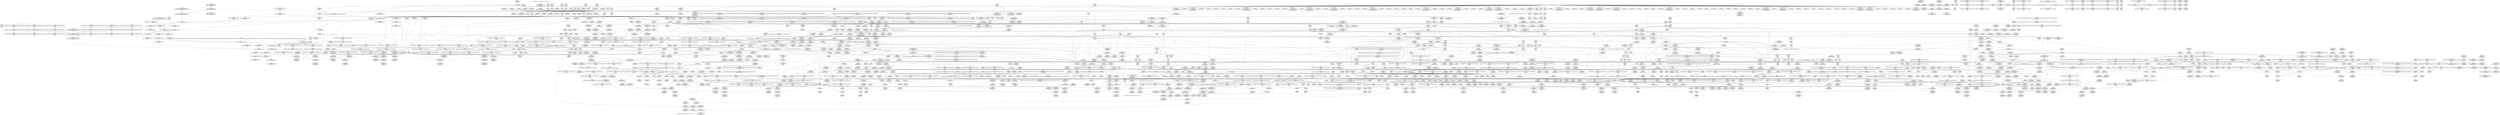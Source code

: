 digraph {
	CE0x5a05e70 [shape=record,shape=Mrecord,label="{CE0x5a05e70|i64*_getelementptr_inbounds_(_18_x_i64_,_18_x_i64_*___llvm_gcov_ctr313,_i64_0,_i64_0)|*Constant*|*SummSource*}"]
	CE0x5a923f0 [shape=record,shape=Mrecord,label="{CE0x5a923f0|i8_4|*Constant*|*SummSource*}"]
	CE0x5b2b670 [shape=record,shape=Mrecord,label="{CE0x5b2b670|__preempt_count_sub:tmp6|./arch/x86/include/asm/preempt.h,78}"]
	CE0x5a99da0 [shape=record,shape=Mrecord,label="{CE0x5a99da0|get_current:tmp|*SummSink*}"]
	CE0x5b13180 [shape=record,shape=Mrecord,label="{CE0x5b13180|rcu_lock_acquire:tmp6|*SummSource*}"]
	CE0x5b29c40 [shape=record,shape=Mrecord,label="{CE0x5b29c40|rcu_lock_release:indirectgoto|*SummSource*}"]
	CE0x5a6cc60 [shape=record,shape=Mrecord,label="{CE0x5a6cc60|rcu_read_unlock:if.end|*SummSource*}"]
	CE0x5a36c10 [shape=record,shape=Mrecord,label="{CE0x5a36c10|_call_void___llvm_gcov_indirect_counter_increment(i32*___llvm_gcov_global_state_pred315,_i64**_getelementptr_inbounds_(_6_x_i64*_,_6_x_i64*_*___llvm_gcda_edge_table314,_i64_0,_i64_0)),_!dbg_!27727|security/selinux/hooks.c,5362|*SummSink*}"]
	CE0x5a7e200 [shape=record,shape=Mrecord,label="{CE0x5a7e200|rcu_read_lock:tmp10|include/linux/rcupdate.h,882|*SummSink*}"]
	CE0x5a70ec0 [shape=record,shape=Mrecord,label="{CE0x5a70ec0|i32_22|*Constant*|*SummSink*}"]
	CE0x5a93d50 [shape=record,shape=Mrecord,label="{CE0x5a93d50|task_sid:land.lhs.true2}"]
	CE0x5ac1a70 [shape=record,shape=Mrecord,label="{CE0x5ac1a70|current_sid:tmp10|security/selinux/hooks.c,218|*SummSource*}"]
	CE0x5a57740 [shape=record,shape=Mrecord,label="{CE0x5a57740|selinux_shm_shmctl:tmp14|security/selinux/hooks.c,5365|*SummSink*}"]
	CE0x5b428d0 [shape=record,shape=Mrecord,label="{CE0x5b428d0|GLOBAL:__preempt_count|Global_var:__preempt_count}"]
	CE0x5a67480 [shape=record,shape=Mrecord,label="{CE0x5a67480|i64*_getelementptr_inbounds_(_2_x_i64_,_2_x_i64_*___llvm_gcov_ctr131,_i64_0,_i64_0)|*Constant*}"]
	CE0x5adcf80 [shape=record,shape=Mrecord,label="{CE0x5adcf80|rcu_read_lock:do.end|*SummSink*}"]
	CE0x5a73b30 [shape=record,shape=Mrecord,label="{CE0x5a73b30|ipc_has_perm:tmp7|security/selinux/hooks.c,5136|*SummSink*}"]
	CE0x5a1b140 [shape=record,shape=Mrecord,label="{CE0x5a1b140|COLLAPSED:_GCMRE___llvm_gcov_ctr159_internal_global_2_x_i64_zeroinitializer:_elem_0:default:}"]
	CE0x5b3bc40 [shape=record,shape=Mrecord,label="{CE0x5b3bc40|i64*_getelementptr_inbounds_(_4_x_i64_,_4_x_i64_*___llvm_gcov_ctr134,_i64_0,_i64_1)|*Constant*|*SummSource*}"]
	CE0x5b3c600 [shape=record,shape=Mrecord,label="{CE0x5b3c600|_call_void_mcount()_#3}"]
	CE0x5a1ce50 [shape=record,shape=Mrecord,label="{CE0x5a1ce50|_ret_i32_%retval.0,_!dbg_!27728|security/selinux/avc.c,775|*SummSource*}"]
	CE0x5a9bf40 [shape=record,shape=Mrecord,label="{CE0x5a9bf40|rcu_read_lock:tmp15|include/linux/rcupdate.h,882}"]
	CE0x5b27420 [shape=record,shape=Mrecord,label="{CE0x5b27420|__preempt_count_add:tmp5|./arch/x86/include/asm/preempt.h,72|*SummSource*}"]
	CE0x5a99b90 [shape=record,shape=Mrecord,label="{CE0x5a99b90|task_sid:tmp7|security/selinux/hooks.c,208|*SummSource*}"]
	CE0x5aa4540 [shape=record,shape=Mrecord,label="{CE0x5aa4540|rcu_read_unlock:tmp6|include/linux/rcupdate.h,933}"]
	CE0x5a1e3f0 [shape=record,shape=Mrecord,label="{CE0x5a1e3f0|_ret_i32_%tmp24,_!dbg_!27742|security/selinux/hooks.c,220|*SummSink*}"]
	CE0x5a88c50 [shape=record,shape=Mrecord,label="{CE0x5a88c50|_call_void___rcu_read_lock()_#10,_!dbg_!27710|include/linux/rcupdate.h,879|*SummSink*}"]
	CE0x5a178c0 [shape=record,shape=Mrecord,label="{CE0x5a178c0|selinux_shm_shmctl:tmp8|security/selinux/hooks.c,5356}"]
	CE0x5a8d980 [shape=record,shape=Mrecord,label="{CE0x5a8d980|task_sid:land.lhs.true2|*SummSource*}"]
	CE0x5adc600 [shape=record,shape=Mrecord,label="{CE0x5adc600|rcu_read_lock:tmp11|include/linux/rcupdate.h,882|*SummSource*}"]
	CE0x5a12b30 [shape=record,shape=Mrecord,label="{CE0x5a12b30|avc_has_perm:tsid|Function::avc_has_perm&Arg::tsid::|*SummSource*}"]
	CE0x5a3c020 [shape=record,shape=Mrecord,label="{CE0x5a3c020|i32_512|*Constant*|*SummSource*}"]
	CE0x5a59430 [shape=record,shape=Mrecord,label="{CE0x5a59430|80:_i32,_112:_i8*,_:_CRE_5,6_}"]
	CE0x5ad4890 [shape=record,shape=Mrecord,label="{CE0x5ad4890|rcu_read_lock:call3|include/linux/rcupdate.h,882|*SummSource*}"]
	CE0x5a89d60 [shape=record,shape=Mrecord,label="{CE0x5a89d60|rcu_read_unlock:bb|*SummSink*}"]
	CE0x5a579e0 [shape=record,shape=Mrecord,label="{CE0x5a579e0|selinux_shm_shmctl:tmp15|security/selinux/hooks.c,5365}"]
	CE0x5acea00 [shape=record,shape=Mrecord,label="{CE0x5acea00|current_sid:tmp23|security/selinux/hooks.c,218|*SummSink*}"]
	CE0x5a74660 [shape=record,shape=Mrecord,label="{CE0x5a74660|ipc_has_perm:call2|security/selinux/hooks.c,5136|*SummSink*}"]
	CE0x5ad3ec0 [shape=record,shape=Mrecord,label="{CE0x5ad3ec0|rcu_read_unlock:tmp12|include/linux/rcupdate.h,933|*SummSource*}"]
	"CONST[source:0(mediator),value:2(dynamic)][purpose:{object}][SnkIdx:2]"
	CE0x5a16020 [shape=record,shape=Mrecord,label="{CE0x5a16020|selinux_shm_shmctl:sw.bb5|*SummSource*}"]
	CE0x5abbf30 [shape=record,shape=Mrecord,label="{CE0x5abbf30|i64*_getelementptr_inbounds_(_11_x_i64_,_11_x_i64_*___llvm_gcov_ctr125,_i64_0,_i64_0)|*Constant*|*SummSource*}"]
	CE0x5abb320 [shape=record,shape=Mrecord,label="{CE0x5abb320|current_sid:do.end|*SummSource*}"]
	CE0x5ab4780 [shape=record,shape=Mrecord,label="{CE0x5ab4780|_ret_void,_!dbg_!27717|include/linux/rcupdate.h,240|*SummSink*}"]
	CE0x5a81c00 [shape=record,shape=Mrecord,label="{CE0x5a81c00|current_sid:tmp14|security/selinux/hooks.c,218|*SummSource*}"]
	CE0x5a59690 [shape=record,shape=Mrecord,label="{CE0x5a59690|80:_i32,_112:_i8*,_:_CRE_7,8_}"]
	CE0x5a5e810 [shape=record,shape=Mrecord,label="{CE0x5a5e810|80:_i32,_112:_i8*,_:_CRE_68,69_}"]
	CE0x5abf5d0 [shape=record,shape=Mrecord,label="{CE0x5abf5d0|get_current:tmp1}"]
	CE0x5a35dc0 [shape=record,shape=Mrecord,label="{CE0x5a35dc0|i8_1|*Constant*|*SummSink*}"]
	CE0x5a0da10 [shape=record,shape=Mrecord,label="{CE0x5a0da10|task_has_system:perms|Function::task_has_system&Arg::perms::|*SummSource*}"]
	CE0x5ab95c0 [shape=record,shape=Mrecord,label="{CE0x5ab95c0|cred_sid:cred|Function::cred_sid&Arg::cred::}"]
	CE0x5a5ecd0 [shape=record,shape=Mrecord,label="{CE0x5a5ecd0|80:_i32,_112:_i8*,_:_CRE_72,73_|*MultipleSource*|Function::selinux_shm_shmctl&Arg::shp::|security/selinux/hooks.c,5365}"]
	CE0x5a68540 [shape=record,shape=Mrecord,label="{CE0x5a68540|i64*_getelementptr_inbounds_(_11_x_i64_,_11_x_i64_*___llvm_gcov_ctr132,_i64_0,_i64_1)|*Constant*|*SummSink*}"]
	CE0x5b2ce60 [shape=record,shape=Mrecord,label="{CE0x5b2ce60|rcu_lock_release:tmp4|include/linux/rcupdate.h,423}"]
	CE0x5a04330 [shape=record,shape=Mrecord,label="{CE0x5a04330|selinux_shm_shmctl:sw.epilog|*SummSource*}"]
	CE0x5a35f00 [shape=record,shape=Mrecord,label="{CE0x5a35f00|_call_void_lockdep_rcu_suspicious(i8*_getelementptr_inbounds_(_25_x_i8_,_25_x_i8_*_.str3,_i32_0,_i32_0),_i32_208,_i8*_getelementptr_inbounds_(_41_x_i8_,_41_x_i8_*_.str44,_i32_0,_i32_0))_#10,_!dbg_!27732|security/selinux/hooks.c,208}"]
	CE0x5a94580 [shape=record,shape=Mrecord,label="{CE0x5a94580|0:_i8,_:_GCMR_current_sid.__warned_internal_global_i8_0,_section_.data.unlikely_,_align_1:_elem_0:default:}"]
	CE0x5aca080 [shape=record,shape=Mrecord,label="{CE0x5aca080|current_sid:call4|security/selinux/hooks.c,218|*SummSource*}"]
	CE0x5ab5cd0 [shape=record,shape=Mrecord,label="{CE0x5ab5cd0|_call_void_lock_release(%struct.lockdep_map*_%map,_i32_1,_i64_ptrtoint_(i8*_blockaddress(_rcu_lock_release,_%__here)_to_i64))_#10,_!dbg_!27716|include/linux/rcupdate.h,423|*SummSource*}"]
	CE0x5b2ced0 [shape=record,shape=Mrecord,label="{CE0x5b2ced0|rcu_lock_release:tmp4|include/linux/rcupdate.h,423|*SummSource*}"]
	CE0x5ac9d70 [shape=record,shape=Mrecord,label="{CE0x5ac9d70|current_sid:call4|security/selinux/hooks.c,218}"]
	CE0x59f9fd0 [shape=record,shape=Mrecord,label="{CE0x59f9fd0|i32_0|*Constant*}"]
	CE0x5a31990 [shape=record,shape=Mrecord,label="{CE0x5a31990|i64**_getelementptr_inbounds_(_6_x_i64*_,_6_x_i64*_*___llvm_gcda_edge_table314,_i64_0,_i64_5)|*Constant*|*SummSource*}"]
	CE0x5a31e10 [shape=record,shape=Mrecord,label="{CE0x5a31e10|i64*_getelementptr_inbounds_(_18_x_i64_,_18_x_i64_*___llvm_gcov_ctr313,_i64_0,_i64_14)|*Constant*|*SummSource*}"]
	CE0x5ad9720 [shape=record,shape=Mrecord,label="{CE0x5ad9720|i64_3|*Constant*}"]
	CE0x5a3b140 [shape=record,shape=Mrecord,label="{CE0x5a3b140|selinux_shm_shmctl:tmp13|security/selinux/hooks.c,5362}"]
	CE0x59fa070 [shape=record,shape=Mrecord,label="{CE0x59fa070|task_sid:real_cred|security/selinux/hooks.c,208}"]
	CE0x5a81470 [shape=record,shape=Mrecord,label="{CE0x5a81470|rcu_read_lock:tmp|*SummSink*}"]
	CE0x5a5ba20 [shape=record,shape=Mrecord,label="{CE0x5a5ba20|ipc_has_perm:call|security/selinux/hooks.c,5129}"]
	CE0x5ad2050 [shape=record,shape=Mrecord,label="{CE0x5ad2050|_ret_void,_!dbg_!27717|include/linux/rcupdate.h,419|*SummSink*}"]
	CE0x5ad5680 [shape=record,shape=Mrecord,label="{CE0x5ad5680|rcu_read_unlock:tmp10|include/linux/rcupdate.h,933|*SummSink*}"]
	CE0x5a8a520 [shape=record,shape=Mrecord,label="{CE0x5a8a520|i64_0|*Constant*}"]
	CE0x5a32fa0 [shape=record,shape=Mrecord,label="{CE0x5a32fa0|cred_sid:tmp4|*LoadInst*|security/selinux/hooks.c,196}"]
	CE0x59fa9b0 [shape=record,shape=Mrecord,label="{CE0x59fa9b0|i32_2|*Constant*}"]
	CE0x5a63e60 [shape=record,shape=Mrecord,label="{CE0x5a63e60|_ret_i32_%call2,_!dbg_!27728|security/selinux/hooks.c,5136|*SummSource*}"]
	CE0x5a7f8d0 [shape=record,shape=Mrecord,label="{CE0x5a7f8d0|task_sid:tobool1|security/selinux/hooks.c,208|*SummSource*}"]
	CE0x5b14bd0 [shape=record,shape=Mrecord,label="{CE0x5b14bd0|_call_void___rcu_read_unlock()_#10,_!dbg_!27734|include/linux/rcupdate.h,937|*SummSource*}"]
	CE0x5ab9f40 [shape=record,shape=Mrecord,label="{CE0x5ab9f40|GLOBAL:rcu_read_unlock|*Constant*}"]
	CE0x5a8b900 [shape=record,shape=Mrecord,label="{CE0x5a8b900|_call_void_mcount()_#3}"]
	CE0x59f8fe0 [shape=record,shape=Mrecord,label="{CE0x59f8fe0|__llvm_gcov_indirect_counter_increment:tmp|*SummSource*}"]
	CE0x5a62be0 [shape=record,shape=Mrecord,label="{CE0x5a62be0|_ret_i32_%retval.0,_!dbg_!27733|security/selinux/hooks.c,5367}"]
	CE0x5a86730 [shape=record,shape=Mrecord,label="{CE0x5a86730|current_sid:land.lhs.true|*SummSource*}"]
	CE0x5a31c00 [shape=record,shape=Mrecord,label="{CE0x5a31c00|selinux_shm_shmctl:tmp10|security/selinux/hooks.c,5359}"]
	CE0x5ada180 [shape=record,shape=Mrecord,label="{CE0x5ada180|rcu_lock_release:tmp1}"]
	CE0x5a36ba0 [shape=record,shape=Mrecord,label="{CE0x5a36ba0|_call_void___llvm_gcov_indirect_counter_increment(i32*___llvm_gcov_global_state_pred315,_i64**_getelementptr_inbounds_(_6_x_i64*_,_6_x_i64*_*___llvm_gcda_edge_table314,_i64_0,_i64_0)),_!dbg_!27727|security/selinux/hooks.c,5362|*SummSource*}"]
	CE0x5a34af0 [shape=record,shape=Mrecord,label="{CE0x5a34af0|i64_6|*Constant*}"]
	CE0x5a79b00 [shape=record,shape=Mrecord,label="{CE0x5a79b00|i32_10|*Constant*|*SummSource*}"]
	CE0x5ad09b0 [shape=record,shape=Mrecord,label="{CE0x5ad09b0|rcu_read_lock:do.body}"]
	CE0x5a24400 [shape=record,shape=Mrecord,label="{CE0x5a24400|_ret_%struct.task_struct*_%tmp4,_!dbg_!27714|./arch/x86/include/asm/current.h,14}"]
	CE0x5ab3840 [shape=record,shape=Mrecord,label="{CE0x5ab3840|task_sid:tmp24|security/selinux/hooks.c,208|*SummSink*}"]
	CE0x5ac90a0 [shape=record,shape=Mrecord,label="{CE0x5ac90a0|cred_sid:tmp1|*SummSink*}"]
	CE0x5aa48f0 [shape=record,shape=Mrecord,label="{CE0x5aa48f0|rcu_lock_release:tmp1|*SummSink*}"]
	CE0x5a85570 [shape=record,shape=Mrecord,label="{CE0x5a85570|i64*_getelementptr_inbounds_(_13_x_i64_,_13_x_i64_*___llvm_gcov_ctr126,_i64_0,_i64_1)|*Constant*|*SummSource*}"]
	CE0x5a1d0a0 [shape=record,shape=Mrecord,label="{CE0x5a1d0a0|ipc_has_perm:bb|*SummSink*}"]
	CE0x5b4c840 [shape=record,shape=Mrecord,label="{CE0x5b4c840|__rcu_read_unlock:bb|*SummSink*}"]
	CE0x5b14150 [shape=record,shape=Mrecord,label="{CE0x5b14150|rcu_lock_release:map|Function::rcu_lock_release&Arg::map::}"]
	CE0x5a86fd0 [shape=record,shape=Mrecord,label="{CE0x5a86fd0|task_sid:tmp15|security/selinux/hooks.c,208|*SummSink*}"]
	CE0x5a30d90 [shape=record,shape=Mrecord,label="{CE0x5a30d90|_call_void_mcount()_#3|*SummSource*}"]
	CE0x5a5aef0 [shape=record,shape=Mrecord,label="{CE0x5a5aef0|80:_i32,_112:_i8*,_:_CRE_34,35_}"]
	CE0x5a3bab0 [shape=record,shape=Mrecord,label="{CE0x5a3bab0|i32_68|*Constant*|*SummSink*}"]
	CE0x5a2bc00 [shape=record,shape=Mrecord,label="{CE0x5a2bc00|i32_14|*Constant*|*SummSource*}"]
	CE0x5b2b600 [shape=record,shape=Mrecord,label="{CE0x5b2b600|i64*_getelementptr_inbounds_(_4_x_i64_,_4_x_i64_*___llvm_gcov_ctr135,_i64_0,_i64_3)|*Constant*}"]
	CE0x5ad6750 [shape=record,shape=Mrecord,label="{CE0x5ad6750|rcu_read_lock:tobool1|include/linux/rcupdate.h,882}"]
	CE0x5b23be0 [shape=record,shape=Mrecord,label="{CE0x5b23be0|rcu_lock_release:tmp2|*SummSink*}"]
	CE0x5a2daa0 [shape=record,shape=Mrecord,label="{CE0x5a2daa0|i32_11|*Constant*|*SummSink*}"]
	CE0x5b46280 [shape=record,shape=Mrecord,label="{CE0x5b46280|__preempt_count_sub:tmp7|./arch/x86/include/asm/preempt.h,78}"]
	CE0x5ad3620 [shape=record,shape=Mrecord,label="{CE0x5ad3620|i64*_getelementptr_inbounds_(_11_x_i64_,_11_x_i64_*___llvm_gcov_ctr127,_i64_0,_i64_1)|*Constant*|*SummSink*}"]
	CE0x5a3ba40 [shape=record,shape=Mrecord,label="{CE0x5a3ba40|i32_68|*Constant*|*SummSource*}"]
	CE0x5b28f00 [shape=record,shape=Mrecord,label="{CE0x5b28f00|rcu_lock_acquire:tmp7|*SummSink*}"]
	CE0x5a115b0 [shape=record,shape=Mrecord,label="{CE0x5a115b0|__llvm_gcov_indirect_counter_increment:counters|Function::__llvm_gcov_indirect_counter_increment&Arg::counters::|*SummSource*}"]
	CE0x5a7e900 [shape=record,shape=Mrecord,label="{CE0x5a7e900|current_sid:tmp6|security/selinux/hooks.c,218}"]
	CE0x5b4cb80 [shape=record,shape=Mrecord,label="{CE0x5b4cb80|__rcu_read_lock:tmp3}"]
	CE0x5ad2e70 [shape=record,shape=Mrecord,label="{CE0x5ad2e70|rcu_read_lock:call|include/linux/rcupdate.h,882|*SummSink*}"]
	CE0x5a68f30 [shape=record,shape=Mrecord,label="{CE0x5a68f30|__rcu_read_lock:tmp4|include/linux/rcupdate.h,239|*SummSink*}"]
	CE0x5aa6270 [shape=record,shape=Mrecord,label="{CE0x5aa6270|rcu_read_unlock:if.then|*SummSource*}"]
	CE0x5b4c080 [shape=record,shape=Mrecord,label="{CE0x5b4c080|rcu_lock_release:tmp7}"]
	CE0x5aa43c0 [shape=record,shape=Mrecord,label="{CE0x5aa43c0|rcu_read_unlock:tmp5|include/linux/rcupdate.h,933|*SummSource*}"]
	CE0x5b119a0 [shape=record,shape=Mrecord,label="{CE0x5b119a0|i64*_getelementptr_inbounds_(_4_x_i64_,_4_x_i64_*___llvm_gcov_ctr130,_i64_0,_i64_0)|*Constant*|*SummSource*}"]
	CE0x5a59060 [shape=record,shape=Mrecord,label="{CE0x5a59060|selinux_shm_shmctl:call6|security/selinux/hooks.c,5365|*SummSink*}"]
	CE0x5a32d10 [shape=record,shape=Mrecord,label="{CE0x5a32d10|GLOBAL:__llvm_gcov_ctr126|Global_var:__llvm_gcov_ctr126}"]
	CE0x5ad4bf0 [shape=record,shape=Mrecord,label="{CE0x5ad4bf0|rcu_read_unlock:land.lhs.true|*SummSource*}"]
	CE0x5a8c360 [shape=record,shape=Mrecord,label="{CE0x5a8c360|task_sid:tmp5|security/selinux/hooks.c,208|*SummSink*}"]
	CE0x5a8ae40 [shape=record,shape=Mrecord,label="{CE0x5a8ae40|GLOBAL:rcu_read_lock|*Constant*|*SummSource*}"]
	CE0x5ab5e00 [shape=record,shape=Mrecord,label="{CE0x5ab5e00|_call_void_lock_release(%struct.lockdep_map*_%map,_i32_1,_i64_ptrtoint_(i8*_blockaddress(_rcu_lock_release,_%__here)_to_i64))_#10,_!dbg_!27716|include/linux/rcupdate.h,423|*SummSink*}"]
	CE0x5b40ac0 [shape=record,shape=Mrecord,label="{CE0x5b40ac0|__preempt_count_sub:do.body|*SummSink*}"]
	CE0x5a7c2d0 [shape=record,shape=Mrecord,label="{CE0x5a7c2d0|i64*_getelementptr_inbounds_(_13_x_i64_,_13_x_i64_*___llvm_gcov_ctr126,_i64_0,_i64_9)|*Constant*|*SummSink*}"]
	CE0x5a71c30 [shape=record,shape=Mrecord,label="{CE0x5a71c30|i64_2|*Constant*|*SummSink*}"]
	CE0x5ac5bf0 [shape=record,shape=Mrecord,label="{CE0x5ac5bf0|i64*_getelementptr_inbounds_(_2_x_i64_,_2_x_i64_*___llvm_gcov_ctr131,_i64_0,_i64_0)|*Constant*|*SummSource*}"]
	CE0x5b11870 [shape=record,shape=Mrecord,label="{CE0x5b11870|i64*_getelementptr_inbounds_(_4_x_i64_,_4_x_i64_*___llvm_gcov_ctr130,_i64_0,_i64_0)|*Constant*|*SummSink*}"]
	CE0x59f9410 [shape=record,shape=Mrecord,label="{CE0x59f9410|selinux_shm_shmctl:tmp3|security/selinux/hooks.c,5346|*SummSink*}"]
	CE0x5a728c0 [shape=record,shape=Mrecord,label="{CE0x5a728c0|ipc_has_perm:ipc_id|security/selinux/hooks.c,5134|*SummSource*}"]
	CE0x5abf100 [shape=record,shape=Mrecord,label="{CE0x5abf100|GLOBAL:rcu_lock_acquire|*Constant*|*SummSink*}"]
	CE0x5aa3c90 [shape=record,shape=Mrecord,label="{CE0x5aa3c90|_call_void_mcount()_#3}"]
	CE0x5a96540 [shape=record,shape=Mrecord,label="{CE0x5a96540|current_sid:land.lhs.true2}"]
	CE0x5a5d8a0 [shape=record,shape=Mrecord,label="{CE0x5a5d8a0|80:_i32,_112:_i8*,_:_CRE_55,56_}"]
	CE0x5a1f7d0 [shape=record,shape=Mrecord,label="{CE0x5a1f7d0|task_sid:tmp4|*LoadInst*|security/selinux/hooks.c,208}"]
	CE0x5a33d80 [shape=record,shape=Mrecord,label="{CE0x5a33d80|GLOBAL:task_sid.__warned|Global_var:task_sid.__warned|*SummSource*}"]
	CE0x5b31ed0 [shape=record,shape=Mrecord,label="{CE0x5b31ed0|__preempt_count_sub:bb|*SummSink*}"]
	CE0x5a86ea0 [shape=record,shape=Mrecord,label="{CE0x5a86ea0|task_sid:tmp16|security/selinux/hooks.c,208}"]
	CE0x5a84290 [shape=record,shape=Mrecord,label="{CE0x5a84290|i64*_getelementptr_inbounds_(_13_x_i64_,_13_x_i64_*___llvm_gcov_ctr126,_i64_0,_i64_1)|*Constant*|*SummSink*}"]
	CE0x5a970d0 [shape=record,shape=Mrecord,label="{CE0x5a970d0|ipc_has_perm:tmp3}"]
	CE0x5adcea0 [shape=record,shape=Mrecord,label="{CE0x5adcea0|rcu_read_lock:do.end}"]
	CE0x5a59c80 [shape=record,shape=Mrecord,label="{CE0x5a59c80|80:_i32,_112:_i8*,_:_CRE_12,13_}"]
	CE0x5a3c8b0 [shape=record,shape=Mrecord,label="{CE0x5a3c8b0|i64*_getelementptr_inbounds_(_18_x_i64_,_18_x_i64_*___llvm_gcov_ctr313,_i64_0,_i64_13)|*Constant*|*SummSource*}"]
	CE0x5b4cb10 [shape=record,shape=Mrecord,label="{CE0x5b4cb10|__rcu_read_lock:tmp2|*SummSink*}"]
	CE0x5b3ac00 [shape=record,shape=Mrecord,label="{CE0x5b3ac00|__rcu_read_lock:tmp6|include/linux/rcupdate.h,240}"]
	CE0x5a1ed80 [shape=record,shape=Mrecord,label="{CE0x5a1ed80|cred_sid:tmp3|*SummSink*}"]
	CE0x5a26e60 [shape=record,shape=Mrecord,label="{CE0x5a26e60|__llvm_gcov_indirect_counter_increment:entry}"]
	CE0x5a6b630 [shape=record,shape=Mrecord,label="{CE0x5a6b630|i64*_getelementptr_inbounds_(_4_x_i64_,_4_x_i64_*___llvm_gcov_ctr130,_i64_0,_i64_2)|*Constant*|*SummSink*}"]
	CE0x5a8c250 [shape=record,shape=Mrecord,label="{CE0x5a8c250|task_sid:tmp6|security/selinux/hooks.c,208|*SummSink*}"]
	CE0x5a5fdd0 [shape=record,shape=Mrecord,label="{CE0x5a5fdd0|80:_i32,_112:_i8*,_:_CRE_112,120_|*MultipleSource*|Function::selinux_shm_shmctl&Arg::shp::|security/selinux/hooks.c,5365}"]
	CE0x5ad2510 [shape=record,shape=Mrecord,label="{CE0x5ad2510|_call_void_mcount()_#3}"]
	CE0x5ac1390 [shape=record,shape=Mrecord,label="{CE0x5ac1390|GLOBAL:rcu_lock_acquire|*Constant*}"]
	CE0x5a15360 [shape=record,shape=Mrecord,label="{CE0x5a15360|selinux_shm_shmctl:return|*SummSource*}"]
	CE0x5b29270 [shape=record,shape=Mrecord,label="{CE0x5b29270|i8*_undef|*Constant*|*SummSource*}"]
	CE0x5ab53f0 [shape=record,shape=Mrecord,label="{CE0x5ab53f0|rcu_lock_release:bb|*SummSink*}"]
	CE0x5a847f0 [shape=record,shape=Mrecord,label="{CE0x5a847f0|i64_0|*Constant*}"]
	CE0x5adcf10 [shape=record,shape=Mrecord,label="{CE0x5adcf10|rcu_read_lock:do.end|*SummSource*}"]
	CE0x5b4d4b0 [shape=record,shape=Mrecord,label="{CE0x5b4d4b0|i64*_getelementptr_inbounds_(_4_x_i64_,_4_x_i64_*___llvm_gcov_ctr128,_i64_0,_i64_2)|*Constant*|*SummSink*}"]
	CE0x5a2d0d0 [shape=record,shape=Mrecord,label="{CE0x5a2d0d0|selinux_shm_shmctl:call1|security/selinux/hooks.c,5346}"]
	CE0x5ad2860 [shape=record,shape=Mrecord,label="{CE0x5ad2860|_call_void_mcount()_#3|*SummSink*}"]
	CE0x5a88ec0 [shape=record,shape=Mrecord,label="{CE0x5a88ec0|cred_sid:tmp6|security/selinux/hooks.c,197}"]
	CE0x5a2db40 [shape=record,shape=Mrecord,label="{CE0x5a2db40|i32_3|*Constant*|*SummSource*}"]
	CE0x5a84510 [shape=record,shape=Mrecord,label="{CE0x5a84510|task_sid:tmp2}"]
	CE0x5a9ecf0 [shape=record,shape=Mrecord,label="{CE0x5a9ecf0|i8*_getelementptr_inbounds_(_42_x_i8_,_42_x_i8_*_.str46,_i32_0,_i32_0)|*Constant*|*SummSink*}"]
	CE0x5a93090 [shape=record,shape=Mrecord,label="{CE0x5a93090|avc_has_perm:auditdata|Function::avc_has_perm&Arg::auditdata::}"]
	CE0x5a30380 [shape=record,shape=Mrecord,label="{CE0x5a30380|task_has_system:perms|Function::task_has_system&Arg::perms::}"]
	CE0x5a09360 [shape=record,shape=Mrecord,label="{CE0x5a09360|__llvm_gcov_indirect_counter_increment:tmp6}"]
	CE0x5b2ffe0 [shape=record,shape=Mrecord,label="{CE0x5b2ffe0|__preempt_count_sub:entry|*SummSink*}"]
	CE0x5a60310 [shape=record,shape=Mrecord,label="{CE0x5a60310|80:_i32,_112:_i8*,_:_CRE_136,144_|*MultipleSource*|Function::selinux_shm_shmctl&Arg::shp::|security/selinux/hooks.c,5365}"]
	CE0x5a047a0 [shape=record,shape=Mrecord,label="{CE0x5a047a0|selinux_shm_shmctl:entry|*SummSource*}"]
	CE0x77b5ab0 [shape=record,shape=Mrecord,label="{CE0x77b5ab0|%struct.task_struct*_(%struct.task_struct**)*_asm_movq_%gs:$_1:P_,$0_,_r,im,_dirflag_,_fpsr_,_flags_|*SummSink*}"]
	CE0x5b69070 [shape=record,shape=Mrecord,label="{CE0x5b69070|__preempt_count_add:tmp4|./arch/x86/include/asm/preempt.h,72|*SummSink*}"]
	CE0x5a71cd0 [shape=record,shape=Mrecord,label="{CE0x5a71cd0|task_sid:tmp5|security/selinux/hooks.c,208}"]
	CE0x5a66750 [shape=record,shape=Mrecord,label="{CE0x5a66750|rcu_read_lock:tmp22|include/linux/rcupdate.h,884}"]
	CE0x5a83230 [shape=record,shape=Mrecord,label="{CE0x5a83230|rcu_read_lock:tmp3}"]
	CE0x5a9a700 [shape=record,shape=Mrecord,label="{CE0x5a9a700|i32_(i32,_i32,_i16,_i32,_%struct.common_audit_data*)*_bitcast_(i32_(i32,_i32,_i16,_i32,_%struct.common_audit_data.495*)*_avc_has_perm_to_i32_(i32,_i32,_i16,_i32,_%struct.common_audit_data*)*)|*Constant*}"]
	CE0x5a572c0 [shape=record,shape=Mrecord,label="{CE0x5a572c0|i64*_getelementptr_inbounds_(_18_x_i64_,_18_x_i64_*___llvm_gcov_ctr313,_i64_0,_i64_16)|*Constant*}"]
	CE0x5b12760 [shape=record,shape=Mrecord,label="{CE0x5b12760|i64_ptrtoint_(i8*_blockaddress(_rcu_lock_acquire,_%__here)_to_i64)|*Constant*|*SummSink*}"]
	CE0x5a1ee80 [shape=record,shape=Mrecord,label="{CE0x5a1ee80|_call_void_mcount()_#3}"]
	CE0x5a9ec80 [shape=record,shape=Mrecord,label="{CE0x5a9ec80|i8*_getelementptr_inbounds_(_42_x_i8_,_42_x_i8_*_.str46,_i32_0,_i32_0)|*Constant*|*SummSource*}"]
	CE0x5ab5c60 [shape=record,shape=Mrecord,label="{CE0x5ab5c60|_call_void_lock_release(%struct.lockdep_map*_%map,_i32_1,_i64_ptrtoint_(i8*_blockaddress(_rcu_lock_release,_%__here)_to_i64))_#10,_!dbg_!27716|include/linux/rcupdate.h,423}"]
	CE0x5a04570 [shape=record,shape=Mrecord,label="{CE0x5a04570|selinux_shm_shmctl:tmp|*SummSource*}"]
	CE0x5a1a270 [shape=record,shape=Mrecord,label="{CE0x5a1a270|GLOBAL:lockdep_rcu_suspicious|*Constant*}"]
	CE0x5a93ba0 [shape=record,shape=Mrecord,label="{CE0x5a93ba0|task_sid:do.body|*SummSource*}"]
	CE0x5a9afb0 [shape=record,shape=Mrecord,label="{CE0x5a9afb0|task_has_system:tmp3|*SummSource*}"]
	CE0x5ab9cb0 [shape=record,shape=Mrecord,label="{CE0x5ab9cb0|_ret_i32_%tmp6,_!dbg_!27716|security/selinux/hooks.c,197|*SummSink*}"]
	CE0x5a163f0 [shape=record,shape=Mrecord,label="{CE0x5a163f0|get_current:tmp1|*SummSource*}"]
	CE0x5a0e190 [shape=record,shape=Mrecord,label="{CE0x5a0e190|80:_i32,_112:_i8*,_:_CRE_22,23_}"]
	CE0x5a28470 [shape=record,shape=Mrecord,label="{CE0x5a28470|i64*_getelementptr_inbounds_(_13_x_i64_,_13_x_i64_*___llvm_gcov_ctr126,_i64_0,_i64_0)|*Constant*|*SummSink*}"]
	CE0x5a90310 [shape=record,shape=Mrecord,label="{CE0x5a90310|ipc_has_perm:tmp5|security/selinux/hooks.c,5131}"]
	CE0x5b25e60 [shape=record,shape=Mrecord,label="{CE0x5b25e60|__rcu_read_lock:tmp|*SummSource*}"]
	CE0x5aa2fd0 [shape=record,shape=Mrecord,label="{CE0x5aa2fd0|i64*_getelementptr_inbounds_(_4_x_i64_,_4_x_i64_*___llvm_gcov_ctr134,_i64_0,_i64_2)|*Constant*|*SummSink*}"]
	CE0x5a23ed0 [shape=record,shape=Mrecord,label="{CE0x5a23ed0|__llvm_gcov_indirect_counter_increment:bb4}"]
	CE0x5b283e0 [shape=record,shape=Mrecord,label="{CE0x5b283e0|__preempt_count_add:do.body|*SummSource*}"]
	CE0x5a28bc0 [shape=record,shape=Mrecord,label="{CE0x5a28bc0|i32_2|*Constant*|*SummSource*}"]
	CE0x5a664f0 [shape=record,shape=Mrecord,label="{CE0x5a664f0|i64*_getelementptr_inbounds_(_11_x_i64_,_11_x_i64_*___llvm_gcov_ctr127,_i64_0,_i64_10)|*Constant*|*SummSink*}"]
	CE0x5a6cdf0 [shape=record,shape=Mrecord,label="{CE0x5a6cdf0|i32_934|*Constant*}"]
	CE0x59f9050 [shape=record,shape=Mrecord,label="{CE0x59f9050|__llvm_gcov_indirect_counter_increment:tmp|*SummSink*}"]
	CE0x5aa4cc0 [shape=record,shape=Mrecord,label="{CE0x5aa4cc0|rcu_read_unlock:tmp1}"]
	CE0x5a7e540 [shape=record,shape=Mrecord,label="{CE0x5a7e540|task_sid:tmp13|security/selinux/hooks.c,208|*SummSource*}"]
	CE0x5a5d770 [shape=record,shape=Mrecord,label="{CE0x5a5d770|80:_i32,_112:_i8*,_:_CRE_54,55_}"]
	CE0x5a7fe60 [shape=record,shape=Mrecord,label="{CE0x5a7fe60|task_sid:tmp12|security/selinux/hooks.c,208|*SummSink*}"]
	CE0x5ac9030 [shape=record,shape=Mrecord,label="{CE0x5ac9030|cred_sid:tmp1|*SummSource*}"]
	CE0x5a7ea50 [shape=record,shape=Mrecord,label="{CE0x5a7ea50|current_sid:tmp5|security/selinux/hooks.c,218|*SummSink*}"]
	CE0x5b55440 [shape=record,shape=Mrecord,label="{CE0x5b55440|__preempt_count_sub:tmp4|./arch/x86/include/asm/preempt.h,77|*SummSink*}"]
	CE0x5a67310 [shape=record,shape=Mrecord,label="{CE0x5a67310|cred_sid:bb|*SummSink*}"]
	CE0x5a5ab60 [shape=record,shape=Mrecord,label="{CE0x5a5ab60|80:_i32,_112:_i8*,_:_CRE_31,32_}"]
	CE0x5ac6270 [shape=record,shape=Mrecord,label="{CE0x5ac6270|rcu_read_lock:tmp5|include/linux/rcupdate.h,882}"]
	CE0x5a633e0 [shape=record,shape=Mrecord,label="{CE0x5a633e0|ipc_has_perm:entry|*SummSource*}"]
	CE0x5aaa230 [shape=record,shape=Mrecord,label="{CE0x5aaa230|rcu_lock_acquire:tmp2|*SummSource*}"]
	CE0x59f95a0 [shape=record,shape=Mrecord,label="{CE0x59f95a0|task_has_system:bb|*SummSource*}"]
	CE0x5ab0160 [shape=record,shape=Mrecord,label="{CE0x5ab0160|_call_void_rcu_lock_release(%struct.lockdep_map*_rcu_lock_map)_#10,_!dbg_!27733|include/linux/rcupdate.h,935|*SummSource*}"]
	CE0x5aa2930 [shape=record,shape=Mrecord,label="{CE0x5aa2930|i32_1|*Constant*}"]
	CE0x5b24a40 [shape=record,shape=Mrecord,label="{CE0x5b24a40|__rcu_read_unlock:tmp|*SummSink*}"]
	CE0x5a6b890 [shape=record,shape=Mrecord,label="{CE0x5a6b890|i64*_getelementptr_inbounds_(_4_x_i64_,_4_x_i64_*___llvm_gcov_ctr130,_i64_0,_i64_2)|*Constant*|*SummSource*}"]
	CE0x5a9d990 [shape=record,shape=Mrecord,label="{CE0x5a9d990|i8*_getelementptr_inbounds_(_25_x_i8_,_25_x_i8_*_.str45,_i32_0,_i32_0)|*Constant*}"]
	CE0x5aba160 [shape=record,shape=Mrecord,label="{CE0x5aba160|_call_void_rcu_read_unlock()_#10,_!dbg_!27748|security/selinux/hooks.c,209|*SummSource*}"]
	CE0x5a2e210 [shape=record,shape=Mrecord,label="{CE0x5a2e210|task_sid:tmp11|security/selinux/hooks.c,208}"]
	CE0x5b5f120 [shape=record,shape=Mrecord,label="{CE0x5b5f120|GLOBAL:__preempt_count_sub|*Constant*|*SummSource*}"]
	CE0x5ab7c50 [shape=record,shape=Mrecord,label="{CE0x5ab7c50|task_sid:tmp27|security/selinux/hooks.c,208}"]
	CE0x5a2ac60 [shape=record,shape=Mrecord,label="{CE0x5a2ac60|GLOBAL:__preempt_count_add|*Constant*|*SummSink*}"]
	CE0x5a97b00 [shape=record,shape=Mrecord,label="{CE0x5a97b00|GLOBAL:rcu_lock_map|Global_var:rcu_lock_map}"]
	CE0x5a84900 [shape=record,shape=Mrecord,label="{CE0x5a84900|current_sid:tmp4|security/selinux/hooks.c,218|*SummSource*}"]
	CE0x5a65c50 [shape=record,shape=Mrecord,label="{CE0x5a65c50|rcu_read_lock:tmp21|include/linux/rcupdate.h,884}"]
	CE0x5b4fc70 [shape=record,shape=Mrecord,label="{CE0x5b4fc70|__rcu_read_unlock:tmp6|include/linux/rcupdate.h,245|*SummSink*}"]
	CE0x5ac5390 [shape=record,shape=Mrecord,label="{CE0x5ac5390|__rcu_read_lock:entry|*SummSink*}"]
	CE0x5aba860 [shape=record,shape=Mrecord,label="{CE0x5aba860|rcu_read_unlock:entry|*SummSource*}"]
	CE0x5a10e20 [shape=record,shape=Mrecord,label="{CE0x5a10e20|i64**_getelementptr_inbounds_(_6_x_i64*_,_6_x_i64*_*___llvm_gcda_edge_table314,_i64_0,_i64_1)|*Constant*|*SummSink*}"]
	CE0x5a70d40 [shape=record,shape=Mrecord,label="{CE0x5a70d40|i32_22|*Constant*|*SummSource*}"]
	CE0x5a65670 [shape=record,shape=Mrecord,label="{CE0x5a65670|rcu_read_lock:tmp19|include/linux/rcupdate.h,882|*SummSource*}"]
	CE0x5b0eff0 [shape=record,shape=Mrecord,label="{CE0x5b0eff0|rcu_lock_acquire:tmp1|*SummSource*}"]
	CE0x5a08690 [shape=record,shape=Mrecord,label="{CE0x5a08690|selinux_shm_shmctl:sw.default}"]
	CE0x5a82030 [shape=record,shape=Mrecord,label="{CE0x5a82030|task_sid:do.end|*SummSource*}"]
	CE0x5ab0710 [shape=record,shape=Mrecord,label="{CE0x5ab0710|_call_void___rcu_read_unlock()_#10,_!dbg_!27734|include/linux/rcupdate.h,937|*SummSink*}"]
	CE0x5a763d0 [shape=record,shape=Mrecord,label="{CE0x5a763d0|i64*_getelementptr_inbounds_(_13_x_i64_,_13_x_i64_*___llvm_gcov_ctr126,_i64_0,_i64_8)|*Constant*|*SummSource*}"]
	CE0x5a16500 [shape=record,shape=Mrecord,label="{CE0x5a16500|selinux_shm_shmctl:sw.bb4}"]
	CE0x5ad78d0 [shape=record,shape=Mrecord,label="{CE0x5ad78d0|GLOBAL:rcu_read_unlock.__warned|Global_var:rcu_read_unlock.__warned|*SummSource*}"]
	CE0x5a60140 [shape=record,shape=Mrecord,label="{CE0x5a60140|80:_i32,_112:_i8*,_:_CRE_128,136_|*MultipleSource*|Function::selinux_shm_shmctl&Arg::shp::|security/selinux/hooks.c,5365}"]
	CE0x5a32d80 [shape=record,shape=Mrecord,label="{CE0x5a32d80|GLOBAL:__llvm_gcov_ctr126|Global_var:__llvm_gcov_ctr126|*SummSource*}"]
	CE0x5a22910 [shape=record,shape=Mrecord,label="{CE0x5a22910|_call_void___llvm_gcov_indirect_counter_increment(i32*___llvm_gcov_global_state_pred315,_i64**_getelementptr_inbounds_(_6_x_i64*_,_6_x_i64*_*___llvm_gcda_edge_table314,_i64_0,_i64_4)),_!dbg_!27723|security/selinux/hooks.c,5356|*SummSink*}"]
	CE0x5ac9970 [shape=record,shape=Mrecord,label="{CE0x5ac9970|current_sid:tmp20|security/selinux/hooks.c,218|*SummSink*}"]
	CE0x5a967c0 [shape=record,shape=Mrecord,label="{CE0x5a967c0|ipc_has_perm:tmp|*SummSink*}"]
	CE0x5a60bf0 [shape=record,shape=Mrecord,label="{CE0x5a60bf0|80:_i32,_112:_i8*,_:_CRE_172,176_|*MultipleSource*|Function::selinux_shm_shmctl&Arg::shp::|security/selinux/hooks.c,5365}"]
	CE0x5a62ae0 [shape=record,shape=Mrecord,label="{CE0x5a62ae0|selinux_shm_shmctl:tmp16|security/selinux/hooks.c,5367|*SummSink*}"]
	CE0x5a9c660 [shape=record,shape=Mrecord,label="{CE0x5a9c660|rcu_read_lock:tmp16|include/linux/rcupdate.h,882|*SummSource*}"]
	CE0x5a91740 [shape=record,shape=Mrecord,label="{CE0x5a91740|get_current:tmp2|*SummSource*}"]
	CE0x5a715a0 [shape=record,shape=Mrecord,label="{CE0x5a715a0|current_sid:security|security/selinux/hooks.c,218|*SummSource*}"]
	CE0x5a6de50 [shape=record,shape=Mrecord,label="{CE0x5a6de50|i64*_getelementptr_inbounds_(_11_x_i64_,_11_x_i64_*___llvm_gcov_ctr132,_i64_0,_i64_9)|*Constant*|*SummSource*}"]
	CE0x5ab2050 [shape=record,shape=Mrecord,label="{CE0x5ab2050|i64*_getelementptr_inbounds_(_13_x_i64_,_13_x_i64_*___llvm_gcov_ctr126,_i64_0,_i64_9)|*Constant*|*SummSource*}"]
	CE0x5a95030 [shape=record,shape=Mrecord,label="{CE0x5a95030|task_sid:if.end|*SummSink*}"]
	CE0x5ac77a0 [shape=record,shape=Mrecord,label="{CE0x5ac77a0|i64*_getelementptr_inbounds_(_11_x_i64_,_11_x_i64_*___llvm_gcov_ctr125,_i64_0,_i64_9)|*Constant*}"]
	CE0x5a3b500 [shape=record,shape=Mrecord,label="{CE0x5a3b500|selinux_shm_shmctl:tmp13|security/selinux/hooks.c,5362|*SummSource*}"]
	CE0x5a573a0 [shape=record,shape=Mrecord,label="{CE0x5a573a0|selinux_shm_shmctl:tmp14|security/selinux/hooks.c,5365}"]
	CE0x5a27840 [shape=record,shape=Mrecord,label="{CE0x5a27840|i64*_getelementptr_inbounds_(_2_x_i64_,_2_x_i64_*___llvm_gcov_ctr98,_i64_0,_i64_1)|*Constant*|*SummSink*}"]
	CE0x5b24910 [shape=record,shape=Mrecord,label="{CE0x5b24910|__rcu_read_lock:tmp}"]
	CE0x5b2d630 [shape=record,shape=Mrecord,label="{CE0x5b2d630|rcu_lock_acquire:tmp1}"]
	CE0x5ac20e0 [shape=record,shape=Mrecord,label="{CE0x5ac20e0|_call_void_lockdep_rcu_suspicious(i8*_getelementptr_inbounds_(_25_x_i8_,_25_x_i8_*_.str3,_i32_0,_i32_0),_i32_218,_i8*_getelementptr_inbounds_(_45_x_i8_,_45_x_i8_*_.str12,_i32_0,_i32_0))_#10,_!dbg_!27727|security/selinux/hooks.c,218|*SummSink*}"]
	CE0x5b12600 [shape=record,shape=Mrecord,label="{CE0x5b12600|i64_ptrtoint_(i8*_blockaddress(_rcu_lock_acquire,_%__here)_to_i64)|*Constant*|*SummSource*}"]
	CE0x5a20270 [shape=record,shape=Mrecord,label="{CE0x5a20270|task_sid:tmp8|security/selinux/hooks.c,208}"]
	CE0x5ab39c0 [shape=record,shape=Mrecord,label="{CE0x5ab39c0|task_sid:tmp26|security/selinux/hooks.c,208}"]
	CE0x5a1f840 [shape=record,shape=Mrecord,label="{CE0x5a1f840|task_sid:real_cred|security/selinux/hooks.c,208|*SummSink*}"]
	CE0x5abbac0 [shape=record,shape=Mrecord,label="{CE0x5abbac0|cred_sid:tmp2|*SummSource*}"]
	CE0x5ac5000 [shape=record,shape=Mrecord,label="{CE0x5ac5000|i64*_getelementptr_inbounds_(_11_x_i64_,_11_x_i64_*___llvm_gcov_ctr125,_i64_0,_i64_6)|*Constant*|*SummSource*}"]
	CE0x5a31130 [shape=record,shape=Mrecord,label="{CE0x5a31130|task_has_system:call|security/selinux/hooks.c,1592|*SummSource*}"]
	CE0x5b3c750 [shape=record,shape=Mrecord,label="{CE0x5b3c750|i64*_getelementptr_inbounds_(_4_x_i64_,_4_x_i64_*___llvm_gcov_ctr129,_i64_0,_i64_2)|*Constant*}"]
	CE0x5aaf4f0 [shape=record,shape=Mrecord,label="{CE0x5aaf4f0|rcu_read_unlock:tmp21|include/linux/rcupdate.h,935|*SummSink*}"]
	CE0x5a88370 [shape=record,shape=Mrecord,label="{CE0x5a88370|current_sid:tmp13|security/selinux/hooks.c,218}"]
	CE0x5b23ef0 [shape=record,shape=Mrecord,label="{CE0x5b23ef0|rcu_lock_release:tmp3}"]
	CE0x5ad9790 [shape=record,shape=Mrecord,label="{CE0x5ad9790|i64_2|*Constant*}"]
	CE0x5a8c9d0 [shape=record,shape=Mrecord,label="{CE0x5a8c9d0|_call_void_rcu_read_lock()_#10,_!dbg_!27712|security/selinux/hooks.c,207}"]
	CE0x5a58220 [shape=record,shape=Mrecord,label="{CE0x5a58220|selinux_shm_shmctl:shp|Function::selinux_shm_shmctl&Arg::shp::}"]
	CE0x5a8f1b0 [shape=record,shape=Mrecord,label="{CE0x5a8f1b0|get_current:tmp}"]
	CE0x5b39900 [shape=record,shape=Mrecord,label="{CE0x5b39900|__rcu_read_lock:tmp7|include/linux/rcupdate.h,240|*SummSource*}"]
	CE0x5a95890 [shape=record,shape=Mrecord,label="{CE0x5a95890|ipc_has_perm:u|security/selinux/hooks.c,5134|*SummSink*}"]
	CE0x5ada420 [shape=record,shape=Mrecord,label="{CE0x5ada420|i64*_getelementptr_inbounds_(_4_x_i64_,_4_x_i64_*___llvm_gcov_ctr133,_i64_0,_i64_1)|*Constant*}"]
	CE0x5ad6c50 [shape=record,shape=Mrecord,label="{CE0x5ad6c50|__rcu_read_lock:tmp1|*SummSink*}"]
	CE0x5a7ac70 [shape=record,shape=Mrecord,label="{CE0x5a7ac70|i64_7|*Constant*|*SummSource*}"]
	CE0x5a8aeb0 [shape=record,shape=Mrecord,label="{CE0x5a8aeb0|GLOBAL:rcu_read_lock|*Constant*|*SummSink*}"]
	CE0x5a13230 [shape=record,shape=Mrecord,label="{CE0x5a13230|selinux_shm_shmctl:bb|*SummSink*}"]
	CE0x5a6cb90 [shape=record,shape=Mrecord,label="{CE0x5a6cb90|rcu_read_unlock:if.end}"]
	CE0x5a13690 [shape=record,shape=Mrecord,label="{CE0x5a13690|__llvm_gcov_indirect_counter_increment:entry|*SummSource*}"]
	CE0x5aa5970 [shape=record,shape=Mrecord,label="{CE0x5aa5970|i64*_getelementptr_inbounds_(_4_x_i64_,_4_x_i64_*___llvm_gcov_ctr133,_i64_0,_i64_2)|*Constant*|*SummSink*}"]
	CE0x5a76500 [shape=record,shape=Mrecord,label="{CE0x5a76500|_call_void_mcount()_#3}"]
	CE0x5a80ec0 [shape=record,shape=Mrecord,label="{CE0x5a80ec0|task_sid:tmp11|security/selinux/hooks.c,208|*SummSink*}"]
	CE0x5aaa520 [shape=record,shape=Mrecord,label="{CE0x5aaa520|rcu_read_unlock:tmp8|include/linux/rcupdate.h,933|*SummSink*}"]
	CE0x5abda20 [shape=record,shape=Mrecord,label="{CE0x5abda20|rcu_read_lock:call|include/linux/rcupdate.h,882}"]
	CE0x5b3e470 [shape=record,shape=Mrecord,label="{CE0x5b3e470|__preempt_count_add:tmp7|./arch/x86/include/asm/preempt.h,73|*SummSource*}"]
	CE0x5b5ecc0 [shape=record,shape=Mrecord,label="{CE0x5b5ecc0|GLOBAL:__preempt_count_sub|*Constant*}"]
	CE0x5a3d5b0 [shape=record,shape=Mrecord,label="{CE0x5a3d5b0|selinux_shm_shmctl:tmp9|security/selinux/hooks.c,5356}"]
	CE0x5a5c930 [shape=record,shape=Mrecord,label="{CE0x5a5c930|80:_i32,_112:_i8*,_:_CRE_42,43_}"]
	CE0x5a6ac80 [shape=record,shape=Mrecord,label="{CE0x5a6ac80|void_(i32*,_i32,_i32*)*_asm_addl_$1,_%gs:$0_,_*m,ri,*m,_dirflag_,_fpsr_,_flags_|*SummSource*}"]
	CE0x5ab7550 [shape=record,shape=Mrecord,label="{CE0x5ab7550|__rcu_read_unlock:tmp|*SummSource*}"]
	CE0x5a9f650 [shape=record,shape=Mrecord,label="{CE0x5a9f650|rcu_read_lock:tmp18|include/linux/rcupdate.h,882}"]
	CE0x5133140 [shape=record,shape=Mrecord,label="{CE0x5133140|_call_void_mcount()_#3}"]
	CE0x5a6da00 [shape=record,shape=Mrecord,label="{CE0x5a6da00|i8*_getelementptr_inbounds_(_44_x_i8_,_44_x_i8_*_.str47,_i32_0,_i32_0)|*Constant*|*SummSink*}"]
	CE0x5b31950 [shape=record,shape=Mrecord,label="{CE0x5b31950|__rcu_read_unlock:do.body|*SummSource*}"]
	CE0x5b4ffe0 [shape=record,shape=Mrecord,label="{CE0x5b4ffe0|__rcu_read_unlock:tmp7|include/linux/rcupdate.h,245|*SummSource*}"]
	CE0x5a18960 [shape=record,shape=Mrecord,label="{CE0x5a18960|_call_void_mcount()_#3|*SummSource*}"]
	CE0x5aa1320 [shape=record,shape=Mrecord,label="{CE0x5aa1320|rcu_read_unlock:tmp17|include/linux/rcupdate.h,933}"]
	CE0x5ab5040 [shape=record,shape=Mrecord,label="{CE0x5ab5040|rcu_lock_release:tmp}"]
	CE0x6c1e6a0 [shape=record,shape=Mrecord,label="{CE0x6c1e6a0|_call_void_mcount()_#3|*SummSink*}"]
	CE0x5ab7be0 [shape=record,shape=Mrecord,label="{CE0x5ab7be0|i64*_getelementptr_inbounds_(_13_x_i64_,_13_x_i64_*___llvm_gcov_ctr126,_i64_0,_i64_12)|*Constant*}"]
	CE0x5a994a0 [shape=record,shape=Mrecord,label="{CE0x5a994a0|ipc_has_perm:tmp}"]
	CE0x5ab2a50 [shape=record,shape=Mrecord,label="{CE0x5ab2a50|task_sid:tmp23|security/selinux/hooks.c,208|*SummSource*}"]
	CE0x5a6eed0 [shape=record,shape=Mrecord,label="{CE0x5a6eed0|task_sid:tmp19|security/selinux/hooks.c,208}"]
	CE0x5a9c340 [shape=record,shape=Mrecord,label="{CE0x5a9c340|rcu_read_lock:tmp15|include/linux/rcupdate.h,882|*SummSink*}"]
	CE0x5b307f0 [shape=record,shape=Mrecord,label="{CE0x5b307f0|i64*_getelementptr_inbounds_(_4_x_i64_,_4_x_i64_*___llvm_gcov_ctr134,_i64_0,_i64_2)|*Constant*}"]
	CE0x5ab9280 [shape=record,shape=Mrecord,label="{CE0x5ab9280|cred_sid:entry}"]
	CE0x5ab8260 [shape=record,shape=Mrecord,label="{CE0x5ab8260|task_sid:call7|security/selinux/hooks.c,208}"]
	CE0x5ababe0 [shape=record,shape=Mrecord,label="{CE0x5ababe0|_ret_void,_!dbg_!27735|include/linux/rcupdate.h,938}"]
	CE0x5a8de90 [shape=record,shape=Mrecord,label="{CE0x5a8de90|task_sid:land.lhs.true|*SummSink*}"]
	CE0x5a244a0 [shape=record,shape=Mrecord,label="{CE0x5a244a0|_ret_%struct.task_struct*_%tmp4,_!dbg_!27714|./arch/x86/include/asm/current.h,14|*SummSink*}"]
	CE0x5a98d70 [shape=record,shape=Mrecord,label="{CE0x5a98d70|task_sid:real_cred|security/selinux/hooks.c,208|*SummSource*}"]
	CE0x5a11e70 [shape=record,shape=Mrecord,label="{CE0x5a11e70|selinux_shm_shmctl:tmp}"]
	CE0x5aafd20 [shape=record,shape=Mrecord,label="{CE0x5aafd20|rcu_read_unlock:tmp22|include/linux/rcupdate.h,935|*SummSink*}"]
	CE0x5a77180 [shape=record,shape=Mrecord,label="{CE0x5a77180|ipc_has_perm:tmp3|*SummSink*}"]
	CE0x5b3dc20 [shape=record,shape=Mrecord,label="{CE0x5b3dc20|__preempt_count_sub:do.body|*SummSource*}"]
	CE0x5a758c0 [shape=record,shape=Mrecord,label="{CE0x5a758c0|_ret_void,_!dbg_!27735|include/linux/rcupdate.h,884|*SummSource*}"]
	CE0x5a24b70 [shape=record,shape=Mrecord,label="{CE0x5a24b70|i64**_getelementptr_inbounds_(_6_x_i64*_,_6_x_i64*_*___llvm_gcda_edge_table314,_i64_0,_i64_2)|*Constant*}"]
	CE0x5a62a70 [shape=record,shape=Mrecord,label="{CE0x5a62a70|selinux_shm_shmctl:tmp16|security/selinux/hooks.c,5367|*SummSource*}"]
	CE0x5a31fb0 [shape=record,shape=Mrecord,label="{CE0x5a31fb0|selinux_shm_shmctl:tmp10|security/selinux/hooks.c,5359|*SummSource*}"]
	CE0x5a5b2e0 [shape=record,shape=Mrecord,label="{CE0x5a5b2e0|task_sid:tmp1|*SummSource*}"]
	CE0x5aa6cc0 [shape=record,shape=Mrecord,label="{CE0x5aa6cc0|__rcu_read_lock:tmp5|include/linux/rcupdate.h,239}"]
	CE0x5a5e350 [shape=record,shape=Mrecord,label="{CE0x5a5e350|80:_i32,_112:_i8*,_:_CRE_64,65_}"]
	"CONST[source:0(mediator),value:2(dynamic)][purpose:{subject}][SnkIdx:4]"
	CE0x5a76340 [shape=record,shape=Mrecord,label="{CE0x5a76340|task_sid:tmp17|security/selinux/hooks.c,208|*SummSink*}"]
	CE0x5a2b210 [shape=record,shape=Mrecord,label="{CE0x5a2b210|get_current:tmp2|*SummSink*}"]
	CE0x5a79ba0 [shape=record,shape=Mrecord,label="{CE0x5a79ba0|ipc_has_perm:tmp4|*LoadInst*|security/selinux/hooks.c,5131}"]
	CE0x5b15240 [shape=record,shape=Mrecord,label="{CE0x5b15240|i64*_getelementptr_inbounds_(_4_x_i64_,_4_x_i64_*___llvm_gcov_ctr128,_i64_0,_i64_3)|*Constant*|*SummSink*}"]
	CE0x5b41ec0 [shape=record,shape=Mrecord,label="{CE0x5b41ec0|rcu_lock_release:tmp5|include/linux/rcupdate.h,423}"]
	CE0x5a333a0 [shape=record,shape=Mrecord,label="{CE0x5a333a0|task_sid:tmp4|*LoadInst*|security/selinux/hooks.c,208|*SummSink*}"]
	CE0x5a34bd0 [shape=record,shape=Mrecord,label="{CE0x5a34bd0|i64_6|*Constant*|*SummSink*}"]
	CE0x5a094c0 [shape=record,shape=Mrecord,label="{CE0x5a094c0|__llvm_gcov_indirect_counter_increment:tmp6|*SummSource*}"]
	CE0x5aa3420 [shape=record,shape=Mrecord,label="{CE0x5aa3420|GLOBAL:__llvm_gcov_ctr132|Global_var:__llvm_gcov_ctr132|*SummSource*}"]
	CE0x5a5a140 [shape=record,shape=Mrecord,label="{CE0x5a5a140|80:_i32,_112:_i8*,_:_CRE_16,17_}"]
	CE0x5b27180 [shape=record,shape=Mrecord,label="{CE0x5b27180|__preempt_count_sub:tmp2|*SummSource*}"]
	CE0x5ab13b0 [shape=record,shape=Mrecord,label="{CE0x5ab13b0|_ret_void,_!dbg_!27717|include/linux/rcupdate.h,245|*SummSource*}"]
	CE0x5a15ef0 [shape=record,shape=Mrecord,label="{CE0x5a15ef0|task_has_system:bb}"]
	CE0x5ab64f0 [shape=record,shape=Mrecord,label="{CE0x5ab64f0|GLOBAL:lock_release|*Constant*|*SummSink*}"]
	CE0x5ace4a0 [shape=record,shape=Mrecord,label="{CE0x5ace4a0|current_sid:tmp23|security/selinux/hooks.c,218}"]
	CE0x5a7e5b0 [shape=record,shape=Mrecord,label="{CE0x5a7e5b0|task_sid:tmp13|security/selinux/hooks.c,208|*SummSink*}"]
	CE0x5a27610 [shape=record,shape=Mrecord,label="{CE0x5a27610|__llvm_gcov_indirect_counter_increment:tmp3}"]
	CE0x5ac6380 [shape=record,shape=Mrecord,label="{CE0x5ac6380|rcu_read_lock:tmp6|include/linux/rcupdate.h,882}"]
	CE0x5a78880 [shape=record,shape=Mrecord,label="{CE0x5a78880|ipc_has_perm:tmp5|security/selinux/hooks.c,5131|*SummSink*}"]
	CE0x5a4b4b0 [shape=record,shape=Mrecord,label="{CE0x5a4b4b0|i64*_getelementptr_inbounds_(_4_x_i64_,_4_x_i64_*___llvm_gcov_ctr128,_i64_0,_i64_2)|*Constant*}"]
	CE0x5a5b9b0 [shape=record,shape=Mrecord,label="{CE0x5a5b9b0|current_sid:tobool|security/selinux/hooks.c,218|*SummSink*}"]
	CE0x5ab0ca0 [shape=record,shape=Mrecord,label="{CE0x5ab0ca0|__rcu_read_unlock:entry}"]
	CE0x5a2be50 [shape=record,shape=Mrecord,label="{CE0x5a2be50|_call_void___llvm_gcov_indirect_counter_increment(i32*___llvm_gcov_global_state_pred315,_i64**_getelementptr_inbounds_(_6_x_i64*_,_6_x_i64*_*___llvm_gcda_edge_table314,_i64_0,_i64_1)),_!dbg_!27714|security/selinux/hooks.c,5346|*SummSink*}"]
	CE0x5a1ca40 [shape=record,shape=Mrecord,label="{CE0x5a1ca40|_ret_i32_%retval.0,_!dbg_!27728|security/selinux/avc.c,775}"]
	CE0x5a9d740 [shape=record,shape=Mrecord,label="{CE0x5a9d740|GLOBAL:lockdep_rcu_suspicious|*Constant*}"]
	CE0x5a29e20 [shape=record,shape=Mrecord,label="{CE0x5a29e20|selinux_shm_shmctl:sw.epilog|*SummSink*}"]
	CE0x5ab6320 [shape=record,shape=Mrecord,label="{CE0x5ab6320|GLOBAL:lock_release|*Constant*|*SummSource*}"]
	CE0x5aa9e60 [shape=record,shape=Mrecord,label="{CE0x5aa9e60|rcu_read_unlock:tmp11|include/linux/rcupdate.h,933|*SummSource*}"]
	CE0x5ad1d90 [shape=record,shape=Mrecord,label="{CE0x5ad1d90|_ret_void,_!dbg_!27717|include/linux/rcupdate.h,419}"]
	CE0x5abb0b0 [shape=record,shape=Mrecord,label="{CE0x5abb0b0|current_sid:do.end}"]
	CE0x5b29af0 [shape=record,shape=Mrecord,label="{CE0x5b29af0|i8*_undef|*Constant*|*SummSink*}"]
	CE0x5a1d4e0 [shape=record,shape=Mrecord,label="{CE0x5a1d4e0|ipc_has_perm:bb}"]
	CE0x5a693f0 [shape=record,shape=Mrecord,label="{CE0x5a693f0|rcu_read_unlock:tmp14|include/linux/rcupdate.h,933|*SummSource*}"]
	CE0x5abbe20 [shape=record,shape=Mrecord,label="{CE0x5abbe20|current_sid:land.lhs.true|*SummSink*}"]
	CE0x5a19ce0 [shape=record,shape=Mrecord,label="{CE0x5a19ce0|_call_void_lockdep_rcu_suspicious(i8*_getelementptr_inbounds_(_25_x_i8_,_25_x_i8_*_.str3,_i32_0,_i32_0),_i32_208,_i8*_getelementptr_inbounds_(_41_x_i8_,_41_x_i8_*_.str44,_i32_0,_i32_0))_#10,_!dbg_!27732|security/selinux/hooks.c,208|*SummSink*}"]
	CE0x5a123f0 [shape=record,shape=Mrecord,label="{CE0x5a123f0|avc_has_perm:ssid|Function::avc_has_perm&Arg::ssid::}"]
	CE0x5a97f20 [shape=record,shape=Mrecord,label="{CE0x5a97f20|rcu_read_lock:entry|*SummSink*}"]
	CE0x5aa0130 [shape=record,shape=Mrecord,label="{CE0x5aa0130|i8*_getelementptr_inbounds_(_25_x_i8_,_25_x_i8_*_.str45,_i32_0,_i32_0)|*Constant*|*SummSink*}"]
	CE0x5a58290 [shape=record,shape=Mrecord,label="{CE0x5a58290|selinux_shm_shmctl:shp|Function::selinux_shm_shmctl&Arg::shp::|*SummSource*}"]
	CE0x5b2d5c0 [shape=record,shape=Mrecord,label="{CE0x5b2d5c0|rcu_lock_acquire:tmp|*SummSink*}"]
	CE0x5a59a20 [shape=record,shape=Mrecord,label="{CE0x5a59a20|80:_i32,_112:_i8*,_:_CRE_10,11_}"]
	CE0x5a759d0 [shape=record,shape=Mrecord,label="{CE0x5a759d0|_ret_void,_!dbg_!27735|include/linux/rcupdate.h,884|*SummSink*}"]
	CE0x5a6b0a0 [shape=record,shape=Mrecord,label="{CE0x5a6b0a0|__rcu_read_unlock:tmp1|*SummSink*}"]
	CE0x5a64b50 [shape=record,shape=Mrecord,label="{CE0x5a64b50|__llvm_gcov_indirect_counter_increment:exit|*SummSource*}"]
	CE0x5b6a9c0 [shape=record,shape=Mrecord,label="{CE0x5b6a9c0|i64*_getelementptr_inbounds_(_4_x_i64_,_4_x_i64_*___llvm_gcov_ctr129,_i64_0,_i64_1)|*Constant*}"]
	CE0x5ada920 [shape=record,shape=Mrecord,label="{CE0x5ada920|i64_5|*Constant*}"]
	CE0x5a661f0 [shape=record,shape=Mrecord,label="{CE0x5a661f0|rcu_read_lock:tmp21|include/linux/rcupdate.h,884|*SummSource*}"]
	CE0x5a7c7b0 [shape=record,shape=Mrecord,label="{CE0x5a7c7b0|task_sid:tmp20|security/selinux/hooks.c,208}"]
	CE0x5a321a0 [shape=record,shape=Mrecord,label="{CE0x5a321a0|_call_void___llvm_gcov_indirect_counter_increment(i32*___llvm_gcov_global_state_pred315,_i64**_getelementptr_inbounds_(_6_x_i64*_,_6_x_i64*_*___llvm_gcda_edge_table314,_i64_0,_i64_0)),_!dbg_!27727|security/selinux/hooks.c,5362}"]
	CE0x5a5b880 [shape=record,shape=Mrecord,label="{CE0x5a5b880|current_sid:tobool|security/selinux/hooks.c,218}"]
	CE0x5a0fba0 [shape=record,shape=Mrecord,label="{CE0x5a0fba0|i32_(i32,_i32,_i16,_i32,_%struct.common_audit_data*)*_bitcast_(i32_(i32,_i32,_i16,_i32,_%struct.common_audit_data.495*)*_avc_has_perm_to_i32_(i32,_i32,_i16,_i32,_%struct.common_audit_data*)*)|*Constant*|*SummSource*}"]
	CE0x5b2a2d0 [shape=record,shape=Mrecord,label="{CE0x5b2a2d0|i64*_getelementptr_inbounds_(_2_x_i64_,_2_x_i64_*___llvm_gcov_ctr98,_i64_0,_i64_1)|*Constant*}"]
	CE0x5a1e500 [shape=record,shape=Mrecord,label="{CE0x5a1e500|i32_10|*Constant*|*SummSink*}"]
	"CONST[source:2(external),value:2(dynamic)][purpose:{subject}][SrcIdx:12]"
	CE0x5a6ed70 [shape=record,shape=Mrecord,label="{CE0x5a6ed70|rcu_read_unlock:tmp21|include/linux/rcupdate.h,935}"]
	CE0x5a21c20 [shape=record,shape=Mrecord,label="{CE0x5a21c20|__llvm_gcov_indirect_counter_increment:tmp2|*SummSource*}"]
	CE0x5abc1d0 [shape=record,shape=Mrecord,label="{CE0x5abc1d0|i64_1|*Constant*}"]
	CE0x5ab9350 [shape=record,shape=Mrecord,label="{CE0x5ab9350|cred_sid:entry|*SummSource*}"]
	CE0x5a3a700 [shape=record,shape=Mrecord,label="{CE0x5a3a700|selinux_shm_shmctl:tmp6|security/selinux/hooks.c,5352|*SummSink*}"]
	CE0x5aa5620 [shape=record,shape=Mrecord,label="{CE0x5aa5620|rcu_read_unlock:tmp7|include/linux/rcupdate.h,933|*SummSource*}"]
	CE0x5a3a870 [shape=record,shape=Mrecord,label="{CE0x5a3a870|i64*_getelementptr_inbounds_(_18_x_i64_,_18_x_i64_*___llvm_gcov_ctr313,_i64_0,_i64_15)|*Constant*}"]
	CE0x5b13c10 [shape=record,shape=Mrecord,label="{CE0x5b13c10|GLOBAL:rcu_lock_release|*Constant*|*SummSink*}"]
	CE0x5a9ebc0 [shape=record,shape=Mrecord,label="{CE0x5a9ebc0|i8*_getelementptr_inbounds_(_42_x_i8_,_42_x_i8_*_.str46,_i32_0,_i32_0)|*Constant*}"]
	CE0x5ac97d0 [shape=record,shape=Mrecord,label="{CE0x5ac97d0|current_sid:tmp20|security/selinux/hooks.c,218|*SummSource*}"]
	CE0x5a60f90 [shape=record,shape=Mrecord,label="{CE0x5a60f90|80:_i32,_112:_i8*,_:_CRE_184,192_|*MultipleSource*|Function::selinux_shm_shmctl&Arg::shp::|security/selinux/hooks.c,5365}"]
	CE0x5a59220 [shape=record,shape=Mrecord,label="{CE0x5a59220|80:_i32,_112:_i8*,_:_CRE_3,4_}"]
	CE0x5a8c660 [shape=record,shape=Mrecord,label="{CE0x5a8c660|current_sid:do.body|*SummSink*}"]
	CE0x5b535c0 [shape=record,shape=Mrecord,label="{CE0x5b535c0|__preempt_count_sub:tmp3}"]
	CE0x5a76a60 [shape=record,shape=Mrecord,label="{CE0x5a76a60|ipc_has_perm:tmp2}"]
	CE0x5a264e0 [shape=record,shape=Mrecord,label="{CE0x5a264e0|selinux_shm_shmctl:cmd|Function::selinux_shm_shmctl&Arg::cmd::|*SummSink*}"]
	CE0x5a99580 [shape=record,shape=Mrecord,label="{CE0x5a99580|ipc_has_perm:tmp|*SummSource*}"]
	CE0x5ab49a0 [shape=record,shape=Mrecord,label="{CE0x5ab49a0|i64*_getelementptr_inbounds_(_4_x_i64_,_4_x_i64_*___llvm_gcov_ctr129,_i64_0,_i64_3)|*Constant*|*SummSource*}"]
	CE0x5b28140 [shape=record,shape=Mrecord,label="{CE0x5b28140|__preempt_count_add:bb|*SummSink*}"]
	CE0x5a12ca0 [shape=record,shape=Mrecord,label="{CE0x5a12ca0|i16_3|*Constant*}"]
	CE0x5a0d8b0 [shape=record,shape=Mrecord,label="{CE0x5a0d8b0|selinux_shm_shmctl:sw.bb3}"]
	CE0x5b41a50 [shape=record,shape=Mrecord,label="{CE0x5b41a50|rcu_lock_release:indirectgoto|*SummSink*}"]
	CE0x5a26550 [shape=record,shape=Mrecord,label="{CE0x5a26550|selinux_shm_shmctl:cmd|Function::selinux_shm_shmctl&Arg::cmd::}"]
	CE0x5aa9b50 [shape=record,shape=Mrecord,label="{CE0x5aa9b50|rcu_read_unlock:tmp11|include/linux/rcupdate.h,933}"]
	CE0x5a0f680 [shape=record,shape=Mrecord,label="{CE0x5a0f680|task_has_system:call1|security/selinux/hooks.c,1594}"]
	CE0x5b3a620 [shape=record,shape=Mrecord,label="{CE0x5b3a620|__rcu_read_unlock:tmp5|include/linux/rcupdate.h,244|*SummSource*}"]
	CE0x5a224d0 [shape=record,shape=Mrecord,label="{CE0x5a224d0|selinux_shm_shmctl:tmp7|security/selinux/hooks.c,5352|*SummSink*}"]
	CE0x5b27b40 [shape=record,shape=Mrecord,label="{CE0x5b27b40|_call_void_asm_addl_$1,_%gs:$0_,_*m,ri,*m,_dirflag_,_fpsr_,_flags_(i32*___preempt_count,_i32_%val,_i32*___preempt_count)_#3,_!dbg_!27714,_!srcloc_!27717|./arch/x86/include/asm/preempt.h,72|*SummSource*}"]
	CE0x5a86380 [shape=record,shape=Mrecord,label="{CE0x5a86380|i64_0|*Constant*}"]
	CE0x5a7e0d0 [shape=record,shape=Mrecord,label="{CE0x5a7e0d0|rcu_read_lock:tmp10|include/linux/rcupdate.h,882|*SummSource*}"]
	CE0x5b26fe0 [shape=record,shape=Mrecord,label="{CE0x5b26fe0|__preempt_count_add:tmp}"]
	CE0x5a78ca0 [shape=record,shape=Mrecord,label="{CE0x5a78ca0|ipc_has_perm:type|security/selinux/hooks.c,5133}"]
	CE0x5aa3b80 [shape=record,shape=Mrecord,label="{CE0x5aa3b80|rcu_read_unlock:tmp3|*SummSink*}"]
	CE0x5ad9a90 [shape=record,shape=Mrecord,label="{CE0x5ad9a90|_ret_void,_!dbg_!27719|./arch/x86/include/asm/preempt.h,73|*SummSink*}"]
	CE0x5b2de90 [shape=record,shape=Mrecord,label="{CE0x5b2de90|rcu_lock_acquire:bb}"]
	CE0x5a04110 [shape=record,shape=Mrecord,label="{CE0x5a04110|selinux_shm_shmctl:sw.bb2}"]
	CE0x5ab8160 [shape=record,shape=Mrecord,label="{CE0x5ab8160|task_sid:tmp26|security/selinux/hooks.c,208|*SummSink*}"]
	CE0x5a85210 [shape=record,shape=Mrecord,label="{CE0x5a85210|i64*_getelementptr_inbounds_(_13_x_i64_,_13_x_i64_*___llvm_gcov_ctr126,_i64_0,_i64_1)|*Constant*}"]
	CE0x5a12f30 [shape=record,shape=Mrecord,label="{CE0x5a12f30|__llvm_gcov_indirect_counter_increment:tmp1|*SummSink*}"]
	CE0x5a0fe40 [shape=record,shape=Mrecord,label="{CE0x5a0fe40|avc_has_perm:entry}"]
	CE0x5a9a1e0 [shape=record,shape=Mrecord,label="{CE0x5a9a1e0|task_sid:task|Function::task_sid&Arg::task::|*SummSource*}"]
	CE0x5a89050 [shape=record,shape=Mrecord,label="{CE0x5a89050|cred_sid:tmp6|security/selinux/hooks.c,197|*SummSink*}"]
	CE0x5a32e80 [shape=record,shape=Mrecord,label="{CE0x5a32e80|cred_sid:security|security/selinux/hooks.c,196|*SummSource*}"]
	CE0x5a979c0 [shape=record,shape=Mrecord,label="{CE0x5a979c0|rcu_lock_acquire:entry|*SummSource*}"]
	CE0x5b4dff0 [shape=record,shape=Mrecord,label="{CE0x5b4dff0|_call_void_asm_sideeffect_,_memory_,_dirflag_,_fpsr_,_flags_()_#3,_!dbg_!27711,_!srcloc_!27714|include/linux/rcupdate.h,244|*SummSink*}"]
	CE0x5a08ac0 [shape=record,shape=Mrecord,label="{CE0x5a08ac0|i64*_getelementptr_inbounds_(_18_x_i64_,_18_x_i64_*___llvm_gcov_ctr313,_i64_0,_i64_0)|*Constant*}"]
	CE0x5a34d40 [shape=record,shape=Mrecord,label="{CE0x5a34d40|task_sid:tmp15|security/selinux/hooks.c,208}"]
	CE0x5a85ee0 [shape=record,shape=Mrecord,label="{CE0x5a85ee0|task_sid:do.end6}"]
	CE0x5a23030 [shape=record,shape=Mrecord,label="{CE0x5a23030|selinux_shm_shmctl:call|security/selinux/hooks.c,5346|*SummSink*}"]
	CE0x5a63740 [shape=record,shape=Mrecord,label="{CE0x5a63740|ipc_has_perm:ipc_perms|Function::ipc_has_perm&Arg::ipc_perms::|*SummSource*}"]
	CE0x5ade170 [shape=record,shape=Mrecord,label="{CE0x5ade170|rcu_read_lock:tmp|*SummSource*}"]
	CE0x5a0dd20 [shape=record,shape=Mrecord,label="{CE0x5a0dd20|_ret_i32_%call1,_!dbg_!27716|security/selinux/hooks.c,1594}"]
	CE0x5a7f120 [shape=record,shape=Mrecord,label="{CE0x5a7f120|rcu_read_lock:tmp7|include/linux/rcupdate.h,882|*SummSink*}"]
	CE0x5ad27c0 [shape=record,shape=Mrecord,label="{CE0x5ad27c0|_call_void_mcount()_#3|*SummSource*}"]
	CE0x5a2bdb0 [shape=record,shape=Mrecord,label="{CE0x5a2bdb0|GLOBAL:__llvm_gcov_indirect_counter_increment|*Constant*|*SummSink*}"]
	CE0x5a80bc0 [shape=record,shape=Mrecord,label="{CE0x5a80bc0|current_sid:tmp8|security/selinux/hooks.c,218}"]
	CE0x5a5e6e0 [shape=record,shape=Mrecord,label="{CE0x5a5e6e0|80:_i32,_112:_i8*,_:_CRE_67,68_}"]
	CE0x5a3c5f0 [shape=record,shape=Mrecord,label="{CE0x5a3c5f0|selinux_shm_shmctl:perms.0|*SummSource*}"]
	CE0x5a75820 [shape=record,shape=Mrecord,label="{CE0x5a75820|_ret_void,_!dbg_!27735|include/linux/rcupdate.h,884}"]
	CE0x5a3a790 [shape=record,shape=Mrecord,label="{CE0x5a3a790|i64**_getelementptr_inbounds_(_6_x_i64*_,_6_x_i64*_*___llvm_gcda_edge_table314,_i64_0,_i64_0)|*Constant*|*SummSource*}"]
	CE0x5b77050 [shape=record,shape=Mrecord,label="{CE0x5b77050|COLLAPSED:_GCMRE___llvm_gcov_ctr135_internal_global_4_x_i64_zeroinitializer:_elem_0:default:}"]
	CE0x5a5bd40 [shape=record,shape=Mrecord,label="{CE0x5a5bd40|ipc_has_perm:call|security/selinux/hooks.c,5129|*SummSink*}"]
	CE0x6dfeb90 [shape=record,shape=Mrecord,label="{CE0x6dfeb90|__llvm_gcov_indirect_counter_increment:predecessor|Function::__llvm_gcov_indirect_counter_increment&Arg::predecessor::|*SummSink*}"]
	CE0x5a7f530 [shape=record,shape=Mrecord,label="{CE0x5a7f530|task_sid:tobool1|security/selinux/hooks.c,208}"]
	CE0x5a1ac10 [shape=record,shape=Mrecord,label="{CE0x5a1ac10|i64*_null|*Constant*}"]
	CE0x5a75660 [shape=record,shape=Mrecord,label="{CE0x5a75660|i32_77|*Constant*}"]
	CE0x5a3ae20 [shape=record,shape=Mrecord,label="{CE0x5a3ae20|selinux_shm_shmctl:tmp12|security/selinux/hooks.c,5362|*SummSink*}"]
	CE0x5a34c40 [shape=record,shape=Mrecord,label="{CE0x5a34c40|task_sid:tmp14|security/selinux/hooks.c,208}"]
	CE0x5b14010 [shape=record,shape=Mrecord,label="{CE0x5b14010|rcu_lock_release:entry|*SummSource*}"]
	CE0x5a14180 [shape=record,shape=Mrecord,label="{CE0x5a14180|_call_void___llvm_gcov_indirect_counter_increment(i32*___llvm_gcov_global_state_pred315,_i64**_getelementptr_inbounds_(_6_x_i64*_,_6_x_i64*_*___llvm_gcda_edge_table314,_i64_0,_i64_2)),_!dbg_!27718|security/selinux/hooks.c,5349}"]
	CE0x5a5b270 [shape=record,shape=Mrecord,label="{CE0x5a5b270|task_sid:tmp1}"]
	CE0x5a8d690 [shape=record,shape=Mrecord,label="{CE0x5a8d690|current_sid:tobool1|security/selinux/hooks.c,218|*SummSource*}"]
	CE0x5a5adc0 [shape=record,shape=Mrecord,label="{CE0x5a5adc0|80:_i32,_112:_i8*,_:_CRE_33,34_}"]
	CE0x5a76b40 [shape=record,shape=Mrecord,label="{CE0x5a76b40|ipc_has_perm:tmp2|*SummSink*}"]
	CE0x5a7ad50 [shape=record,shape=Mrecord,label="{CE0x5a7ad50|task_has_system:tmp|*SummSource*}"]
	CE0x5a14ec0 [shape=record,shape=Mrecord,label="{CE0x5a14ec0|get_current:entry|*SummSink*}"]
	CE0x5a84d00 [shape=record,shape=Mrecord,label="{CE0x5a84d00|i64_5|*Constant*|*SummSink*}"]
	CE0x5a3e890 [shape=record,shape=Mrecord,label="{CE0x5a3e890|_ret_void|*SummSource*}"]
	CE0x5b31f40 [shape=record,shape=Mrecord,label="{CE0x5b31f40|i64*_getelementptr_inbounds_(_4_x_i64_,_4_x_i64_*___llvm_gcov_ctr135,_i64_0,_i64_0)|*Constant*}"]
	CE0x5a7bc00 [shape=record,shape=Mrecord,label="{CE0x5a7bc00|avc_has_perm:requested|Function::avc_has_perm&Arg::requested::|*SummSource*}"]
	CE0x5aa20c0 [shape=record,shape=Mrecord,label="{CE0x5aa20c0|i64*_getelementptr_inbounds_(_11_x_i64_,_11_x_i64_*___llvm_gcov_ctr132,_i64_0,_i64_8)|*Constant*|*SummSource*}"]
	CE0x59fa480 [shape=record,shape=Mrecord,label="{CE0x59fa480|__llvm_gcov_indirect_counter_increment:entry|*SummSink*}"]
	CE0x5a62900 [shape=record,shape=Mrecord,label="{CE0x5a62900|i64*_getelementptr_inbounds_(_18_x_i64_,_18_x_i64_*___llvm_gcov_ctr313,_i64_0,_i64_17)|*Constant*|*SummSource*}"]
	CE0x5aa9830 [shape=record,shape=Mrecord,label="{CE0x5aa9830|rcu_lock_acquire:tmp4|include/linux/rcupdate.h,418}"]
	CE0x5a583d0 [shape=record,shape=Mrecord,label="{CE0x5a583d0|selinux_shm_shmctl:shp|Function::selinux_shm_shmctl&Arg::shp::|*SummSink*}"]
	CE0x5b41990 [shape=record,shape=Mrecord,label="{CE0x5b41990|rcu_lock_release:__here|*SummSource*}"]
	CE0x5aa7b30 [shape=record,shape=Mrecord,label="{CE0x5aa7b30|i64*_getelementptr_inbounds_(_4_x_i64_,_4_x_i64_*___llvm_gcov_ctr133,_i64_0,_i64_2)|*Constant*}"]
	CE0x5ad6e70 [shape=record,shape=Mrecord,label="{CE0x5ad6e70|rcu_read_unlock:call|include/linux/rcupdate.h,933|*SummSource*}"]
	CE0x5b5e480 [shape=record,shape=Mrecord,label="{CE0x5b5e480|i64*_getelementptr_inbounds_(_4_x_i64_,_4_x_i64_*___llvm_gcov_ctr134,_i64_0,_i64_0)|*Constant*}"]
	CE0x5a77210 [shape=record,shape=Mrecord,label="{CE0x5a77210|_call_void_mcount()_#3}"]
	CE0x5a618d0 [shape=record,shape=Mrecord,label="{CE0x5a618d0|selinux_shm_shmctl:call6|security/selinux/hooks.c,5365|*SummSource*}"]
	CE0x5a088b0 [shape=record,shape=Mrecord,label="{CE0x5a088b0|_call_void_mcount()_#3}"]
	CE0x5a626d0 [shape=record,shape=Mrecord,label="{CE0x5a626d0|i64*_getelementptr_inbounds_(_18_x_i64_,_18_x_i64_*___llvm_gcov_ctr313,_i64_0,_i64_17)|*Constant*}"]
	CE0x5a0f470 [shape=record,shape=Mrecord,label="{CE0x5a0f470|__llvm_gcov_indirect_counter_increment:exit|*SummSink*}"]
	CE0x5b69000 [shape=record,shape=Mrecord,label="{CE0x5b69000|__preempt_count_add:tmp4|./arch/x86/include/asm/preempt.h,72|*SummSource*}"]
	CE0x5a288f0 [shape=record,shape=Mrecord,label="{CE0x5a288f0|GLOBAL:current_task|Global_var:current_task}"]
	CE0x5a33880 [shape=record,shape=Mrecord,label="{CE0x5a33880|current_sid:tmp2|*SummSink*}"]
	CE0x5a045e0 [shape=record,shape=Mrecord,label="{CE0x5a045e0|COLLAPSED:_GCMRE___llvm_gcov_ctr313_internal_global_18_x_i64_zeroinitializer:_elem_0:default:}"]
	CE0x5a93f90 [shape=record,shape=Mrecord,label="{CE0x5a93f90|task_sid:call|security/selinux/hooks.c,208|*SummSource*}"]
	CE0x5b55360 [shape=record,shape=Mrecord,label="{CE0x5b55360|__preempt_count_sub:tmp4|./arch/x86/include/asm/preempt.h,77}"]
	CE0x5a67ba0 [shape=record,shape=Mrecord,label="{CE0x5a67ba0|rcu_read_unlock:tmp3}"]
	CE0x5a0e920 [shape=record,shape=Mrecord,label="{CE0x5a0e920|i32_13|*Constant*|*SummSource*}"]
	CE0x5b3a4a0 [shape=record,shape=Mrecord,label="{CE0x5b3a4a0|__rcu_read_unlock:tmp5|include/linux/rcupdate.h,244}"]
	CE0x5ab0290 [shape=record,shape=Mrecord,label="{CE0x5ab0290|_call_void_rcu_lock_release(%struct.lockdep_map*_rcu_lock_map)_#10,_!dbg_!27733|include/linux/rcupdate.h,935|*SummSink*}"]
	CE0x5ab66c0 [shape=record,shape=Mrecord,label="{CE0x5ab66c0|i64_ptrtoint_(i8*_blockaddress(_rcu_lock_release,_%__here)_to_i64)|*Constant*}"]
	CE0x5b4d930 [shape=record,shape=Mrecord,label="{CE0x5b4d930|_call_void___preempt_count_add(i32_1)_#10,_!dbg_!27711|include/linux/rcupdate.h,239|*SummSource*}"]
	CE0x5a24f10 [shape=record,shape=Mrecord,label="{CE0x5a24f10|i64**_getelementptr_inbounds_(_6_x_i64*_,_6_x_i64*_*___llvm_gcda_edge_table314,_i64_0,_i64_2)|*Constant*|*SummSink*}"]
	CE0x5a7a710 [shape=record,shape=Mrecord,label="{CE0x5a7a710|i64*_getelementptr_inbounds_(_2_x_i64_,_2_x_i64_*___llvm_gcov_ctr159,_i64_0,_i64_1)|*Constant*|*SummSink*}"]
	CE0x5a3a0e0 [shape=record,shape=Mrecord,label="{CE0x5a3a0e0|i64**_getelementptr_inbounds_(_6_x_i64*_,_6_x_i64*_*___llvm_gcda_edge_table314,_i64_0,_i64_3)|*Constant*|*SummSink*}"]
	CE0x5a36860 [shape=record,shape=Mrecord,label="{CE0x5a36860|i8*_getelementptr_inbounds_(_45_x_i8_,_45_x_i8_*_.str12,_i32_0,_i32_0)|*Constant*|*SummSink*}"]
	CE0x5a9fb90 [shape=record,shape=Mrecord,label="{CE0x5a9fb90|i8_1|*Constant*}"]
	CE0x5a1b6a0 [shape=record,shape=Mrecord,label="{CE0x5a1b6a0|i64*_getelementptr_inbounds_(_18_x_i64_,_18_x_i64_*___llvm_gcov_ctr313,_i64_0,_i64_11)|*Constant*|*SummSource*}"]
	CE0x5b5ace0 [shape=record,shape=Mrecord,label="{CE0x5b5ace0|_call_void_asm_addl_$1,_%gs:$0_,_*m,ri,*m,_dirflag_,_fpsr_,_flags_(i32*___preempt_count,_i32_%sub,_i32*___preempt_count)_#3,_!dbg_!27717,_!srcloc_!27718|./arch/x86/include/asm/preempt.h,77|*SummSource*}"]
	CE0x5a7bd70 [shape=record,shape=Mrecord,label="{CE0x5a7bd70|avc_has_perm:requested|Function::avc_has_perm&Arg::requested::|*SummSink*}"]
	CE0x5b31ca0 [shape=record,shape=Mrecord,label="{CE0x5b31ca0|__preempt_count_sub:tmp5|./arch/x86/include/asm/preempt.h,77|*SummSource*}"]
	"CONST[source:0(mediator),value:2(dynamic)][purpose:{subject}][SnkIdx:0]"
	CE0x5ad7b70 [shape=record,shape=Mrecord,label="{CE0x5ad7b70|rcu_read_unlock:tmp8|include/linux/rcupdate.h,933}"]
	CE0x5a63180 [shape=record,shape=Mrecord,label="{CE0x5a63180|GLOBAL:ipc_has_perm|*Constant*|*SummSource*}"]
	CE0x5a88f30 [shape=record,shape=Mrecord,label="{CE0x5a88f30|cred_sid:tmp6|security/selinux/hooks.c,197|*SummSource*}"]
	CE0x5aa1390 [shape=record,shape=Mrecord,label="{CE0x5aa1390|rcu_read_unlock:tmp17|include/linux/rcupdate.h,933|*SummSource*}"]
	CE0x5a89980 [shape=record,shape=Mrecord,label="{CE0x5a89980|task_sid:tobool1|security/selinux/hooks.c,208|*SummSink*}"]
	CE0x5ac01d0 [shape=record,shape=Mrecord,label="{CE0x5ac01d0|_call_void_rcu_lock_acquire(%struct.lockdep_map*_rcu_lock_map)_#10,_!dbg_!27711|include/linux/rcupdate.h,881|*SummSource*}"]
	CE0x5a7cab0 [shape=record,shape=Mrecord,label="{CE0x5a7cab0|task_sid:tmp20|security/selinux/hooks.c,208|*SummSink*}"]
	CE0x5a7f290 [shape=record,shape=Mrecord,label="{CE0x5a7f290|GLOBAL:rcu_read_lock.__warned|Global_var:rcu_read_lock.__warned}"]
	CE0x5a96910 [shape=record,shape=Mrecord,label="{CE0x5a96910|task_sid:tmp9|security/selinux/hooks.c,208}"]
	CE0x5ac7970 [shape=record,shape=Mrecord,label="{CE0x5ac7970|i64*_getelementptr_inbounds_(_11_x_i64_,_11_x_i64_*___llvm_gcov_ctr125,_i64_0,_i64_9)|*Constant*|*SummSource*}"]
	CE0x5a35680 [shape=record,shape=Mrecord,label="{CE0x5a35680|rcu_read_lock:tmp2|*SummSource*}"]
	CE0x5a700d0 [shape=record,shape=Mrecord,label="{CE0x5a700d0|i32_78|*Constant*|*SummSink*}"]
	CE0x5ac5df0 [shape=record,shape=Mrecord,label="{CE0x5ac5df0|cred_sid:tmp}"]
	CE0x5b2ef70 [shape=record,shape=Mrecord,label="{CE0x5b2ef70|i64*_getelementptr_inbounds_(_4_x_i64_,_4_x_i64_*___llvm_gcov_ctr134,_i64_0,_i64_3)|*Constant*|*SummSink*}"]
	CE0x5a83410 [shape=record,shape=Mrecord,label="{CE0x5a83410|rcu_read_lock:tmp3|*SummSource*}"]
	CE0x5b77440 [shape=record,shape=Mrecord,label="{CE0x5b77440|_call_void_mcount()_#3|*SummSink*}"]
	CE0x5a286d0 [shape=record,shape=Mrecord,label="{CE0x5a286d0|i32_-1|*Constant*|*SummSource*}"]
	CE0x5a341e0 [shape=record,shape=Mrecord,label="{CE0x5a341e0|current_sid:tmp3|*SummSink*}"]
	CE0x5a9e360 [shape=record,shape=Mrecord,label="{CE0x5a9e360|i32_883|*Constant*|*SummSource*}"]
	CE0x6d50700 [shape=record,shape=Mrecord,label="{CE0x6d50700|selinux_shm_shmctl:sw.default|*SummSink*}"]
	CE0x5a9e4e0 [shape=record,shape=Mrecord,label="{CE0x5a9e4e0|i32_883|*Constant*|*SummSink*}"]
	CE0x5b393a0 [shape=record,shape=Mrecord,label="{CE0x5b393a0|rcu_lock_release:tmp6|*SummSink*}"]
	CE0x5adbbf0 [shape=record,shape=Mrecord,label="{CE0x5adbbf0|i64_6|*Constant*}"]
	CE0x5b4dad0 [shape=record,shape=Mrecord,label="{CE0x5b4dad0|GLOBAL:__preempt_count_add|*Constant*}"]
	CE0x6c1e740 [shape=record,shape=Mrecord,label="{CE0x6c1e740|get_current:tmp4|./arch/x86/include/asm/current.h,14}"]
	CE0x5a2b300 [shape=record,shape=Mrecord,label="{CE0x5a2b300|__llvm_gcov_indirect_counter_increment:counter}"]
	CE0x5ad01d0 [shape=record,shape=Mrecord,label="{CE0x5ad01d0|current_sid:tmp24|security/selinux/hooks.c,220|*SummSource*}"]
	CE0x5b28880 [shape=record,shape=Mrecord,label="{CE0x5b28880|i64*_getelementptr_inbounds_(_4_x_i64_,_4_x_i64_*___llvm_gcov_ctr129,_i64_0,_i64_2)|*Constant*|*SummSink*}"]
	CE0x5ab7390 [shape=record,shape=Mrecord,label="{CE0x5ab7390|__rcu_read_unlock:tmp}"]
	CE0x5ab94e0 [shape=record,shape=Mrecord,label="{CE0x5ab94e0|cred_sid:entry|*SummSink*}"]
	CE0x5adb3e0 [shape=record,shape=Mrecord,label="{CE0x5adb3e0|_call_void_mcount()_#3|*SummSink*}"]
	CE0x5a82690 [shape=record,shape=Mrecord,label="{CE0x5a82690|_call_void_mcount()_#3|*SummSource*}"]
	CE0x5b52b20 [shape=record,shape=Mrecord,label="{CE0x5b52b20|GLOBAL:__preempt_count|Global_var:__preempt_count}"]
	CE0x5ad4e60 [shape=record,shape=Mrecord,label="{CE0x5ad4e60|rcu_read_unlock:land.lhs.true2}"]
	CE0x5b25cb0 [shape=record,shape=Mrecord,label="{CE0x5b25cb0|COLLAPSED:_GCMRE___llvm_gcov_ctr130_internal_global_4_x_i64_zeroinitializer:_elem_0:default:}"]
	CE0x5a28610 [shape=record,shape=Mrecord,label="{CE0x5a28610|i32_-1|*Constant*}"]
	CE0x5ab5360 [shape=record,shape=Mrecord,label="{CE0x5ab5360|rcu_lock_release:bb|*SummSource*}"]
	CE0x5b6b290 [shape=record,shape=Mrecord,label="{CE0x5b6b290|__preempt_count_sub:tmp1|*SummSource*}"]
	CE0x5ac2700 [shape=record,shape=Mrecord,label="{CE0x5ac2700|current_sid:do.body|*SummSource*}"]
	CE0x5aa7240 [shape=record,shape=Mrecord,label="{CE0x5aa7240|__rcu_read_lock:tmp2}"]
	CE0x5b429f0 [shape=record,shape=Mrecord,label="{CE0x5b429f0|i64*_getelementptr_inbounds_(_4_x_i64_,_4_x_i64_*___llvm_gcov_ctr129,_i64_0,_i64_3)|*Constant*}"]
	CE0x5b3d1c0 [shape=record,shape=Mrecord,label="{CE0x5b3d1c0|__preempt_count_sub:tmp3|*SummSink*}"]
	CE0x5abaa80 [shape=record,shape=Mrecord,label="{CE0x5abaa80|current_sid:bb|*SummSource*}"]
	CE0x5a03fa0 [shape=record,shape=Mrecord,label="{CE0x5a03fa0|selinux_shm_shmctl:sw.default|*SummSource*}"]
	CE0x5ad7390 [shape=record,shape=Mrecord,label="{CE0x5ad7390|i64_4|*Constant*}"]
	CE0x5a7ed10 [shape=record,shape=Mrecord,label="{CE0x5a7ed10|task_sid:tmp}"]
	CE0x5b2e940 [shape=record,shape=Mrecord,label="{CE0x5b2e940|i64*_getelementptr_inbounds_(_4_x_i64_,_4_x_i64_*___llvm_gcov_ctr130,_i64_0,_i64_1)|*Constant*}"]
	CE0x5a8dc20 [shape=record,shape=Mrecord,label="{CE0x5a8dc20|task_sid:if.then|*SummSource*}"]
	CE0x5a16230 [shape=record,shape=Mrecord,label="{CE0x5a16230|selinux_shm_shmctl:sw.bb4|*SummSource*}"]
	CE0x5a6ea80 [shape=record,shape=Mrecord,label="{CE0x5a6ea80|rcu_read_unlock:tmp20|include/linux/rcupdate.h,933|*SummSource*}"]
	CE0x5a9a9e0 [shape=record,shape=Mrecord,label="{CE0x5a9a9e0|task_has_system:tmp2}"]
	CE0x5b46d80 [shape=record,shape=Mrecord,label="{CE0x5b46d80|__rcu_read_lock:bb|*SummSource*}"]
	CE0x5a8b970 [shape=record,shape=Mrecord,label="{CE0x5a8b970|_call_void_mcount()_#3|*SummSink*}"]
	CE0x5a12800 [shape=record,shape=Mrecord,label="{CE0x5a12800|i32_1|*Constant*}"]
	CE0x5abb680 [shape=record,shape=Mrecord,label="{CE0x5abb680|i64*_getelementptr_inbounds_(_11_x_i64_,_11_x_i64_*___llvm_gcov_ctr125,_i64_0,_i64_8)|*Constant*|*SummSource*}"]
	CE0x5a70b90 [shape=record,shape=Mrecord,label="{CE0x5a70b90|i32_22|*Constant*}"]
	CE0x5ab4a80 [shape=record,shape=Mrecord,label="{CE0x5ab4a80|i64*_getelementptr_inbounds_(_4_x_i64_,_4_x_i64_*___llvm_gcov_ctr129,_i64_0,_i64_3)|*Constant*|*SummSink*}"]
	CE0x75b6df0 [shape=record,shape=Mrecord,label="{CE0x75b6df0|i32_1|*Constant*|*SummSink*}"]
	CE0x5adde30 [shape=record,shape=Mrecord,label="{CE0x5adde30|i64*_getelementptr_inbounds_(_11_x_i64_,_11_x_i64_*___llvm_gcov_ctr127,_i64_0,_i64_0)|*Constant*|*SummSource*}"]
	CE0x5a3a2e0 [shape=record,shape=Mrecord,label="{CE0x5a3a2e0|selinux_shm_shmctl:tmp6|security/selinux/hooks.c,5352}"]
	CE0x5b76fe0 [shape=record,shape=Mrecord,label="{CE0x5b76fe0|__preempt_count_sub:tmp}"]
	CE0x5a80660 [shape=record,shape=Mrecord,label="{CE0x5a80660|task_sid:call3|security/selinux/hooks.c,208|*SummSource*}"]
	CE0x5aaf3d0 [shape=record,shape=Mrecord,label="{CE0x5aaf3d0|i64*_getelementptr_inbounds_(_11_x_i64_,_11_x_i64_*___llvm_gcov_ctr132,_i64_0,_i64_10)|*Constant*|*SummSource*}"]
	CE0x5a5fc00 [shape=record,shape=Mrecord,label="{CE0x5a5fc00|80:_i32,_112:_i8*,_:_CRE_104,112_|*MultipleSource*|Function::selinux_shm_shmctl&Arg::shp::|security/selinux/hooks.c,5365}"]
	CE0x5a7bb20 [shape=record,shape=Mrecord,label="{CE0x5a7bb20|avc_has_perm:requested|Function::avc_has_perm&Arg::requested::}"]
	CE0x5a228a0 [shape=record,shape=Mrecord,label="{CE0x5a228a0|_call_void___llvm_gcov_indirect_counter_increment(i32*___llvm_gcov_global_state_pred315,_i64**_getelementptr_inbounds_(_6_x_i64*_,_6_x_i64*_*___llvm_gcda_edge_table314,_i64_0,_i64_4)),_!dbg_!27723|security/selinux/hooks.c,5356|*SummSource*}"]
	CE0x5a3c4f0 [shape=record,shape=Mrecord,label="{CE0x5a3c4f0|selinux_shm_shmctl:perms.0}"]
	CE0x5a8bf30 [shape=record,shape=Mrecord,label="{CE0x5a8bf30|i64*_getelementptr_inbounds_(_11_x_i64_,_11_x_i64_*___llvm_gcov_ctr125,_i64_0,_i64_0)|*Constant*|*SummSink*}"]
	CE0x5a96360 [shape=record,shape=Mrecord,label="{CE0x5a96360|current_sid:if.end|*SummSink*}"]
	CE0x59f8e90 [shape=record,shape=Mrecord,label="{CE0x59f8e90|__llvm_gcov_indirect_counter_increment:tmp1}"]
	CE0x5a74e40 [shape=record,shape=Mrecord,label="{CE0x5a74e40|i64_3|*Constant*}"]
	CE0x5a747d0 [shape=record,shape=Mrecord,label="{CE0x5a747d0|avc_has_perm:entry}"]
	CE0x5aa0c30 [shape=record,shape=Mrecord,label="{CE0x5aa0c30|rcu_read_unlock:do.end|*SummSource*}"]
	CE0x5a7cc70 [shape=record,shape=Mrecord,label="{CE0x5a7cc70|task_sid:tmp22|security/selinux/hooks.c,208}"]
	CE0x5a9c7e0 [shape=record,shape=Mrecord,label="{CE0x5a9c7e0|rcu_read_lock:tmp16|include/linux/rcupdate.h,882|*SummSink*}"]
	CE0x5ab5f70 [shape=record,shape=Mrecord,label="{CE0x5ab5f70|i32_1|*Constant*}"]
	CE0x5a80f50 [shape=record,shape=Mrecord,label="{CE0x5a80f50|task_sid:tmp13|security/selinux/hooks.c,208}"]
	CE0x5a6c4d0 [shape=record,shape=Mrecord,label="{CE0x5a6c4d0|rcu_read_unlock:tobool|include/linux/rcupdate.h,933}"]
	CE0x5ab1bd0 [shape=record,shape=Mrecord,label="{CE0x5ab1bd0|__rcu_read_lock:tmp6|include/linux/rcupdate.h,240|*SummSource*}"]
	CE0x5a1f140 [shape=record,shape=Mrecord,label="{CE0x5a1f140|GLOBAL:current_sid|*Constant*|*SummSource*}"]
	CE0x5a6b3e0 [shape=record,shape=Mrecord,label="{CE0x5a6b3e0|__rcu_read_unlock:tmp1}"]
	CE0x5a92cf0 [shape=record,shape=Mrecord,label="{CE0x5a92cf0|ipc_has_perm:tmp6|*LoadInst*|security/selinux/hooks.c,5134|*SummSource*}"]
	CE0x5a7c020 [shape=record,shape=Mrecord,label="{CE0x5a7c020|%struct.common_audit_data*_null|*Constant*|*SummSink*}"]
	CE0x5b46e70 [shape=record,shape=Mrecord,label="{CE0x5b46e70|__rcu_read_lock:bb|*SummSink*}"]
	CE0x5a20e00 [shape=record,shape=Mrecord,label="{CE0x5a20e00|i32_208|*Constant*|*SummSink*}"]
	CE0x5ad7a00 [shape=record,shape=Mrecord,label="{CE0x5ad7a00|GLOBAL:rcu_read_unlock.__warned|Global_var:rcu_read_unlock.__warned|*SummSink*}"]
	CE0x5ac42f0 [shape=record,shape=Mrecord,label="{CE0x5ac42f0|rcu_read_lock:tmp7|include/linux/rcupdate.h,882}"]
	CE0x5ab2730 [shape=record,shape=Mrecord,label="{CE0x5ab2730|task_sid:tmp22|security/selinux/hooks.c,208|*SummSink*}"]
	CE0x5a02d60 [shape=record,shape=Mrecord,label="{CE0x5a02d60|_call_void___llvm_gcov_indirect_counter_increment(i32*___llvm_gcov_global_state_pred315,_i64**_getelementptr_inbounds_(_6_x_i64*_,_6_x_i64*_*___llvm_gcda_edge_table314,_i64_0,_i64_3)),_!dbg_!27721|security/selinux/hooks.c,5352}"]
	CE0x5a6e540 [shape=record,shape=Mrecord,label="{CE0x5a6e540|rcu_read_unlock:tmp19|include/linux/rcupdate.h,933}"]
	CE0x5a22360 [shape=record,shape=Mrecord,label="{CE0x5a22360|selinux_shm_shmctl:tmp7|security/selinux/hooks.c,5352|*SummSource*}"]
	CE0x5a60850 [shape=record,shape=Mrecord,label="{CE0x5a60850|80:_i32,_112:_i8*,_:_CRE_160,168_|*MultipleSource*|Function::selinux_shm_shmctl&Arg::shp::|security/selinux/hooks.c,5365}"]
	CE0x5a2dfe0 [shape=record,shape=Mrecord,label="{CE0x5a2dfe0|selinux_shm_shmctl:tmp3|security/selinux/hooks.c,5346}"]
	CE0x5b5e5f0 [shape=record,shape=Mrecord,label="{CE0x5b5e5f0|__preempt_count_add:tmp|*SummSource*}"]
	CE0x5a1ed10 [shape=record,shape=Mrecord,label="{CE0x5a1ed10|cred_sid:tmp3|*SummSource*}"]
	CE0x5a1a710 [shape=record,shape=Mrecord,label="{CE0x5a1a710|i8*_getelementptr_inbounds_(_25_x_i8_,_25_x_i8_*_.str3,_i32_0,_i32_0)|*Constant*|*SummSource*}"]
	CE0x5abe090 [shape=record,shape=Mrecord,label="{CE0x5abe090|_call_void_lockdep_rcu_suspicious(i8*_getelementptr_inbounds_(_25_x_i8_,_25_x_i8_*_.str3,_i32_0,_i32_0),_i32_218,_i8*_getelementptr_inbounds_(_45_x_i8_,_45_x_i8_*_.str12,_i32_0,_i32_0))_#10,_!dbg_!27727|security/selinux/hooks.c,218}"]
	CE0x5b4bd60 [shape=record,shape=Mrecord,label="{CE0x5b4bd60|rcu_lock_release:tmp6}"]
	CE0x5a36780 [shape=record,shape=Mrecord,label="{CE0x5a36780|i8*_getelementptr_inbounds_(_45_x_i8_,_45_x_i8_*_.str12,_i32_0,_i32_0)|*Constant*}"]
	CE0x5a5c340 [shape=record,shape=Mrecord,label="{CE0x5a5c340|80:_i32,_112:_i8*,_:_CRE_37,38_}"]
	CE0x5aa0290 [shape=record,shape=Mrecord,label="{CE0x5aa0290|rcu_read_unlock:tmp}"]
	CE0x5a23cf0 [shape=record,shape=Mrecord,label="{CE0x5a23cf0|selinux_shm_shmctl:tmp2|security/selinux/hooks.c,5346}"]
	CE0x5add6b0 [shape=record,shape=Mrecord,label="{CE0x5add6b0|rcu_read_lock:if.end}"]
	CE0x5a61160 [shape=record,shape=Mrecord,label="{CE0x5a61160|80:_i32,_112:_i8*,_:_CRE_192,200_|*MultipleSource*|Function::selinux_shm_shmctl&Arg::shp::|security/selinux/hooks.c,5365}"]
	CE0x5a64240 [shape=record,shape=Mrecord,label="{CE0x5a64240|selinux_shm_shmctl:retval.0}"]
	CE0x5b71300 [shape=record,shape=Mrecord,label="{CE0x5b71300|__preempt_count_sub:bb}"]
	CE0x5ab4820 [shape=record,shape=Mrecord,label="{CE0x5ab4820|GLOBAL:__preempt_count|Global_var:__preempt_count|*SummSink*}"]
	CE0x5a5dc30 [shape=record,shape=Mrecord,label="{CE0x5a5dc30|80:_i32,_112:_i8*,_:_CRE_58,59_}"]
	CE0x5a20310 [shape=record,shape=Mrecord,label="{CE0x5a20310|get_current:tmp3}"]
	CE0x5a24790 [shape=record,shape=Mrecord,label="{CE0x5a24790|selinux_shm_shmctl:tmp|*SummSink*}"]
	CE0x5a7b800 [shape=record,shape=Mrecord,label="{CE0x5a7b800|avc_has_perm:tclass|Function::avc_has_perm&Arg::tclass::|*SummSource*}"]
	CE0x5b11ee0 [shape=record,shape=Mrecord,label="{CE0x5b11ee0|__rcu_read_unlock:tmp4|include/linux/rcupdate.h,244|*SummSource*}"]
	CE0x5a8a0a0 [shape=record,shape=Mrecord,label="{CE0x5a8a0a0|GLOBAL:__llvm_gcov_ctr125|Global_var:__llvm_gcov_ctr125|*SummSource*}"]
	CE0x5aa6530 [shape=record,shape=Mrecord,label="{CE0x5aa6530|rcu_read_unlock:land.lhs.true}"]
	CE0x5b3dbb0 [shape=record,shape=Mrecord,label="{CE0x5b3dbb0|__preempt_count_sub:do.end|*SummSource*}"]
	CE0x5ace880 [shape=record,shape=Mrecord,label="{CE0x5ace880|current_sid:tmp23|security/selinux/hooks.c,218|*SummSource*}"]
	CE0x5ac87a0 [shape=record,shape=Mrecord,label="{CE0x5ac87a0|current_sid:tmp19|security/selinux/hooks.c,218}"]
	CE0x5a2df50 [shape=record,shape=Mrecord,label="{CE0x5a2df50|GLOBAL:get_current|*Constant*}"]
	CE0x5add870 [shape=record,shape=Mrecord,label="{CE0x5add870|rcu_read_lock:if.end|*SummSink*}"]
	CE0x5a58a80 [shape=record,shape=Mrecord,label="{CE0x5a58a80|80:_i32,_112:_i8*,_:_CRE_0,1_}"]
	CE0x5b461a0 [shape=record,shape=Mrecord,label="{CE0x5b461a0|_call_void_mcount()_#3|*SummSink*}"]
	CE0x5b2a5f0 [shape=record,shape=Mrecord,label="{CE0x5b2a5f0|__preempt_count_add:tmp2}"]
	CE0x5a81ec0 [shape=record,shape=Mrecord,label="{CE0x5a81ec0|task_sid:do.end}"]
	CE0x5a15430 [shape=record,shape=Mrecord,label="{CE0x5a15430|i64*_getelementptr_inbounds_(_2_x_i64_,_2_x_i64_*___llvm_gcov_ctr98,_i64_0,_i64_1)|*Constant*}"]
	CE0x5a68000 [shape=record,shape=Mrecord,label="{CE0x5a68000|i64*_getelementptr_inbounds_(_4_x_i64_,_4_x_i64_*___llvm_gcov_ctr130,_i64_0,_i64_2)|*Constant*}"]
	CE0x5b2f620 [shape=record,shape=Mrecord,label="{CE0x5b2f620|__rcu_read_unlock:do.body|*SummSink*}"]
	CE0x5a12740 [shape=record,shape=Mrecord,label="{CE0x5a12740|avc_has_perm:ssid|Function::avc_has_perm&Arg::ssid::|*SummSink*}"]
	CE0x5a94740 [shape=record,shape=Mrecord,label="{CE0x5a94740|current_sid:tmp8|security/selinux/hooks.c,218|*SummSource*}"]
	CE0x5aa2820 [shape=record,shape=Mrecord,label="{CE0x5aa2820|__preempt_count_add:entry|*SummSink*}"]
	CE0x5b5cd50 [shape=record,shape=Mrecord,label="{CE0x5b5cd50|__preempt_count_sub:sub|./arch/x86/include/asm/preempt.h,77|*SummSource*}"]
	CE0x5b27580 [shape=record,shape=Mrecord,label="{CE0x5b27580|__preempt_count_add:tmp5|./arch/x86/include/asm/preempt.h,72|*SummSink*}"]
	CE0x5b4d330 [shape=record,shape=Mrecord,label="{CE0x5b4d330|i64*_getelementptr_inbounds_(_4_x_i64_,_4_x_i64_*___llvm_gcov_ctr128,_i64_0,_i64_2)|*Constant*|*SummSource*}"]
	CE0x5ab1fa0 [shape=record,shape=Mrecord,label="{CE0x5ab1fa0|__rcu_read_lock:tmp7|include/linux/rcupdate.h,240}"]
	CE0x5ad3440 [shape=record,shape=Mrecord,label="{CE0x5ad3440|get_current:tmp2}"]
	CE0x5a8e4e0 [shape=record,shape=Mrecord,label="{CE0x5a8e4e0|i64*_getelementptr_inbounds_(_2_x_i64_,_2_x_i64_*___llvm_gcov_ctr159,_i64_0,_i64_0)|*Constant*|*SummSource*}"]
	CE0x5aa0680 [shape=record,shape=Mrecord,label="{CE0x5aa0680|rcu_lock_acquire:tmp3|*SummSink*}"]
	CE0x5a857d0 [shape=record,shape=Mrecord,label="{CE0x5a857d0|current_sid:tmp7|security/selinux/hooks.c,218|*SummSource*}"]
	CE0x5a9cc60 [shape=record,shape=Mrecord,label="{CE0x5a9cc60|i64*_getelementptr_inbounds_(_11_x_i64_,_11_x_i64_*___llvm_gcov_ctr127,_i64_0,_i64_8)|*Constant*|*SummSource*}"]
	CE0x5a24800 [shape=record,shape=Mrecord,label="{CE0x5a24800|i64_1|*Constant*}"]
	CE0x5b46440 [shape=record,shape=Mrecord,label="{CE0x5b46440|__preempt_count_sub:tmp7|./arch/x86/include/asm/preempt.h,78|*SummSource*}"]
	CE0x5aa1000 [shape=record,shape=Mrecord,label="{CE0x5aa1000|rcu_read_unlock:do.body|*SummSource*}"]
	CE0x5a158c0 [shape=record,shape=Mrecord,label="{CE0x5a158c0|get_current:tmp4|./arch/x86/include/asm/current.h,14|*SummSink*}"]
	CE0x5a7d540 [shape=record,shape=Mrecord,label="{CE0x5a7d540|task_sid:tmp|*SummSink*}"]
	CE0x5ab7f80 [shape=record,shape=Mrecord,label="{CE0x5ab7f80|i64*_getelementptr_inbounds_(_13_x_i64_,_13_x_i64_*___llvm_gcov_ctr126,_i64_0,_i64_12)|*Constant*|*SummSource*}"]
	CE0x5a9fa20 [shape=record,shape=Mrecord,label="{CE0x5a9fa20|rcu_read_lock:tmp18|include/linux/rcupdate.h,882|*SummSink*}"]
	CE0x5a95270 [shape=record,shape=Mrecord,label="{CE0x5a95270|task_sid:do.end6|*SummSource*}"]
	CE0x5a67db0 [shape=record,shape=Mrecord,label="{CE0x5a67db0|rcu_read_unlock:tmp3|*SummSource*}"]
	CE0x5a8e850 [shape=record,shape=Mrecord,label="{CE0x5a8e850|GLOBAL:current_sid.__warned|Global_var:current_sid.__warned}"]
	CE0x5abaf70 [shape=record,shape=Mrecord,label="{CE0x5abaf70|current_sid:do.body}"]
	CE0x5a9bdd0 [shape=record,shape=Mrecord,label="{CE0x5a9bdd0|rcu_read_lock:tmp14|include/linux/rcupdate.h,882|*SummSink*}"]
	CE0x59f9980 [shape=record,shape=Mrecord,label="{CE0x59f9980|task_sid:entry|*SummSource*}"]
	CE0x5a70450 [shape=record,shape=Mrecord,label="{CE0x5a70450|current_sid:cred|security/selinux/hooks.c,218|*SummSource*}"]
	CE0x5a3c0f0 [shape=record,shape=Mrecord,label="{CE0x5a3c0f0|i32_512|*Constant*|*SummSink*}"]
	CE0x5a71dd0 [shape=record,shape=Mrecord,label="{CE0x5a71dd0|task_sid:tmp5|security/selinux/hooks.c,208|*SummSource*}"]
	CE0x5a08f80 [shape=record,shape=Mrecord,label="{CE0x5a08f80|__llvm_gcov_indirect_counter_increment:tmp5|*SummSink*}"]
	CE0x5b25d20 [shape=record,shape=Mrecord,label="{CE0x5b25d20|rcu_lock_acquire:tmp|*SummSource*}"]
	CE0x5a9d360 [shape=record,shape=Mrecord,label="{CE0x5a9d360|_call_void_lockdep_rcu_suspicious(i8*_getelementptr_inbounds_(_25_x_i8_,_25_x_i8_*_.str45,_i32_0,_i32_0),_i32_883,_i8*_getelementptr_inbounds_(_42_x_i8_,_42_x_i8_*_.str46,_i32_0,_i32_0))_#10,_!dbg_!27728|include/linux/rcupdate.h,882|*SummSink*}"]
	CE0x5a98870 [shape=record,shape=Mrecord,label="{CE0x5a98870|i64*_getelementptr_inbounds_(_2_x_i64_,_2_x_i64_*___llvm_gcov_ctr294,_i64_0,_i64_0)|*Constant*|*SummSource*}"]
	CE0x5b42bc0 [shape=record,shape=Mrecord,label="{CE0x5b42bc0|i64*_getelementptr_inbounds_(_4_x_i64_,_4_x_i64_*___llvm_gcov_ctr133,_i64_0,_i64_0)|*Constant*|*SummSource*}"]
	CE0x5abfac0 [shape=record,shape=Mrecord,label="{CE0x5abfac0|current_sid:tmp10|security/selinux/hooks.c,218|*SummSink*}"]
	CE0x59f9ad0 [shape=record,shape=Mrecord,label="{CE0x59f9ad0|task_sid:task|Function::task_sid&Arg::task::}"]
	CE0x5a644e0 [shape=record,shape=Mrecord,label="{CE0x5a644e0|selinux_shm_shmctl:tmp17|security/selinux/hooks.c,5367|*SummSource*}"]
	CE0x5a892b0 [shape=record,shape=Mrecord,label="{CE0x5a892b0|current_sid:tmp|*SummSource*}"]
	CE0x5a89a10 [shape=record,shape=Mrecord,label="{CE0x5a89a10|i64_5|*Constant*}"]
	CE0x5b2b1b0 [shape=record,shape=Mrecord,label="{CE0x5b2b1b0|i64*_getelementptr_inbounds_(_4_x_i64_,_4_x_i64_*___llvm_gcov_ctr134,_i64_0,_i64_0)|*Constant*|*SummSink*}"]
	CE0x5a5ccc0 [shape=record,shape=Mrecord,label="{CE0x5a5ccc0|80:_i32,_112:_i8*,_:_CRE_45,46_}"]
	CE0x5a2dc50 [shape=record,shape=Mrecord,label="{CE0x5a2dc50|i32_3|*Constant*|*SummSink*}"]
	CE0x5a82df0 [shape=record,shape=Mrecord,label="{CE0x5a82df0|task_sid:tmp10|security/selinux/hooks.c,208|*SummSink*}"]
	CE0x5a89b10 [shape=record,shape=Mrecord,label="{CE0x5a89b10|rcu_read_unlock:bb}"]
	CE0x5a67720 [shape=record,shape=Mrecord,label="{CE0x5a67720|__rcu_read_lock:tmp5|include/linux/rcupdate.h,239|*SummSource*}"]
	CE0x5a72fe0 [shape=record,shape=Mrecord,label="{CE0x5a72fe0|ipc_has_perm:sid1|security/selinux/hooks.c,5136|*SummSink*}"]
	CE0x5b0e660 [shape=record,shape=Mrecord,label="{CE0x5b0e660|rcu_read_unlock:tobool1|include/linux/rcupdate.h,933|*SummSink*}"]
	"CONST[source:1(input),value:2(dynamic)][purpose:{object}][SrcIdx:9]"
	"CONST[source:0(mediator),value:2(dynamic)][purpose:{operation}][SrcIdx:11]"
	CE0x5a8a9a0 [shape=record,shape=Mrecord,label="{CE0x5a8a9a0|current_sid:tmp1|*SummSource*}"]
	CE0x5a3afa0 [shape=record,shape=Mrecord,label="{CE0x5a3afa0|i32_68|*Constant*}"]
	CE0x5a1d6f0 [shape=record,shape=Mrecord,label="{CE0x5a1d6f0|ipc_has_perm:bb|*SummSource*}"]
	CE0x5abb610 [shape=record,shape=Mrecord,label="{CE0x5abb610|i64*_getelementptr_inbounds_(_11_x_i64_,_11_x_i64_*___llvm_gcov_ctr125,_i64_0,_i64_8)|*Constant*}"]
	CE0x5a34e10 [shape=record,shape=Mrecord,label="{CE0x5a34e10|task_sid:tmp14|security/selinux/hooks.c,208|*SummSource*}"]
	CE0x5a75a70 [shape=record,shape=Mrecord,label="{CE0x5a75a70|i64*_getelementptr_inbounds_(_11_x_i64_,_11_x_i64_*___llvm_gcov_ctr125,_i64_0,_i64_1)|*Constant*|*SummSource*}"]
	CE0x5b31ae0 [shape=record,shape=Mrecord,label="{CE0x5b31ae0|__preempt_count_sub:tmp5|./arch/x86/include/asm/preempt.h,77}"]
	CE0x5a3c2b0 [shape=record,shape=Mrecord,label="{CE0x5a3c2b0|i32_8|*Constant*|*SummSource*}"]
	CE0x5ab2550 [shape=record,shape=Mrecord,label="{CE0x5ab2550|i64*_getelementptr_inbounds_(_13_x_i64_,_13_x_i64_*___llvm_gcov_ctr126,_i64_0,_i64_10)|*Constant*|*SummSource*}"]
	CE0x5b53680 [shape=record,shape=Mrecord,label="{CE0x5b53680|__preempt_count_sub:tmp3|*SummSource*}"]
	CE0x5a767e0 [shape=record,shape=Mrecord,label="{CE0x5a767e0|_call_void_mcount()_#3|*SummSink*}"]
	CE0x5adbee0 [shape=record,shape=Mrecord,label="{CE0x5adbee0|rcu_read_lock:tmp14|include/linux/rcupdate.h,882}"]
	CE0x5a74a00 [shape=record,shape=Mrecord,label="{CE0x5a74a00|avc_has_perm:ssid|Function::avc_has_perm&Arg::ssid::}"]
	CE0x5b4e120 [shape=record,shape=Mrecord,label="{CE0x5b4e120|_call_void___preempt_count_sub(i32_1)_#10,_!dbg_!27715|include/linux/rcupdate.h,244}"]
	CE0x5a67e80 [shape=record,shape=Mrecord,label="{CE0x5a67e80|_call_void_mcount()_#3|*SummSource*}"]
	CE0x5a6ec00 [shape=record,shape=Mrecord,label="{CE0x5a6ec00|rcu_read_unlock:tmp20|include/linux/rcupdate.h,933|*SummSink*}"]
	CE0x5a597c0 [shape=record,shape=Mrecord,label="{CE0x5a597c0|80:_i32,_112:_i8*,_:_CRE_8,9_}"]
	CE0x5b77180 [shape=record,shape=Mrecord,label="{CE0x5b77180|i64*_getelementptr_inbounds_(_4_x_i64_,_4_x_i64_*___llvm_gcov_ctr129,_i64_0,_i64_0)|*Constant*|*SummSink*}"]
	CE0x5a5a010 [shape=record,shape=Mrecord,label="{CE0x5a5a010|80:_i32,_112:_i8*,_:_CRE_15,16_}"]
	CE0x5abfbf0 [shape=record,shape=Mrecord,label="{CE0x5abfbf0|current_sid:tmp11|security/selinux/hooks.c,218}"]
	CE0x5a7cd80 [shape=record,shape=Mrecord,label="{CE0x5a7cd80|task_sid:tmp21|security/selinux/hooks.c,208|*SummSource*}"]
	CE0x5a8a380 [shape=record,shape=Mrecord,label="{CE0x5a8a380|current_sid:tmp5|security/selinux/hooks.c,218|*SummSource*}"]
	CE0x5b136d0 [shape=record,shape=Mrecord,label="{CE0x5b136d0|rcu_lock_acquire:indirectgoto|*SummSink*}"]
	CE0x5a35610 [shape=record,shape=Mrecord,label="{CE0x5a35610|rcu_read_lock:tmp2}"]
	CE0x5add3c0 [shape=record,shape=Mrecord,label="{CE0x5add3c0|rcu_read_lock:if.then}"]
	CE0x5a6d050 [shape=record,shape=Mrecord,label="{CE0x5a6d050|i32_934|*Constant*|*SummSource*}"]
	CE0x5ac0f80 [shape=record,shape=Mrecord,label="{CE0x5ac0f80|current_sid:call|security/selinux/hooks.c,218|*SummSink*}"]
	CE0x5a86950 [shape=record,shape=Mrecord,label="{CE0x5a86950|current_sid:tmp15|security/selinux/hooks.c,218}"]
	CE0x5a96170 [shape=record,shape=Mrecord,label="{CE0x5a96170|i64*_getelementptr_inbounds_(_2_x_i64_,_2_x_i64_*___llvm_gcov_ctr294,_i64_0,_i64_1)|*Constant*|*SummSink*}"]
	CE0x5adcaa0 [shape=record,shape=Mrecord,label="{CE0x5adcaa0|rcu_read_lock:tmp12|include/linux/rcupdate.h,882|*SummSource*}"]
	CE0x5b11e70 [shape=record,shape=Mrecord,label="{CE0x5b11e70|__rcu_read_unlock:tmp4|include/linux/rcupdate.h,244}"]
	CE0x5a7c8f0 [shape=record,shape=Mrecord,label="{CE0x5a7c8f0|task_sid:tmp21|security/selinux/hooks.c,208}"]
	CE0x5b14b60 [shape=record,shape=Mrecord,label="{CE0x5b14b60|_call_void___rcu_read_unlock()_#10,_!dbg_!27734|include/linux/rcupdate.h,937}"]
	CE0x5abff90 [shape=record,shape=Mrecord,label="{CE0x5abff90|rcu_lock_acquire:entry}"]
	CE0x5a116d0 [shape=record,shape=Mrecord,label="{CE0x5a116d0|i64**_getelementptr_inbounds_(_6_x_i64*_,_6_x_i64*_*___llvm_gcda_edge_table314,_i64_0,_i64_1)|*Constant*|*SummSource*}"]
	CE0x5a21ac0 [shape=record,shape=Mrecord,label="{CE0x5a21ac0|__llvm_gcov_indirect_counter_increment:tmp2}"]
	CE0x5a214f0 [shape=record,shape=Mrecord,label="{CE0x5a214f0|i8*_getelementptr_inbounds_(_41_x_i8_,_41_x_i8_*_.str44,_i32_0,_i32_0)|*Constant*|*SummSource*}"]
	CE0x5b30b40 [shape=record,shape=Mrecord,label="{CE0x5b30b40|i64*_getelementptr_inbounds_(_4_x_i64_,_4_x_i64_*___llvm_gcov_ctr134,_i64_0,_i64_1)|*Constant*}"]
	CE0x5a990c0 [shape=record,shape=Mrecord,label="{CE0x5a990c0|i32_22|*Constant*}"]
	CE0x5a22e60 [shape=record,shape=Mrecord,label="{CE0x5a22e60|0:_i32,_:_GCMR___llvm_gcov_global_state_pred315_internal_unnamed_addr_global_i32_-1:_elem_0:default:}"]
	CE0x5ade090 [shape=record,shape=Mrecord,label="{CE0x5ade090|rcu_read_lock:tmp}"]
	CE0x5a80760 [shape=record,shape=Mrecord,label="{CE0x5a80760|task_sid:tobool4|security/selinux/hooks.c,208|*SummSource*}"]
	CE0x5a14350 [shape=record,shape=Mrecord,label="{CE0x5a14350|_call_void___llvm_gcov_indirect_counter_increment(i32*___llvm_gcov_global_state_pred315,_i64**_getelementptr_inbounds_(_6_x_i64*_,_6_x_i64*_*___llvm_gcda_edge_table314,_i64_0,_i64_2)),_!dbg_!27718|security/selinux/hooks.c,5349|*SummSink*}"]
	CE0x5ad7510 [shape=record,shape=Mrecord,label="{CE0x5ad7510|rcu_read_lock:tmp9|include/linux/rcupdate.h,882}"]
	CE0x5a82990 [shape=record,shape=Mrecord,label="{CE0x5a82990|current_sid:call|security/selinux/hooks.c,218}"]
	CE0x75b6d80 [shape=record,shape=Mrecord,label="{CE0x75b6d80|i32_1|*Constant*|*SummSource*}"]
	CE0x5a7b3f0 [shape=record,shape=Mrecord,label="{CE0x5a7b3f0|i16_3|*Constant*|*SummSource*}"]
	CE0x5aa4a70 [shape=record,shape=Mrecord,label="{CE0x5aa4a70|i64*_getelementptr_inbounds_(_4_x_i64_,_4_x_i64_*___llvm_gcov_ctr133,_i64_0,_i64_1)|*Constant*|*SummSource*}"]
	CE0x5adc3b0 [shape=record,shape=Mrecord,label="{CE0x5adc3b0|rcu_read_lock:tmp11|include/linux/rcupdate.h,882}"]
	CE0x5ad6110 [shape=record,shape=Mrecord,label="{CE0x5ad6110|GLOBAL:rcu_read_unlock.__warned|Global_var:rcu_read_unlock.__warned}"]
	CE0x5a95c30 [shape=record,shape=Mrecord,label="{CE0x5a95c30|0:_i8,_:_GCMR_task_sid.__warned_internal_global_i8_0,_section_.data.unlikely_,_align_1:_elem_0:default:}"]
	CE0x5a802c0 [shape=record,shape=Mrecord,label="{CE0x5a802c0|i64*_getelementptr_inbounds_(_11_x_i64_,_11_x_i64_*___llvm_gcov_ctr127,_i64_0,_i64_1)|*Constant*|*SummSource*}"]
	CE0x5ad8160 [shape=record,shape=Mrecord,label="{CE0x5ad8160|i64*_getelementptr_inbounds_(_4_x_i64_,_4_x_i64_*___llvm_gcov_ctr130,_i64_0,_i64_0)|*Constant*}"]
	CE0x5a64650 [shape=record,shape=Mrecord,label="{CE0x5a64650|selinux_shm_shmctl:tmp17|security/selinux/hooks.c,5367|*SummSink*}"]
	CE0x5a8a8c0 [shape=record,shape=Mrecord,label="{CE0x5a8a8c0|i64_1|*Constant*}"]
	CE0x5ac30a0 [shape=record,shape=Mrecord,label="{CE0x5ac30a0|GLOBAL:__llvm_gcov_ctr127|Global_var:__llvm_gcov_ctr127}"]
	CE0x5a353b0 [shape=record,shape=Mrecord,label="{CE0x5a353b0|i64_7|*Constant*|*SummSink*}"]
	CE0x5ac2990 [shape=record,shape=Mrecord,label="{CE0x5ac2990|current_sid:tmp11|security/selinux/hooks.c,218|*SummSource*}"]
	CE0x5acef70 [shape=record,shape=Mrecord,label="{CE0x5acef70|current_sid:sid|security/selinux/hooks.c,220}"]
	CE0x5a98430 [shape=record,shape=Mrecord,label="{CE0x5a98430|current_sid:tmp}"]
	CE0x5a91ff0 [shape=record,shape=Mrecord,label="{CE0x5a91ff0|%struct.task_struct*_(%struct.task_struct**)*_asm_movq_%gs:$_1:P_,$0_,_r,im,_dirflag_,_fpsr_,_flags_}"]
	CE0x5a1a810 [shape=record,shape=Mrecord,label="{CE0x5a1a810|i8*_getelementptr_inbounds_(_25_x_i8_,_25_x_i8_*_.str3,_i32_0,_i32_0)|*Constant*|*SummSink*}"]
	CE0x5ab28b0 [shape=record,shape=Mrecord,label="{CE0x5ab28b0|task_sid:tmp24|security/selinux/hooks.c,208}"]
	CE0x5a367f0 [shape=record,shape=Mrecord,label="{CE0x5a367f0|i8*_getelementptr_inbounds_(_45_x_i8_,_45_x_i8_*_.str12,_i32_0,_i32_0)|*Constant*|*SummSource*}"]
	CE0x5a74dd0 [shape=record,shape=Mrecord,label="{CE0x5a74dd0|_ret_i32_%retval.0,_!dbg_!27728|security/selinux/avc.c,775}"]
	CE0x5ab3330 [shape=record,shape=Mrecord,label="{CE0x5ab3330|task_sid:tmp25|security/selinux/hooks.c,208}"]
	CE0x5ac9570 [shape=record,shape=Mrecord,label="{CE0x5ac9570|i64*_getelementptr_inbounds_(_11_x_i64_,_11_x_i64_*___llvm_gcov_ctr125,_i64_0,_i64_10)|*Constant*|*SummSink*}"]
	CE0x5aaf0f0 [shape=record,shape=Mrecord,label="{CE0x5aaf0f0|rcu_read_unlock:tmp21|include/linux/rcupdate.h,935|*SummSource*}"]
	CE0x5b4caa0 [shape=record,shape=Mrecord,label="{CE0x5b4caa0|__rcu_read_lock:tmp2|*SummSource*}"]
	CE0x5a5d9d0 [shape=record,shape=Mrecord,label="{CE0x5a5d9d0|80:_i32,_112:_i8*,_:_CRE_56,57_}"]
	CE0x5a9f3c0 [shape=record,shape=Mrecord,label="{CE0x5a9f3c0|rcu_read_lock:tmp17|include/linux/rcupdate.h,882|*SummSink*}"]
	CE0x5a68ec0 [shape=record,shape=Mrecord,label="{CE0x5a68ec0|__rcu_read_lock:tmp4|include/linux/rcupdate.h,239|*SummSource*}"]
	CE0x5a9b940 [shape=record,shape=Mrecord,label="{CE0x5a9b940|rcu_read_lock:tmp13|include/linux/rcupdate.h,882|*SummSink*}"]
	CE0x5a0f810 [shape=record,shape=Mrecord,label="{CE0x5a0f810|task_has_system:call1|security/selinux/hooks.c,1594|*SummSource*}"]
	CE0x5a1e380 [shape=record,shape=Mrecord,label="{CE0x5a1e380|_ret_i32_%tmp24,_!dbg_!27742|security/selinux/hooks.c,220|*SummSource*}"]
	CE0x5a1e680 [shape=record,shape=Mrecord,label="{CE0x5a1e680|i32_0|*Constant*}"]
	CE0x5a9b670 [shape=record,shape=Mrecord,label="{CE0x5a9b670|i64*_getelementptr_inbounds_(_11_x_i64_,_11_x_i64_*___llvm_gcov_ctr132,_i64_0,_i64_8)|*Constant*}"]
	CE0x5a72b70 [shape=record,shape=Mrecord,label="{CE0x5a72b70|ipc_has_perm:sid1|security/selinux/hooks.c,5136}"]
	CE0x5a20ad0 [shape=record,shape=Mrecord,label="{CE0x5a20ad0|i32_208|*Constant*}"]
	CE0x5a63850 [shape=record,shape=Mrecord,label="{CE0x5a63850|ipc_has_perm:ipc_perms|Function::ipc_has_perm&Arg::ipc_perms::|*SummSink*}"]
	CE0x5aa5150 [shape=record,shape=Mrecord,label="{CE0x5aa5150|__preempt_count_add:val|Function::__preempt_count_add&Arg::val::|*SummSink*}"]
	CE0x5a5f860 [shape=record,shape=Mrecord,label="{CE0x5a5f860|80:_i32,_112:_i8*,_:_CRE_96,100_|*MultipleSource*|Function::selinux_shm_shmctl&Arg::shp::|security/selinux/hooks.c,5365}"]
	CE0x5a834b0 [shape=record,shape=Mrecord,label="{CE0x5a834b0|rcu_read_lock:tmp3|*SummSink*}"]
	CE0x5a095f0 [shape=record,shape=Mrecord,label="{CE0x5a095f0|get_current:bb}"]
	CE0x5aba080 [shape=record,shape=Mrecord,label="{CE0x5aba080|_call_void_rcu_read_unlock()_#10,_!dbg_!27748|security/selinux/hooks.c,209}"]
	CE0x5ac7b00 [shape=record,shape=Mrecord,label="{CE0x5ac7b00|i64*_getelementptr_inbounds_(_11_x_i64_,_11_x_i64_*___llvm_gcov_ctr125,_i64_0,_i64_9)|*Constant*|*SummSink*}"]
	CE0x5a5e940 [shape=record,shape=Mrecord,label="{CE0x5a5e940|80:_i32,_112:_i8*,_:_CRE_69,70_}"]
	CE0x5ab32c0 [shape=record,shape=Mrecord,label="{CE0x5ab32c0|i64*_getelementptr_inbounds_(_13_x_i64_,_13_x_i64_*___llvm_gcov_ctr126,_i64_0,_i64_11)|*Constant*}"]
	CE0x5a18a80 [shape=record,shape=Mrecord,label="{CE0x5a18a80|_ret_i32_%call1,_!dbg_!27716|security/selinux/hooks.c,1594|*SummSource*}"]
	CE0x5b14470 [shape=record,shape=Mrecord,label="{CE0x5b14470|rcu_lock_release:map|Function::rcu_lock_release&Arg::map::|*SummSink*}"]
	CE0x5b68f90 [shape=record,shape=Mrecord,label="{CE0x5b68f90|__preempt_count_add:tmp4|./arch/x86/include/asm/preempt.h,72}"]
	CE0x5a29d40 [shape=record,shape=Mrecord,label="{CE0x5a29d40|GLOBAL:__llvm_gcov_global_state_pred315|Global_var:__llvm_gcov_global_state_pred315|*SummSource*}"]
	CE0x5ab97e0 [shape=record,shape=Mrecord,label="{CE0x5ab97e0|cred_sid:cred|Function::cred_sid&Arg::cred::|*SummSource*}"]
	CE0x5a10220 [shape=record,shape=Mrecord,label="{CE0x5a10220|i32_0|*Constant*}"]
	CE0x5ac5f20 [shape=record,shape=Mrecord,label="{CE0x5ac5f20|i64*_getelementptr_inbounds_(_11_x_i64_,_11_x_i64_*___llvm_gcov_ctr125,_i64_0,_i64_6)|*Constant*|*SummSink*}"]
	CE0x5a63b00 [shape=record,shape=Mrecord,label="{CE0x5a63b00|ipc_has_perm:perms|Function::ipc_has_perm&Arg::perms::|*SummSink*}"]
	CE0x5b36490 [shape=record,shape=Mrecord,label="{CE0x5b36490|__preempt_count_sub:do.body}"]
	CE0x5a5cdf0 [shape=record,shape=Mrecord,label="{CE0x5a5cdf0|80:_i32,_112:_i8*,_:_CRE_46,47_}"]
	CE0x5a82f30 [shape=record,shape=Mrecord,label="{CE0x5a82f30|i64_4|*Constant*|*SummSource*}"]
	CE0x5a90040 [shape=record,shape=Mrecord,label="{CE0x5a90040|current_sid:if.then|*SummSink*}"]
	CE0x5a62d80 [shape=record,shape=Mrecord,label="{CE0x5a62d80|selinux_shm_shmctl:tmp17|security/selinux/hooks.c,5367}"]
	CE0x5a68d50 [shape=record,shape=Mrecord,label="{CE0x5a68d50|rcu_read_unlock:tmp6|include/linux/rcupdate.h,933|*SummSink*}"]
	CE0x5a85da0 [shape=record,shape=Mrecord,label="{CE0x5a85da0|task_sid:do.body5}"]
	CE0x5aba6b0 [shape=record,shape=Mrecord,label="{CE0x5aba6b0|GLOBAL:rcu_read_unlock|*Constant*|*SummSource*}"]
	CE0x5a73db0 [shape=record,shape=Mrecord,label="{CE0x5a73db0|ipc_has_perm:sclass|security/selinux/hooks.c,5136|*SummSink*}"]
	CE0x5a08620 [shape=record,shape=Mrecord,label="{CE0x5a08620|selinux_shm_shmctl:sw.bb4|*SummSink*}"]
	CE0x5a74b30 [shape=record,shape=Mrecord,label="{CE0x5a74b30|avc_has_perm:tsid|Function::avc_has_perm&Arg::tsid::}"]
	CE0x5a7cdf0 [shape=record,shape=Mrecord,label="{CE0x5a7cdf0|task_sid:tmp21|security/selinux/hooks.c,208|*SummSink*}"]
	CE0x5a16490 [shape=record,shape=Mrecord,label="{CE0x5a16490|selinux_shm_shmctl:sw.bb5|*SummSink*}"]
	CE0x6dfe930 [shape=record,shape=Mrecord,label="{CE0x6dfe930|__llvm_gcov_indirect_counter_increment:predecessor|Function::__llvm_gcov_indirect_counter_increment&Arg::predecessor::|*SummSource*}"]
	CE0x5a8ffa0 [shape=record,shape=Mrecord,label="{CE0x5a8ffa0|current_sid:if.then|*SummSource*}"]
	CE0x5aa9910 [shape=record,shape=Mrecord,label="{CE0x5aa9910|rcu_lock_acquire:tmp4|include/linux/rcupdate.h,418|*SummSink*}"]
	CE0x5ac2dc0 [shape=record,shape=Mrecord,label="{CE0x5ac2dc0|rcu_read_lock:tmp4|include/linux/rcupdate.h,882|*SummSink*}"]
	CE0x5b2dbf0 [shape=record,shape=Mrecord,label="{CE0x5b2dbf0|rcu_lock_acquire:indirectgoto}"]
	CE0x5ac9650 [shape=record,shape=Mrecord,label="{CE0x5ac9650|current_sid:tmp20|security/selinux/hooks.c,218}"]
	CE0x5b4c410 [shape=record,shape=Mrecord,label="{CE0x5b4c410|i8*_undef|*Constant*}"]
	CE0x5a83f10 [shape=record,shape=Mrecord,label="{CE0x5a83f10|rcu_read_unlock:tmp2}"]
	CE0x5a6bf90 [shape=record,shape=Mrecord,label="{CE0x5a6bf90|__rcu_read_lock:do.end|*SummSink*}"]
	CE0x5a2d1f0 [shape=record,shape=Mrecord,label="{CE0x5a2d1f0|task_has_system:entry}"]
	CE0x5a659b0 [shape=record,shape=Mrecord,label="{CE0x5a659b0|rcu_read_lock:tmp20|include/linux/rcupdate.h,882|*SummSource*}"]
	CE0x5a1b7d0 [shape=record,shape=Mrecord,label="{CE0x5a1b7d0|i64*_getelementptr_inbounds_(_18_x_i64_,_18_x_i64_*___llvm_gcov_ctr313,_i64_0,_i64_11)|*Constant*|*SummSink*}"]
	CE0x5a1f450 [shape=record,shape=Mrecord,label="{CE0x5a1f450|current_sid:entry|*SummSource*}"]
	CE0x5b4fe40 [shape=record,shape=Mrecord,label="{CE0x5b4fe40|__preempt_count_add:bb}"]
	CE0x5ac0270 [shape=record,shape=Mrecord,label="{CE0x5ac0270|current_sid:if.end}"]
	CE0x5a976f0 [shape=record,shape=Mrecord,label="{CE0x5a976f0|i64_3|*Constant*}"]
	CE0x5b31790 [shape=record,shape=Mrecord,label="{CE0x5b31790|i64*_getelementptr_inbounds_(_4_x_i64_,_4_x_i64_*___llvm_gcov_ctr129,_i64_0,_i64_1)|*Constant*|*SummSink*}"]
	CE0x5a7b140 [shape=record,shape=Mrecord,label="{CE0x5a7b140|task_has_system:tmp1|*SummSink*}"]
	CE0x5a1b380 [shape=record,shape=Mrecord,label="{CE0x5a1b380|i64*_getelementptr_inbounds_(_18_x_i64_,_18_x_i64_*___llvm_gcov_ctr313,_i64_0,_i64_11)|*Constant*}"]
	CE0x5b3e5f0 [shape=record,shape=Mrecord,label="{CE0x5b3e5f0|__preempt_count_add:tmp7|./arch/x86/include/asm/preempt.h,73|*SummSink*}"]
	CE0x5b51b10 [shape=record,shape=Mrecord,label="{CE0x5b51b10|__preempt_count_sub:tmp1}"]
	CE0x5b4b260 [shape=record,shape=Mrecord,label="{CE0x5b4b260|i64_ptrtoint_(i8*_blockaddress(_rcu_lock_release,_%__here)_to_i64)|*Constant*|*SummSource*}"]
	CE0x5a25020 [shape=record,shape=Mrecord,label="{CE0x5a25020|selinux_shm_shmctl:sw.bb|*SummSource*}"]
	CE0x5a8dd90 [shape=record,shape=Mrecord,label="{CE0x5a8dd90|task_sid:bb|*SummSink*}"]
	CE0x5a0e520 [shape=record,shape=Mrecord,label="{CE0x5a0e520|80:_i32,_112:_i8*,_:_CRE_25,26_}"]
	CE0x5a13170 [shape=record,shape=Mrecord,label="{CE0x5a13170|0:_i64*,_array:_GCR___llvm_gcda_edge_table314_internal_unnamed_addr_constant_6_x_i64*_i64*_getelementptr_inbounds_(_18_x_i64_,_18_x_i64_*___llvm_gcov_ctr313,_i64_0,_i64_1),_i64*_getelementptr_inbounds_(_18_x_i64_,_18_x_i64_*___llvm_gcov_ctr313,_i64_0,_i64_3),_i64*_getelementptr_inbounds_(_18_x_i64_,_18_x_i64_*___llvm_gcov_ctr313,_i64_0,_i64_5),_i64*_getelementptr_inbounds_(_18_x_i64_,_18_x_i64_*___llvm_gcov_ctr313,_i64_0,_i64_6),_i64*_getelementptr_inbounds_(_18_x_i64_,_18_x_i64_*___llvm_gcov_ctr313,_i64_0,_i64_8),_i64*_getelementptr_inbounds_(_18_x_i64_,_18_x_i64_*___llvm_gcov_ctr313,_i64_0,_i64_9)_:_elem_0::}"]
	CE0x5a34b60 [shape=record,shape=Mrecord,label="{CE0x5a34b60|i64_6|*Constant*|*SummSource*}"]
	CE0x5ab8400 [shape=record,shape=Mrecord,label="{CE0x5ab8400|task_sid:tmp27|security/selinux/hooks.c,208|*SummSource*}"]
	CE0x5addfe0 [shape=record,shape=Mrecord,label="{CE0x5addfe0|i64*_getelementptr_inbounds_(_11_x_i64_,_11_x_i64_*___llvm_gcov_ctr127,_i64_0,_i64_0)|*Constant*|*SummSink*}"]
	CE0x5a12dd0 [shape=record,shape=Mrecord,label="{CE0x5a12dd0|__llvm_gcov_indirect_counter_increment:tmp1|*SummSource*}"]
	CE0x5aa5b90 [shape=record,shape=Mrecord,label="{CE0x5aa5b90|i64*_getelementptr_inbounds_(_4_x_i64_,_4_x_i64_*___llvm_gcov_ctr133,_i64_0,_i64_2)|*Constant*|*SummSource*}"]
	CE0x5ad3190 [shape=record,shape=Mrecord,label="{CE0x5ad3190|get_current:tmp4|./arch/x86/include/asm/current.h,14}"]
	CE0x5b311b0 [shape=record,shape=Mrecord,label="{CE0x5b311b0|__preempt_count_add:tmp3|*SummSource*}"]
	CE0x5aa0300 [shape=record,shape=Mrecord,label="{CE0x5aa0300|COLLAPSED:_GCMRE___llvm_gcov_ctr132_internal_global_11_x_i64_zeroinitializer:_elem_0:default:}"]
	CE0x5b3a430 [shape=record,shape=Mrecord,label="{CE0x5b3a430|_call_void_asm_sideeffect_,_memory_,_dirflag_,_fpsr_,_flags_()_#3,_!dbg_!27711,_!srcloc_!27714|include/linux/rcupdate.h,244}"]
	CE0x5ad9a20 [shape=record,shape=Mrecord,label="{CE0x5ad9a20|_ret_void,_!dbg_!27719|./arch/x86/include/asm/preempt.h,73|*SummSource*}"]
	CE0x5b52bc0 [shape=record,shape=Mrecord,label="{CE0x5b52bc0|i64*_getelementptr_inbounds_(_4_x_i64_,_4_x_i64_*___llvm_gcov_ctr129,_i64_0,_i64_1)|*Constant*|*SummSource*}"]
	CE0x5ac5810 [shape=record,shape=Mrecord,label="{CE0x5ac5810|i64*_getelementptr_inbounds_(_11_x_i64_,_11_x_i64_*___llvm_gcov_ctr125,_i64_0,_i64_8)|*Constant*|*SummSink*}"]
	CE0x5aa52e0 [shape=record,shape=Mrecord,label="{CE0x5aa52e0|__preempt_count_add:val|Function::__preempt_count_add&Arg::val::|*SummSource*}"]
	CE0x5ab80f0 [shape=record,shape=Mrecord,label="{CE0x5ab80f0|task_sid:tmp26|security/selinux/hooks.c,208|*SummSource*}"]
	CE0x5ac3b60 [shape=record,shape=Mrecord,label="{CE0x5ac3b60|cred_sid:tmp|*SummSink*}"]
	CE0x5a3d410 [shape=record,shape=Mrecord,label="{CE0x5a3d410|_call_void___llvm_gcov_indirect_counter_increment(i32*___llvm_gcov_global_state_pred315,_i64**_getelementptr_inbounds_(_6_x_i64*_,_6_x_i64*_*___llvm_gcda_edge_table314,_i64_0,_i64_5)),_!dbg_!27725|security/selinux/hooks.c,5359}"]
	CE0x5b25310 [shape=record,shape=Mrecord,label="{CE0x5b25310|__rcu_read_unlock:tmp2|*SummSource*}"]
	CE0x5aa7370 [shape=record,shape=Mrecord,label="{CE0x5aa7370|rcu_read_unlock:tmp12|include/linux/rcupdate.h,933|*SummSink*}"]
	CE0x5ac4850 [shape=record,shape=Mrecord,label="{CE0x5ac4850|current_sid:tmp1|*SummSink*}"]
	CE0x5a63a90 [shape=record,shape=Mrecord,label="{CE0x5a63a90|ipc_has_perm:perms|Function::ipc_has_perm&Arg::perms::|*SummSource*}"]
	CE0x5ac64f0 [shape=record,shape=Mrecord,label="{CE0x5ac64f0|rcu_read_lock:tmp5|include/linux/rcupdate.h,882|*SummSink*}"]
	CE0x5a59300 [shape=record,shape=Mrecord,label="{CE0x5a59300|80:_i32,_112:_i8*,_:_CRE_4,5_}"]
	CE0x5a8c5f0 [shape=record,shape=Mrecord,label="{CE0x5a8c5f0|current_sid:bb}"]
	CE0x5a8bd40 [shape=record,shape=Mrecord,label="{CE0x5a8bd40|i64*_getelementptr_inbounds_(_11_x_i64_,_11_x_i64_*___llvm_gcov_ctr125,_i64_0,_i64_0)|*Constant*}"]
	CE0x5a30cd0 [shape=record,shape=Mrecord,label="{CE0x5a30cd0|task_has_system:tmp3|*SummSink*}"]
	CE0x5a15f60 [shape=record,shape=Mrecord,label="{CE0x5a15f60|task_has_system:bb|*SummSink*}"]
	CE0x5a2d260 [shape=record,shape=Mrecord,label="{CE0x5a2d260|selinux_shm_shmctl:call1|security/selinux/hooks.c,5346|*SummSink*}"]
	CE0x5a12a00 [shape=record,shape=Mrecord,label="{CE0x5a12a00|avc_has_perm:tsid|Function::avc_has_perm&Arg::tsid::}"]
	CE0x5b2d220 [shape=record,shape=Mrecord,label="{CE0x5b2d220|__rcu_read_unlock:do.body}"]
	CE0x5a99160 [shape=record,shape=Mrecord,label="{CE0x5a99160|cred_sid:security|security/selinux/hooks.c,196}"]
	CE0x5a972e0 [shape=record,shape=Mrecord,label="{CE0x5a972e0|ipc_has_perm:tmp3|*SummSource*}"]
	CE0x5abc5c0 [shape=record,shape=Mrecord,label="{CE0x5abc5c0|GLOBAL:rcu_lock_map|Global_var:rcu_lock_map|*SummSink*}"]
	CE0x5b28cb0 [shape=record,shape=Mrecord,label="{CE0x5b28cb0|rcu_lock_acquire:tmp7}"]
	CE0x5b2f6f0 [shape=record,shape=Mrecord,label="{CE0x5b2f6f0|i64_1|*Constant*}"]
	CE0x5a259b0 [shape=record,shape=Mrecord,label="{CE0x5a259b0|i64*_getelementptr_inbounds_(_2_x_i64_,_2_x_i64_*___llvm_gcov_ctr98,_i64_0,_i64_0)|*Constant*}"]
	CE0x5a11dd0 [shape=record,shape=Mrecord,label="{CE0x5a11dd0|selinux_shm_shmctl:sw.bb|*SummSink*}"]
	CE0x5a6d420 [shape=record,shape=Mrecord,label="{CE0x5a6d420|i32_934|*Constant*|*SummSink*}"]
	CE0x5add7d0 [shape=record,shape=Mrecord,label="{CE0x5add7d0|rcu_read_lock:if.end|*SummSource*}"]
	CE0x5a78730 [shape=record,shape=Mrecord,label="{CE0x5a78730|ipc_has_perm:tmp5|security/selinux/hooks.c,5131|*SummSource*}"]
	CE0x5a92540 [shape=record,shape=Mrecord,label="{CE0x5a92540|i8_4|*Constant*|*SummSink*}"]
	CE0x5ac5560 [shape=record,shape=Mrecord,label="{CE0x5ac5560|_call_void_rcu_lock_acquire(%struct.lockdep_map*_rcu_lock_map)_#10,_!dbg_!27711|include/linux/rcupdate.h,881}"]
	CE0x5ad5d20 [shape=record,shape=Mrecord,label="{CE0x5ad5d20|i64*_getelementptr_inbounds_(_11_x_i64_,_11_x_i64_*___llvm_gcov_ctr132,_i64_0,_i64_0)|*Constant*|*SummSource*}"]
	CE0x5a2b4d0 [shape=record,shape=Mrecord,label="{CE0x5a2b4d0|__llvm_gcov_indirect_counter_increment:counter|*SummSource*}"]
	CE0x5a7fc40 [shape=record,shape=Mrecord,label="{CE0x5a7fc40|GLOBAL:__rcu_read_lock|*Constant*|*SummSource*}"]
	CE0x5a92f10 [shape=record,shape=Mrecord,label="{CE0x5a92f10|avc_has_perm:requested|Function::avc_has_perm&Arg::requested::}"]
	CE0x5b2a6d0 [shape=record,shape=Mrecord,label="{CE0x5b2a6d0|__preempt_count_add:tmp2|*SummSink*}"]
	CE0x5ac84f0 [shape=record,shape=Mrecord,label="{CE0x5ac84f0|current_sid:tmp18|security/selinux/hooks.c,218|*SummSource*}"]
	CE0x5a9b020 [shape=record,shape=Mrecord,label="{CE0x5a9b020|rcu_read_unlock:tmp15|include/linux/rcupdate.h,933|*SummSink*}"]
	CE0x5a75f20 [shape=record,shape=Mrecord,label="{CE0x5a75f20|task_sid:tmp16|security/selinux/hooks.c,208|*SummSource*}"]
	CE0x5ad68f0 [shape=record,shape=Mrecord,label="{CE0x5ad68f0|rcu_read_lock:tmp8|include/linux/rcupdate.h,882|*SummSink*}"]
	CE0x5a86db0 [shape=record,shape=Mrecord,label="{CE0x5a86db0|current_sid:tmp16|security/selinux/hooks.c,218|*SummSource*}"]
	CE0x5a0ab70 [shape=record,shape=Mrecord,label="{CE0x5a0ab70|_call_void_lockdep_rcu_suspicious(i8*_getelementptr_inbounds_(_25_x_i8_,_25_x_i8_*_.str45,_i32_0,_i32_0),_i32_934,_i8*_getelementptr_inbounds_(_44_x_i8_,_44_x_i8_*_.str47,_i32_0,_i32_0))_#10,_!dbg_!27726|include/linux/rcupdate.h,933|*SummSink*}"]
	CE0x5a92d80 [shape=record,shape=Mrecord,label="{CE0x5a92d80|ipc_has_perm:tmp6|*LoadInst*|security/selinux/hooks.c,5134|*SummSink*}"]
	CE0x5a76740 [shape=record,shape=Mrecord,label="{CE0x5a76740|_call_void_mcount()_#3|*SummSource*}"]
	CE0x5a80e50 [shape=record,shape=Mrecord,label="{CE0x5a80e50|task_sid:tmp11|security/selinux/hooks.c,208|*SummSource*}"]
	CE0x5b553d0 [shape=record,shape=Mrecord,label="{CE0x5b553d0|__preempt_count_sub:tmp4|./arch/x86/include/asm/preempt.h,77|*SummSource*}"]
	CE0x5a88450 [shape=record,shape=Mrecord,label="{CE0x5a88450|current_sid:tmp13|security/selinux/hooks.c,218|*SummSink*}"]
	CE0x5b39a70 [shape=record,shape=Mrecord,label="{CE0x5b39a70|__rcu_read_lock:tmp7|include/linux/rcupdate.h,240|*SummSink*}"]
	CE0x5a8ec10 [shape=record,shape=Mrecord,label="{CE0x5a8ec10|i64*_getelementptr_inbounds_(_2_x_i64_,_2_x_i64_*___llvm_gcov_ctr159,_i64_0,_i64_0)|*Constant*}"]
	CE0x5ad3120 [shape=record,shape=Mrecord,label="{CE0x5ad3120|_call_void_mcount()_#3}"]
	CE0x5a347c0 [shape=record,shape=Mrecord,label="{CE0x5a347c0|current_sid:tmp6|security/selinux/hooks.c,218|*SummSource*}"]
	CE0x5a6a710 [shape=record,shape=Mrecord,label="{CE0x5a6a710|rcu_read_unlock:call|include/linux/rcupdate.h,933|*SummSink*}"]
	CE0x5adc250 [shape=record,shape=Mrecord,label="{CE0x5adc250|rcu_read_unlock:tmp10|include/linux/rcupdate.h,933}"]
	CE0x5b0e460 [shape=record,shape=Mrecord,label="{CE0x5b0e460|rcu_read_unlock:tobool1|include/linux/rcupdate.h,933}"]
	CE0x5a2acd0 [shape=record,shape=Mrecord,label="{CE0x5a2acd0|GLOBAL:__preempt_count_add|*Constant*|*SummSource*}"]
	CE0x5abc500 [shape=record,shape=Mrecord,label="{CE0x5abc500|GLOBAL:rcu_lock_map|Global_var:rcu_lock_map|*SummSource*}"]
	CE0x5aa8460 [shape=record,shape=Mrecord,label="{CE0x5aa8460|rcu_read_unlock:tmp14|include/linux/rcupdate.h,933}"]
	CE0x5aa8df0 [shape=record,shape=Mrecord,label="{CE0x5aa8df0|rcu_lock_acquire:tmp5|include/linux/rcupdate.h,418}"]
	CE0x5a6d8e0 [shape=record,shape=Mrecord,label="{CE0x5a6d8e0|i8*_getelementptr_inbounds_(_44_x_i8_,_44_x_i8_*_.str47,_i32_0,_i32_0)|*Constant*}"]
	CE0x5b2fde0 [shape=record,shape=Mrecord,label="{CE0x5b2fde0|__preempt_count_sub:entry}"]
	CE0x5a0f3a0 [shape=record,shape=Mrecord,label="{CE0x5a0f3a0|task_sid:entry}"]
	CE0x5a58c60 [shape=record,shape=Mrecord,label="{CE0x5a58c60|80:_i32,_112:_i8*,_:_CRE_1,2_}"]
	CE0x5acf1c0 [shape=record,shape=Mrecord,label="{CE0x5acf1c0|current_sid:sid|security/selinux/hooks.c,220|*SummSource*}"]
	CE0x5a1c8c0 [shape=record,shape=Mrecord,label="{CE0x5a1c8c0|avc_has_perm:auditdata|Function::avc_has_perm&Arg::auditdata::|*SummSink*}"]
	CE0x5a702b0 [shape=record,shape=Mrecord,label="{CE0x5a702b0|current_sid:tmp21|security/selinux/hooks.c,218}"]
	CE0x5b2d860 [shape=record,shape=Mrecord,label="{CE0x5b2d860|rcu_lock_acquire:__here}"]
	CE0x5a5a600 [shape=record,shape=Mrecord,label="{CE0x5a5a600|80:_i32,_112:_i8*,_:_CRE_20,21_}"]
	CE0x5a0d960 [shape=record,shape=Mrecord,label="{CE0x5a0d960|selinux_shm_shmctl:tmp1|*SummSource*}"]
	CE0x5a5d180 [shape=record,shape=Mrecord,label="{CE0x5a5d180|80:_i32,_112:_i8*,_:_CRE_49,50_}"]
	CE0x5a940f0 [shape=record,shape=Mrecord,label="{CE0x5a940f0|task_sid:call|security/selinux/hooks.c,208|*SummSink*}"]
	CE0x5b51570 [shape=record,shape=Mrecord,label="{CE0x5b51570|i64*_getelementptr_inbounds_(_4_x_i64_,_4_x_i64_*___llvm_gcov_ctr135,_i64_0,_i64_0)|*Constant*|*SummSink*}"]
	CE0x5a7b060 [shape=record,shape=Mrecord,label="{CE0x5a7b060|task_has_system:tmp1}"]
	CE0x5a5ea70 [shape=record,shape=Mrecord,label="{CE0x5a5ea70|80:_i32,_112:_i8*,_:_CRE_70,71_}"]
	CE0x5a79de0 [shape=record,shape=Mrecord,label="{CE0x5a79de0|ipc_has_perm:security|security/selinux/hooks.c,5131|*SummSink*}"]
	CE0x5a2b570 [shape=record,shape=Mrecord,label="{CE0x5a2b570|i64*_null|*Constant*|*SummSource*}"]
	CE0x5a33810 [shape=record,shape=Mrecord,label="{CE0x5a33810|current_sid:tmp2|*SummSource*}"]
	CE0x5a62a00 [shape=record,shape=Mrecord,label="{CE0x5a62a00|i64*_getelementptr_inbounds_(_18_x_i64_,_18_x_i64_*___llvm_gcov_ctr313,_i64_0,_i64_17)|*Constant*|*SummSink*}"]
	CE0x5add100 [shape=record,shape=Mrecord,label="{CE0x5add100|rcu_read_lock:land.lhs.true|*SummSource*}"]
	CE0x5b24530 [shape=record,shape=Mrecord,label="{CE0x5b24530|__rcu_read_lock:do.body}"]
	CE0x5b0e930 [shape=record,shape=Mrecord,label="{CE0x5b0e930|i64*_getelementptr_inbounds_(_4_x_i64_,_4_x_i64_*___llvm_gcov_ctr128,_i64_0,_i64_3)|*Constant*}"]
	CE0x5a189d0 [shape=record,shape=Mrecord,label="{CE0x5a189d0|i32_1|*Constant*}"]
	CE0x5b2b340 [shape=record,shape=Mrecord,label="{CE0x5b2b340|_call_void_asm_addl_$1,_%gs:$0_,_*m,ri,*m,_dirflag_,_fpsr_,_flags_(i32*___preempt_count,_i32_%sub,_i32*___preempt_count)_#3,_!dbg_!27717,_!srcloc_!27718|./arch/x86/include/asm/preempt.h,77|*SummSink*}"]
	CE0x5aa4d30 [shape=record,shape=Mrecord,label="{CE0x5aa4d30|rcu_read_unlock:tmp1|*SummSource*}"]
	CE0x5a59560 [shape=record,shape=Mrecord,label="{CE0x5a59560|80:_i32,_112:_i8*,_:_CRE_6,7_}"]
	CE0x5b53280 [shape=record,shape=Mrecord,label="{CE0x5b53280|_call_void_asm_addl_$1,_%gs:$0_,_*m,ri,*m,_dirflag_,_fpsr_,_flags_(i32*___preempt_count,_i32_%sub,_i32*___preempt_count)_#3,_!dbg_!27717,_!srcloc_!27718|./arch/x86/include/asm/preempt.h,77}"]
	CE0x5a8c850 [shape=record,shape=Mrecord,label="{CE0x5a8c850|current_sid:land.lhs.true2|*SummSink*}"]
	CE0x5a0e7e0 [shape=record,shape=Mrecord,label="{CE0x5a0e7e0|selinux_shm_shmctl:cmd|Function::selinux_shm_shmctl&Arg::cmd::|*SummSource*}"]
	CE0x5a8d380 [shape=record,shape=Mrecord,label="{CE0x5a8d380|task_sid:tmp3}"]
	CE0x5ab76d0 [shape=record,shape=Mrecord,label="{CE0x5ab76d0|__rcu_read_lock:tmp1|*SummSource*}"]
	CE0x5b5ab20 [shape=record,shape=Mrecord,label="{CE0x5b5ab20|__preempt_count_sub:sub|./arch/x86/include/asm/preempt.h,77|*SummSink*}"]
	CE0x5b2fd70 [shape=record,shape=Mrecord,label="{CE0x5b2fd70|__preempt_count_sub:entry|*SummSource*}"]
	CE0x5ab8820 [shape=record,shape=Mrecord,label="{CE0x5ab8820|GLOBAL:cred_sid|*Constant*}"]
	CE0x5ab0fd0 [shape=record,shape=Mrecord,label="{CE0x5ab0fd0|get_current:bb}"]
	CE0x5a70a60 [shape=record,shape=Mrecord,label="{CE0x5a70a60|current_sid:tmp21|security/selinux/hooks.c,218|*SummSink*}"]
	CE0x5aa3260 [shape=record,shape=Mrecord,label="{CE0x5aa3260|i64*_getelementptr_inbounds_(_4_x_i64_,_4_x_i64_*___llvm_gcov_ctr134,_i64_0,_i64_2)|*Constant*|*SummSource*}"]
	CE0x5a90450 [shape=record,shape=Mrecord,label="{CE0x5a90450|ipc_has_perm:key|security/selinux/hooks.c,5134|*SummSource*}"]
	CE0x5a657d0 [shape=record,shape=Mrecord,label="{CE0x5a657d0|rcu_read_lock:tmp20|include/linux/rcupdate.h,882}"]
	CE0x5aa53e0 [shape=record,shape=Mrecord,label="{CE0x5aa53e0|rcu_read_unlock:tmp7|include/linux/rcupdate.h,933}"]
	CE0x5a9add0 [shape=record,shape=Mrecord,label="{CE0x5a9add0|task_has_system:tmp3}"]
	CE0x5b14580 [shape=record,shape=Mrecord,label="{CE0x5b14580|GLOBAL:__rcu_read_unlock|*Constant*}"]
	CE0x5ac94c0 [shape=record,shape=Mrecord,label="{CE0x5ac94c0|i64*_getelementptr_inbounds_(_11_x_i64_,_11_x_i64_*___llvm_gcov_ctr125,_i64_0,_i64_10)|*Constant*|*SummSource*}"]
	CE0x5ad5f20 [shape=record,shape=Mrecord,label="{CE0x5ad5f20|i64*_getelementptr_inbounds_(_11_x_i64_,_11_x_i64_*___llvm_gcov_ctr132,_i64_0,_i64_0)|*Constant*|*SummSink*}"]
	CE0x5b34340 [shape=record,shape=Mrecord,label="{CE0x5b34340|i64*_getelementptr_inbounds_(_4_x_i64_,_4_x_i64_*___llvm_gcov_ctr135,_i64_0,_i64_2)|*Constant*|*SummSink*}"]
	CE0x5a88a90 [shape=record,shape=Mrecord,label="{CE0x5a88a90|_call_void___rcu_read_lock()_#10,_!dbg_!27710|include/linux/rcupdate.h,879}"]
	CE0x5ac3e40 [shape=record,shape=Mrecord,label="{CE0x5ac3e40|current_sid:tmp12|security/selinux/hooks.c,218|*SummSource*}"]
	CE0x5aa4c50 [shape=record,shape=Mrecord,label="{CE0x5aa4c50|rcu_read_unlock:tmp|*SummSink*}"]
	CE0x5a29ab0 [shape=record,shape=Mrecord,label="{CE0x5a29ab0|get_current:entry}"]
	CE0x5b271f0 [shape=record,shape=Mrecord,label="{CE0x5b271f0|__preempt_count_sub:tmp2|*SummSink*}"]
	CE0x5abc240 [shape=record,shape=Mrecord,label="{CE0x5abc240|rcu_read_lock:tmp1}"]
	CE0x5a32340 [shape=record,shape=Mrecord,label="{CE0x5a32340|selinux_shm_shmctl:tmp11|security/selinux/hooks.c,5359}"]
	CE0x5a3d980 [shape=record,shape=Mrecord,label="{CE0x5a3d980|selinux_shm_shmctl:tmp9|security/selinux/hooks.c,5356|*SummSource*}"]
	CE0x5a3df30 [shape=record,shape=Mrecord,label="{CE0x5a3df30|_call_void___llvm_gcov_indirect_counter_increment(i32*___llvm_gcov_global_state_pred315,_i64**_getelementptr_inbounds_(_6_x_i64*_,_6_x_i64*_*___llvm_gcda_edge_table314,_i64_0,_i64_5)),_!dbg_!27725|security/selinux/hooks.c,5359|*SummSink*}"]
	CE0x5ab1c40 [shape=record,shape=Mrecord,label="{CE0x5ab1c40|__rcu_read_lock:tmp6|include/linux/rcupdate.h,240|*SummSink*}"]
	CE0x5a5b020 [shape=record,shape=Mrecord,label="{CE0x5a5b020|80:_i32,_112:_i8*,_:_CRE_35,36_}"]
	CE0x5b50150 [shape=record,shape=Mrecord,label="{CE0x5b50150|__rcu_read_unlock:tmp7|include/linux/rcupdate.h,245|*SummSink*}"]
	CE0x5a19800 [shape=record,shape=Mrecord,label="{CE0x5a19800|selinux_shm_shmctl:call|security/selinux/hooks.c,5346|*SummSource*}"]
	CE0x5adb2a0 [shape=record,shape=Mrecord,label="{CE0x5adb2a0|rcu_read_lock:tmp6|include/linux/rcupdate.h,882|*SummSink*}"]
	CE0x5adb7f0 [shape=record,shape=Mrecord,label="{CE0x5adb7f0|i64_7|*Constant*}"]
	CE0x5a598f0 [shape=record,shape=Mrecord,label="{CE0x5a598f0|80:_i32,_112:_i8*,_:_CRE_9,10_}"]
	CE0x5a576d0 [shape=record,shape=Mrecord,label="{CE0x5a576d0|selinux_shm_shmctl:tmp14|security/selinux/hooks.c,5365|*SummSource*}"]
	CE0x5a5cb90 [shape=record,shape=Mrecord,label="{CE0x5a5cb90|80:_i32,_112:_i8*,_:_CRE_44,45_}"]
	CE0x5a5f230 [shape=record,shape=Mrecord,label="{CE0x5a5f230|80:_i32,_112:_i8*,_:_CRE_84,88_|*MultipleSource*|Function::selinux_shm_shmctl&Arg::shp::|security/selinux/hooks.c,5365}"]
	CE0x5ab9850 [shape=record,shape=Mrecord,label="{CE0x5ab9850|cred_sid:cred|Function::cred_sid&Arg::cred::|*SummSink*}"]
	CE0x5b2dd20 [shape=record,shape=Mrecord,label="{CE0x5b2dd20|rcu_lock_acquire:indirectgoto|*SummSource*}"]
	CE0x5b57ae0 [shape=record,shape=Mrecord,label="{CE0x5b57ae0|__preempt_count_add:tmp6|./arch/x86/include/asm/preempt.h,73|*SummSink*}"]
	CE0x5a1cbe0 [shape=record,shape=Mrecord,label="{CE0x5a1cbe0|avc_has_perm:auditdata|Function::avc_has_perm&Arg::auditdata::}"]
	CE0x5a24720 [shape=record,shape=Mrecord,label="{CE0x5a24720|i64_1|*Constant*|*SummSource*}"]
	CE0x5ac7150 [shape=record,shape=Mrecord,label="{CE0x5ac7150|i32_218|*Constant*|*SummSink*}"]
	CE0x5a03490 [shape=record,shape=Mrecord,label="{CE0x5a03490|selinux_shm_shmctl:sw.bb2|*SummSource*}"]
	CE0x5a14fd0 [shape=record,shape=Mrecord,label="{CE0x5a14fd0|_ret_%struct.task_struct*_%tmp4,_!dbg_!27714|./arch/x86/include/asm/current.h,14|*SummSource*}"]
	CE0x5a7abe0 [shape=record,shape=Mrecord,label="{CE0x5a7abe0|i64_7|*Constant*}"]
	CE0x5b47050 [shape=record,shape=Mrecord,label="{CE0x5b47050|i64*_getelementptr_inbounds_(_4_x_i64_,_4_x_i64_*___llvm_gcov_ctr128,_i64_0,_i64_0)|*Constant*|*SummSource*}"]
	CE0x5a1cec0 [shape=record,shape=Mrecord,label="{CE0x5a1cec0|_ret_i32_%retval.0,_!dbg_!27728|security/selinux/avc.c,775|*SummSink*}"]
	CE0x5a5c800 [shape=record,shape=Mrecord,label="{CE0x5a5c800|80:_i32,_112:_i8*,_:_CRE_41,42_}"]
	CE0x5b12db0 [shape=record,shape=Mrecord,label="{CE0x5b12db0|i64*_getelementptr_inbounds_(_4_x_i64_,_4_x_i64_*___llvm_gcov_ctr130,_i64_0,_i64_3)|*Constant*|*SummSource*}"]
	CE0x5b4bdd0 [shape=record,shape=Mrecord,label="{CE0x5b4bdd0|i64*_getelementptr_inbounds_(_4_x_i64_,_4_x_i64_*___llvm_gcov_ctr133,_i64_0,_i64_3)|*Constant*|*SummSink*}"]
	CE0x5aa82f0 [shape=record,shape=Mrecord,label="{CE0x5aa82f0|rcu_read_unlock:tmp13|include/linux/rcupdate.h,933|*SummSink*}"]
	CE0x5a2e310 [shape=record,shape=Mrecord,label="{CE0x5a2e310|task_sid:tmp10|security/selinux/hooks.c,208|*SummSource*}"]
	CE0x5a9b190 [shape=record,shape=Mrecord,label="{CE0x5a9b190|rcu_read_unlock:tmp16|include/linux/rcupdate.h,933}"]
	CE0x5a1b280 [shape=record,shape=Mrecord,label="{CE0x5a1b280|__llvm_gcov_indirect_counter_increment:pred|*SummSource*}"]
	CE0x5a31000 [shape=record,shape=Mrecord,label="{CE0x5a31000|_call_void_mcount()_#3|*SummSink*}"]
	CE0x5a35a60 [shape=record,shape=Mrecord,label="{CE0x5a35a60|i8_1|*Constant*|*SummSource*}"]
	CE0x5a8b100 [shape=record,shape=Mrecord,label="{CE0x5a8b100|GLOBAL:__llvm_gcov_ctr127|Global_var:__llvm_gcov_ctr127|*SummSource*}"]
	CE0x5b135a0 [shape=record,shape=Mrecord,label="{CE0x5b135a0|_call_void_asm_sideeffect_,_memory_,_dirflag_,_fpsr_,_flags_()_#3,_!dbg_!27711,_!srcloc_!27714|include/linux/rcupdate.h,244|*SummSource*}"]
	CE0x5a9f2e0 [shape=record,shape=Mrecord,label="{CE0x5a9f2e0|rcu_read_lock:tmp17|include/linux/rcupdate.h,882}"]
	CE0x5a3a4f0 [shape=record,shape=Mrecord,label="{CE0x5a3a4f0|i64*_getelementptr_inbounds_(_18_x_i64_,_18_x_i64_*___llvm_gcov_ctr313,_i64_0,_i64_12)|*Constant*|*SummSource*}"]
	CE0x5a61a60 [shape=record,shape=Mrecord,label="{CE0x5a61a60|selinux_shm_shmctl:retval.0|*SummSource*}"]
	CE0x5a2adf0 [shape=record,shape=Mrecord,label="{CE0x5a2adf0|__preempt_count_add:entry|*SummSource*}"]
	CE0x5a942c0 [shape=record,shape=Mrecord,label="{CE0x5a942c0|task_sid:tobool|security/selinux/hooks.c,208}"]
	CE0x5a6be70 [shape=record,shape=Mrecord,label="{CE0x5a6be70|rcu_lock_acquire:__here|*SummSource*}"]
	CE0x5ac4b10 [shape=record,shape=Mrecord,label="{CE0x5ac4b10|COLLAPSED:_GCMRE___llvm_gcov_ctr131_internal_global_2_x_i64_zeroinitializer:_elem_0:default:}"]
	CE0x5a86f60 [shape=record,shape=Mrecord,label="{CE0x5a86f60|task_sid:tmp15|security/selinux/hooks.c,208|*SummSource*}"]
	CE0x5b42590 [shape=record,shape=Mrecord,label="{CE0x5b42590|rcu_lock_release:__here|*SummSink*}"]
	CE0x59fabc0 [shape=record,shape=Mrecord,label="{CE0x59fabc0|i32_11|*Constant*}"]
	CE0x5a33bc0 [shape=record,shape=Mrecord,label="{CE0x5a33bc0|GLOBAL:task_sid.__warned|Global_var:task_sid.__warned}"]
	CE0x5b2db80 [shape=record,shape=Mrecord,label="{CE0x5b2db80|rcu_lock_acquire:__here|*SummSink*}"]
	CE0x59f92a0 [shape=record,shape=Mrecord,label="{CE0x59f92a0|selinux_shm_shmctl:tmp3|security/selinux/hooks.c,5346|*SummSource*}"]
	CE0x5a5f490 [shape=record,shape=Mrecord,label="{CE0x5a5f490|80:_i32,_112:_i8*,_:_CRE_88,92_|*MultipleSource*|Function::selinux_shm_shmctl&Arg::shp::|security/selinux/hooks.c,5365}"]
	CE0x5ac8b70 [shape=record,shape=Mrecord,label="{CE0x5ac8b70|i64*_getelementptr_inbounds_(_11_x_i64_,_11_x_i64_*___llvm_gcov_ctr125,_i64_0,_i64_10)|*Constant*}"]
	CE0x5a35e30 [shape=record,shape=Mrecord,label="{CE0x5a35e30|i8*_getelementptr_inbounds_(_25_x_i8_,_25_x_i8_*_.str3,_i32_0,_i32_0)|*Constant*}"]
	CE0x5b12370 [shape=record,shape=Mrecord,label="{CE0x5b12370|%struct.lockdep_map*_null|*Constant*|*SummSink*}"]
	CE0x5a10a60 [shape=record,shape=Mrecord,label="{CE0x5a10a60|ipc_has_perm:tmp1|*SummSink*}"]
	CE0x5b23b70 [shape=record,shape=Mrecord,label="{CE0x5b23b70|rcu_lock_release:tmp2|*SummSource*}"]
	CE0x5a5a4d0 [shape=record,shape=Mrecord,label="{CE0x5a5a4d0|80:_i32,_112:_i8*,_:_CRE_19,20_}"]
	CE0x5a729d0 [shape=record,shape=Mrecord,label="{CE0x5a729d0|ipc_has_perm:ipc_id|security/selinux/hooks.c,5134|*SummSink*}"]
	CE0x5aa7d50 [shape=record,shape=Mrecord,label="{CE0x5aa7d50|void_(i32*,_i32,_i32*)*_asm_addl_$1,_%gs:$0_,_*m,ri,*m,_dirflag_,_fpsr_,_flags_|*SummSink*}"]
	CE0x5a5a7d0 [shape=record,shape=Mrecord,label="{CE0x5a5a7d0|80:_i32,_112:_i8*,_:_CRE_28,29_}"]
	CE0x5a16120 [shape=record,shape=Mrecord,label="{CE0x5a16120|get_current:tmp1|*SummSink*}"]
	CE0x5a8c1e0 [shape=record,shape=Mrecord,label="{CE0x5a8c1e0|task_sid:tmp6|security/selinux/hooks.c,208|*SummSource*}"]
	CE0x5a5d3e0 [shape=record,shape=Mrecord,label="{CE0x5a5d3e0|80:_i32,_112:_i8*,_:_CRE_51,52_}"]
	CE0x5a36640 [shape=record,shape=Mrecord,label="{CE0x5a36640|i8*_getelementptr_inbounds_(_25_x_i8_,_25_x_i8_*_.str3,_i32_0,_i32_0)|*Constant*}"]
	CE0x5b3ec60 [shape=record,shape=Mrecord,label="{CE0x5b3ec60|__preempt_count_add:do.end|*SummSink*}"]
	CE0x5a6f560 [shape=record,shape=Mrecord,label="{CE0x5a6f560|task_sid:tmp19|security/selinux/hooks.c,208|*SummSource*}"]
	CE0x5a649a0 [shape=record,shape=Mrecord,label="{CE0x5a649a0|_ret_i32_%retval.0,_!dbg_!27733|security/selinux/hooks.c,5367|*SummSource*}"]
	CE0x5a7b0d0 [shape=record,shape=Mrecord,label="{CE0x5a7b0d0|task_has_system:tmp1|*SummSource*}"]
	CE0x5a92710 [shape=record,shape=Mrecord,label="{CE0x5a92710|i32_3|*Constant*}"]
	CE0x5a7dd30 [shape=record,shape=Mrecord,label="{CE0x5a7dd30|rcu_read_lock:tmp9|include/linux/rcupdate.h,882|*SummSink*}"]
	CE0x5b5e580 [shape=record,shape=Mrecord,label="{CE0x5b5e580|COLLAPSED:_GCMRE___llvm_gcov_ctr129_internal_global_4_x_i64_zeroinitializer:_elem_0:default:}"]
	CE0x5aa2360 [shape=record,shape=Mrecord,label="{CE0x5aa2360|i64*_getelementptr_inbounds_(_11_x_i64_,_11_x_i64_*___llvm_gcov_ctr132,_i64_0,_i64_8)|*Constant*|*SummSink*}"]
	CE0x5a9fe40 [shape=record,shape=Mrecord,label="{CE0x5a9fe40|_call_void_lockdep_rcu_suspicious(i8*_getelementptr_inbounds_(_25_x_i8_,_25_x_i8_*_.str45,_i32_0,_i32_0),_i32_883,_i8*_getelementptr_inbounds_(_42_x_i8_,_42_x_i8_*_.str46,_i32_0,_i32_0))_#10,_!dbg_!27728|include/linux/rcupdate.h,882}"]
	CE0x5a20990 [shape=record,shape=Mrecord,label="{CE0x5a20990|__llvm_gcov_indirect_counter_increment:exit}"]
	CE0x5ac0ab0 [shape=record,shape=Mrecord,label="{CE0x5ac0ab0|current_sid:tmp9|security/selinux/hooks.c,218|*SummSink*}"]
	CE0x59f8d80 [shape=record,shape=Mrecord,label="{CE0x59f8d80|i32_-1|*Constant*|*SummSink*}"]
	CE0x5a0e650 [shape=record,shape=Mrecord,label="{CE0x5a0e650|80:_i32,_112:_i8*,_:_CRE_26,27_}"]
	CE0x5a176c0 [shape=record,shape=Mrecord,label="{CE0x5a176c0|i64**_getelementptr_inbounds_(_6_x_i64*_,_6_x_i64*_*___llvm_gcda_edge_table314,_i64_0,_i64_4)|*Constant*|*SummSink*}"]
	CE0x5a26440 [shape=record,shape=Mrecord,label="{CE0x5a26440|i32_13|*Constant*}"]
	CE0x5a956d0 [shape=record,shape=Mrecord,label="{CE0x5a956d0|ipc_has_perm:u|security/selinux/hooks.c,5134|*SummSource*}"]
	CE0x5a1b210 [shape=record,shape=Mrecord,label="{CE0x5a1b210|__llvm_gcov_indirect_counter_increment:pred}"]
	CE0x5a89440 [shape=record,shape=Mrecord,label="{CE0x5a89440|current_sid:tmp|*SummSink*}"]
	CE0x5a180c0 [shape=record,shape=Mrecord,label="{CE0x5a180c0|task_has_system:tsk|Function::task_has_system&Arg::tsk::}"]
	CE0x5a7a390 [shape=record,shape=Mrecord,label="{CE0x5a7a390|i64*_getelementptr_inbounds_(_2_x_i64_,_2_x_i64_*___llvm_gcov_ctr159,_i64_0,_i64_1)|*Constant*}"]
	CE0x5ab19a0 [shape=record,shape=Mrecord,label="{CE0x5ab19a0|i64_1|*Constant*}"]
	CE0x5a87e90 [shape=record,shape=Mrecord,label="{CE0x5a87e90|task_sid:tmp18|security/selinux/hooks.c,208}"]
	CE0x5a8cd50 [shape=record,shape=Mrecord,label="{CE0x5a8cd50|current_sid:tmp14|security/selinux/hooks.c,218|*SummSink*}"]
	CE0x5a3b670 [shape=record,shape=Mrecord,label="{CE0x5a3b670|selinux_shm_shmctl:tmp13|security/selinux/hooks.c,5362|*SummSink*}"]
	CE0x5ac6c00 [shape=record,shape=Mrecord,label="{CE0x5ac6c00|rcu_read_unlock:tmp10|include/linux/rcupdate.h,933|*SummSource*}"]
	CE0x5a83000 [shape=record,shape=Mrecord,label="{CE0x5a83000|i64_4|*Constant*|*SummSink*}"]
	CE0x5a5db00 [shape=record,shape=Mrecord,label="{CE0x5a5db00|80:_i32,_112:_i8*,_:_CRE_57,58_}"]
	CE0x5a2b430 [shape=record,shape=Mrecord,label="{CE0x5a2b430|__llvm_gcov_indirect_counter_increment:counter|*SummSink*}"]
	CE0x5b4b700 [shape=record,shape=Mrecord,label="{CE0x5b4b700|i64_ptrtoint_(i8*_blockaddress(_rcu_lock_release,_%__here)_to_i64)|*Constant*|*SummSink*}"]
	CE0x5aaa1c0 [shape=record,shape=Mrecord,label="{CE0x5aaa1c0|rcu_lock_acquire:tmp2}"]
	CE0x5a6f1d0 [shape=record,shape=Mrecord,label="{CE0x5a6f1d0|task_sid:tmp18|security/selinux/hooks.c,208|*SummSink*}"]
	CE0x5a94d50 [shape=record,shape=Mrecord,label="{CE0x5a94d50|rcu_read_lock:tobool|include/linux/rcupdate.h,882}"]
	CE0x5ac56e0 [shape=record,shape=Mrecord,label="{CE0x5ac56e0|i1_true|*Constant*|*SummSink*}"]
	CE0x5a8a750 [shape=record,shape=Mrecord,label="{CE0x5a8a750|task_sid:tmp7|security/selinux/hooks.c,208}"]
	CE0x5a85450 [shape=record,shape=Mrecord,label="{CE0x5a85450|task_sid:tmp1|*SummSink*}"]
	CE0x5b3ed30 [shape=record,shape=Mrecord,label="{CE0x5b3ed30|__preempt_count_sub:tmp|*SummSource*}"]
	CE0x5a19c70 [shape=record,shape=Mrecord,label="{CE0x5a19c70|_call_void_lockdep_rcu_suspicious(i8*_getelementptr_inbounds_(_25_x_i8_,_25_x_i8_*_.str3,_i32_0,_i32_0),_i32_208,_i8*_getelementptr_inbounds_(_41_x_i8_,_41_x_i8_*_.str44,_i32_0,_i32_0))_#10,_!dbg_!27732|security/selinux/hooks.c,208|*SummSource*}"]
	CE0x5a0aa40 [shape=record,shape=Mrecord,label="{CE0x5a0aa40|_call_void_lockdep_rcu_suspicious(i8*_getelementptr_inbounds_(_25_x_i8_,_25_x_i8_*_.str45,_i32_0,_i32_0),_i32_934,_i8*_getelementptr_inbounds_(_44_x_i8_,_44_x_i8_*_.str47,_i32_0,_i32_0))_#10,_!dbg_!27726|include/linux/rcupdate.h,933|*SummSource*}"]
	CE0x5ab54e0 [shape=record,shape=Mrecord,label="{CE0x5ab54e0|rcu_lock_release:__here}"]
	CE0x5a70240 [shape=record,shape=Mrecord,label="{CE0x5a70240|current_sid:cred|security/selinux/hooks.c,218}"]
	CE0x5b2bc40 [shape=record,shape=Mrecord,label="{CE0x5b2bc40|__preempt_count_sub:val|Function::__preempt_count_sub&Arg::val::|*SummSource*}"]
	CE0x5a354e0 [shape=record,shape=Mrecord,label="{CE0x5a354e0|task_sid:tmp14|security/selinux/hooks.c,208|*SummSink*}"]
	CE0x5a36710 [shape=record,shape=Mrecord,label="{CE0x5a36710|i32_218|*Constant*}"]
	CE0x5aa2aa0 [shape=record,shape=Mrecord,label="{CE0x5aa2aa0|_ret_void,_!dbg_!27719|./arch/x86/include/asm/preempt.h,73}"]
	CE0x5a64a10 [shape=record,shape=Mrecord,label="{CE0x5a64a10|_ret_i32_%retval.0,_!dbg_!27733|security/selinux/hooks.c,5367|*SummSink*}"]
	CE0x5a7a260 [shape=record,shape=Mrecord,label="{CE0x5a7a260|ipc_has_perm:tmp4|*LoadInst*|security/selinux/hooks.c,5131|*SummSink*}"]
	CE0x5a65ae0 [shape=record,shape=Mrecord,label="{CE0x5a65ae0|rcu_read_lock:tmp20|include/linux/rcupdate.h,882|*SummSink*}"]
	CE0x5a17650 [shape=record,shape=Mrecord,label="{CE0x5a17650|i64**_getelementptr_inbounds_(_6_x_i64*_,_6_x_i64*_*___llvm_gcda_edge_table314,_i64_0,_i64_4)|*Constant*|*SummSource*}"]
	CE0x5a10470 [shape=record,shape=Mrecord,label="{CE0x5a10470|selinux_shm_shmctl:return}"]
	CE0x5aa2d70 [shape=record,shape=Mrecord,label="{CE0x5aa2d70|i64*_getelementptr_inbounds_(_11_x_i64_,_11_x_i64_*___llvm_gcov_ctr132,_i64_0,_i64_1)|*Constant*}"]
	CE0x5b280d0 [shape=record,shape=Mrecord,label="{CE0x5b280d0|__preempt_count_add:bb|*SummSource*}"]
	CE0x5a9c1c0 [shape=record,shape=Mrecord,label="{CE0x5a9c1c0|rcu_read_lock:tmp15|include/linux/rcupdate.h,882|*SummSource*}"]
	CE0x5a69950 [shape=record,shape=Mrecord,label="{CE0x5a69950|rcu_read_unlock:tmp15|include/linux/rcupdate.h,933|*SummSource*}"]
	CE0x5a5dfc0 [shape=record,shape=Mrecord,label="{CE0x5a5dfc0|80:_i32,_112:_i8*,_:_CRE_61,62_}"]
	CE0x5a68790 [shape=record,shape=Mrecord,label="{CE0x5a68790|_call_void_asm_sideeffect_,_memory_,_dirflag_,_fpsr_,_flags_()_#3,_!dbg_!27714,_!srcloc_!27715|include/linux/rcupdate.h,239|*SummSource*}"]
	CE0x5aa81c0 [shape=record,shape=Mrecord,label="{CE0x5aa81c0|rcu_read_unlock:tmp13|include/linux/rcupdate.h,933|*SummSource*}"]
	CE0x5a656e0 [shape=record,shape=Mrecord,label="{CE0x5a656e0|rcu_read_lock:tmp19|include/linux/rcupdate.h,882|*SummSink*}"]
	CE0x5a737a0 [shape=record,shape=Mrecord,label="{CE0x5a737a0|ipc_has_perm:sclass|security/selinux/hooks.c,5136}"]
	CE0x5ac5d50 [shape=record,shape=Mrecord,label="{CE0x5ac5d50|i64*_getelementptr_inbounds_(_2_x_i64_,_2_x_i64_*___llvm_gcov_ctr131,_i64_0,_i64_0)|*Constant*|*SummSink*}"]
	CE0x5aa0790 [shape=record,shape=Mrecord,label="{CE0x5aa0790|_call_void_mcount()_#3}"]
	CE0x5b3bf50 [shape=record,shape=Mrecord,label="{CE0x5b3bf50|i64*_getelementptr_inbounds_(_4_x_i64_,_4_x_i64_*___llvm_gcov_ctr134,_i64_0,_i64_3)|*Constant*|*SummSource*}"]
	CE0x5a3ad40 [shape=record,shape=Mrecord,label="{CE0x5a3ad40|i64*_getelementptr_inbounds_(_18_x_i64_,_18_x_i64_*___llvm_gcov_ctr313,_i64_0,_i64_15)|*Constant*|*SummSink*}"]
	CE0x5a2bca0 [shape=record,shape=Mrecord,label="{CE0x5a2bca0|i32_14|*Constant*|*SummSink*}"]
	CE0x5aaf480 [shape=record,shape=Mrecord,label="{CE0x5aaf480|i64*_getelementptr_inbounds_(_11_x_i64_,_11_x_i64_*___llvm_gcov_ctr132,_i64_0,_i64_10)|*Constant*|*SummSink*}"]
	CE0x5abf480 [shape=record,shape=Mrecord,label="{CE0x5abf480|GLOBAL:current_task|Global_var:current_task}"]
	CE0x5a3f0b0 [shape=record,shape=Mrecord,label="{CE0x5a3f0b0|selinux_shm_shmctl:sw.bb5}"]
	CE0x5a0d490 [shape=record,shape=Mrecord,label="{CE0x5a0d490|i64_1|*Constant*|*SummSink*}"]
	CE0x5a91610 [shape=record,shape=Mrecord,label="{CE0x5a91610|task_has_system:tmp|*SummSink*}"]
	CE0x5a28080 [shape=record,shape=Mrecord,label="{CE0x5a28080|__llvm_gcov_indirect_counter_increment:tmp5|*SummSource*}"]
	CE0x5ac8ca0 [shape=record,shape=Mrecord,label="{CE0x5ac8ca0|current_sid:tmp19|security/selinux/hooks.c,218|*SummSource*}"]
	CE0x5a80d90 [shape=record,shape=Mrecord,label="{CE0x5a80d90|task_sid:tmp12|security/selinux/hooks.c,208}"]
	CE0x5abe210 [shape=record,shape=Mrecord,label="{CE0x5abe210|_call_void_lockdep_rcu_suspicious(i8*_getelementptr_inbounds_(_25_x_i8_,_25_x_i8_*_.str3,_i32_0,_i32_0),_i32_218,_i8*_getelementptr_inbounds_(_45_x_i8_,_45_x_i8_*_.str12,_i32_0,_i32_0))_#10,_!dbg_!27727|security/selinux/hooks.c,218|*SummSource*}"]
	CE0x5a89cd0 [shape=record,shape=Mrecord,label="{CE0x5a89cd0|rcu_read_unlock:bb|*SummSource*}"]
	CE0x5a385e0 [shape=record,shape=Mrecord,label="{CE0x5a385e0|i64**_getelementptr_inbounds_(_6_x_i64*_,_6_x_i64*_*___llvm_gcda_edge_table314,_i64_0,_i64_3)|*Constant*|*SummSource*}"]
	CE0x5a25420 [shape=record,shape=Mrecord,label="{CE0x5a25420|get_current:bb|*SummSource*}"]
	CE0x5a6fb60 [shape=record,shape=Mrecord,label="{CE0x5a6fb60|get_current:entry}"]
	CE0x5b36ea0 [shape=record,shape=Mrecord,label="{CE0x5b36ea0|__preempt_count_add:tmp1|*SummSink*}"]
	CE0x5aa5c60 [shape=record,shape=Mrecord,label="{CE0x5aa5c60|rcu_read_unlock:call3|include/linux/rcupdate.h,933|*SummSource*}"]
	CE0x5ab2260 [shape=record,shape=Mrecord,label="{CE0x5ab2260|task_sid:tmp23|security/selinux/hooks.c,208}"]
	CE0x5adb4f0 [shape=record,shape=Mrecord,label="{CE0x5adb4f0|rcu_read_unlock:call|include/linux/rcupdate.h,933}"]
	CE0x5a9b870 [shape=record,shape=Mrecord,label="{CE0x5a9b870|rcu_read_lock:tmp13|include/linux/rcupdate.h,882|*SummSource*}"]
	CE0x5aa5d90 [shape=record,shape=Mrecord,label="{CE0x5aa5d90|rcu_read_unlock:call3|include/linux/rcupdate.h,933|*SummSink*}"]
	CE0x5a363f0 [shape=record,shape=Mrecord,label="{CE0x5a363f0|GLOBAL:lockdep_rcu_suspicious|*Constant*}"]
	CE0x5ad1ee0 [shape=record,shape=Mrecord,label="{CE0x5ad1ee0|_ret_void,_!dbg_!27717|include/linux/rcupdate.h,419|*SummSource*}"]
	CE0x5a8d080 [shape=record,shape=Mrecord,label="{CE0x5a8d080|i1_true|*Constant*|*SummSource*}"]
	CE0x5a98800 [shape=record,shape=Mrecord,label="{CE0x5a98800|i64*_getelementptr_inbounds_(_2_x_i64_,_2_x_i64_*___llvm_gcov_ctr294,_i64_0,_i64_0)|*Constant*}"]
	CE0x5ac4440 [shape=record,shape=Mrecord,label="{CE0x5ac4440|rcu_read_lock:tmp7|include/linux/rcupdate.h,882|*SummSource*}"]
	CE0x5a5ef30 [shape=record,shape=Mrecord,label="{CE0x5a5ef30|80:_i32,_112:_i8*,_:_CRE_80,84_|*MultipleSource*|Function::selinux_shm_shmctl&Arg::shp::|security/selinux/hooks.c,5365}"]
	CE0x5a32ca0 [shape=record,shape=Mrecord,label="{CE0x5a32ca0|task_sid:tmp6|security/selinux/hooks.c,208}"]
	CE0x5abca90 [shape=record,shape=Mrecord,label="{CE0x5abca90|i32_1|*Constant*}"]
	CE0x5a59ee0 [shape=record,shape=Mrecord,label="{CE0x5a59ee0|80:_i32,_112:_i8*,_:_CRE_14,15_}"]
	CE0x5a2bd40 [shape=record,shape=Mrecord,label="{CE0x5a2bd40|_call_void___llvm_gcov_indirect_counter_increment(i32*___llvm_gcov_global_state_pred315,_i64**_getelementptr_inbounds_(_6_x_i64*_,_6_x_i64*_*___llvm_gcda_edge_table314,_i64_0,_i64_1)),_!dbg_!27714|security/selinux/hooks.c,5346|*SummSource*}"]
	CE0x5a7c960 [shape=record,shape=Mrecord,label="{CE0x5a7c960|task_sid:tmp20|security/selinux/hooks.c,208|*SummSource*}"]
	CE0x5a6e6d0 [shape=record,shape=Mrecord,label="{CE0x5a6e6d0|rcu_read_unlock:tmp19|include/linux/rcupdate.h,933|*SummSink*}"]
	CE0x5abd950 [shape=record,shape=Mrecord,label="{CE0x5abd950|rcu_lock_acquire:map|Function::rcu_lock_acquire&Arg::map::|*SummSink*}"]
	CE0x5a96880 [shape=record,shape=Mrecord,label="{CE0x5a96880|task_sid:tmp8|security/selinux/hooks.c,208|*SummSink*}"]
	CE0x5a6c2a0 [shape=record,shape=Mrecord,label="{CE0x5a6c2a0|get_current:tmp3}"]
	CE0x5a5a3a0 [shape=record,shape=Mrecord,label="{CE0x5a5a3a0|80:_i32,_112:_i8*,_:_CRE_18,19_}"]
	CE0x5ab9210 [shape=record,shape=Mrecord,label="{CE0x5ab9210|GLOBAL:cred_sid|*Constant*|*SummSink*}"]
	CE0x5ab37d0 [shape=record,shape=Mrecord,label="{CE0x5ab37d0|task_sid:tmp24|security/selinux/hooks.c,208|*SummSource*}"]
	CE0x5a5c470 [shape=record,shape=Mrecord,label="{CE0x5a5c470|80:_i32,_112:_i8*,_:_CRE_38,39_}"]
	CE0x5a3a690 [shape=record,shape=Mrecord,label="{CE0x5a3a690|selinux_shm_shmctl:tmp6|security/selinux/hooks.c,5352|*SummSource*}"]
	CE0x5abbb30 [shape=record,shape=Mrecord,label="{CE0x5abbb30|cred_sid:tmp2|*SummSink*}"]
	CE0x5a8b270 [shape=record,shape=Mrecord,label="{CE0x5a8b270|GLOBAL:__llvm_gcov_ctr127|Global_var:__llvm_gcov_ctr127|*SummSink*}"]
	CE0x5a74ff0 [shape=record,shape=Mrecord,label="{CE0x5a74ff0|i64_3|*Constant*|*SummSource*}"]
	CE0x5a5ee00 [shape=record,shape=Mrecord,label="{CE0x5a5ee00|80:_i32,_112:_i8*,_:_CRE_76,80_|*MultipleSource*|Function::selinux_shm_shmctl&Arg::shp::|security/selinux/hooks.c,5365}"]
	CE0x5ab7790 [shape=record,shape=Mrecord,label="{CE0x5ab7790|task_sid:tmp25|security/selinux/hooks.c,208|*SummSink*}"]
	CE0x5a17730 [shape=record,shape=Mrecord,label="{CE0x5a17730|i64*_getelementptr_inbounds_(_18_x_i64_,_18_x_i64_*___llvm_gcov_ctr313,_i64_0,_i64_13)|*Constant*}"]
	CE0x5b46bb0 [shape=record,shape=Mrecord,label="{CE0x5b46bb0|__rcu_read_lock:do.body|*SummSource*}"]
	CE0x5a0f9b0 [shape=record,shape=Mrecord,label="{CE0x5a0f9b0|task_has_system:call1|security/selinux/hooks.c,1594|*SummSink*}"]
	CE0x5a2bb90 [shape=record,shape=Mrecord,label="{CE0x5a2bb90|_call_void___llvm_gcov_indirect_counter_increment(i32*___llvm_gcov_global_state_pred315,_i64**_getelementptr_inbounds_(_6_x_i64*_,_6_x_i64*_*___llvm_gcda_edge_table314,_i64_0,_i64_1)),_!dbg_!27714|security/selinux/hooks.c,5346}"]
	CE0x5a2b1a0 [shape=record,shape=Mrecord,label="{CE0x5a2b1a0|get_current:tmp2}"]
	CE0x5a8a310 [shape=record,shape=Mrecord,label="{CE0x5a8a310|current_sid:tmp5|security/selinux/hooks.c,218}"]
	CE0x5b39e40 [shape=record,shape=Mrecord,label="{CE0x5b39e40|i64*_getelementptr_inbounds_(_4_x_i64_,_4_x_i64_*___llvm_gcov_ctr134,_i64_0,_i64_1)|*Constant*|*SummSink*}"]
	CE0x5b0f190 [shape=record,shape=Mrecord,label="{CE0x5b0f190|rcu_lock_acquire:tmp1|*SummSink*}"]
	CE0x5a82ec0 [shape=record,shape=Mrecord,label="{CE0x5a82ec0|i64_4|*Constant*}"]
	"CONST[source:0(mediator),value:2(dynamic)][purpose:{object}][SnkIdx:6]"
	CE0x5a33e10 [shape=record,shape=Mrecord,label="{CE0x5a33e10|GLOBAL:task_sid.__warned|Global_var:task_sid.__warned|*SummSink*}"]
	CE0x5a67190 [shape=record,shape=Mrecord,label="{CE0x5a67190|cred_sid:bb|*SummSource*}"]
	CE0x5b3c4f0 [shape=record,shape=Mrecord,label="{CE0x5b3c4f0|__rcu_read_unlock:tmp3|*SummSink*}"]
	CE0x5a977e0 [shape=record,shape=Mrecord,label="{CE0x5a977e0|GLOBAL:rcu_lock_acquire|*Constant*|*SummSource*}"]
	CE0x5a87570 [shape=record,shape=Mrecord,label="{CE0x5a87570|_call_void_mcount()_#3|*SummSink*}"]
	CE0x5a635b0 [shape=record,shape=Mrecord,label="{CE0x5a635b0|ipc_has_perm:perms|Function::ipc_has_perm&Arg::perms::}"]
	CE0x5a75f90 [shape=record,shape=Mrecord,label="{CE0x5a75f90|task_sid:tmp16|security/selinux/hooks.c,208|*SummSink*}"]
	CE0x5b3e2b0 [shape=record,shape=Mrecord,label="{CE0x5b3e2b0|__preempt_count_add:tmp7|./arch/x86/include/asm/preempt.h,73}"]
	CE0x5a97a90 [shape=record,shape=Mrecord,label="{CE0x5a97a90|rcu_lock_acquire:entry|*SummSink*}"]
	CE0x5a74ca0 [shape=record,shape=Mrecord,label="{CE0x5a74ca0|avc_has_perm:tclass|Function::avc_has_perm&Arg::tclass::}"]
	CE0x5a9aa50 [shape=record,shape=Mrecord,label="{CE0x5a9aa50|task_has_system:tmp2|*SummSource*}"]
	CE0x5ac1080 [shape=record,shape=Mrecord,label="{CE0x5ac1080|i32_0|*Constant*}"]
	CE0x5a9f8a0 [shape=record,shape=Mrecord,label="{CE0x5a9f8a0|rcu_read_lock:tmp18|include/linux/rcupdate.h,882|*SummSource*}"]
	CE0x5a86620 [shape=record,shape=Mrecord,label="{CE0x5a86620|current_sid:land.lhs.true}"]
	CE0x5a8b400 [shape=record,shape=Mrecord,label="{CE0x5a8b400|rcu_read_lock:tmp5|include/linux/rcupdate.h,882|*SummSource*}"]
	CE0x5a34620 [shape=record,shape=Mrecord,label="{CE0x5a34620|task_sid:tobool|security/selinux/hooks.c,208|*SummSink*}"]
	CE0x5a60dc0 [shape=record,shape=Mrecord,label="{CE0x5a60dc0|80:_i32,_112:_i8*,_:_CRE_176,184_|*MultipleSource*|Function::selinux_shm_shmctl&Arg::shp::|security/selinux/hooks.c,5365}"]
	CE0x5ad2440 [shape=record,shape=Mrecord,label="{CE0x5ad2440|0:_i8,_:_GCMR_rcu_read_unlock.__warned_internal_global_i8_0,_section_.data.unlikely_,_align_1:_elem_0:default:}"]
	CE0x5ad7800 [shape=record,shape=Mrecord,label="{CE0x5ad7800|rcu_read_lock:tmp9|include/linux/rcupdate.h,882|*SummSource*}"]
	CE0x5b30260 [shape=record,shape=Mrecord,label="{CE0x5b30260|__preempt_count_sub:val|Function::__preempt_count_sub&Arg::val::}"]
	CE0x77b5950 [shape=record,shape=Mrecord,label="{CE0x77b5950|%struct.task_struct*_(%struct.task_struct**)*_asm_movq_%gs:$_1:P_,$0_,_r,im,_dirflag_,_fpsr_,_flags_}"]
	CE0x5b3dda0 [shape=record,shape=Mrecord,label="{CE0x5b3dda0|__preempt_count_sub:do.end|*SummSink*}"]
	CE0x5abf3d0 [shape=record,shape=Mrecord,label="{CE0x5abf3d0|_call_void_mcount()_#3|*SummSink*}"]
	CE0x5a37900 [shape=record,shape=Mrecord,label="{CE0x5a37900|i64**_getelementptr_inbounds_(_6_x_i64*_,_6_x_i64*_*___llvm_gcda_edge_table314,_i64_0,_i64_0)|*Constant*}"]
	CE0x5ada110 [shape=record,shape=Mrecord,label="{CE0x5ada110|i64_1|*Constant*}"]
	CE0x5b2fbb0 [shape=record,shape=Mrecord,label="{CE0x5b2fbb0|__preempt_count_add:tmp1|*SummSource*}"]
	CE0x5a5be50 [shape=record,shape=Mrecord,label="{CE0x5a5be50|GLOBAL:current_sid|*Constant*}"]
	CE0x5a34140 [shape=record,shape=Mrecord,label="{CE0x5a34140|current_sid:tmp3|*SummSource*}"]
	CE0x5a25760 [shape=record,shape=Mrecord,label="{CE0x5a25760|i64*_getelementptr_inbounds_(_2_x_i64_,_2_x_i64_*___llvm_gcov_ctr98,_i64_0,_i64_0)|*Constant*|*SummSink*}"]
	CE0x5b46c40 [shape=record,shape=Mrecord,label="{CE0x5b46c40|__rcu_read_lock:do.body|*SummSink*}"]
	CE0x5ad0fa0 [shape=record,shape=Mrecord,label="{CE0x5ad0fa0|0:_i8,_:_GCMR_rcu_read_lock.__warned_internal_global_i8_0,_section_.data.unlikely_,_align_1:_elem_0:default:}"]
	CE0x5a6f710 [shape=record,shape=Mrecord,label="{CE0x5a6f710|current_sid:call4|security/selinux/hooks.c,218|*SummSink*}"]
	CE0x5a1a4c0 [shape=record,shape=Mrecord,label="{CE0x5a1a4c0|GLOBAL:lockdep_rcu_suspicious|*Constant*|*SummSource*}"]
	CE0x5aa9fd0 [shape=record,shape=Mrecord,label="{CE0x5aa9fd0|i64*_getelementptr_inbounds_(_4_x_i64_,_4_x_i64_*___llvm_gcov_ctr130,_i64_0,_i64_1)|*Constant*|*SummSink*}"]
	CE0x5a21df0 [shape=record,shape=Mrecord,label="{CE0x5a21df0|_call_void___llvm_gcov_indirect_counter_increment(i32*___llvm_gcov_global_state_pred315,_i64**_getelementptr_inbounds_(_6_x_i64*_,_6_x_i64*_*___llvm_gcda_edge_table314,_i64_0,_i64_4)),_!dbg_!27723|security/selinux/hooks.c,5356}"]
	CE0x5a62760 [shape=record,shape=Mrecord,label="{CE0x5a62760|selinux_shm_shmctl:tmp16|security/selinux/hooks.c,5367}"]
	CE0x5a8eb60 [shape=record,shape=Mrecord,label="{CE0x5a8eb60|GLOBAL:current_sid.__warned|Global_var:current_sid.__warned|*SummSource*}"]
	CE0x5a28200 [shape=record,shape=Mrecord,label="{CE0x5a28200|i64*_getelementptr_inbounds_(_13_x_i64_,_13_x_i64_*___llvm_gcov_ctr126,_i64_0,_i64_0)|*Constant*}"]
	CE0x5abd7d0 [shape=record,shape=Mrecord,label="{CE0x5abd7d0|rcu_lock_acquire:map|Function::rcu_lock_acquire&Arg::map::|*SummSource*}"]
	CE0x5adb170 [shape=record,shape=Mrecord,label="{CE0x5adb170|rcu_read_lock:tmp6|include/linux/rcupdate.h,882|*SummSource*}"]
	CE0x5a32a70 [shape=record,shape=Mrecord,label="{CE0x5a32a70|i64_0|*Constant*|*SummSink*}"]
	CE0x5b58850 [shape=record,shape=Mrecord,label="{CE0x5b58850|__preempt_count_sub:tmp1|*SummSink*}"]
	CE0x5a57840 [shape=record,shape=Mrecord,label="{CE0x5a57840|selinux_shm_shmctl:shm_perm|security/selinux/hooks.c,5365}"]
	CE0x5b703b0 [shape=record,shape=Mrecord,label="{CE0x5b703b0|_call_void_mcount()_#3|*SummSource*}"]
	CE0x5b51aa0 [shape=record,shape=Mrecord,label="{CE0x5b51aa0|i64_1|*Constant*}"]
	CE0x5aa4430 [shape=record,shape=Mrecord,label="{CE0x5aa4430|rcu_read_unlock:tmp5|include/linux/rcupdate.h,933|*SummSink*}"]
	CE0x5a155d0 [shape=record,shape=Mrecord,label="{CE0x5a155d0|GLOBAL:task_has_system|*Constant*}"]
	CE0x5a99510 [shape=record,shape=Mrecord,label="{CE0x5a99510|COLLAPSED:_GCMRE___llvm_gcov_ctr294_internal_global_2_x_i64_zeroinitializer:_elem_0:default:}"]
	CE0x5a71320 [shape=record,shape=Mrecord,label="{CE0x5a71320|COLLAPSED:_CMRE:_elem_0::|security/selinux/hooks.c,218}"]
	CE0x5b3de70 [shape=record,shape=Mrecord,label="{CE0x5b3de70|i64*_getelementptr_inbounds_(_4_x_i64_,_4_x_i64_*___llvm_gcov_ctr135,_i64_0,_i64_1)|*Constant*}"]
	CE0x5a99f50 [shape=record,shape=Mrecord,label="{CE0x5a99f50|GLOBAL:task_sid|*Constant*}"]
	CE0x5b42600 [shape=record,shape=Mrecord,label="{CE0x5b42600|rcu_lock_release:bb}"]
	CE0x5abed70 [shape=record,shape=Mrecord,label="{CE0x5abed70|cred_sid:sid|security/selinux/hooks.c,197}"]
	CE0x5ac0780 [shape=record,shape=Mrecord,label="{CE0x5ac0780|current_sid:tmp9|security/selinux/hooks.c,218}"]
	CE0x5ac7f70 [shape=record,shape=Mrecord,label="{CE0x5ac7f70|current_sid:tmp17|security/selinux/hooks.c,218|*SummSink*}"]
	CE0x5b147c0 [shape=record,shape=Mrecord,label="{CE0x5b147c0|_ret_void,_!dbg_!27717|include/linux/rcupdate.h,424}"]
	CE0x5a7b690 [shape=record,shape=Mrecord,label="{CE0x5a7b690|%struct.common_audit_data*_null|*Constant*}"]
	CE0x5abf8e0 [shape=record,shape=Mrecord,label="{CE0x5abf8e0|rcu_read_unlock:tmp5|include/linux/rcupdate.h,933}"]
	CE0x5a71210 [shape=record,shape=Mrecord,label="{CE0x5a71210|current_sid:security|security/selinux/hooks.c,218}"]
	CE0x5abfe60 [shape=record,shape=Mrecord,label="{CE0x5abfe60|_call_void_rcu_lock_acquire(%struct.lockdep_map*_rcu_lock_map)_#10,_!dbg_!27711|include/linux/rcupdate.h,881|*SummSink*}"]
	CE0x5a77520 [shape=record,shape=Mrecord,label="{CE0x5a77520|_call_void_mcount()_#3|*SummSink*}"]
	CE0x6d507a0 [shape=record,shape=Mrecord,label="{CE0x6d507a0|selinux_shm_shmctl:bb}"]
	CE0x5a63ce0 [shape=record,shape=Mrecord,label="{CE0x5a63ce0|_ret_i32_%call2,_!dbg_!27728|security/selinux/hooks.c,5136}"]
	CE0x5a5a270 [shape=record,shape=Mrecord,label="{CE0x5a5a270|80:_i32,_112:_i8*,_:_CRE_17,18_}"]
	CE0x5a7a0e0 [shape=record,shape=Mrecord,label="{CE0x5a7a0e0|ipc_has_perm:tmp4|*LoadInst*|security/selinux/hooks.c,5131|*SummSource*}"]
	CE0x5a67890 [shape=record,shape=Mrecord,label="{CE0x5a67890|__rcu_read_lock:tmp5|include/linux/rcupdate.h,239|*SummSink*}"]
	CE0x5a21f90 [shape=record,shape=Mrecord,label="{CE0x5a21f90|selinux_shm_shmctl:tmp7|security/selinux/hooks.c,5352}"]
	CE0x5abdeb0 [shape=record,shape=Mrecord,label="{CE0x5abdeb0|cred_sid:tmp5|security/selinux/hooks.c,196}"]
	CE0x5a5dd60 [shape=record,shape=Mrecord,label="{CE0x5a5dd60|80:_i32,_112:_i8*,_:_CRE_59,60_}"]
	CE0x5a57660 [shape=record,shape=Mrecord,label="{CE0x5a57660|i64*_getelementptr_inbounds_(_18_x_i64_,_18_x_i64_*___llvm_gcov_ctr313,_i64_0,_i64_16)|*Constant*|*SummSink*}"]
	CE0x5a9bc50 [shape=record,shape=Mrecord,label="{CE0x5a9bc50|rcu_read_lock:tmp14|include/linux/rcupdate.h,882|*SummSource*}"]
	"CONST[source:0(mediator),value:2(dynamic)][purpose:{object}][SnkIdx:5]"
	CE0x5a2bb20 [shape=record,shape=Mrecord,label="{CE0x5a2bb20|i32_12|*Constant*|*SummSink*}"]
	CE0x5a5aa30 [shape=record,shape=Mrecord,label="{CE0x5a5aa30|80:_i32,_112:_i8*,_:_CRE_30,31_}"]
	CE0x5a70520 [shape=record,shape=Mrecord,label="{CE0x5a70520|current_sid:cred|security/selinux/hooks.c,218|*SummSink*}"]
	CE0x5a2dee0 [shape=record,shape=Mrecord,label="{CE0x5a2dee0|selinux_shm_shmctl:tmp2|security/selinux/hooks.c,5346|*SummSink*}"]
	CE0x5a033e0 [shape=record,shape=Mrecord,label="{CE0x5a033e0|_call_void___llvm_gcov_indirect_counter_increment(i32*___llvm_gcov_global_state_pred315,_i64**_getelementptr_inbounds_(_6_x_i64*_,_6_x_i64*_*___llvm_gcda_edge_table314,_i64_0,_i64_3)),_!dbg_!27721|security/selinux/hooks.c,5352|*SummSink*}"]
	CE0x5a31070 [shape=record,shape=Mrecord,label="{CE0x5a31070|task_has_system:call|security/selinux/hooks.c,1592}"]
	CE0x5a88680 [shape=record,shape=Mrecord,label="{CE0x5a88680|cred_sid:sid|security/selinux/hooks.c,197|*SummSink*}"]
	CE0x5a29cd0 [shape=record,shape=Mrecord,label="{CE0x5a29cd0|GLOBAL:__llvm_gcov_global_state_pred315|Global_var:__llvm_gcov_global_state_pred315}"]
	CE0x5b14f50 [shape=record,shape=Mrecord,label="{CE0x5b14f50|i64*_getelementptr_inbounds_(_4_x_i64_,_4_x_i64_*___llvm_gcov_ctr128,_i64_0,_i64_3)|*Constant*|*SummSource*}"]
	CE0x5ab9b50 [shape=record,shape=Mrecord,label="{CE0x5ab9b50|_ret_i32_%tmp6,_!dbg_!27716|security/selinux/hooks.c,197|*SummSource*}"]
	CE0x5a631f0 [shape=record,shape=Mrecord,label="{CE0x5a631f0|GLOBAL:ipc_has_perm|*Constant*|*SummSink*}"]
	CE0x5a86520 [shape=record,shape=Mrecord,label="{CE0x5a86520|rcu_read_lock:tmp4|include/linux/rcupdate.h,882|*SummSource*}"]
	CE0x5a15850 [shape=record,shape=Mrecord,label="{CE0x5a15850|get_current:tmp4|./arch/x86/include/asm/current.h,14|*SummSource*}"]
	CE0x5add4d0 [shape=record,shape=Mrecord,label="{CE0x5add4d0|rcu_read_lock:if.then|*SummSource*}"]
	CE0x5b28e90 [shape=record,shape=Mrecord,label="{CE0x5b28e90|rcu_lock_acquire:tmp7|*SummSource*}"]
	CE0x5a7b300 [shape=record,shape=Mrecord,label="{CE0x5a7b300|avc_has_perm:tsid|Function::avc_has_perm&Arg::tsid::|*SummSink*}"]
	CE0x5b23950 [shape=record,shape=Mrecord,label="{CE0x5b23950|i64*_getelementptr_inbounds_(_4_x_i64_,_4_x_i64_*___llvm_gcov_ctr130,_i64_0,_i64_3)|*Constant*}"]
	CE0x5ad8d20 [shape=record,shape=Mrecord,label="{CE0x5ad8d20|GLOBAL:rcu_read_lock.__warned|Global_var:rcu_read_lock.__warned|*SummSource*}"]
	CE0x5a12380 [shape=record,shape=Mrecord,label="{CE0x5a12380|avc_has_perm:entry|*SummSink*}"]
	CE0x5a5b200 [shape=record,shape=Mrecord,label="{CE0x5a5b200|i64_1|*Constant*}"]
	CE0x5a76020 [shape=record,shape=Mrecord,label="{CE0x5a76020|i64*_getelementptr_inbounds_(_13_x_i64_,_13_x_i64_*___llvm_gcov_ctr126,_i64_0,_i64_8)|*Constant*}"]
	CE0x5133080 [shape=record,shape=Mrecord,label="{CE0x5133080|get_current:tmp3|*SummSink*}"]
	CE0x5a22f00 [shape=record,shape=Mrecord,label="{CE0x5a22f00|selinux_shm_shmctl:call|security/selinux/hooks.c,5346}"]
	CE0x5b5e080 [shape=record,shape=Mrecord,label="{CE0x5b5e080|__rcu_read_unlock:do.end|*SummSource*}"]
	CE0x5a33510 [shape=record,shape=Mrecord,label="{CE0x5a33510|task_sid:call|security/selinux/hooks.c,208}"]
	CE0x5ac2af0 [shape=record,shape=Mrecord,label="{CE0x5ac2af0|current_sid:tmp11|security/selinux/hooks.c,218|*SummSink*}"]
	CE0x5ab75c0 [shape=record,shape=Mrecord,label="{CE0x5ab75c0|COLLAPSED:_GCMRE___llvm_gcov_ctr134_internal_global_4_x_i64_zeroinitializer:_elem_0:default:}"]
	CE0x5a08cd0 [shape=record,shape=Mrecord,label="{CE0x5a08cd0|selinux_shm_shmctl:entry|*SummSink*}"]
	CE0x5a8ce30 [shape=record,shape=Mrecord,label="{CE0x5a8ce30|i1_true|*Constant*}"]
	CE0x5a64cc0 [shape=record,shape=Mrecord,label="{CE0x5a64cc0|__llvm_gcov_indirect_counter_increment:bb|*SummSource*}"]
	CE0x5a90150 [shape=record,shape=Mrecord,label="{CE0x5a90150|current_sid:if.end|*SummSource*}"]
	"CONST[source:0(mediator),value:2(dynamic)][purpose:{subject}][SrcIdx:13]"
	CE0x5b3cbb0 [shape=record,shape=Mrecord,label="{CE0x5b3cbb0|i64*_getelementptr_inbounds_(_4_x_i64_,_4_x_i64_*___llvm_gcov_ctr135,_i64_0,_i64_3)|*Constant*|*SummSink*}"]
	CE0x5b310e0 [shape=record,shape=Mrecord,label="{CE0x5b310e0|__preempt_count_add:tmp3}"]
	CE0x5a285a0 [shape=record,shape=Mrecord,label="{CE0x5a285a0|__llvm_gcov_indirect_counter_increment:pred|*SummSink*}"]
	CE0x5a1ebc0 [shape=record,shape=Mrecord,label="{CE0x5a1ebc0|cred_sid:tmp3}"]
	CE0x5a883e0 [shape=record,shape=Mrecord,label="{CE0x5a883e0|current_sid:tmp13|security/selinux/hooks.c,218|*SummSource*}"]
	CE0x5a35990 [shape=record,shape=Mrecord,label="{CE0x5a35990|task_sid:tmp19|security/selinux/hooks.c,208|*SummSink*}"]
	CE0x5b2d370 [shape=record,shape=Mrecord,label="{CE0x5b2d370|__rcu_read_unlock:tmp3|*SummSource*}"]
	CE0x5ad7680 [shape=record,shape=Mrecord,label="{CE0x5ad7680|rcu_read_lock:tmp10|include/linux/rcupdate.h,882}"]
	CE0x5a92a00 [shape=record,shape=Mrecord,label="{CE0x5a92a00|ipc_has_perm:key|security/selinux/hooks.c,5134|*SummSink*}"]
	CE0x5a3ac10 [shape=record,shape=Mrecord,label="{CE0x5a3ac10|i64*_getelementptr_inbounds_(_18_x_i64_,_18_x_i64_*___llvm_gcov_ctr313,_i64_0,_i64_15)|*Constant*|*SummSource*}"]
	CE0x5a75150 [shape=record,shape=Mrecord,label="{CE0x5a75150|i64_3|*Constant*|*SummSink*}"]
	CE0x5b2cb80 [shape=record,shape=Mrecord,label="{CE0x5b2cb80|GLOBAL:lock_acquire|*Constant*}"]
	CE0x5ad32a0 [shape=record,shape=Mrecord,label="{CE0x5ad32a0|_call_void_mcount()_#3}"]
	CE0x5a5c5a0 [shape=record,shape=Mrecord,label="{CE0x5a5c5a0|80:_i32,_112:_i8*,_:_CRE_39,40_}"]
	CE0x5a830a0 [shape=record,shape=Mrecord,label="{CE0x5a830a0|task_sid:tmp10|security/selinux/hooks.c,208}"]
	CE0x5a6ef40 [shape=record,shape=Mrecord,label="{CE0x5a6ef40|task_sid:tmp18|security/selinux/hooks.c,208|*SummSource*}"]
	CE0x5a67120 [shape=record,shape=Mrecord,label="{CE0x5a67120|cred_sid:bb}"]
	CE0x5a6e040 [shape=record,shape=Mrecord,label="{CE0x5a6e040|i64*_getelementptr_inbounds_(_11_x_i64_,_11_x_i64_*___llvm_gcov_ctr132,_i64_0,_i64_9)|*Constant*|*SummSink*}"]
	CE0x5a23dd0 [shape=record,shape=Mrecord,label="{CE0x5a23dd0|i64*_getelementptr_inbounds_(_18_x_i64_,_18_x_i64_*___llvm_gcov_ctr313,_i64_0,_i64_10)|*Constant*|*SummSource*}"]
	CE0x5ad5c20 [shape=record,shape=Mrecord,label="{CE0x5ad5c20|i64*_getelementptr_inbounds_(_11_x_i64_,_11_x_i64_*___llvm_gcov_ctr132,_i64_0,_i64_0)|*Constant*}"]
	CE0x5ac95e0 [shape=record,shape=Mrecord,label="{CE0x5ac95e0|current_sid:tmp19|security/selinux/hooks.c,218|*SummSink*}"]
	CE0x5b12ed0 [shape=record,shape=Mrecord,label="{CE0x5b12ed0|rcu_lock_acquire:tmp6}"]
	CE0x5a85950 [shape=record,shape=Mrecord,label="{CE0x5a85950|current_sid:tmp7|security/selinux/hooks.c,218|*SummSink*}"]
	CE0x77b5a20 [shape=record,shape=Mrecord,label="{CE0x77b5a20|%struct.task_struct*_(%struct.task_struct**)*_asm_movq_%gs:$_1:P_,$0_,_r,im,_dirflag_,_fpsr_,_flags_|*SummSource*}"]
	CE0x5a8a5d0 [shape=record,shape=Mrecord,label="{CE0x5a8a5d0|i64_2|*Constant*}"]
	CE0x5aa6880 [shape=record,shape=Mrecord,label="{CE0x5aa6880|rcu_read_unlock:if.then|*SummSink*}"]
	CE0x5ac8670 [shape=record,shape=Mrecord,label="{CE0x5ac8670|current_sid:tmp18|security/selinux/hooks.c,218|*SummSink*}"]
	CE0x5ace1c0 [shape=record,shape=Mrecord,label="{CE0x5ace1c0|current_sid:tmp22|security/selinux/hooks.c,218|*SummSource*}"]
	CE0x5a5a6a0 [shape=record,shape=Mrecord,label="{CE0x5a5a6a0|80:_i32,_112:_i8*,_:_CRE_27,28_}"]
	CE0x5a7e620 [shape=record,shape=Mrecord,label="{CE0x5a7e620|task_sid:tobool4|security/selinux/hooks.c,208}"]
	CE0x5a97fe0 [shape=record,shape=Mrecord,label="{CE0x5a97fe0|ipc_has_perm:ad|security/selinux/hooks.c, 5128}"]
	CE0x5ac6b20 [shape=record,shape=Mrecord,label="{CE0x5ac6b20|rcu_read_unlock:tmp9|include/linux/rcupdate.h,933|*SummSink*}"]
	CE0x5a7ff40 [shape=record,shape=Mrecord,label="{CE0x5a7ff40|task_sid:call3|security/selinux/hooks.c,208}"]
	CE0x5a6b110 [shape=record,shape=Mrecord,label="{CE0x5a6b110|__rcu_read_unlock:tmp1|*SummSource*}"]
	"CONST[source:0(mediator),value:2(dynamic)][purpose:{object}][SnkIdx:1]"
	CE0x5ab62b0 [shape=record,shape=Mrecord,label="{CE0x5ab62b0|GLOBAL:lock_release|*Constant*}"]
	CE0x5a215a0 [shape=record,shape=Mrecord,label="{CE0x5a215a0|i8*_getelementptr_inbounds_(_41_x_i8_,_41_x_i8_*_.str44,_i32_0,_i32_0)|*Constant*|*SummSink*}"]
	CE0x5b4c6f0 [shape=record,shape=Mrecord,label="{CE0x5b4c6f0|__rcu_read_unlock:bb}"]
	CE0x5a60a20 [shape=record,shape=Mrecord,label="{CE0x5a60a20|80:_i32,_112:_i8*,_:_CRE_168,172_|*MultipleSource*|Function::selinux_shm_shmctl&Arg::shp::|security/selinux/hooks.c,5365}"]
	CE0x5a2ae60 [shape=record,shape=Mrecord,label="{CE0x5a2ae60|__preempt_count_add:entry}"]
	CE0x5b2c050 [shape=record,shape=Mrecord,label="{CE0x5b2c050|_ret_void,_!dbg_!27720|./arch/x86/include/asm/preempt.h,78|*SummSink*}"]
	CE0x5a3ca10 [shape=record,shape=Mrecord,label="{CE0x5a3ca10|selinux_shm_shmctl:tmp8|security/selinux/hooks.c,5356|*SummSource*}"]
	CE0x5a96070 [shape=record,shape=Mrecord,label="{CE0x5a96070|i64*_getelementptr_inbounds_(_2_x_i64_,_2_x_i64_*___llvm_gcov_ctr294,_i64_0,_i64_1)|*Constant*|*SummSource*}"]
	CE0x5ad1560 [shape=record,shape=Mrecord,label="{CE0x5ad1560|GLOBAL:__rcu_read_lock|*Constant*}"]
	CE0x5ada7b0 [shape=record,shape=Mrecord,label="{CE0x5ada7b0|rcu_read_lock:tobool1|include/linux/rcupdate.h,882|*SummSink*}"]
	CE0x5a7b790 [shape=record,shape=Mrecord,label="{CE0x5a7b790|avc_has_perm:tclass|Function::avc_has_perm&Arg::tclass::}"]
	CE0x5a6a340 [shape=record,shape=Mrecord,label="{CE0x5a6a340|GLOBAL:lock_acquire|*Constant*|*SummSource*}"]
	CE0x5b460e0 [shape=record,shape=Mrecord,label="{CE0x5b460e0|_call_void_mcount()_#3|*SummSource*}"]
	CE0x5a68380 [shape=record,shape=Mrecord,label="{CE0x5a68380|i64*_getelementptr_inbounds_(_11_x_i64_,_11_x_i64_*___llvm_gcov_ctr132,_i64_0,_i64_1)|*Constant*|*SummSource*}"]
	CE0x5a6f840 [shape=record,shape=Mrecord,label="{CE0x5a6f840|GLOBAL:get_current|*Constant*}"]
	CE0x5a3daf0 [shape=record,shape=Mrecord,label="{CE0x5a3daf0|selinux_shm_shmctl:tmp9|security/selinux/hooks.c,5356|*SummSink*}"]
	CE0x5ad0340 [shape=record,shape=Mrecord,label="{CE0x5ad0340|current_sid:tmp24|security/selinux/hooks.c,220|*SummSink*}"]
	CE0x5b2c900 [shape=record,shape=Mrecord,label="{CE0x5b2c900|i32_0|*Constant*}"]
	CE0x5a5e480 [shape=record,shape=Mrecord,label="{CE0x5a5e480|80:_i32,_112:_i8*,_:_CRE_65,66_}"]
	CE0x5a84b80 [shape=record,shape=Mrecord,label="{CE0x5a84b80|i64_5|*Constant*|*SummSource*}"]
	CE0x5a5fa30 [shape=record,shape=Mrecord,label="{CE0x5a5fa30|80:_i32,_112:_i8*,_:_CRE_100,102_|*MultipleSource*|Function::selinux_shm_shmctl&Arg::shp::|security/selinux/hooks.c,5365}"]
	CE0x5a3e820 [shape=record,shape=Mrecord,label="{CE0x5a3e820|_ret_void}"]
	CE0x5a98260 [shape=record,shape=Mrecord,label="{CE0x5a98260|ipc_has_perm:ad|security/selinux/hooks.c, 5128|*SummSource*}"]
	CE0x5a85b00 [shape=record,shape=Mrecord,label="{CE0x5a85b00|task_sid:land.lhs.true}"]
	CE0x5a869c0 [shape=record,shape=Mrecord,label="{CE0x5a869c0|current_sid:tmp15|security/selinux/hooks.c,218|*SummSource*}"]
	CE0x5b4faf0 [shape=record,shape=Mrecord,label="{CE0x5b4faf0|__rcu_read_unlock:tmp6|include/linux/rcupdate.h,245|*SummSource*}"]
	CE0x5a67ef0 [shape=record,shape=Mrecord,label="{CE0x5a67ef0|_call_void_mcount()_#3|*SummSink*}"]
	CE0x5a25580 [shape=record,shape=Mrecord,label="{CE0x5a25580|get_current:bb|*SummSink*}"]
	CE0x5a2da30 [shape=record,shape=Mrecord,label="{CE0x5a2da30|i32_3|*Constant*}"]
	CE0x5a39e50 [shape=record,shape=Mrecord,label="{CE0x5a39e50|i64**_getelementptr_inbounds_(_6_x_i64*_,_6_x_i64*_*___llvm_gcda_edge_table314,_i64_0,_i64_3)|*Constant*}"]
	CE0x5a94ec0 [shape=record,shape=Mrecord,label="{CE0x5a94ec0|rcu_read_lock:tobool|include/linux/rcupdate.h,882|*SummSink*}"]
	CE0x5aa5750 [shape=record,shape=Mrecord,label="{CE0x5aa5750|rcu_read_unlock:tmp7|include/linux/rcupdate.h,933|*SummSink*}"]
	CE0x5ab44c0 [shape=record,shape=Mrecord,label="{CE0x5ab44c0|_ret_void,_!dbg_!27717|include/linux/rcupdate.h,240}"]
	CE0x5ad4a10 [shape=record,shape=Mrecord,label="{CE0x5ad4a10|rcu_read_lock:call3|include/linux/rcupdate.h,882|*SummSink*}"]
	CE0x5ad3cc0 [shape=record,shape=Mrecord,label="{CE0x5ad3cc0|rcu_read_unlock:tmp12|include/linux/rcupdate.h,933}"]
	CE0x5a02e60 [shape=record,shape=Mrecord,label="{CE0x5a02e60|selinux_shm_shmctl:tmp5|security/selinux/hooks.c,5349|*SummSource*}"]
	CE0x5a588a0 [shape=record,shape=Mrecord,label="{CE0x5a588a0|selinux_shm_shmctl:shm_perm|security/selinux/hooks.c,5365|*SummSink*}"]
	CE0x5a98a40 [shape=record,shape=Mrecord,label="{CE0x5a98a40|i64*_getelementptr_inbounds_(_2_x_i64_,_2_x_i64_*___llvm_gcov_ctr294,_i64_0,_i64_0)|*Constant*|*SummSink*}"]
	CE0x5ab8750 [shape=record,shape=Mrecord,label="{CE0x5ab8750|task_sid:tmp27|security/selinux/hooks.c,208|*SummSink*}"]
	CE0x5a877a0 [shape=record,shape=Mrecord,label="{CE0x5a877a0|current_sid:tmp4|security/selinux/hooks.c,218|*SummSink*}"]
	CE0x5ad6570 [shape=record,shape=Mrecord,label="{CE0x5ad6570|rcu_read_lock:tmp8|include/linux/rcupdate.h,882|*SummSource*}"]
	CE0x5a3dec0 [shape=record,shape=Mrecord,label="{CE0x5a3dec0|_call_void___llvm_gcov_indirect_counter_increment(i32*___llvm_gcov_global_state_pred315,_i64**_getelementptr_inbounds_(_6_x_i64*_,_6_x_i64*_*___llvm_gcda_edge_table314,_i64_0,_i64_5)),_!dbg_!27725|security/selinux/hooks.c,5359|*SummSource*}"]
	CE0x5ad4d10 [shape=record,shape=Mrecord,label="{CE0x5ad4d10|rcu_read_unlock:land.lhs.true2|*SummSink*}"]
	CE0x5a5ac90 [shape=record,shape=Mrecord,label="{CE0x5a5ac90|80:_i32,_112:_i8*,_:_CRE_32,33_}"]
	CE0x5add290 [shape=record,shape=Mrecord,label="{CE0x5add290|rcu_read_lock:bb|*SummSource*}"]
	CE0x5a3c9a0 [shape=record,shape=Mrecord,label="{CE0x5a3c9a0|i64*_getelementptr_inbounds_(_18_x_i64_,_18_x_i64_*___llvm_gcov_ctr313,_i64_0,_i64_13)|*Constant*|*SummSink*}"]
	CE0x5a58ec0 [shape=record,shape=Mrecord,label="{CE0x5a58ec0|80:_i32,_112:_i8*,_:_CRE_2,3_}"]
	CE0x5a7b520 [shape=record,shape=Mrecord,label="{CE0x5a7b520|i16_3|*Constant*|*SummSink*}"]
	CE0x5ac1bd0 [shape=record,shape=Mrecord,label="{CE0x5ac1bd0|i64*_getelementptr_inbounds_(_2_x_i64_,_2_x_i64_*___llvm_gcov_ctr131,_i64_0,_i64_1)|*Constant*}"]
	CE0x5b471e0 [shape=record,shape=Mrecord,label="{CE0x5b471e0|i64*_getelementptr_inbounds_(_4_x_i64_,_4_x_i64_*___llvm_gcov_ctr128,_i64_0,_i64_0)|*Constant*|*SummSink*}"]
	CE0x5b5d690 [shape=record,shape=Mrecord,label="{CE0x5b5d690|__preempt_count_sub:tmp5|./arch/x86/include/asm/preempt.h,77|*SummSink*}"]
	CE0x5a0e2c0 [shape=record,shape=Mrecord,label="{CE0x5a0e2c0|80:_i32,_112:_i8*,_:_CRE_23,24_}"]
	CE0x5b13e70 [shape=record,shape=Mrecord,label="{CE0x5b13e70|GLOBAL:rcu_lock_release|*Constant*|*SummSource*}"]
	CE0x5a6e660 [shape=record,shape=Mrecord,label="{CE0x5a6e660|rcu_read_unlock:tmp19|include/linux/rcupdate.h,933|*SummSource*}"]
	CE0x5a8a930 [shape=record,shape=Mrecord,label="{CE0x5a8a930|current_sid:tmp1}"]
	CE0x59fab20 [shape=record,shape=Mrecord,label="{CE0x59fab20|i32_11|*Constant*|*SummSource*}"]
	CE0x5a3e990 [shape=record,shape=Mrecord,label="{CE0x5a3e990|_ret_void|*SummSink*}"]
	CE0x5a1f5d0 [shape=record,shape=Mrecord,label="{CE0x5a1f5d0|_ret_i32_%tmp24,_!dbg_!27742|security/selinux/hooks.c,220}"]
	CE0x5a18220 [shape=record,shape=Mrecord,label="{CE0x5a18220|task_has_system:tsk|Function::task_has_system&Arg::tsk::|*SummSource*}"]
	CE0x5b12f40 [shape=record,shape=Mrecord,label="{CE0x5b12f40|i64*_getelementptr_inbounds_(_4_x_i64_,_4_x_i64_*___llvm_gcov_ctr130,_i64_0,_i64_3)|*Constant*|*SummSink*}"]
	CE0x5b2c640 [shape=record,shape=Mrecord,label="{CE0x5b2c640|_call_void_asm_addl_$1,_%gs:$0_,_*m,ri,*m,_dirflag_,_fpsr_,_flags_(i32*___preempt_count,_i32_%val,_i32*___preempt_count)_#3,_!dbg_!27714,_!srcloc_!27717|./arch/x86/include/asm/preempt.h,72|*SummSink*}"]
	CE0x5b24060 [shape=record,shape=Mrecord,label="{CE0x5b24060|_call_void_lock_acquire(%struct.lockdep_map*_%map,_i32_0,_i32_0,_i32_2,_i32_0,_%struct.lockdep_map*_null,_i64_ptrtoint_(i8*_blockaddress(_rcu_lock_acquire,_%__here)_to_i64))_#10,_!dbg_!27716|include/linux/rcupdate.h,418|*SummSource*}"]
	CE0x5a93aa0 [shape=record,shape=Mrecord,label="{CE0x5a93aa0|task_sid:do.body}"]
	CE0x5ab72e0 [shape=record,shape=Mrecord,label="{CE0x5ab72e0|i64_1|*Constant*}"]
	CE0x5a69640 [shape=record,shape=Mrecord,label="{CE0x5a69640|rcu_read_unlock:tmp15|include/linux/rcupdate.h,933}"]
	CE0x5a8a640 [shape=record,shape=Mrecord,label="{CE0x5a8a640|i64_2|*Constant*|*SummSource*}"]
	CE0x5b4c2a0 [shape=record,shape=Mrecord,label="{CE0x5b4c2a0|rcu_lock_release:tmp7|*SummSource*}"]
	CE0x5a84710 [shape=record,shape=Mrecord,label="{CE0x5a84710|current_sid:tmp4|security/selinux/hooks.c,218}"]
	CE0x5a9b3d0 [shape=record,shape=Mrecord,label="{CE0x5a9b3d0|rcu_read_unlock:tmp16|include/linux/rcupdate.h,933|*SummSource*}"]
	CE0x5a65600 [shape=record,shape=Mrecord,label="{CE0x5a65600|rcu_read_lock:tmp19|include/linux/rcupdate.h,882}"]
	CE0x5b39330 [shape=record,shape=Mrecord,label="{CE0x5b39330|rcu_lock_release:tmp6|*SummSource*}"]
	CE0x5a3a800 [shape=record,shape=Mrecord,label="{CE0x5a3a800|i64**_getelementptr_inbounds_(_6_x_i64*_,_6_x_i64*_*___llvm_gcda_edge_table314,_i64_0,_i64_0)|*Constant*|*SummSink*}"]
	CE0x5ab9920 [shape=record,shape=Mrecord,label="{CE0x5ab9920|_ret_i32_%tmp6,_!dbg_!27716|security/selinux/hooks.c,197}"]
	CE0x5aa0d20 [shape=record,shape=Mrecord,label="{CE0x5aa0d20|rcu_read_unlock:do.end|*SummSink*}"]
	CE0x5a8da80 [shape=record,shape=Mrecord,label="{CE0x5a8da80|task_sid:land.lhs.true2|*SummSink*}"]
	CE0x5a6bee0 [shape=record,shape=Mrecord,label="{CE0x5a6bee0|__rcu_read_lock:do.end|*SummSource*}"]
	CE0x5ab58f0 [shape=record,shape=Mrecord,label="{CE0x5ab58f0|rcu_lock_release:tmp5|include/linux/rcupdate.h,423|*SummSink*}"]
	CE0x5b2a4d0 [shape=record,shape=Mrecord,label="{CE0x5b2a4d0|__rcu_read_unlock:bb|*SummSource*}"]
	CE0x5a85620 [shape=record,shape=Mrecord,label="{CE0x5a85620|current_sid:tmp6|security/selinux/hooks.c,218|*SummSink*}"]
	CE0x5ab5120 [shape=record,shape=Mrecord,label="{CE0x5ab5120|rcu_lock_release:tmp|*SummSource*}"]
	CE0x5a81a60 [shape=record,shape=Mrecord,label="{CE0x5a81a60|current_sid:tmp14|security/selinux/hooks.c,218}"]
	CE0x5b27ad0 [shape=record,shape=Mrecord,label="{CE0x5b27ad0|_call_void_asm_addl_$1,_%gs:$0_,_*m,ri,*m,_dirflag_,_fpsr_,_flags_(i32*___preempt_count,_i32_%val,_i32*___preempt_count)_#3,_!dbg_!27714,_!srcloc_!27717|./arch/x86/include/asm/preempt.h,72}"]
	CE0x5b5e510 [shape=record,shape=Mrecord,label="{CE0x5b5e510|i64*_getelementptr_inbounds_(_4_x_i64_,_4_x_i64_*___llvm_gcov_ctr134,_i64_0,_i64_0)|*Constant*|*SummSource*}"]
	CE0x5a741f0 [shape=record,shape=Mrecord,label="{CE0x5a741f0|ipc_has_perm:tmp8|security/selinux/hooks.c,5136|*SummSink*}"]
	CE0x5a9c4b0 [shape=record,shape=Mrecord,label="{CE0x5a9c4b0|rcu_read_lock:tmp16|include/linux/rcupdate.h,882}"]
	CE0x5aba720 [shape=record,shape=Mrecord,label="{CE0x5aba720|GLOBAL:rcu_read_unlock|*Constant*|*SummSink*}"]
	CE0x5b2a660 [shape=record,shape=Mrecord,label="{CE0x5b2a660|__preempt_count_add:tmp2|*SummSource*}"]
	CE0x5a2de70 [shape=record,shape=Mrecord,label="{CE0x5a2de70|selinux_shm_shmctl:tmp2|security/selinux/hooks.c,5346|*SummSource*}"]
	CE0x5addaf0 [shape=record,shape=Mrecord,label="{CE0x5addaf0|rcu_read_lock:land.lhs.true2|*SummSource*}"]
	CE0x5a5ca60 [shape=record,shape=Mrecord,label="{CE0x5a5ca60|80:_i32,_112:_i8*,_:_CRE_43,44_}"]
	CE0x5a1f2c0 [shape=record,shape=Mrecord,label="{CE0x5a1f2c0|GLOBAL:current_sid|*Constant*|*SummSink*}"]
	CE0x5a32870 [shape=record,shape=Mrecord,label="{CE0x5a32870|selinux_shm_shmctl:tmp11|security/selinux/hooks.c,5359|*SummSink*}"]
	CE0x5a9a250 [shape=record,shape=Mrecord,label="{CE0x5a9a250|task_sid:task|Function::task_sid&Arg::task::|*SummSink*}"]
	CE0x5ad3b50 [shape=record,shape=Mrecord,label="{CE0x5ad3b50|rcu_read_unlock:tmp11|include/linux/rcupdate.h,933|*SummSink*}"]
	CE0x5a76ad0 [shape=record,shape=Mrecord,label="{CE0x5a76ad0|ipc_has_perm:tmp2|*SummSource*}"]
	CE0x5b2e530 [shape=record,shape=Mrecord,label="{CE0x5b2e530|__preempt_count_sub:tmp6|./arch/x86/include/asm/preempt.h,78|*SummSource*}"]
	CE0x5a8ef50 [shape=record,shape=Mrecord,label="{CE0x5a8ef50|COLLAPSED:_GCMRE___llvm_gcov_ctr98_internal_global_2_x_i64_zeroinitializer:_elem_0:default:}"]
	CE0x5a71ed0 [shape=record,shape=Mrecord,label="{CE0x5a71ed0|i64_0|*Constant*|*SummSource*}"]
	CE0x5a724f0 [shape=record,shape=Mrecord,label="{CE0x5a724f0|GLOBAL:current_task|Global_var:current_task|*SummSink*}"]
	CE0x5b11b20 [shape=record,shape=Mrecord,label="{CE0x5b11b20|rcu_lock_acquire:bb|*SummSource*}"]
	CE0x5add010 [shape=record,shape=Mrecord,label="{CE0x5add010|rcu_read_lock:land.lhs.true}"]
	CE0x5ade100 [shape=record,shape=Mrecord,label="{CE0x5ade100|COLLAPSED:_GCMRE___llvm_gcov_ctr127_internal_global_11_x_i64_zeroinitializer:_elem_0:default:}"]
	CE0x5b3d260 [shape=record,shape=Mrecord,label="{CE0x5b3d260|_call_void_mcount()_#3}"]
	CE0x5a287b0 [shape=record,shape=Mrecord,label="{CE0x5a287b0|__llvm_gcov_indirect_counter_increment:bb}"]
	CE0x5b5e220 [shape=record,shape=Mrecord,label="{CE0x5b5e220|__rcu_read_unlock:do.end|*SummSink*}"]
	CE0x5a23550 [shape=record,shape=Mrecord,label="{CE0x5a23550|selinux_shm_shmctl:sw.epilog}"]
	CE0x5b2bd80 [shape=record,shape=Mrecord,label="{CE0x5b2bd80|__preempt_count_sub:val|Function::__preempt_count_sub&Arg::val::|*SummSink*}"]
	CE0x5a090b0 [shape=record,shape=Mrecord,label="{CE0x5a090b0|i64_1|*Constant*}"]
	CE0x5a3a620 [shape=record,shape=Mrecord,label="{CE0x5a3a620|i64*_getelementptr_inbounds_(_18_x_i64_,_18_x_i64_*___llvm_gcov_ctr313,_i64_0,_i64_12)|*Constant*|*SummSink*}"]
	CE0x5a23c20 [shape=record,shape=Mrecord,label="{CE0x5a23c20|i64*_getelementptr_inbounds_(_18_x_i64_,_18_x_i64_*___llvm_gcov_ctr313,_i64_0,_i64_10)|*Constant*}"]
	CE0x5a89f50 [shape=record,shape=Mrecord,label="{CE0x5a89f50|task_sid:do.body5|*SummSink*}"]
	CE0x5a8d810 [shape=record,shape=Mrecord,label="{CE0x5a8d810|current_sid:tobool1|security/selinux/hooks.c,218|*SummSink*}"]
	CE0x5b3eb70 [shape=record,shape=Mrecord,label="{CE0x5b3eb70|__preempt_count_add:do.end|*SummSource*}"]
	CE0x5ad7ff0 [shape=record,shape=Mrecord,label="{CE0x5ad7ff0|rcu_lock_release:tmp2}"]
	CE0x5add330 [shape=record,shape=Mrecord,label="{CE0x5add330|rcu_read_lock:bb|*SummSink*}"]
	CE0x5a5eba0 [shape=record,shape=Mrecord,label="{CE0x5a5eba0|80:_i32,_112:_i8*,_:_CRE_71,72_}"]
	CE0x5a369d0 [shape=record,shape=Mrecord,label="{CE0x5a369d0|task_sid:if.end|*SummSource*}"]
	CE0x5ab21f0 [shape=record,shape=Mrecord,label="{CE0x5ab21f0|i64*_getelementptr_inbounds_(_13_x_i64_,_13_x_i64_*___llvm_gcov_ctr126,_i64_0,_i64_10)|*Constant*}"]
	CE0x5a14220 [shape=record,shape=Mrecord,label="{CE0x5a14220|_call_void___llvm_gcov_indirect_counter_increment(i32*___llvm_gcov_global_state_pred315,_i64**_getelementptr_inbounds_(_6_x_i64*_,_6_x_i64*_*___llvm_gcda_edge_table314,_i64_0,_i64_2)),_!dbg_!27718|security/selinux/hooks.c,5349|*SummSource*}"]
	CE0x5a83f80 [shape=record,shape=Mrecord,label="{CE0x5a83f80|rcu_read_unlock:tmp2|*SummSource*}"]
	CE0x5a5d510 [shape=record,shape=Mrecord,label="{CE0x5a5d510|80:_i32,_112:_i8*,_:_CRE_52,53_}"]
	CE0x5a31640 [shape=record,shape=Mrecord,label="{CE0x5a31640|i64**_getelementptr_inbounds_(_6_x_i64*_,_6_x_i64*_*___llvm_gcda_edge_table314,_i64_0,_i64_5)|*Constant*}"]
	CE0x5ac40f0 [shape=record,shape=Mrecord,label="{CE0x5ac40f0|i64*_getelementptr_inbounds_(_11_x_i64_,_11_x_i64_*___llvm_gcov_ctr125,_i64_0,_i64_6)|*Constant*}"]
	CE0x5a20c70 [shape=record,shape=Mrecord,label="{CE0x5a20c70|i32_208|*Constant*|*SummSource*}"]
	CE0x5b76e40 [shape=record,shape=Mrecord,label="{CE0x5b76e40|i64*_getelementptr_inbounds_(_4_x_i64_,_4_x_i64_*___llvm_gcov_ctr135,_i64_0,_i64_1)|*Constant*|*SummSource*}"]
	CE0x5a3a150 [shape=record,shape=Mrecord,label="{CE0x5a3a150|i64*_getelementptr_inbounds_(_18_x_i64_,_18_x_i64_*___llvm_gcov_ctr313,_i64_0,_i64_12)|*Constant*}"]
	CE0x5a9c950 [shape=record,shape=Mrecord,label="{CE0x5a9c950|i64*_getelementptr_inbounds_(_11_x_i64_,_11_x_i64_*___llvm_gcov_ctr127,_i64_0,_i64_8)|*Constant*}"]
	CE0x5ab00f0 [shape=record,shape=Mrecord,label="{CE0x5ab00f0|_call_void_rcu_lock_release(%struct.lockdep_map*_rcu_lock_map)_#10,_!dbg_!27733|include/linux/rcupdate.h,935}"]
	CE0x5a5ffa0 [shape=record,shape=Mrecord,label="{CE0x5a5ffa0|80:_i32,_112:_i8*,_:_CRE_120,128_|*MultipleSource*|Function::selinux_shm_shmctl&Arg::shp::|security/selinux/hooks.c,5365}"]
	CE0x5adad50 [shape=record,shape=Mrecord,label="{CE0x5adad50|i64*_getelementptr_inbounds_(_4_x_i64_,_4_x_i64_*___llvm_gcov_ctr128,_i64_0,_i64_1)|*Constant*|*SummSink*}"]
	CE0x5ac8280 [shape=record,shape=Mrecord,label="{CE0x5ac8280|current_sid:tmp18|security/selinux/hooks.c,218}"]
	CE0x5b0e780 [shape=record,shape=Mrecord,label="{CE0x5b0e780|_call_void_asm_sideeffect_,_memory_,_dirflag_,_fpsr_,_flags_()_#3,_!dbg_!27714,_!srcloc_!27715|include/linux/rcupdate.h,239|*SummSink*}"]
	CE0x5a8a1d0 [shape=record,shape=Mrecord,label="{CE0x5a8a1d0|GLOBAL:__llvm_gcov_ctr125|Global_var:__llvm_gcov_ctr125|*SummSink*}"]
	CE0x5abcbb0 [shape=record,shape=Mrecord,label="{CE0x5abcbb0|i64*_getelementptr_inbounds_(_11_x_i64_,_11_x_i64_*___llvm_gcov_ctr127,_i64_0,_i64_1)|*Constant*}"]
	CE0x5aa63b0 [shape=record,shape=Mrecord,label="{CE0x5aa63b0|rcu_read_unlock:land.lhs.true2|*SummSource*}"]
	CE0x5a93c90 [shape=record,shape=Mrecord,label="{CE0x5a93c90|task_sid:do.body|*SummSink*}"]
	CE0x5b25380 [shape=record,shape=Mrecord,label="{CE0x5b25380|__rcu_read_unlock:tmp2|*SummSink*}"]
	CE0x5aa3930 [shape=record,shape=Mrecord,label="{CE0x5aa3930|rcu_lock_acquire:tmp3}"]
	CE0x5a5de90 [shape=record,shape=Mrecord,label="{CE0x5a5de90|80:_i32,_112:_i8*,_:_CRE_60,61_}"]
	CE0x5a25210 [shape=record,shape=Mrecord,label="{CE0x5a25210|__llvm_gcov_indirect_counter_increment:tmp6|*SummSink*}"]
	CE0x5a14c90 [shape=record,shape=Mrecord,label="{CE0x5a14c90|get_current:entry|*SummSource*}"]
	CE0x5ad3230 [shape=record,shape=Mrecord,label="{CE0x5ad3230|__rcu_read_lock:tmp3|*SummSink*}"]
	CE0x5ac08f0 [shape=record,shape=Mrecord,label="{CE0x5ac08f0|current_sid:tmp10|security/selinux/hooks.c,218}"]
	CE0x5a69b10 [shape=record,shape=Mrecord,label="{CE0x5a69b10|__rcu_read_lock:do.end}"]
	CE0x5b6b520 [shape=record,shape=Mrecord,label="{CE0x5b6b520|_call_void_mcount()_#3}"]
	CE0x5a0e060 [shape=record,shape=Mrecord,label="{CE0x5a0e060|80:_i32,_112:_i8*,_:_CRE_21,22_}"]
	CE0x5a9a170 [shape=record,shape=Mrecord,label="{CE0x5a9a170|GLOBAL:task_sid|*Constant*|*SummSource*}"]
	CE0x5abd4f0 [shape=record,shape=Mrecord,label="{CE0x5abd4f0|current_sid:tmp16|security/selinux/hooks.c,218|*SummSink*}"]
	CE0x5a80160 [shape=record,shape=Mrecord,label="{CE0x5a80160|rcu_read_lock:tmp1|*SummSink*}"]
	CE0x5ac5320 [shape=record,shape=Mrecord,label="{CE0x5ac5320|__rcu_read_lock:entry|*SummSource*}"]
	CE0x5aa3b10 [shape=record,shape=Mrecord,label="{CE0x5aa3b10|rcu_lock_acquire:tmp3|*SummSource*}"]
	CE0x5b2e4c0 [shape=record,shape=Mrecord,label="{CE0x5b2e4c0|rcu_lock_acquire:tmp5|include/linux/rcupdate.h,418|*SummSource*}"]
	CE0x5b6b410 [shape=record,shape=Mrecord,label="{CE0x5b6b410|__preempt_count_add:tmp3|*SummSink*}"]
	CE0x5a98ba0 [shape=record,shape=Mrecord,label="{CE0x5a98ba0|i32_77|*Constant*|*SummSource*}"]
	CE0x5abe340 [shape=record,shape=Mrecord,label="{CE0x5abe340|i32_218|*Constant*|*SummSource*}"]
	CE0x5a5c210 [shape=record,shape=Mrecord,label="{CE0x5a5c210|80:_i32,_112:_i8*,_:_CRE_36,37_}"]
	CE0x5b5f0b0 [shape=record,shape=Mrecord,label="{CE0x5b5f0b0|GLOBAL:__preempt_count_sub|*Constant*|*SummSink*}"]
	CE0x5b2e290 [shape=record,shape=Mrecord,label="{CE0x5b2e290|_call_void_lock_acquire(%struct.lockdep_map*_%map,_i32_0,_i32_0,_i32_2,_i32_0,_%struct.lockdep_map*_null,_i64_ptrtoint_(i8*_blockaddress(_rcu_lock_acquire,_%__here)_to_i64))_#10,_!dbg_!27716|include/linux/rcupdate.h,418}"]
	CE0x5a71020 [shape=record,shape=Mrecord,label="{CE0x5a71020|current_sid:tmp22|security/selinux/hooks.c,218}"]
	CE0x5a2d4e0 [shape=record,shape=Mrecord,label="{CE0x5a2d4e0|GLOBAL:task_has_system|*Constant*|*SummSink*}"]
	CE0x5a3adb0 [shape=record,shape=Mrecord,label="{CE0x5a3adb0|selinux_shm_shmctl:tmp12|security/selinux/hooks.c,5362|*SummSource*}"]
	CE0x5ad2e00 [shape=record,shape=Mrecord,label="{CE0x5ad2e00|rcu_read_lock:call|include/linux/rcupdate.h,882|*SummSource*}"]
	CE0x5a7b8d0 [shape=record,shape=Mrecord,label="{CE0x5a7b8d0|avc_has_perm:tclass|Function::avc_has_perm&Arg::tclass::|*SummSink*}"]
	CE0x5a1cc80 [shape=record,shape=Mrecord,label="{CE0x5a1cc80|avc_has_perm:auditdata|Function::avc_has_perm&Arg::auditdata::|*SummSource*}"]
	CE0x5ab50b0 [shape=record,shape=Mrecord,label="{CE0x5ab50b0|COLLAPSED:_GCMRE___llvm_gcov_ctr133_internal_global_4_x_i64_zeroinitializer:_elem_0:default:}"]
	CE0x5a231a0 [shape=record,shape=Mrecord,label="{CE0x5a231a0|GLOBAL:get_current|*Constant*|*SummSource*}"]
	CE0x5ad5ab0 [shape=record,shape=Mrecord,label="{CE0x5ad5ab0|i64*_getelementptr_inbounds_(_4_x_i64_,_4_x_i64_*___llvm_gcov_ctr128,_i64_0,_i64_1)|*Constant*|*SummSource*}"]
	CE0x5ab3760 [shape=record,shape=Mrecord,label="{CE0x5ab3760|i64*_getelementptr_inbounds_(_13_x_i64_,_13_x_i64_*___llvm_gcov_ctr126,_i64_0,_i64_11)|*Constant*|*SummSink*}"]
	CE0x5a6c350 [shape=record,shape=Mrecord,label="{CE0x5a6c350|rcu_read_unlock:tmp4|include/linux/rcupdate.h,933}"]
	CE0x5b46f30 [shape=record,shape=Mrecord,label="{CE0x5b46f30|i64*_getelementptr_inbounds_(_4_x_i64_,_4_x_i64_*___llvm_gcov_ctr128,_i64_0,_i64_0)|*Constant*}"]
	CE0x5b5caf0 [shape=record,shape=Mrecord,label="{CE0x5b5caf0|i32_0|*Constant*}"]
	CE0x5a24ea0 [shape=record,shape=Mrecord,label="{CE0x5a24ea0|i64**_getelementptr_inbounds_(_6_x_i64*_,_6_x_i64*_*___llvm_gcda_edge_table314,_i64_0,_i64_2)|*Constant*|*SummSource*}"]
	CE0x5b4bc40 [shape=record,shape=Mrecord,label="{CE0x5b4bc40|i64*_getelementptr_inbounds_(_4_x_i64_,_4_x_i64_*___llvm_gcov_ctr133,_i64_0,_i64_3)|*Constant*|*SummSource*}"]
	CE0x5a6dde0 [shape=record,shape=Mrecord,label="{CE0x5a6dde0|i64*_getelementptr_inbounds_(_11_x_i64_,_11_x_i64_*___llvm_gcov_ctr132,_i64_0,_i64_9)|*Constant*}"]
	CE0x5a3ca80 [shape=record,shape=Mrecord,label="{CE0x5a3ca80|selinux_shm_shmctl:tmp8|security/selinux/hooks.c,5356|*SummSink*}"]
	CE0x59fa310 [shape=record,shape=Mrecord,label="{CE0x59fa310|__llvm_gcov_indirect_counter_increment:predecessor|Function::__llvm_gcov_indirect_counter_increment&Arg::predecessor::}"]
	"CONST[source:0(mediator),value:0(static)][purpose:{operation}][SnkIdx:3]"
	CE0x5a21480 [shape=record,shape=Mrecord,label="{CE0x5a21480|i8*_getelementptr_inbounds_(_41_x_i8_,_41_x_i8_*_.str44,_i32_0,_i32_0)|*Constant*}"]
	CE0x5ad9c70 [shape=record,shape=Mrecord,label="{CE0x5ad9c70|_call_void_asm_sideeffect_,_memory_,_dirflag_,_fpsr_,_flags_()_#3,_!dbg_!27714,_!srcloc_!27715|include/linux/rcupdate.h,239}"]
	CE0x5ab3b60 [shape=record,shape=Mrecord,label="{CE0x5ab3b60|task_sid:tmp25|security/selinux/hooks.c,208|*SummSource*}"]
	CE0x5a58540 [shape=record,shape=Mrecord,label="{CE0x5a58540|selinux_shm_shmctl:shm_perm|security/selinux/hooks.c,5365|*SummSource*}"]
	CE0x5abb040 [shape=record,shape=Mrecord,label="{CE0x5abb040|current_sid:bb|*SummSink*}"]
	CE0x5aa10f0 [shape=record,shape=Mrecord,label="{CE0x5aa10f0|rcu_read_unlock:do.body|*SummSink*}"]
	CE0x5a2de00 [shape=record,shape=Mrecord,label="{CE0x5a2de00|i64*_getelementptr_inbounds_(_18_x_i64_,_18_x_i64_*___llvm_gcov_ctr313,_i64_0,_i64_10)|*Constant*|*SummSink*}"]
	CE0x5b140e0 [shape=record,shape=Mrecord,label="{CE0x5b140e0|rcu_lock_release:entry|*SummSink*}"]
	CE0x5a5cf20 [shape=record,shape=Mrecord,label="{CE0x5a5cf20|80:_i32,_112:_i8*,_:_CRE_47,48_}"]
	CE0x5aba4e0 [shape=record,shape=Mrecord,label="{CE0x5aba4e0|rcu_read_unlock:entry}"]
	CE0x5b29000 [shape=record,shape=Mrecord,label="{CE0x5b29000|i8*_undef|*Constant*}"]
	CE0x5ad9220 [shape=record,shape=Mrecord,label="{CE0x5ad9220|rcu_read_unlock:tmp8|include/linux/rcupdate.h,933|*SummSource*}"]
	CE0x5a7d9f0 [shape=record,shape=Mrecord,label="{CE0x5a7d9f0|current_sid:tobool1|security/selinux/hooks.c,218}"]
	CE0x5a33010 [shape=record,shape=Mrecord,label="{CE0x5a33010|cred_sid:security|security/selinux/hooks.c,196|*SummSink*}"]
	CE0x5adc8f0 [shape=record,shape=Mrecord,label="{CE0x5adc8f0|rcu_read_lock:tmp12|include/linux/rcupdate.h,882}"]
	CE0x5a3c1c0 [shape=record,shape=Mrecord,label="{CE0x5a3c1c0|i32_8|*Constant*}"]
	CE0x5b3eda0 [shape=record,shape=Mrecord,label="{CE0x5b3eda0|__preempt_count_sub:tmp|*SummSink*}"]
	CE0x5b25a60 [shape=record,shape=Mrecord,label="{CE0x5b25a60|_call_void___preempt_count_sub(i32_1)_#10,_!dbg_!27715|include/linux/rcupdate.h,244|*SummSink*}"]
	CE0x5a5d640 [shape=record,shape=Mrecord,label="{CE0x5a5d640|80:_i32,_112:_i8*,_:_CRE_53,54_}"]
	CE0x5a6fce0 [shape=record,shape=Mrecord,label="{CE0x5a6fce0|i32_78|*Constant*}"]
	CE0x5a0f2c0 [shape=record,shape=Mrecord,label="{CE0x5a0f2c0|GLOBAL:task_sid|*Constant*|*SummSink*}"]
	CE0x5b286e0 [shape=record,shape=Mrecord,label="{CE0x5b286e0|i64*_getelementptr_inbounds_(_4_x_i64_,_4_x_i64_*___llvm_gcov_ctr129,_i64_0,_i64_2)|*Constant*|*SummSource*}"]
	CE0x5a84ec0 [shape=record,shape=Mrecord,label="{CE0x5a84ec0|i32_0|*Constant*}"]
	CE0x5a79c10 [shape=record,shape=Mrecord,label="{CE0x5a79c10|ipc_has_perm:security|security/selinux/hooks.c,5131}"]
	CE0x5aa74e0 [shape=record,shape=Mrecord,label="{CE0x5aa74e0|rcu_read_unlock:call3|include/linux/rcupdate.h,933}"]
	CE0x5a126a0 [shape=record,shape=Mrecord,label="{CE0x5a126a0|avc_has_perm:ssid|Function::avc_has_perm&Arg::ssid::|*SummSource*}"]
	CE0x5a7bfb0 [shape=record,shape=Mrecord,label="{CE0x5a7bfb0|%struct.common_audit_data*_null|*Constant*|*SummSource*}"]
	CE0x5ad4410 [shape=record,shape=Mrecord,label="{CE0x5ad4410|rcu_read_lock:tmp12|include/linux/rcupdate.h,882|*SummSink*}"]
	CE0x5a922a0 [shape=record,shape=Mrecord,label="{CE0x5a922a0|i8_4|*Constant*}"]
	CE0x5adce30 [shape=record,shape=Mrecord,label="{CE0x5adce30|rcu_read_lock:do.body|*SummSink*}"]
	CE0x5a64fb0 [shape=record,shape=Mrecord,label="{CE0x5a64fb0|i64*_getelementptr_inbounds_(_11_x_i64_,_11_x_i64_*___llvm_gcov_ctr127,_i64_0,_i64_9)|*Constant*|*SummSink*}"]
	CE0x5b27260 [shape=record,shape=Mrecord,label="{CE0x5b27260|__preempt_count_add:tmp5|./arch/x86/include/asm/preempt.h,72}"]
	CE0x5a668f0 [shape=record,shape=Mrecord,label="{CE0x5a668f0|rcu_read_lock:tmp22|include/linux/rcupdate.h,884|*SummSource*}"]
	CE0x5a34940 [shape=record,shape=Mrecord,label="{CE0x5a34940|current_sid:tmp7|security/selinux/hooks.c,218}"]
	CE0x5a845e0 [shape=record,shape=Mrecord,label="{CE0x5a845e0|i64_2|*Constant*}"]
	CE0x5aa0ed0 [shape=record,shape=Mrecord,label="{CE0x5aa0ed0|rcu_read_unlock:do.body}"]
	CE0x5a8d160 [shape=record,shape=Mrecord,label="{CE0x5a8d160|task_sid:tmp2|*SummSource*}"]
	CE0x5b2cf40 [shape=record,shape=Mrecord,label="{CE0x5b2cf40|rcu_lock_release:tmp4|include/linux/rcupdate.h,423|*SummSink*}"]
	CE0x5a046d0 [shape=record,shape=Mrecord,label="{CE0x5a046d0|selinux_shm_shmctl:entry}"]
	CE0x5a984a0 [shape=record,shape=Mrecord,label="{CE0x5a984a0|COLLAPSED:_GCMRE___llvm_gcov_ctr125_internal_global_11_x_i64_zeroinitializer:_elem_0:default:}"]
	CE0x5b322c0 [shape=record,shape=Mrecord,label="{CE0x5b322c0|i64*_getelementptr_inbounds_(_4_x_i64_,_4_x_i64_*___llvm_gcov_ctr135,_i64_0,_i64_0)|*Constant*|*SummSource*}"]
	CE0x5ad9430 [shape=record,shape=Mrecord,label="{CE0x5ad9430|rcu_read_unlock:tmp9|include/linux/rcupdate.h,933}"]
	CE0x5a61500 [shape=record,shape=Mrecord,label="{CE0x5a61500|GLOBAL:ipc_has_perm|*Constant*}"]
	CE0x5a29c60 [shape=record,shape=Mrecord,label="{CE0x5a29c60|selinux_shm_shmctl:tmp1|*SummSink*}"]
	CE0x5a26c10 [shape=record,shape=Mrecord,label="{CE0x5a26c10|GLOBAL:__llvm_gcov_indirect_counter_increment|*Constant*|*SummSource*}"]
	CE0x5b4cf70 [shape=record,shape=Mrecord,label="{CE0x5b4cf70|_call_void_mcount()_#3}"]
	CE0x5b2c7c0 [shape=record,shape=Mrecord,label="{CE0x5b2c7c0|void_(i32*,_i32,_i32*)*_asm_addl_$1,_%gs:$0_,_*m,ri,*m,_dirflag_,_fpsr_,_flags_}"]
	CE0x5a604e0 [shape=record,shape=Mrecord,label="{CE0x5a604e0|80:_i32,_112:_i8*,_:_CRE_144,152_|*MultipleSource*|Function::selinux_shm_shmctl&Arg::shp::|security/selinux/hooks.c,5365}"]
	CE0x5ada720 [shape=record,shape=Mrecord,label="{CE0x5ada720|rcu_read_lock:tobool1|include/linux/rcupdate.h,882|*SummSource*}"]
	CE0x5a6fec0 [shape=record,shape=Mrecord,label="{CE0x5a6fec0|i32_78|*Constant*|*SummSource*}"]
	CE0x5b148b0 [shape=record,shape=Mrecord,label="{CE0x5b148b0|_ret_void,_!dbg_!27717|include/linux/rcupdate.h,424|*SummSource*}"]
	CE0x5b25c40 [shape=record,shape=Mrecord,label="{CE0x5b25c40|rcu_lock_acquire:tmp}"]
	CE0x5b4b3c0 [shape=record,shape=Mrecord,label="{CE0x5b4b3c0|i64*_getelementptr_inbounds_(_4_x_i64_,_4_x_i64_*___llvm_gcov_ctr133,_i64_0,_i64_3)|*Constant*}"]
	CE0x5132fe0 [shape=record,shape=Mrecord,label="{CE0x5132fe0|get_current:tmp3|*SummSource*}"]
	CE0x5aba8d0 [shape=record,shape=Mrecord,label="{CE0x5aba8d0|rcu_read_unlock:entry|*SummSink*}"]
	CE0x5ac4b80 [shape=record,shape=Mrecord,label="{CE0x5ac4b80|cred_sid:tmp|*SummSource*}"]
	CE0x5aa1990 [shape=record,shape=Mrecord,label="{CE0x5aa1990|rcu_read_unlock:tmp18|include/linux/rcupdate.h,933|*SummSink*}"]
	CE0x5ab15c0 [shape=record,shape=Mrecord,label="{CE0x5ab15c0|i64*_getelementptr_inbounds_(_2_x_i64_,_2_x_i64_*___llvm_gcov_ctr98,_i64_0,_i64_0)|*Constant*}"]
	CE0x5abf6d0 [shape=record,shape=Mrecord,label="{CE0x5abf6d0|rcu_read_unlock:tobool|include/linux/rcupdate.h,933|*SummSink*}"]
	CE0x5b77340 [shape=record,shape=Mrecord,label="{CE0x5b77340|_call_void_mcount()_#3|*SummSource*}"]
	CE0x5a740c0 [shape=record,shape=Mrecord,label="{CE0x5a740c0|ipc_has_perm:tmp8|security/selinux/hooks.c,5136|*SummSource*}"]
	CE0x5a05ee0 [shape=record,shape=Mrecord,label="{CE0x5a05ee0|i64*_getelementptr_inbounds_(_18_x_i64_,_18_x_i64_*___llvm_gcov_ctr313,_i64_0,_i64_0)|*Constant*|*SummSink*}"]
	CE0x5a13040 [shape=record,shape=Mrecord,label="{CE0x5a13040|__llvm_gcov_indirect_counter_increment:tmp2|*SummSink*}"]
	CE0x5a1f3a0 [shape=record,shape=Mrecord,label="{CE0x5a1f3a0|current_sid:entry}"]
	CE0x5a739d0 [shape=record,shape=Mrecord,label="{CE0x5a739d0|ipc_has_perm:tmp7|security/selinux/hooks.c,5136|*SummSource*}"]
	CE0x5b4ce60 [shape=record,shape=Mrecord,label="{CE0x5b4ce60|rcu_lock_release:tmp3|*SummSink*}"]
	CE0x5a762d0 [shape=record,shape=Mrecord,label="{CE0x5a762d0|task_sid:tmp17|security/selinux/hooks.c,208|*SummSource*}"]
	CE0x5abc2b0 [shape=record,shape=Mrecord,label="{CE0x5abc2b0|rcu_read_lock:tmp1|*SummSource*}"]
	CE0x5a88b00 [shape=record,shape=Mrecord,label="{CE0x5a88b00|_call_void___rcu_read_lock()_#10,_!dbg_!27710|include/linux/rcupdate.h,879|*SummSource*}"]
	CE0x5ad4580 [shape=record,shape=Mrecord,label="{CE0x5ad4580|rcu_read_lock:call3|include/linux/rcupdate.h,882}"]
	CE0x5b40ba0 [shape=record,shape=Mrecord,label="{CE0x5b40ba0|__preempt_count_add:do.end}"]
	CE0x5a59b50 [shape=record,shape=Mrecord,label="{CE0x5a59b50|80:_i32,_112:_i8*,_:_CRE_11,12_}"]
	CE0x5b3b4d0 [shape=record,shape=Mrecord,label="{CE0x5b3b4d0|__preempt_count_sub:tmp7|./arch/x86/include/asm/preempt.h,78|*SummSink*}"]
	CE0x5a97410 [shape=record,shape=Mrecord,label="{CE0x5a97410|current_sid:tobool|security/selinux/hooks.c,218|*SummSource*}"]
	CE0x5ac12d0 [shape=record,shape=Mrecord,label="{CE0x5ac12d0|current_sid:call|security/selinux/hooks.c,218|*SummSource*}"]
	CE0x5ace5e0 [shape=record,shape=Mrecord,label="{CE0x5ace5e0|current_sid:tmp22|security/selinux/hooks.c,218|*SummSink*}"]
	CE0x5a9f350 [shape=record,shape=Mrecord,label="{CE0x5a9f350|rcu_read_lock:tmp17|include/linux/rcupdate.h,882|*SummSource*}"]
	CE0x5a13520 [shape=record,shape=Mrecord,label="{CE0x5a13520|GLOBAL:__llvm_gcov_indirect_counter_increment|*Constant*}"]
	CE0x5ab8db0 [shape=record,shape=Mrecord,label="{CE0x5ab8db0|GLOBAL:cred_sid|*Constant*|*SummSource*}"]
	CE0x5b12060 [shape=record,shape=Mrecord,label="{CE0x5b12060|__rcu_read_unlock:tmp4|include/linux/rcupdate.h,244|*SummSink*}"]
	CE0x5a32020 [shape=record,shape=Mrecord,label="{CE0x5a32020|selinux_shm_shmctl:tmp10|security/selinux/hooks.c,5359|*SummSink*}"]
	CE0x5a9a320 [shape=record,shape=Mrecord,label="{CE0x5a9a320|_ret_i32_%call7,_!dbg_!27749|security/selinux/hooks.c,210}"]
	CE0x5b2bfe0 [shape=record,shape=Mrecord,label="{CE0x5b2bfe0|_ret_void,_!dbg_!27720|./arch/x86/include/asm/preempt.h,78|*SummSource*}"]
	CE0x5a57e50 [shape=record,shape=Mrecord,label="{CE0x5a57e50|selinux_shm_shmctl:tmp15|security/selinux/hooks.c,5365|*SummSink*}"]
	CE0x5ac2c20 [shape=record,shape=Mrecord,label="{CE0x5ac2c20|current_sid:tmp12|security/selinux/hooks.c,218}"]
	CE0x5a30270 [shape=record,shape=Mrecord,label="{CE0x5a30270|task_has_system:tsk|Function::task_has_system&Arg::tsk::|*SummSink*}"]
	CE0x5ac1e60 [shape=record,shape=Mrecord,label="{CE0x5ac1e60|i64*_getelementptr_inbounds_(_2_x_i64_,_2_x_i64_*___llvm_gcov_ctr131,_i64_0,_i64_1)|*Constant*|*SummSource*}"]
	CE0x5b28560 [shape=record,shape=Mrecord,label="{CE0x5b28560|__preempt_count_add:do.body|*SummSink*}"]
	CE0x5a92e60 [shape=record,shape=Mrecord,label="{CE0x5a92e60|ipc_has_perm:u|security/selinux/hooks.c,5134}"]
	CE0x5b234b0 [shape=record,shape=Mrecord,label="{CE0x5b234b0|GLOBAL:lock_acquire|*Constant*|*SummSink*}"]
	CE0x5b70590 [shape=record,shape=Mrecord,label="{CE0x5b70590|i64*_getelementptr_inbounds_(_4_x_i64_,_4_x_i64_*___llvm_gcov_ctr135,_i64_0,_i64_2)|*Constant*}"]
	CE0x5a64de0 [shape=record,shape=Mrecord,label="{CE0x5a64de0|i64*_getelementptr_inbounds_(_11_x_i64_,_11_x_i64_*___llvm_gcov_ctr127,_i64_0,_i64_9)|*Constant*|*SummSource*}"]
	CE0x5ab0dc0 [shape=record,shape=Mrecord,label="{CE0x5ab0dc0|__rcu_read_unlock:entry|*SummSource*}"]
	CE0x5a03370 [shape=record,shape=Mrecord,label="{CE0x5a03370|_call_void___llvm_gcov_indirect_counter_increment(i32*___llvm_gcov_global_state_pred315,_i64**_getelementptr_inbounds_(_6_x_i64*_,_6_x_i64*_*___llvm_gcda_edge_table314,_i64_0,_i64_3)),_!dbg_!27721|security/selinux/hooks.c,5352|*SummSource*}"]
	CE0x5a8ba30 [shape=record,shape=Mrecord,label="{CE0x5a8ba30|GLOBAL:rcu_read_lock|*Constant*}"]
	CE0x5a887c0 [shape=record,shape=Mrecord,label="{CE0x5a887c0|cred_sid:sid|security/selinux/hooks.c,197|*SummSource*}"]
	CE0x5b416e0 [shape=record,shape=Mrecord,label="{CE0x5b416e0|rcu_lock_release:tmp|*SummSink*}"]
	CE0x5a86d40 [shape=record,shape=Mrecord,label="{CE0x5a86d40|current_sid:tmp16|security/selinux/hooks.c,218}"]
	CE0x59f8f20 [shape=record,shape=Mrecord,label="{CE0x59f8f20|__llvm_gcov_indirect_counter_increment:tmp}"]
	CE0x5acf510 [shape=record,shape=Mrecord,label="{CE0x5acf510|0:_i32,_4:_i32,_8:_i32,_12:_i32,_:_CMRE_4,8_|*MultipleSource*|security/selinux/hooks.c,218|security/selinux/hooks.c,218|security/selinux/hooks.c,220}"]
	CE0x5b4cdf0 [shape=record,shape=Mrecord,label="{CE0x5b4cdf0|rcu_lock_release:tmp3|*SummSource*}"]
	CE0x5a207d0 [shape=record,shape=Mrecord,label="{CE0x5a207d0|__llvm_gcov_indirect_counter_increment:bb|*SummSink*}"]
	CE0x5a1a590 [shape=record,shape=Mrecord,label="{CE0x5a1a590|GLOBAL:lockdep_rcu_suspicious|*Constant*|*SummSink*}"]
	CE0x5a2dbb0 [shape=record,shape=Mrecord,label="{CE0x5a2dbb0|i32_12|*Constant*}"]
	CE0x5a66440 [shape=record,shape=Mrecord,label="{CE0x5a66440|i64*_getelementptr_inbounds_(_11_x_i64_,_11_x_i64_*___llvm_gcov_ctr127,_i64_0,_i64_10)|*Constant*|*SummSource*}"]
	CE0x5abdd80 [shape=record,shape=Mrecord,label="{CE0x5abdd80|cred_sid:tmp4|*LoadInst*|security/selinux/hooks.c,196|*SummSink*}"]
	CE0x5a6bad0 [shape=record,shape=Mrecord,label="{CE0x5a6bad0|__preempt_count_add:tmp6|./arch/x86/include/asm/preempt.h,73|*SummSource*}"]
	CE0x5a29980 [shape=record,shape=Mrecord,label="{CE0x5a29980|GLOBAL:get_current|*Constant*|*SummSink*}"]
	CE0x5b252a0 [shape=record,shape=Mrecord,label="{CE0x5b252a0|__rcu_read_unlock:tmp2}"]
	CE0x5aa0b00 [shape=record,shape=Mrecord,label="{CE0x5aa0b00|rcu_read_unlock:do.end}"]
	CE0x5a95e50 [shape=record,shape=Mrecord,label="{CE0x5a95e50|i64*_getelementptr_inbounds_(_2_x_i64_,_2_x_i64_*___llvm_gcov_ctr294,_i64_0,_i64_1)|*Constant*}"]
	CE0x5ad9010 [shape=record,shape=Mrecord,label="{CE0x5ad9010|rcu_read_lock:tmp8|include/linux/rcupdate.h,882}"]
	CE0x5a08960 [shape=record,shape=Mrecord,label="{CE0x5a08960|selinux_shm_shmctl:bb|*SummSource*}"]
	CE0x5a273d0 [shape=record,shape=Mrecord,label="{CE0x5a273d0|i64*_null|*Constant*|*SummSink*}"]
	CE0x5abf7b0 [shape=record,shape=Mrecord,label="{CE0x5abf7b0|rcu_read_unlock:tmp4|include/linux/rcupdate.h,933|*SummSink*}"]
	CE0x5ab0e30 [shape=record,shape=Mrecord,label="{CE0x5ab0e30|__rcu_read_unlock:entry|*SummSink*}"]
	CE0x5a31470 [shape=record,shape=Mrecord,label="{CE0x5a31470|_call_void_mcount()_#3}"]
	CE0x5ab1630 [shape=record,shape=Mrecord,label="{CE0x5ab1630|get_current:tmp}"]
	CE0x5a6d950 [shape=record,shape=Mrecord,label="{CE0x5a6d950|i8*_getelementptr_inbounds_(_44_x_i8_,_44_x_i8_*_.str47,_i32_0,_i32_0)|*Constant*|*SummSource*}"]
	CE0x5b27610 [shape=record,shape=Mrecord,label="{CE0x5b27610|i64*_getelementptr_inbounds_(_4_x_i64_,_4_x_i64_*___llvm_gcov_ctr135,_i64_0,_i64_1)|*Constant*|*SummSink*}"]
	CE0x5a89ff0 [shape=record,shape=Mrecord,label="{CE0x5a89ff0|task_sid:bb}"]
	CE0x5addb90 [shape=record,shape=Mrecord,label="{CE0x5addb90|rcu_read_lock:land.lhs.true2|*SummSink*}"]
	CE0x5b554d0 [shape=record,shape=Mrecord,label="{CE0x5b554d0|i64*_getelementptr_inbounds_(_4_x_i64_,_4_x_i64_*___llvm_gcov_ctr129,_i64_0,_i64_0)|*Constant*}"]
	CE0x5a1b510 [shape=record,shape=Mrecord,label="{CE0x5a1b510|selinux_shm_shmctl:tmp4|security/selinux/hooks.c,5349}"]
	CE0x5a72400 [shape=record,shape=Mrecord,label="{CE0x5a72400|GLOBAL:current_task|Global_var:current_task|*SummSource*}"]
	CE0x5a3c3c0 [shape=record,shape=Mrecord,label="{CE0x5a3c3c0|i32_8|*Constant*|*SummSink*}"]
	CE0x5b27110 [shape=record,shape=Mrecord,label="{CE0x5b27110|__preempt_count_sub:tmp2}"]
	CE0x5b341c0 [shape=record,shape=Mrecord,label="{CE0x5b341c0|i64*_getelementptr_inbounds_(_4_x_i64_,_4_x_i64_*___llvm_gcov_ctr135,_i64_0,_i64_2)|*Constant*|*SummSource*}"]
	CE0x5a8c7e0 [shape=record,shape=Mrecord,label="{CE0x5a8c7e0|current_sid:land.lhs.true2|*SummSource*}"]
	CE0x5a92990 [shape=record,shape=Mrecord,label="{CE0x5a92990|ipc_has_perm:tmp6|*LoadInst*|security/selinux/hooks.c,5134}"]
	CE0x5ab8ce0 [shape=record,shape=Mrecord,label="{CE0x5ab8ce0|task_sid:call7|security/selinux/hooks.c,208|*SummSink*}"]
	CE0x5a1b8b0 [shape=record,shape=Mrecord,label="{CE0x5a1b8b0|selinux_shm_shmctl:tmp4|security/selinux/hooks.c,5349|*SummSink*}"]
	CE0x5a66de0 [shape=record,shape=Mrecord,label="{CE0x5a66de0|rcu_read_lock:tmp22|include/linux/rcupdate.h,884|*SummSink*}"]
	CE0x5a72e70 [shape=record,shape=Mrecord,label="{CE0x5a72e70|ipc_has_perm:sid1|security/selinux/hooks.c,5136|*SummSource*}"]
	CE0x5a92780 [shape=record,shape=Mrecord,label="{CE0x5a92780|ipc_has_perm:key|security/selinux/hooks.c,5134}"]
	CE0x5a87060 [shape=record,shape=Mrecord,label="{CE0x5a87060|task_sid:tmp17|security/selinux/hooks.c,208}"]
	CE0x5ab5780 [shape=record,shape=Mrecord,label="{CE0x5ab5780|rcu_lock_release:tmp5|include/linux/rcupdate.h,423|*SummSource*}"]
	CE0x5abc9b0 [shape=record,shape=Mrecord,label="{CE0x5abc9b0|cred_sid:tmp5|security/selinux/hooks.c,196|*SummSink*}"]
	CE0x5a825d0 [shape=record,shape=Mrecord,label="{CE0x5a825d0|task_sid:tmp3|*SummSink*}"]
	CE0x5b46cd0 [shape=record,shape=Mrecord,label="{CE0x5b46cd0|__rcu_read_lock:bb}"]
	CE0x5a31f40 [shape=record,shape=Mrecord,label="{CE0x5a31f40|i64*_getelementptr_inbounds_(_18_x_i64_,_18_x_i64_*___llvm_gcov_ctr313,_i64_0,_i64_14)|*Constant*|*SummSink*}"]
	CE0x5b2ebe0 [shape=record,shape=Mrecord,label="{CE0x5b2ebe0|i64*_getelementptr_inbounds_(_4_x_i64_,_4_x_i64_*___llvm_gcov_ctr130,_i64_0,_i64_1)|*Constant*|*SummSource*}"]
	CE0x5aa46b0 [shape=record,shape=Mrecord,label="{CE0x5aa46b0|rcu_read_unlock:tmp6|include/linux/rcupdate.h,933|*SummSource*}"]
	CE0x5b556e0 [shape=record,shape=Mrecord,label="{CE0x5b556e0|i64*_getelementptr_inbounds_(_4_x_i64_,_4_x_i64_*___llvm_gcov_ctr129,_i64_0,_i64_0)|*Constant*|*SummSource*}"]
	CE0x5a100d0 [shape=record,shape=Mrecord,label="{CE0x5a100d0|avc_has_perm:entry|*SummSource*}"]
	CE0x5a95580 [shape=record,shape=Mrecord,label="{CE0x5a95580|ipc_has_perm:ipc_id|security/selinux/hooks.c,5134}"]
	CE0x5a28140 [shape=record,shape=Mrecord,label="{CE0x5a28140|task_sid:do.end|*SummSink*}"]
	CE0x5adbd70 [shape=record,shape=Mrecord,label="{CE0x5adbd70|rcu_read_lock:tmp13|include/linux/rcupdate.h,882}"]
	CE0x5ac0b90 [shape=record,shape=Mrecord,label="{CE0x5ac0b90|i64*_getelementptr_inbounds_(_2_x_i64_,_2_x_i64_*___llvm_gcov_ctr131,_i64_0,_i64_1)|*Constant*|*SummSink*}"]
	CE0x5ac7f00 [shape=record,shape=Mrecord,label="{CE0x5ac7f00|current_sid:tmp17|security/selinux/hooks.c,218|*SummSource*}"]
	CE0x5ac09e0 [shape=record,shape=Mrecord,label="{CE0x5ac09e0|current_sid:tmp9|security/selinux/hooks.c,218|*SummSource*}"]
	CE0x5b12180 [shape=record,shape=Mrecord,label="{CE0x5b12180|%struct.lockdep_map*_null|*Constant*|*SummSource*}"]
	CE0x5b0e4f0 [shape=record,shape=Mrecord,label="{CE0x5b0e4f0|rcu_read_unlock:tobool1|include/linux/rcupdate.h,933|*SummSource*}"]
	CE0x5a57560 [shape=record,shape=Mrecord,label="{CE0x5a57560|i64*_getelementptr_inbounds_(_18_x_i64_,_18_x_i64_*___llvm_gcov_ctr313,_i64_0,_i64_16)|*Constant*|*SummSource*}"]
	CE0x5a78e20 [shape=record,shape=Mrecord,label="{CE0x5a78e20|ipc_has_perm:type|security/selinux/hooks.c,5133|*SummSource*}"]
	CE0x5a0a700 [shape=record,shape=Mrecord,label="{CE0x5a0a700|_call_void_lockdep_rcu_suspicious(i8*_getelementptr_inbounds_(_25_x_i8_,_25_x_i8_*_.str45,_i32_0,_i32_0),_i32_934,_i8*_getelementptr_inbounds_(_44_x_i8_,_44_x_i8_*_.str47,_i32_0,_i32_0))_#10,_!dbg_!27726|include/linux/rcupdate.h,933}"]
	CE0x5a6f400 [shape=record,shape=Mrecord,label="{CE0x5a6f400|i8_1|*Constant*}"]
	CE0x5a20070 [shape=record,shape=Mrecord,label="{CE0x5a20070|__llvm_gcov_indirect_counter_increment:bb4|*SummSink*}"]
	CE0x5a73c30 [shape=record,shape=Mrecord,label="{CE0x5a73c30|ipc_has_perm:sclass|security/selinux/hooks.c,5136|*SummSource*}"]
	CE0x5ada1f0 [shape=record,shape=Mrecord,label="{CE0x5ada1f0|rcu_lock_release:tmp1|*SummSource*}"]
	CE0x5a21a10 [shape=record,shape=Mrecord,label="{CE0x5a21a10|i64*_getelementptr_inbounds_(_13_x_i64_,_13_x_i64_*___llvm_gcov_ctr126,_i64_0,_i64_9)|*Constant*}"]
	CE0x5a806d0 [shape=record,shape=Mrecord,label="{CE0x5a806d0|task_sid:call3|security/selinux/hooks.c,208|*SummSink*}"]
	CE0x5ad94e0 [shape=record,shape=Mrecord,label="{CE0x5ad94e0|rcu_read_lock:tobool|include/linux/rcupdate.h,882|*SummSource*}"]
	CE0x5a87a80 [shape=record,shape=Mrecord,label="{CE0x5a87a80|GLOBAL:__llvm_gcov_ctr125|Global_var:__llvm_gcov_ctr125}"]
	CE0x5b2e5a0 [shape=record,shape=Mrecord,label="{CE0x5b2e5a0|__preempt_count_sub:tmp6|./arch/x86/include/asm/preempt.h,78|*SummSink*}"]
	CE0x5a61330 [shape=record,shape=Mrecord,label="{CE0x5a61330|80:_i32,_112:_i8*,_:_CRE_200,208_|*MultipleSource*|Function::selinux_shm_shmctl&Arg::shp::|security/selinux/hooks.c,5365}"]
	CE0x5a16380 [shape=record,shape=Mrecord,label="{CE0x5a16380|get_current:tmp1}"]
	CE0x5a947b0 [shape=record,shape=Mrecord,label="{CE0x5a947b0|_call_void_rcu_read_lock()_#10,_!dbg_!27712|security/selinux/hooks.c,207|*SummSource*}"]
	CE0x5ac7b70 [shape=record,shape=Mrecord,label="{CE0x5ac7b70|current_sid:tmp17|security/selinux/hooks.c,218}"]
	CE0x5add200 [shape=record,shape=Mrecord,label="{CE0x5add200|rcu_read_lock:bb}"]
	CE0x5a5c6d0 [shape=record,shape=Mrecord,label="{CE0x5a5c6d0|80:_i32,_112:_i8*,_:_CRE_40,41_}"]
	CE0x5a18bb0 [shape=record,shape=Mrecord,label="{CE0x5a18bb0|_ret_i32_%call1,_!dbg_!27716|security/selinux/hooks.c,1594|*SummSink*}"]
	CE0x5a25a20 [shape=record,shape=Mrecord,label="{CE0x5a25a20|selinux_shm_shmctl:tmp5|security/selinux/hooks.c,5349}"]
	CE0x5a83ff0 [shape=record,shape=Mrecord,label="{CE0x5a83ff0|rcu_read_unlock:tmp2|*SummSink*}"]
	CE0x5a33290 [shape=record,shape=Mrecord,label="{CE0x5a33290|task_sid:tmp4|*LoadInst*|security/selinux/hooks.c,208|*SummSource*}"]
	CE0x5ab2650 [shape=record,shape=Mrecord,label="{CE0x5ab2650|i64*_getelementptr_inbounds_(_13_x_i64_,_13_x_i64_*___llvm_gcov_ctr126,_i64_0,_i64_10)|*Constant*|*SummSink*}"]
	CE0x5a636d0 [shape=record,shape=Mrecord,label="{CE0x5a636d0|ipc_has_perm:ipc_perms|Function::ipc_has_perm&Arg::ipc_perms::}"]
	CE0x5adc1e0 [shape=record,shape=Mrecord,label="{CE0x5adc1e0|rcu_read_unlock:tmp9|include/linux/rcupdate.h,933|*SummSource*}"]
	CE0x5aaf6e0 [shape=record,shape=Mrecord,label="{CE0x5aaf6e0|rcu_read_unlock:tmp22|include/linux/rcupdate.h,935}"]
	CE0x5b4da60 [shape=record,shape=Mrecord,label="{CE0x5b4da60|_call_void___preempt_count_add(i32_1)_#10,_!dbg_!27711|include/linux/rcupdate.h,239|*SummSink*}"]
	CE0x5a948a0 [shape=record,shape=Mrecord,label="{CE0x5a948a0|_call_void_rcu_read_lock()_#10,_!dbg_!27712|security/selinux/hooks.c,207|*SummSink*}"]
	CE0x5a16880 [shape=record,shape=Mrecord,label="{CE0x5a16880|selinux_shm_shmctl:sw.bb3|*SummSink*}"]
	CE0x5a5d2b0 [shape=record,shape=Mrecord,label="{CE0x5a5d2b0|80:_i32,_112:_i8*,_:_CRE_50,51_}"]
	CE0x5abd620 [shape=record,shape=Mrecord,label="{CE0x5abd620|i8_1|*Constant*}"]
	CE0x5a9b500 [shape=record,shape=Mrecord,label="{CE0x5a9b500|rcu_read_unlock:tmp16|include/linux/rcupdate.h,933|*SummSink*}"]
	CE0x5a0fcd0 [shape=record,shape=Mrecord,label="{CE0x5a0fcd0|i32_(i32,_i32,_i16,_i32,_%struct.common_audit_data*)*_bitcast_(i32_(i32,_i32,_i16,_i32,_%struct.common_audit_data.495*)*_avc_has_perm_to_i32_(i32,_i32,_i16,_i32,_%struct.common_audit_data*)*)|*Constant*|*SummSink*}"]
	CE0x5b4d8c0 [shape=record,shape=Mrecord,label="{CE0x5b4d8c0|_call_void___preempt_count_add(i32_1)_#10,_!dbg_!27711|include/linux/rcupdate.h,239}"]
	CE0x5b24f10 [shape=record,shape=Mrecord,label="{CE0x5b24f10|__rcu_read_lock:tmp4|include/linux/rcupdate.h,239}"]
	CE0x5a13de0 [shape=record,shape=Mrecord,label="{CE0x5a13de0|GLOBAL:__llvm_gcov_global_state_pred315|Global_var:__llvm_gcov_global_state_pred315|*SummSink*}"]
	CE0x5abba50 [shape=record,shape=Mrecord,label="{CE0x5abba50|cred_sid:tmp2}"]
	CE0x5a7fcb0 [shape=record,shape=Mrecord,label="{CE0x5a7fcb0|GLOBAL:__rcu_read_lock|*Constant*|*SummSink*}"]
	CE0x5add980 [shape=record,shape=Mrecord,label="{CE0x5add980|rcu_read_lock:land.lhs.true2}"]
	CE0x5b29fb0 [shape=record,shape=Mrecord,label="{CE0x5b29fb0|rcu_lock_release:indirectgoto}"]
	CE0x5a2d3a0 [shape=record,shape=Mrecord,label="{CE0x5a2d3a0|GLOBAL:task_has_system|*Constant*|*SummSource*}"]
	CE0x6dfec50 [shape=record,shape=Mrecord,label="{CE0x6dfec50|__llvm_gcov_indirect_counter_increment:counters|Function::__llvm_gcov_indirect_counter_increment&Arg::counters::}"]
	CE0x5a8db40 [shape=record,shape=Mrecord,label="{CE0x5a8db40|task_sid:if.then}"]
	CE0x5ab2da0 [shape=record,shape=Mrecord,label="{CE0x5ab2da0|task_sid:tmp23|security/selinux/hooks.c,208|*SummSink*}"]
	CE0x5a5f660 [shape=record,shape=Mrecord,label="{CE0x5a5f660|80:_i32,_112:_i8*,_:_CRE_92,96_|*MultipleSource*|Function::selinux_shm_shmctl&Arg::shp::|security/selinux/hooks.c,5365}"]
	CE0x5a6ccf0 [shape=record,shape=Mrecord,label="{CE0x5a6ccf0|rcu_read_unlock:if.end|*SummSink*}"]
	CE0x5b23680 [shape=record,shape=Mrecord,label="{CE0x5b23680|i32_2|*Constant*}"]
	CE0x5a75c20 [shape=record,shape=Mrecord,label="{CE0x5a75c20|i64*_getelementptr_inbounds_(_11_x_i64_,_11_x_i64_*___llvm_gcov_ctr125,_i64_0,_i64_1)|*Constant*|*SummSink*}"]
	CE0x5abdbb0 [shape=record,shape=Mrecord,label="{CE0x5abdbb0|cred_sid:tmp4|*LoadInst*|security/selinux/hooks.c,196|*SummSource*}"]
	CE0x5a96420 [shape=record,shape=Mrecord,label="{CE0x5a96420|current_sid:if.then}"]
	CE0x5a7edf0 [shape=record,shape=Mrecord,label="{CE0x5a7edf0|task_sid:tmp|*SummSource*}"]
	CE0x5a31a00 [shape=record,shape=Mrecord,label="{CE0x5a31a00|i64**_getelementptr_inbounds_(_6_x_i64*_,_6_x_i64*_*___llvm_gcda_edge_table314,_i64_0,_i64_5)|*Constant*|*SummSink*}"]
	CE0x5ab26c0 [shape=record,shape=Mrecord,label="{CE0x5ab26c0|task_sid:tmp22|security/selinux/hooks.c,208|*SummSource*}"]
	CE0x5aa7010 [shape=record,shape=Mrecord,label="{CE0x5aa7010|i64*_getelementptr_inbounds_(_4_x_i64_,_4_x_i64_*___llvm_gcov_ctr128,_i64_0,_i64_1)|*Constant*}"]
	CE0x5ac8fc0 [shape=record,shape=Mrecord,label="{CE0x5ac8fc0|cred_sid:tmp1}"]
	CE0x5b237f0 [shape=record,shape=Mrecord,label="{CE0x5b237f0|%struct.lockdep_map*_null|*Constant*}"]
	CE0x5b5cb60 [shape=record,shape=Mrecord,label="{CE0x5b5cb60|__preempt_count_sub:sub|./arch/x86/include/asm/preempt.h,77}"]
	CE0x5a18050 [shape=record,shape=Mrecord,label="{CE0x5a18050|task_has_system:entry|*SummSink*}"]
	CE0x5a1b0d0 [shape=record,shape=Mrecord,label="{CE0x5a1b0d0|task_has_system:tmp}"]
	CE0x5a8de20 [shape=record,shape=Mrecord,label="{CE0x5a8de20|task_sid:land.lhs.true|*SummSource*}"]
	CE0x5a32700 [shape=record,shape=Mrecord,label="{CE0x5a32700|selinux_shm_shmctl:tmp11|security/selinux/hooks.c,5359|*SummSource*}"]
	CE0x5a9cf50 [shape=record,shape=Mrecord,label="{CE0x5a9cf50|i64*_getelementptr_inbounds_(_11_x_i64_,_11_x_i64_*___llvm_gcov_ctr127,_i64_0,_i64_8)|*Constant*|*SummSink*}"]
	CE0x5a95ca0 [shape=record,shape=Mrecord,label="{CE0x5a95ca0|task_sid:tmp9|security/selinux/hooks.c,208|*SummSource*}"]
	CE0x5abf740 [shape=record,shape=Mrecord,label="{CE0x5abf740|rcu_read_unlock:tmp4|include/linux/rcupdate.h,933|*SummSource*}"]
	CE0x5adc780 [shape=record,shape=Mrecord,label="{CE0x5adc780|rcu_read_lock:tmp11|include/linux/rcupdate.h,882|*SummSink*}"]
	CE0x5a791b0 [shape=record,shape=Mrecord,label="{CE0x5a791b0|0:_i8,_8:_i32,_24:_%struct.selinux_audit_data*,_:_SCMRE_0,1_|*MultipleSource*|security/selinux/hooks.c, 5128|security/selinux/hooks.c,5133|Function::avc_has_perm&Arg::auditdata::}"]
	CE0x5a6c5b0 [shape=record,shape=Mrecord,label="{CE0x5a6c5b0|rcu_read_unlock:tobool|include/linux/rcupdate.h,933|*SummSource*}"]
	CE0x5a5a900 [shape=record,shape=Mrecord,label="{CE0x5a5a900|80:_i32,_112:_i8*,_:_CRE_29,30_}"]
	CE0x5a17e50 [shape=record,shape=Mrecord,label="{CE0x5a17e50|task_has_system:entry|*SummSource*}"]
	CE0x75b6c80 [shape=record,shape=Mrecord,label="{CE0x75b6c80|_call_void_mcount()_#3|*SummSink*}"]
	CE0x5a356f0 [shape=record,shape=Mrecord,label="{CE0x5a356f0|rcu_read_lock:tmp2|*SummSink*}"]
	CE0x5abb450 [shape=record,shape=Mrecord,label="{CE0x5abb450|current_sid:do.end|*SummSink*}"]
	CE0x5aa4da0 [shape=record,shape=Mrecord,label="{CE0x5aa4da0|rcu_read_unlock:tmp1|*SummSink*}"]
	CE0x5b2f760 [shape=record,shape=Mrecord,label="{CE0x5b2f760|__preempt_count_add:tmp1}"]
	CE0x5b70480 [shape=record,shape=Mrecord,label="{CE0x5b70480|_call_void_mcount()_#3|*SummSink*}"]
	CE0x5a337a0 [shape=record,shape=Mrecord,label="{CE0x5a337a0|current_sid:tmp2}"]
	CE0x5a0db80 [shape=record,shape=Mrecord,label="{CE0x5a0db80|task_has_system:perms|Function::task_has_system&Arg::perms::|*SummSink*}"]
	CE0x5a9aac0 [shape=record,shape=Mrecord,label="{CE0x5a9aac0|task_has_system:tmp2|*SummSink*}"]
	CE0x5a93520 [shape=record,shape=Mrecord,label="{CE0x5a93520|task_sid:if.end}"]
	CE0x5b131f0 [shape=record,shape=Mrecord,label="{CE0x5b131f0|rcu_lock_acquire:tmp6|*SummSink*}"]
	CE0x5a634d0 [shape=record,shape=Mrecord,label="{CE0x5a634d0|ipc_has_perm:entry|*SummSink*}"]
	CE0x5a64e50 [shape=record,shape=Mrecord,label="{CE0x5a64e50|i64*_getelementptr_inbounds_(_11_x_i64_,_11_x_i64_*___llvm_gcov_ctr127,_i64_0,_i64_9)|*Constant*}"]
	CE0x5addca0 [shape=record,shape=Mrecord,label="{CE0x5addca0|i64*_getelementptr_inbounds_(_11_x_i64_,_11_x_i64_*___llvm_gcov_ctr127,_i64_0,_i64_0)|*Constant*}"]
	CE0x5ab14c0 [shape=record,shape=Mrecord,label="{CE0x5ab14c0|_ret_void,_!dbg_!27717|include/linux/rcupdate.h,245|*SummSink*}"]
	CE0x5aa7970 [shape=record,shape=Mrecord,label="{CE0x5aa7970|_call_void_mcount()_#3|*SummSource*}"]
	CE0x5a22d00 [shape=record,shape=Mrecord,label="{CE0x5a22d00|i32_0|*Constant*|*SummSource*}"]
	CE0x5a74300 [shape=record,shape=Mrecord,label="{CE0x5a74300|ipc_has_perm:call2|security/selinux/hooks.c,5136}"]
	CE0x5aa0370 [shape=record,shape=Mrecord,label="{CE0x5aa0370|rcu_read_unlock:tmp|*SummSource*}"]
	CE0x5a708e0 [shape=record,shape=Mrecord,label="{CE0x5a708e0|current_sid:tmp21|security/selinux/hooks.c,218|*SummSource*}"]
	CE0x5a24fb0 [shape=record,shape=Mrecord,label="{CE0x5a24fb0|selinux_shm_shmctl:sw.bb}"]
	CE0x5b143b0 [shape=record,shape=Mrecord,label="{CE0x5b143b0|rcu_lock_release:map|Function::rcu_lock_release&Arg::map::|*SummSource*}"]
	CE0x5a66080 [shape=record,shape=Mrecord,label="{CE0x5a66080|i64*_getelementptr_inbounds_(_11_x_i64_,_11_x_i64_*___llvm_gcov_ctr127,_i64_0,_i64_10)|*Constant*}"]
	CE0x5a5e220 [shape=record,shape=Mrecord,label="{CE0x5a5e220|80:_i32,_112:_i8*,_:_CRE_63,64_}"]
	CE0x5aa5040 [shape=record,shape=Mrecord,label="{CE0x5aa5040|__preempt_count_add:val|Function::__preempt_count_add&Arg::val::}"]
	CE0x5a118d0 [shape=record,shape=Mrecord,label="{CE0x5a118d0|__llvm_gcov_indirect_counter_increment:counters|Function::__llvm_gcov_indirect_counter_increment&Arg::counters::|*SummSink*}"]
	CE0x5a33f60 [shape=record,shape=Mrecord,label="{CE0x5a33f60|current_sid:tmp3}"]
	CE0x5ab0400 [shape=record,shape=Mrecord,label="{CE0x5ab0400|rcu_lock_release:entry}"]
	CE0x5b2b4a0 [shape=record,shape=Mrecord,label="{CE0x5b2b4a0|void_(i32*,_i32,_i32*)*_asm_addl_$1,_%gs:$0_,_*m,ri,*m,_dirflag_,_fpsr_,_flags_}"]
	CE0x5a89ee0 [shape=record,shape=Mrecord,label="{CE0x5a89ee0|task_sid:do.body5|*SummSource*}"]
	CE0x5ab8c70 [shape=record,shape=Mrecord,label="{CE0x5ab8c70|task_sid:call7|security/selinux/hooks.c,208|*SummSource*}"]
	CE0x5abc6d0 [shape=record,shape=Mrecord,label="{CE0x5abc6d0|rcu_lock_acquire:map|Function::rcu_lock_acquire&Arg::map::}"]
	CE0x5a86210 [shape=record,shape=Mrecord,label="{CE0x5a86210|rcu_read_lock:tmp4|include/linux/rcupdate.h,882}"]
	CE0x5a9a470 [shape=record,shape=Mrecord,label="{CE0x5a9a470|_ret_i32_%call7,_!dbg_!27749|security/selinux/hooks.c,210|*SummSource*}"]
	CE0x5a0e3f0 [shape=record,shape=Mrecord,label="{CE0x5a0e3f0|80:_i32,_112:_i8*,_:_CRE_24,25_}"]
	CE0x5b28270 [shape=record,shape=Mrecord,label="{CE0x5b28270|__preempt_count_add:do.body}"]
	CE0x5a120b0 [shape=record,shape=Mrecord,label="{CE0x5a120b0|selinux_shm_shmctl:sw.bb2|*SummSink*}"]
	CE0x5a8d1d0 [shape=record,shape=Mrecord,label="{CE0x5a8d1d0|task_sid:tmp2|*SummSink*}"]
	CE0x5ad0ae0 [shape=record,shape=Mrecord,label="{CE0x5ad0ae0|rcu_read_lock:do.body|*SummSource*}"]
	CE0x5aa3590 [shape=record,shape=Mrecord,label="{CE0x5aa3590|GLOBAL:__llvm_gcov_ctr132|Global_var:__llvm_gcov_ctr132|*SummSink*}"]
	CE0x5a1f540 [shape=record,shape=Mrecord,label="{CE0x5a1f540|current_sid:entry|*SummSink*}"]
	CE0x5a78fc0 [shape=record,shape=Mrecord,label="{CE0x5a78fc0|ipc_has_perm:type|security/selinux/hooks.c,5133|*SummSink*}"]
	CE0x5ab3660 [shape=record,shape=Mrecord,label="{CE0x5ab3660|i64*_getelementptr_inbounds_(_13_x_i64_,_13_x_i64_*___llvm_gcov_ctr126,_i64_0,_i64_11)|*Constant*|*SummSource*}"]
	CE0x5ab5250 [shape=record,shape=Mrecord,label="{CE0x5ab5250|i64*_getelementptr_inbounds_(_4_x_i64_,_4_x_i64_*___llvm_gcov_ctr133,_i64_0,_i64_0)|*Constant*|*SummSink*}"]
	CE0x5b408b0 [shape=record,shape=Mrecord,label="{CE0x5b408b0|__preempt_count_sub:bb|*SummSource*}"]
	CE0x5b36ff0 [shape=record,shape=Mrecord,label="{CE0x5b36ff0|COLLAPSED:_GCMRE___llvm_gcov_ctr128_internal_global_4_x_i64_zeroinitializer:_elem_0:default:}"]
	CE0x5abc8a0 [shape=record,shape=Mrecord,label="{CE0x5abc8a0|cred_sid:tmp5|security/selinux/hooks.c,196|*SummSource*}"]
	CE0x5ab12f0 [shape=record,shape=Mrecord,label="{CE0x5ab12f0|_ret_void,_!dbg_!27717|include/linux/rcupdate.h,245}"]
	CE0x5ac3fc0 [shape=record,shape=Mrecord,label="{CE0x5ac3fc0|current_sid:tmp12|security/selinux/hooks.c,218|*SummSink*}"]
	CE0x5a18520 [shape=record,shape=Mrecord,label="{CE0x5a18520|selinux_shm_shmctl:tmp1}"]
	CE0x5a31a70 [shape=record,shape=Mrecord,label="{CE0x5a31a70|i64*_getelementptr_inbounds_(_18_x_i64_,_18_x_i64_*___llvm_gcov_ctr313,_i64_0,_i64_14)|*Constant*}"]
	CE0x5a79980 [shape=record,shape=Mrecord,label="{CE0x5a79980|i32_10|*Constant*}"]
	CE0x5a94330 [shape=record,shape=Mrecord,label="{CE0x5a94330|task_sid:tobool|security/selinux/hooks.c,208|*SummSource*}"]
	CE0x5ad8ea0 [shape=record,shape=Mrecord,label="{CE0x5ad8ea0|GLOBAL:rcu_read_lock.__warned|Global_var:rcu_read_lock.__warned|*SummSink*}"]
	CE0x6c1e5a0 [shape=record,shape=Mrecord,label="{CE0x6c1e5a0|_call_void_mcount()_#3|*SummSource*}"]
	CE0x5a0d180 [shape=record,shape=Mrecord,label="{CE0x5a0d180|selinux_shm_shmctl:return|*SummSink*}"]
	CE0x5b14a20 [shape=record,shape=Mrecord,label="{CE0x5b14a20|_ret_void,_!dbg_!27717|include/linux/rcupdate.h,424|*SummSink*}"]
	CE0x5a77750 [shape=record,shape=Mrecord,label="{CE0x5a77750|i64*_getelementptr_inbounds_(_2_x_i64_,_2_x_i64_*___llvm_gcov_ctr98,_i64_0,_i64_0)|*Constant*|*SummSource*}"]
	CE0x5add170 [shape=record,shape=Mrecord,label="{CE0x5add170|rcu_read_lock:land.lhs.true|*SummSink*}"]
	CE0x5a6fe10 [shape=record,shape=Mrecord,label="{CE0x5a6fe10|_ret_%struct.task_struct*_%tmp4,_!dbg_!27714|./arch/x86/include/asm/current.h,14}"]
	CE0x5a59db0 [shape=record,shape=Mrecord,label="{CE0x5a59db0|80:_i32,_112:_i8*,_:_CRE_13,14_}"]
	CE0x5aa1610 [shape=record,shape=Mrecord,label="{CE0x5aa1610|rcu_read_unlock:tmp18|include/linux/rcupdate.h,933}"]
	CE0x5a87e00 [shape=record,shape=Mrecord,label="{CE0x5a87e00|i64*_getelementptr_inbounds_(_13_x_i64_,_13_x_i64_*___llvm_gcov_ctr126,_i64_0,_i64_8)|*Constant*|*SummSink*}"]
	CE0x5abaf00 [shape=record,shape=Mrecord,label="{CE0x5abaf00|_ret_void,_!dbg_!27735|include/linux/rcupdate.h,938|*SummSink*}"]
	CE0x5a7a5e0 [shape=record,shape=Mrecord,label="{CE0x5a7a5e0|i64*_getelementptr_inbounds_(_2_x_i64_,_2_x_i64_*___llvm_gcov_ctr159,_i64_0,_i64_1)|*Constant*|*SummSource*}"]
	CE0x5a9e2f0 [shape=record,shape=Mrecord,label="{CE0x5a9e2f0|i32_883|*Constant*}"]
	CE0x5a57ce0 [shape=record,shape=Mrecord,label="{CE0x5a57ce0|selinux_shm_shmctl:tmp15|security/selinux/hooks.c,5365|*SummSource*}"]
	CE0x5a734b0 [shape=record,shape=Mrecord,label="{CE0x5a734b0|0:_i16,_4:_i32,_:_CRE_4,8_|*MultipleSource*|security/selinux/hooks.c,5136|*LoadInst*|security/selinux/hooks.c,5131|security/selinux/hooks.c,5131}"]
	CE0x5a61700 [shape=record,shape=Mrecord,label="{CE0x5a61700|selinux_shm_shmctl:call6|security/selinux/hooks.c,5365}"]
	CE0x5aaa2a0 [shape=record,shape=Mrecord,label="{CE0x5aaa2a0|rcu_lock_acquire:tmp2|*SummSink*}"]
	CE0x5a8f500 [shape=record,shape=Mrecord,label="{CE0x5a8f500|COLLAPSED:_GCMRE_current_task_external_global_%struct.task_struct*:_elem_0:default:}"]
	CE0x5aa6440 [shape=record,shape=Mrecord,label="{CE0x5aa6440|rcu_read_unlock:if.then}"]
	CE0x5a7fdf0 [shape=record,shape=Mrecord,label="{CE0x5a7fdf0|task_sid:tmp12|security/selinux/hooks.c,208|*SummSource*}"]
	CE0x5a7db90 [shape=record,shape=Mrecord,label="{CE0x5a7db90|current_sid:tmp8|security/selinux/hooks.c,218|*SummSink*}"]
	CE0x5a109f0 [shape=record,shape=Mrecord,label="{CE0x5a109f0|ipc_has_perm:tmp1|*SummSource*}"]
	CE0x5a1aef0 [shape=record,shape=Mrecord,label="{CE0x5a1aef0|i64*_getelementptr_inbounds_(_2_x_i64_,_2_x_i64_*___llvm_gcov_ctr159,_i64_0,_i64_0)|*Constant*|*SummSink*}"]
	CE0x59f99f0 [shape=record,shape=Mrecord,label="{CE0x59f99f0|task_sid:entry|*SummSink*}"]
	CE0x5a80a90 [shape=record,shape=Mrecord,label="{CE0x5a80a90|GLOBAL:current_sid.__warned|Global_var:current_sid.__warned|*SummSink*}"]
	CE0x5a98300 [shape=record,shape=Mrecord,label="{CE0x5a98300|ipc_has_perm:ad|security/selinux/hooks.c, 5128|*SummSink*}"]
	CE0x5ab7270 [shape=record,shape=Mrecord,label="{CE0x5ab7270|__rcu_read_lock:tmp|*SummSink*}"]
	CE0x5a8b4f0 [shape=record,shape=Mrecord,label="{CE0x5a8b4f0|i64_5|*Constant*}"]
	CE0x5a1b840 [shape=record,shape=Mrecord,label="{CE0x5a1b840|selinux_shm_shmctl:tmp4|security/selinux/hooks.c,5349|*SummSource*}"]
	CE0x5a73440 [shape=record,shape=Mrecord,label="{CE0x5a73440|0:_i16,_4:_i32,_:_CRE_0,2_|*MultipleSource*|security/selinux/hooks.c,5136|*LoadInst*|security/selinux/hooks.c,5131|security/selinux/hooks.c,5131}"]
	CE0x5a60680 [shape=record,shape=Mrecord,label="{CE0x5a60680|80:_i32,_112:_i8*,_:_CRE_152,160_|*MultipleSource*|Function::selinux_shm_shmctl&Arg::shp::|security/selinux/hooks.c,5365}"]
	CE0x5ac4630 [shape=record,shape=Mrecord,label="{CE0x5ac4630|i64*_getelementptr_inbounds_(_11_x_i64_,_11_x_i64_*___llvm_gcov_ctr125,_i64_0,_i64_1)|*Constant*}"]
	CE0x5a3bd60 [shape=record,shape=Mrecord,label="{CE0x5a3bd60|i32_512|*Constant*}"]
	CE0x5acf0d0 [shape=record,shape=Mrecord,label="{CE0x5acf0d0|current_sid:sid|security/selinux/hooks.c,220|*SummSink*}"]
	CE0x5a7ab70 [shape=record,shape=Mrecord,label="{CE0x5a7ab70|task_sid:tobool4|security/selinux/hooks.c,208|*SummSink*}"]
	CE0x5aaef80 [shape=record,shape=Mrecord,label="{CE0x5aaef80|i64*_getelementptr_inbounds_(_11_x_i64_,_11_x_i64_*___llvm_gcov_ctr132,_i64_0,_i64_10)|*Constant*}"]
	CE0x5a7ed80 [shape=record,shape=Mrecord,label="{CE0x5a7ed80|COLLAPSED:_GCMRE___llvm_gcov_ctr126_internal_global_13_x_i64_zeroinitializer:_elem_0:default:}"]
	CE0x5b3c430 [shape=record,shape=Mrecord,label="{CE0x5b3c430|__rcu_read_unlock:tmp3}"]
	CE0x5ad7cf0 [shape=record,shape=Mrecord,label="{CE0x5ad7cf0|i64*_getelementptr_inbounds_(_4_x_i64_,_4_x_i64_*___llvm_gcov_ctr133,_i64_0,_i64_1)|*Constant*|*SummSink*}"]
	CE0x5aa5f00 [shape=record,shape=Mrecord,label="{CE0x5aa5f00|rcu_read_unlock:tmp13|include/linux/rcupdate.h,933}"]
	CE0x5a7fb20 [shape=record,shape=Mrecord,label="{CE0x5a7fb20|__rcu_read_lock:entry}"]
	CE0x5a98c10 [shape=record,shape=Mrecord,label="{CE0x5a98c10|i32_77|*Constant*|*SummSink*}"]
	CE0x5a02fd0 [shape=record,shape=Mrecord,label="{CE0x5a02fd0|selinux_shm_shmctl:tmp5|security/selinux/hooks.c,5349|*SummSink*}"]
	CE0x5b2e120 [shape=record,shape=Mrecord,label="{CE0x5b2e120|rcu_lock_acquire:tmp5|include/linux/rcupdate.h,418|*SummSink*}"]
	CE0x5b3bdd0 [shape=record,shape=Mrecord,label="{CE0x5b3bdd0|i64*_getelementptr_inbounds_(_4_x_i64_,_4_x_i64_*___llvm_gcov_ctr134,_i64_0,_i64_3)|*Constant*}"]
	CE0x5ab0c30 [shape=record,shape=Mrecord,label="{CE0x5ab0c30|GLOBAL:__rcu_read_unlock|*Constant*|*SummSource*}"]
	CE0x5a26820 [shape=record,shape=Mrecord,label="{CE0x5a26820|i64**_getelementptr_inbounds_(_6_x_i64*_,_6_x_i64*_*___llvm_gcda_edge_table314,_i64_0,_i64_1)|*Constant*}"]
	CE0x5b3db40 [shape=record,shape=Mrecord,label="{CE0x5b3db40|__preempt_count_sub:do.end}"]
	CE0x5abf330 [shape=record,shape=Mrecord,label="{CE0x5abf330|_call_void_mcount()_#3|*SummSource*}"]
	CE0x5a85c60 [shape=record,shape=Mrecord,label="{CE0x5a85c60|task_sid:do.end6|*SummSink*}"]
	CE0x5a73e90 [shape=record,shape=Mrecord,label="{CE0x5a73e90|ipc_has_perm:tmp8|security/selinux/hooks.c,5136}"]
	"CONST[source:0(mediator),value:0(static)][purpose:{operation}][SnkIdx:7]"
	CE0x5a9dc10 [shape=record,shape=Mrecord,label="{CE0x5a9dc10|i8*_getelementptr_inbounds_(_25_x_i8_,_25_x_i8_*_.str45,_i32_0,_i32_0)|*Constant*|*SummSource*}"]
	CE0x5a32b00 [shape=record,shape=Mrecord,label="{CE0x5a32b00|GLOBAL:__llvm_gcov_ctr126|Global_var:__llvm_gcov_ctr126|*SummSink*}"]
	CE0x5a99e60 [shape=record,shape=Mrecord,label="{CE0x5a99e60|task_has_system:call|security/selinux/hooks.c,1592|*SummSink*}"]
	CE0x5a28b00 [shape=record,shape=Mrecord,label="{CE0x5a28b00|i32_13|*Constant*|*SummSink*}"]
	CE0x5a5e5b0 [shape=record,shape=Mrecord,label="{CE0x5a5e5b0|80:_i32,_112:_i8*,_:_CRE_66,67_}"]
	CE0x5a2dd30 [shape=record,shape=Mrecord,label="{CE0x5a2dd30|i32_14|*Constant*}"]
	CE0x5b13960 [shape=record,shape=Mrecord,label="{CE0x5b13960|GLOBAL:rcu_lock_release|*Constant*}"]
	CE0x5b3cb40 [shape=record,shape=Mrecord,label="{CE0x5b3cb40|i64*_getelementptr_inbounds_(_4_x_i64_,_4_x_i64_*___llvm_gcov_ctr135,_i64_0,_i64_3)|*Constant*|*SummSource*}"]
	CE0x5b132d0 [shape=record,shape=Mrecord,label="{CE0x5b132d0|__rcu_read_unlock:tmp5|include/linux/rcupdate.h,244|*SummSink*}"]
	CE0x5a17380 [shape=record,shape=Mrecord,label="{CE0x5a17380|i64**_getelementptr_inbounds_(_6_x_i64*_,_6_x_i64*_*___llvm_gcda_edge_table314,_i64_0,_i64_4)|*Constant*}"]
	CE0x5a1e180 [shape=record,shape=Mrecord,label="{CE0x5a1e180|task_sid:tmp8|security/selinux/hooks.c,208|*SummSource*}"]
	CE0x5add5a0 [shape=record,shape=Mrecord,label="{CE0x5add5a0|rcu_read_lock:if.then|*SummSink*}"]
	CE0x5a97bd0 [shape=record,shape=Mrecord,label="{CE0x5a97bd0|rcu_read_lock:entry}"]
	CE0x5a694d0 [shape=record,shape=Mrecord,label="{CE0x5a694d0|rcu_read_unlock:tmp14|include/linux/rcupdate.h,933|*SummSink*}"]
	CE0x5aa1860 [shape=record,shape=Mrecord,label="{CE0x5aa1860|rcu_read_unlock:tmp18|include/linux/rcupdate.h,933|*SummSource*}"]
	CE0x5a8ed50 [shape=record,shape=Mrecord,label="{CE0x5a8ed50|get_current:tmp|*SummSource*}"]
	CE0x5a640d0 [shape=record,shape=Mrecord,label="{CE0x5a640d0|_ret_i32_%call2,_!dbg_!27728|security/selinux/hooks.c,5136|*SummSink*}"]
	CE0x5a86a30 [shape=record,shape=Mrecord,label="{CE0x5a86a30|current_sid:tmp15|security/selinux/hooks.c,218|*SummSink*}"]
	CE0x5a77480 [shape=record,shape=Mrecord,label="{CE0x5a77480|_call_void_mcount()_#3|*SummSource*}"]
	CE0x5b4c310 [shape=record,shape=Mrecord,label="{CE0x5b4c310|rcu_lock_release:tmp7|*SummSink*}"]
	CE0x5a8b7c0 [shape=record,shape=Mrecord,label="{CE0x5a8b7c0|i64_4|*Constant*}"]
	CE0x5b5e1b0 [shape=record,shape=Mrecord,label="{CE0x5b5e1b0|__preempt_count_add:tmp|*SummSink*}"]
	CE0x5a5d050 [shape=record,shape=Mrecord,label="{CE0x5a5d050|80:_i32,_112:_i8*,_:_CRE_48,49_}"]
	CE0x5a63300 [shape=record,shape=Mrecord,label="{CE0x5a63300|ipc_has_perm:entry}"]
	CE0x5b300f0 [shape=record,shape=Mrecord,label="{CE0x5b300f0|_ret_void,_!dbg_!27720|./arch/x86/include/asm/preempt.h,78}"]
	CE0x5ab8080 [shape=record,shape=Mrecord,label="{CE0x5ab8080|i64*_getelementptr_inbounds_(_13_x_i64_,_13_x_i64_*___llvm_gcov_ctr126,_i64_0,_i64_12)|*Constant*|*SummSink*}"]
	CE0x5a85a30 [shape=record,shape=Mrecord,label="{CE0x5a85a30|task_sid:bb|*SummSource*}"]
	CE0x5ab0a40 [shape=record,shape=Mrecord,label="{CE0x5ab0a40|GLOBAL:__rcu_read_unlock|*Constant*|*SummSink*}"]
	CE0x5b5e010 [shape=record,shape=Mrecord,label="{CE0x5b5e010|__rcu_read_unlock:do.end}"]
	CE0x5a5e0f0 [shape=record,shape=Mrecord,label="{CE0x5a5e0f0|80:_i32,_112:_i8*,_:_CRE_62,63_}"]
	CE0x5a9ffc0 [shape=record,shape=Mrecord,label="{CE0x5a9ffc0|_call_void_lockdep_rcu_suspicious(i8*_getelementptr_inbounds_(_25_x_i8_,_25_x_i8_*_.str45,_i32_0,_i32_0),_i32_883,_i8*_getelementptr_inbounds_(_42_x_i8_,_42_x_i8_*_.str46,_i32_0,_i32_0))_#10,_!dbg_!27728|include/linux/rcupdate.h,882|*SummSource*}"]
	CE0x5a3aa00 [shape=record,shape=Mrecord,label="{CE0x5a3aa00|selinux_shm_shmctl:tmp12|security/selinux/hooks.c,5362}"]
	CE0x5b57a70 [shape=record,shape=Mrecord,label="{CE0x5b57a70|__preempt_count_add:tmp6|./arch/x86/include/asm/preempt.h,73}"]
	CE0x5a66560 [shape=record,shape=Mrecord,label="{CE0x5a66560|rcu_read_lock:tmp21|include/linux/rcupdate.h,884|*SummSink*}"]
	CE0x5a28300 [shape=record,shape=Mrecord,label="{CE0x5a28300|i64*_getelementptr_inbounds_(_13_x_i64_,_13_x_i64_*___llvm_gcov_ctr126,_i64_0,_i64_0)|*Constant*|*SummSource*}"]
	CE0x5a97c40 [shape=record,shape=Mrecord,label="{CE0x5a97c40|rcu_read_lock:entry|*SummSource*}"]
	CE0x5a61f20 [shape=record,shape=Mrecord,label="{CE0x5a61f20|selinux_shm_shmctl:retval.0|*SummSink*}"]
	"CONST[source:1(input),value:2(dynamic)][purpose:{operation}][SrcIdx:10]"
	CE0x5a81dd0 [shape=record,shape=Mrecord,label="{CE0x5a81dd0|task_sid:if.then|*SummSink*}"]
	CE0x5a2dcc0 [shape=record,shape=Mrecord,label="{CE0x5a2dcc0|i32_12|*Constant*|*SummSource*}"]
	CE0x5a79d10 [shape=record,shape=Mrecord,label="{CE0x5a79d10|ipc_has_perm:security|security/selinux/hooks.c,5131|*SummSource*}"]
	CE0x5aa1400 [shape=record,shape=Mrecord,label="{CE0x5aa1400|rcu_read_unlock:tmp17|include/linux/rcupdate.h,933|*SummSink*}"]
	CE0x5a15710 [shape=record,shape=Mrecord,label="{CE0x5a15710|selinux_shm_shmctl:call1|security/selinux/hooks.c,5346|*SummSource*}"]
	CE0x5a38840 [shape=record,shape=Mrecord,label="{CE0x5a38840|i64*_getelementptr_inbounds_(_2_x_i64_,_2_x_i64_*___llvm_gcov_ctr98,_i64_0,_i64_1)|*Constant*|*SummSource*}"]
	CE0x5a10350 [shape=record,shape=Mrecord,label="{CE0x5a10350|i32_0|*Constant*|*SummSink*}"]
	CE0x5b42400 [shape=record,shape=Mrecord,label="{CE0x5b42400|i64*_getelementptr_inbounds_(_4_x_i64_,_4_x_i64_*___llvm_gcov_ctr133,_i64_0,_i64_0)|*Constant*}"]
	CE0x5adb370 [shape=record,shape=Mrecord,label="{CE0x5adb370|_call_void_mcount()_#3|*SummSource*}"]
	CE0x5aa79e0 [shape=record,shape=Mrecord,label="{CE0x5aa79e0|_call_void_mcount()_#3|*SummSink*}"]
	CE0x5a27530 [shape=record,shape=Mrecord,label="{CE0x5a27530|__llvm_gcov_indirect_counter_increment:tmp5}"]
	CE0x59faab0 [shape=record,shape=Mrecord,label="{CE0x59faab0|i32_2|*Constant*|*SummSink*}"]
	CE0x5a87500 [shape=record,shape=Mrecord,label="{CE0x5a87500|_call_void_mcount()_#3|*SummSource*}"]
	CE0x5a20200 [shape=record,shape=Mrecord,label="{CE0x5a20200|task_sid:tmp7|security/selinux/hooks.c,208|*SummSink*}"]
	CE0x5a7f710 [shape=record,shape=Mrecord,label="{CE0x5a7f710|task_sid:tmp9|security/selinux/hooks.c,208|*SummSink*}"]
	CE0x5aa98a0 [shape=record,shape=Mrecord,label="{CE0x5aa98a0|rcu_lock_acquire:tmp4|include/linux/rcupdate.h,418|*SummSource*}"]
	CE0x5b240d0 [shape=record,shape=Mrecord,label="{CE0x5b240d0|_call_void_lock_acquire(%struct.lockdep_map*_%map,_i32_0,_i32_0,_i32_2,_i32_0,_%struct.lockdep_map*_null,_i64_ptrtoint_(i8*_blockaddress(_rcu_lock_acquire,_%__here)_to_i64))_#10,_!dbg_!27716|include/linux/rcupdate.h,418|*SummSink*}"]
	CE0x5b124c0 [shape=record,shape=Mrecord,label="{CE0x5b124c0|i64_ptrtoint_(i8*_blockaddress(_rcu_lock_acquire,_%__here)_to_i64)|*Constant*}"]
	CE0x5a744e0 [shape=record,shape=Mrecord,label="{CE0x5a744e0|ipc_has_perm:call2|security/selinux/hooks.c,5136|*SummSource*}"]
	CE0x5ab7660 [shape=record,shape=Mrecord,label="{CE0x5ab7660|__rcu_read_lock:tmp1}"]
	CE0x5b11770 [shape=record,shape=Mrecord,label="{CE0x5b11770|rcu_lock_acquire:bb|*SummSink*}"]
	CE0x5ab4670 [shape=record,shape=Mrecord,label="{CE0x5ab4670|_ret_void,_!dbg_!27717|include/linux/rcupdate.h,240|*SummSource*}"]
	CE0x5b4e290 [shape=record,shape=Mrecord,label="{CE0x5b4e290|_call_void___preempt_count_sub(i32_1)_#10,_!dbg_!27715|include/linux/rcupdate.h,244|*SummSource*}"]
	CE0x5a27d30 [shape=record,shape=Mrecord,label="{CE0x5a27d30|__llvm_gcov_indirect_counter_increment:tmp3|*SummSource*}"]
	CE0x5aaf880 [shape=record,shape=Mrecord,label="{CE0x5aaf880|rcu_read_unlock:tmp22|include/linux/rcupdate.h,935|*SummSource*}"]
	CE0x5a82560 [shape=record,shape=Mrecord,label="{CE0x5a82560|task_sid:tmp3|*SummSource*}"]
	CE0x5a71280 [shape=record,shape=Mrecord,label="{CE0x5a71280|current_sid:security|security/selinux/hooks.c,218|*SummSink*}"]
	CE0x5aa6720 [shape=record,shape=Mrecord,label="{CE0x5aa6720|rcu_read_unlock:land.lhs.true|*SummSink*}"]
	CE0x5abcda0 [shape=record,shape=Mrecord,label="{CE0x5abcda0|GLOBAL:__llvm_gcov_ctr132|Global_var:__llvm_gcov_ctr132}"]
	CE0x5a6c0f0 [shape=record,shape=Mrecord,label="{CE0x5a6c0f0|__rcu_read_lock:tmp3|*SummSource*}"]
	CE0x5aceb90 [shape=record,shape=Mrecord,label="{CE0x5aceb90|i32_1|*Constant*}"]
	CE0x5a2a160 [shape=record,shape=Mrecord,label="{CE0x5a2a160|selinux_shm_shmctl:sw.bb3|*SummSource*}"]
	CE0x5abadf0 [shape=record,shape=Mrecord,label="{CE0x5abadf0|_ret_void,_!dbg_!27735|include/linux/rcupdate.h,938|*SummSource*}"]
	CE0x5b4fa80 [shape=record,shape=Mrecord,label="{CE0x5b4fa80|__rcu_read_unlock:tmp6|include/linux/rcupdate.h,245}"]
	CE0x5a3f040 [shape=record,shape=Mrecord,label="{CE0x5a3f040|__llvm_gcov_indirect_counter_increment:bb4|*SummSource*}"]
	CE0x5b42860 [shape=record,shape=Mrecord,label="{CE0x5b42860|GLOBAL:__preempt_count|Global_var:__preempt_count|*SummSource*}"]
	CE0x5a6e8a0 [shape=record,shape=Mrecord,label="{CE0x5a6e8a0|rcu_read_unlock:tmp20|include/linux/rcupdate.h,933}"]
	CE0x5a3bbf0 [shape=record,shape=Mrecord,label="{CE0x5a3bbf0|selinux_shm_shmctl:perms.0|*SummSink*}"]
	CE0x5a27e40 [shape=record,shape=Mrecord,label="{CE0x5a27e40|__llvm_gcov_indirect_counter_increment:tmp3|*SummSink*}"]
	CE0x5a9a5d0 [shape=record,shape=Mrecord,label="{CE0x5a9a5d0|_ret_i32_%call7,_!dbg_!27749|security/selinux/hooks.c,210|*SummSink*}"]
	CE0x5a5bca0 [shape=record,shape=Mrecord,label="{CE0x5a5bca0|ipc_has_perm:call|security/selinux/hooks.c,5129|*SummSource*}"]
	CE0x5a73630 [shape=record,shape=Mrecord,label="{CE0x5a73630|ipc_has_perm:tmp7|security/selinux/hooks.c,5136}"]
	CE0x5ad0060 [shape=record,shape=Mrecord,label="{CE0x5ad0060|current_sid:tmp24|security/selinux/hooks.c,220}"]
	CE0x5b4feb0 [shape=record,shape=Mrecord,label="{CE0x5b4feb0|__rcu_read_unlock:tmp7|include/linux/rcupdate.h,245}"]
	CE0x5a10980 [shape=record,shape=Mrecord,label="{CE0x5a10980|ipc_has_perm:tmp1}"]
	CE0x5ab9de0 [shape=record,shape=Mrecord,label="{CE0x5ab9de0|_call_void_rcu_read_unlock()_#10,_!dbg_!27748|security/selinux/hooks.c,209|*SummSink*}"]
	CE0x5a090b0 -> CE0x5a0d490
	CE0x5a347c0 -> CE0x5a7e900
	CE0x5a25a20 -> CE0x5a02fd0
	CE0x5a7ad50 -> CE0x5a1b0d0
	CE0x5a5b200 -> CE0x5a80f50
	CE0x5a126a0 -> CE0x5a74a00
	CE0x5ac0270 -> CE0x5ac7b70
	CE0x5a75f20 -> CE0x5a86ea0
	CE0x5aa4cc0 -> CE0x5aa4da0
	CE0x5a1e680 -> CE0x5a92780
	CE0x5a1d4e0 -> CE0x5a78ca0
	CE0x5abaf70 -> CE0x5a8a310
	CE0x5aa0c30 -> CE0x5aa0b00
	CE0x5a96420 -> CE0x5abe090
	CE0x5a737a0 -> CE0x5a73db0
	CE0x5a04110 -> CE0x5a045e0
	CE0x5a62900 -> CE0x5a626d0
	CE0x5ab9280 -> CE0x5ac5df0
	CE0x5a6e540 -> CE0x5a6e6d0
	CE0x5a2bb90 -> CE0x5a2be50
	CE0x5a26440 -> CE0x5a08690
	CE0x5a73c30 -> CE0x5a737a0
	CE0x5a67120 -> CE0x5a88ec0
	CE0x5a79c10 -> CE0x5a79de0
	CE0x5a67e80 -> CE0x5aa0790
	CE0x5b429f0 -> CE0x5b5e580
	CE0x5a12a00 -> CE0x5a7b300
	CE0x5a85ee0 -> CE0x5ab9280
	CE0x5a95ca0 -> CE0x5a96910
	CE0x5adb4f0 -> CE0x5a6a710
	"CONST[source:1(input),value:2(dynamic)][purpose:{object}][SrcIdx:9]" -> CE0x5a5dd60
	CE0x5b25cb0 -> CE0x5b12ed0
	CE0x5a8c7e0 -> CE0x5a96540
	CE0x5a93d50 -> CE0x5a86ea0
	CE0x5ade100 -> CE0x5ade090
	CE0x5a24fb0 -> CE0x5a2dfe0
	CE0x5a99f50 -> CE0x5a0f3a0
	CE0x5a74dd0 -> CE0x5a1cec0
	CE0x5a69640 -> CE0x5a9b020
	CE0x5a9afb0 -> CE0x5a9add0
	CE0x5a10470 -> CE0x5a62be0
	CE0x5ac5df0 -> CE0x5ac3b60
	CE0x5b237f0 -> CE0x5b12370
	"CONST[source:1(input),value:2(dynamic)][purpose:{object}][SrcIdx:9]" -> CE0x5a5a4d0
	CE0x5aa52e0 -> CE0x5aa5040
	CE0x5a74dd0 -> CE0x5a74300
	CE0x5a63300 -> CE0x5a10980
	CE0x5a85b00 -> CE0x5a80d90
	CE0x5a95e50 -> CE0x5a96170
	CE0x5aa1320 -> CE0x5aa1400
	CE0x75b6d80 -> CE0x5a12800
	"CONST[source:1(input),value:2(dynamic)][purpose:{object}][SrcIdx:9]" -> CE0x5a5eba0
	CE0x75b6d80 -> CE0x5abca90
	CE0x5abf480 -> CE0x5a8f500
	CE0x5b3bf50 -> CE0x5b3bdd0
	CE0x5a89ff0 -> CE0x5a8c9d0
	CE0x5a92e60 -> CE0x5a95580
	CE0x5a32d10 -> CE0x5a32b00
	CE0x5a31c00 -> CE0x5a32020
	CE0x5a5b270 -> CE0x5a7ed80
	CE0x5a74ff0 -> CE0x5a976f0
	CE0x59fa310 -> CE0x6dfeb90
	CE0x5a2dbb0 -> CE0x5a04110
	CE0x5ac5000 -> CE0x5ac40f0
	CE0x5a956d0 -> CE0x5a92e60
	CE0x5a747d0 -> CE0x5a12380
	CE0x5a71320 -> CE0x5a32fa0
	CE0x5a82560 -> CE0x5a8d380
	CE0x59fa070 -> CE0x5a1f7d0
	CE0x5a8a520 -> CE0x5a32ca0
	CE0x5aa4d30 -> CE0x5aa4cc0
	CE0x5a708e0 -> CE0x5a702b0
	CE0x5a3e820 -> CE0x5a3e990
	CE0x5abc1d0 -> CE0x5a9f650
	CE0x5b41ec0 -> CE0x5ab58f0
	CE0x5a8a750 -> CE0x5a20200
	CE0x5b2e530 -> CE0x5b2b670
	CE0x5a35680 -> CE0x5a35610
	CE0x5a99160 -> CE0x5a32fa0
	CE0x5a61700 -> CE0x5a59060
	CE0x5ab1fa0 -> CE0x5b39a70
	CE0x5a96540 -> CE0x5a984a0
	CE0x5a86620 -> CE0x5abbe20
	CE0x5add3c0 -> CE0x5ade100
	CE0x5a6e8a0 -> CE0x5aa0300
	"CONST[source:1(input),value:2(dynamic)][purpose:{object}][SrcIdx:9]" -> CE0x5a5e480
	CE0x5ada110 -> CE0x5b23ef0
	CE0x5a1ac10 -> CE0x5a273d0
	CE0x5a65600 -> CE0x5a656e0
	CE0x5b2b600 -> CE0x5b3cbb0
	CE0x5a984a0 -> CE0x5a7e900
	CE0x5a286d0 -> CE0x5a28610
	"CONST[source:1(input),value:2(dynamic)][purpose:{object}][SrcIdx:9]" -> CE0x5a60dc0
	CE0x5a7f530 -> CE0x5a830a0
	CE0x5a847f0 -> CE0x5a32a70
	CE0x5a10980 -> CE0x5a99510
	CE0x5b3c430 -> CE0x5b3c4f0
	CE0x5a23c20 -> CE0x5a045e0
	CE0x5a363f0 -> CE0x5a1a590
	CE0x5aceb90 -> CE0x75b6df0
	CE0x5a23c20 -> CE0x5a2de00
	CE0x5a5b200 -> CE0x5a7c8f0
	CE0x5a23dd0 -> CE0x5a23c20
	CE0x5b135a0 -> CE0x5b3a430
	CE0x5a96070 -> CE0x5a95e50
	CE0x5a923f0 -> CE0x5a922a0
	CE0x5b307f0 -> CE0x5aa2fd0
	CE0x5b307f0 -> CE0x5b11e70
	CE0x6c1e740 -> CE0x5a24400
	"CONST[source:1(input),value:2(dynamic)][purpose:{object}][SrcIdx:9]" -> CE0x5a5cf20
	CE0x5ab37d0 -> CE0x5ab28b0
	CE0x5a2dd30 -> CE0x5a08690
	CE0x5a1e680 -> CE0x5a10350
	CE0x5b2de90 -> CE0x5b25cb0
	CE0x5b4bd60 -> CE0x5b393a0
	CE0x5ad5c20 -> CE0x5aa0290
	CE0x5b57a70 -> CE0x5b57ae0
	CE0x5a8e850 -> CE0x5a80bc0
	CE0x5ad4e60 -> CE0x5a9b190
	CE0x5b47050 -> CE0x5b46f30
	CE0x5a3afa0 -> CE0x5a3c4f0
	CE0x5a10220 -> CE0x5a04110
	CE0x5a189d0 -> CE0x5a0d8b0
	CE0x5a76a60 -> CE0x5a76b40
	CE0x5b24530 -> CE0x5a2ae60
	"CONST[source:1(input),value:2(dynamic)][purpose:{object}][SrcIdx:9]" -> CE0x5a5dc30
	CE0x5a8c1e0 -> CE0x5a32ca0
	CE0x5a87a80 -> CE0x5a8a310
	CE0x5aa1860 -> CE0x5aa1610
	CE0x5ac1080 -> CE0x5a70240
	CE0x5a57840 -> CE0x5a588a0
	CE0x5ac40f0 -> CE0x5a88370
	CE0x5a0d8b0 -> CE0x5a21f90
	"CONST[source:1(input),value:2(dynamic)][purpose:{object}][SrcIdx:9]" -> CE0x5a5d3e0
	CE0x5ada420 -> CE0x5ad7cf0
	CE0x5ab39c0 -> CE0x5ab7c50
	CE0x5a9bc50 -> CE0x5adbee0
	CE0x5a579e0 -> CE0x5a045e0
	CE0x5ac1bd0 -> CE0x5abba50
	CE0x5a5b200 -> CE0x5ab2260
	CE0x5a094c0 -> CE0x5a09360
	CE0x5a8d980 -> CE0x5a93d50
	CE0x5a970d0 -> CE0x5a77180
	CE0x5a046d0 -> CE0x5a045e0
	CE0x5a1f3a0 -> CE0x5a98430
	CE0x5a98d70 -> CE0x59fa070
	CE0x5a1f3a0 -> CE0x5a984a0
	CE0x5a7fb20 -> CE0x5b24910
	"CONST[source:1(input),value:2(dynamic)][purpose:{object}][SrcIdx:9]" -> CE0x5a5dfc0
	CE0x5a1d4e0 -> CE0x5a791b0
	CE0x5aa9b50 -> CE0x5ad3b50
	CE0x5ab5c60 -> CE0x5ab5e00
	CE0x5a10470 -> CE0x5a045e0
	CE0x5a9add0 -> CE0x5a30cd0
	CE0x5a8a640 -> CE0x5ad9790
	CE0x5a0f3a0 -> CE0x5a93d50
	CE0x5abb0b0 -> CE0x5ac87a0
	CE0x5ad1560 -> CE0x5a7fcb0
	CE0x5a23cf0 -> CE0x5a2dee0
	CE0x5abb320 -> CE0x5abb0b0
	CE0x5a68000 -> CE0x5aa9830
	CE0x5ad9790 -> CE0x5a86210
	CE0x59fa310 -> CE0x5a1b210
	CE0x5a24fb0 -> CE0x5a2d0d0
	CE0x5ad3440 -> CE0x5a6c2a0
	CE0x5a67120 -> CE0x5a32fa0
	"CONST[source:1(input),value:2(dynamic)][purpose:{object}][SrcIdx:9]" -> CE0x5a59690
	CE0x5a86380 -> CE0x5abf8e0
	CE0x5ad8160 -> CE0x5b25cb0
	CE0x5a7e620 -> CE0x5a34c40
	CE0x5abff90 -> CE0x5b2dbf0
	CE0x59fa9b0 -> CE0x5a3c4f0
	CE0x5aa7b30 -> CE0x5ab50b0
	CE0x5ad9790 -> CE0x5a6c350
	CE0x5a26550 -> CE0x5a0d8b0
	CE0x5a090b0 -> CE0x5a9add0
	CE0x5a12800 -> CE0x5a92e60
	CE0x5a93aa0 -> CE0x5a7ed80
	CE0x6c1e5a0 -> CE0x5133140
	CE0x5a3aa00 -> CE0x5a3b140
	CE0x5b2a660 -> CE0x5b2a5f0
	CE0x5a2dd30 -> CE0x5a23550
	CE0x5a1a270 -> CE0x5a1a590
	CE0x5a9a1e0 -> CE0x59f9ad0
	CE0x5ac6380 -> CE0x5adb2a0
	CE0x5b52bc0 -> CE0x5b6a9c0
	CE0x5ad6750 -> CE0x5add980
	CE0x5ad1d90 -> CE0x5ac5560
	CE0x5a34140 -> CE0x5a33f60
	CE0x5adc1e0 -> CE0x5ad9430
	CE0x5b23b70 -> CE0x5ad7ff0
	CE0x5a3e820 -> CE0x5a321a0
	CE0x5aba4e0 -> CE0x5ad4e60
	CE0x5b29fb0 -> CE0x5b41a50
	CE0x5b5e510 -> CE0x5b5e480
	CE0x5b143b0 -> CE0x5b14150
	CE0x5ad4580 -> CE0x5ad4a10
	CE0x5a94d50 -> CE0x5add010
	CE0x5a189d0 -> CE0x5a04110
	CE0x5a08690 -> CE0x5a26e60
	CE0x5a96540 -> CE0x5a8c850
	CE0x5a83f10 -> CE0x5a83ff0
	CE0x5a2da30 -> CE0x5a08690
	CE0x5b3e2b0 -> CE0x5b5e580
	CE0x5a97bd0 -> CE0x5abc240
	CE0x5a8f500 -> CE0x5a8f500
	CE0x5ac08f0 -> CE0x5abfac0
	"CONST[source:1(input),value:2(dynamic)][purpose:{object}][SrcIdx:9]" -> CE0x5a5e350
	CE0x5a93520 -> CE0x5a7c8f0
	CE0x5a847f0 -> CE0x5a8a310
	CE0x5addca0 -> CE0x5ade090
	CE0x5a12ca0 -> CE0x5a7b790
	CE0x5ab5f70 -> CE0x5b30260
	CE0x5a23550 -> CE0x5a573a0
	CE0x5a68ec0 -> CE0x5b24f10
	CE0x5b554d0 -> CE0x5b5e580
	CE0x5a25020 -> CE0x5a24fb0
	CE0x5a6fce0 -> CE0x5a70240
	CE0x5a29ab0 -> CE0x5a095f0
	"CONST[source:1(input),value:2(dynamic)][purpose:{operation}][SrcIdx:10]" -> CE0x5a0e7e0
	CE0x5ab8260 -> CE0x5ab8ce0
	CE0x5a93aa0 -> CE0x5a93c90
	CE0x5b11e70 -> CE0x5b12060
	CE0x5a8ef50 -> CE0x5a8f1b0
	CE0x5a85ee0 -> CE0x5a85c60
	CE0x5a0a700 -> CE0x5a0ab70
	CE0x5aa0ed0 -> CE0x5adb4f0
	CE0x5a28bc0 -> CE0x5b23680
	CE0x5aa98a0 -> CE0x5aa9830
	CE0x5a9a9e0 -> CE0x5a9add0
	CE0x5ab50b0 -> CE0x5ad7ff0
	CE0x59fab20 -> CE0x59fabc0
	CE0x5b53280 -> CE0x5b2b340
	CE0x5add010 -> CE0x5add170
	CE0x5adc3b0 -> CE0x5adc8f0
	CE0x5a2dfe0 -> CE0x59f9410
	"CONST[source:2(external),value:2(dynamic)][purpose:{subject}][SrcIdx:12]" -> CE0x5a8f500
	CE0x5aa7b30 -> CE0x5b2ce60
	CE0x5ada720 -> CE0x5ad6750
	CE0x5a10470 -> CE0x5a64240
	CE0x5a89ff0 -> CE0x5a84510
	CE0x5a32ca0 -> CE0x5a7ed80
	CE0x5a31990 -> CE0x5a31640
	CE0x5b2d220 -> CE0x5b3a430
	CE0x5a88f30 -> CE0x5a88ec0
	"CONST[source:1(input),value:2(dynamic)][purpose:{object}][SrcIdx:9]" -> CE0x5a0e060
	CE0x5a89ff0 -> CE0x5a8b900
	CE0x5a739d0 -> CE0x5a73630
	CE0x5a12800 -> CE0x5a72b70
	CE0x5b4fe40 -> CE0x5b6b520
	CE0x5b36490 -> CE0x5b55360
	CE0x5b3bc40 -> CE0x5b30b40
	CE0x5a1e680 -> CE0x5a92e60
	CE0x5a830a0 -> CE0x5a82df0
	CE0x5a89b10 -> CE0x5a67ba0
	CE0x5a34d40 -> CE0x5a86ea0
	CE0x5a21f90 -> CE0x5a224d0
	CE0x5a15ef0 -> CE0x5a0dd20
	CE0x5adb370 -> CE0x5aa3c90
	CE0x5a2a160 -> CE0x5a0d8b0
	CE0x5a649a0 -> CE0x5a62be0
	"CONST[source:1(input),value:2(dynamic)][purpose:{object}][SrcIdx:9]" -> CE0x5a5a140
	CE0x5b52b20 -> CE0x5ab4820
	CE0x5add010 -> CE0x5add3c0
	CE0x5b36490 -> CE0x5b77050
	CE0x5ac3e40 -> CE0x5ac2c20
	CE0x5a2b570 -> CE0x5a1ac10
	CE0x5a86620 -> CE0x5a96420
	CE0x5b46280 -> CE0x5b77050
	CE0x5b2fbb0 -> CE0x5b2f760
	CE0x5abaf70 -> CE0x5a7e900
	CE0x5a1a4c0 -> CE0x5a363f0
	"CONST[source:1(input),value:2(dynamic)][purpose:{object}][SrcIdx:9]" -> CE0x5a59b50
	CE0x5ad4bf0 -> CE0x5aa6530
	CE0x5b4c6f0 -> CE0x5b3c600
	CE0x5aa3420 -> CE0x5abcda0
	CE0x5a5ba20 -> CE0x5a74a00
	CE0x5ac42f0 -> CE0x5ade100
	CE0x5a99b90 -> CE0x5a8a750
	CE0x5b27110 -> CE0x5b535c0
	CE0x5b55360 -> CE0x5b55440
	CE0x5ab0fd0 -> CE0x5a6c2a0
	CE0x5aa0290 -> CE0x5aa4c50
	CE0x5b4fa80 -> CE0x5b4fc70
	CE0x5ada110 -> CE0x5b4c080
	CE0x5b3ed30 -> CE0x5b76fe0
	CE0x5a8bd40 -> CE0x5a984a0
	CE0x5a6eed0 -> CE0x5a35990
	CE0x5b25cb0 -> CE0x5aaa1c0
	CE0x5a090b0 -> CE0x5a20310
	CE0x5a71cd0 -> CE0x5a8c360
	CE0x5abb0b0 -> CE0x5a70240
	CE0x5a2dd30 -> CE0x5a0d8b0
	CE0x5a9a700 -> CE0x5a0fcd0
	CE0x5a046d0 -> CE0x5a23550
	CE0x5a2e210 -> CE0x5a80d90
	CE0x5ad8d20 -> CE0x5a7f290
	CE0x5a7e620 -> CE0x5a8db40
	CE0x5b310e0 -> CE0x5b5e580
	CE0x5a6fe10 -> CE0x5a244a0
	CE0x5a16500 -> CE0x5a26e60
	CE0x75b6d80 -> CE0x5aceb90
	CE0x5a636d0 -> CE0x5a79c10
	CE0x5a1e680 -> CE0x5a737a0
	CE0x5a24800 -> CE0x5a32340
	CE0x5b4c6f0 -> CE0x5b4c840
	CE0x5a36710 -> CE0x5ac7150
	CE0x5b29fb0 -> CE0x5b4bd60
	CE0x5a633e0 -> CE0x5a63300
	CE0x5aa74e0 -> CE0x5aa5f00
	CE0x5b6a9c0 -> CE0x5b31790
	"CONST[source:1(input),value:2(dynamic)][purpose:{object}][SrcIdx:9]" -> CE0x5a5c800
	CE0x5b40ba0 -> CE0x5b5e580
	CE0x5ab39c0 -> CE0x5ab8160
	CE0x5b11b20 -> CE0x5b2de90
	CE0x5aba4e0 -> CE0x5a89b10
	CE0x5a86d40 -> CE0x5abd4f0
	CE0x5a69b10 -> CE0x5a6bf90
	CE0x5ab75c0 -> CE0x5b11e70
	"CONST[source:1(input),value:2(dynamic)][purpose:{object}][SrcIdx:9]" -> CE0x5a5f490
	CE0x5a93520 -> CE0x5a95030
	CE0x5aa0300 -> CE0x5aa4540
	CE0x5aa0ed0 -> CE0x5aa4540
	CE0x5abff90 -> CE0x5b25c40
	CE0x5a79c10 -> CE0x5a79ba0
	CE0x5add980 -> CE0x5addb90
	CE0x5aa63b0 -> CE0x5ad4e60
	CE0x5b2a5f0 -> CE0x5b310e0
	CE0x5a67120 -> CE0x5abdeb0
	CE0x5a73e90 -> CE0x5a741f0
	CE0x5a090b0 -> CE0x5a16380
	CE0x5a8ef50 -> CE0x5a2b1a0
	CE0x5ade100 -> CE0x5a35610
	CE0x5a28300 -> CE0x5a28200
	CE0x5b2f6f0 -> CE0x5b2f760
	CE0x5a6de50 -> CE0x5a6dde0
	CE0x5a24720 -> CE0x5a24800
	CE0x5b4bc40 -> CE0x5b4b3c0
	CE0x5a6ef40 -> CE0x5a87e90
	CE0x5a33810 -> CE0x5a337a0
	CE0x5abd7d0 -> CE0x5abc6d0
	CE0x5a77750 -> CE0x5a259b0
	CE0x5b2fd70 -> CE0x5b2fde0
	CE0x5a1d4e0 -> CE0x5a99510
	CE0x5b51aa0 -> CE0x5b46280
	CE0x5a12dd0 -> CE0x59f8e90
	CE0x5ac2c20 -> CE0x5a984a0
	CE0x5133140 -> CE0x6c1e6a0
	CE0x5a728c0 -> CE0x5a95580
	CE0x5b25d20 -> CE0x5b25c40
	CE0x5a0f3a0 -> CE0x5a93aa0
	CE0x5a8a5d0 -> CE0x5a71c30
	CE0x5ad7510 -> CE0x5a7dd30
	CE0x5aba4e0 -> CE0x5aa4cc0
	CE0x5a7cc70 -> CE0x5ab2730
	CE0x5a31470 -> CE0x5a31000
	CE0x5b4fe40 -> CE0x5b310e0
	CE0x5a618d0 -> CE0x5a61700
	CE0x5a3e820 -> CE0x5a3d410
	CE0x5b310e0 -> CE0x5b6b410
	CE0x5b31f40 -> CE0x5b77050
	CE0x5ad6750 -> CE0x5ada7b0
	CE0x5b4cdf0 -> CE0x5b23ef0
	CE0x5a08690 -> CE0x5a321a0
	CE0x5b0e460 -> CE0x5aa6440
	CE0x5a2d1f0 -> CE0x5a18050
	CE0x5ad3cc0 -> CE0x5aa0300
	CE0x5a9aa50 -> CE0x5a9a9e0
	CE0x5a1f5d0 -> CE0x5a5ba20
	CE0x5b31950 -> CE0x5b2d220
	CE0x5a93d50 -> CE0x5a8da80
	CE0x5a36640 -> CE0x5a1a810
	CE0x5a8a8c0 -> CE0x5a8a930
	CE0x5b25cb0 -> CE0x5aa9830
	CE0x5b2de90 -> CE0x5aa0790
	CE0x5a85b00 -> CE0x5a80f50
	CE0x5a046d0 -> CE0x5a08690
	CE0x5aa6440 -> CE0x5aa6880
	CE0x5aa6440 -> CE0x5aa1610
	CE0x5add980 -> CE0x5a9c4b0
	CE0x5ab0400 -> CE0x5ada180
	CE0x5aa53e0 -> CE0x5aa5750
	CE0x59f8f20 -> CE0x5a23ed0
	CE0x5a75820 -> CE0x5a8c9d0
	CE0x5ad6570 -> CE0x5ad9010
	CE0x5a74b30 -> CE0x5a7b300
	CE0x5a96540 -> CE0x5a88370
	CE0x5aba4e0 -> CE0x5aa0b00
	CE0x5a34d40 -> CE0x5a7ed80
	CE0x5a26e60 -> CE0x59f8f20
	CE0x5a5b200 -> CE0x5a87060
	CE0x5a80660 -> CE0x5a7ff40
	CE0x5b3cb40 -> CE0x5b2b600
	CE0x5b36ff0 -> CE0x5b24910
	CE0x5a3c020 -> CE0x5a3bd60
	CE0x5a80bc0 -> CE0x5a7db90
	CE0x5ad9220 -> CE0x5ad7b70
	CE0x5aa0ed0 -> CE0x5aa6440
	CE0x5a095f0 -> CE0x5a8ef50
	CE0x5a97bd0 -> CE0x5a97f20
	CE0x5acef70 -> CE0x5acf0d0
	"CONST[source:1(input),value:2(dynamic)][purpose:{object}][SrcIdx:9]" -> CE0x5a5a010
	CE0x5a6e660 -> CE0x5a6e540
	"CONST[source:1(input),value:2(dynamic)][purpose:{object}][SrcIdx:9]" -> CE0x5a5d640
	CE0x5a14c90 -> CE0x5a6fb60
	CE0x5a046d0 -> CE0x5a08cd0
	CE0x5a15ef0 -> CE0x5a0f3a0
	CE0x5a8db40 -> CE0x5a95c30
	CE0x5a1d4e0 -> CE0x5a737a0
	CE0x5a1ce50 -> CE0x5a74dd0
	CE0x5a26440 -> CE0x5a23550
	CE0x5a86620 -> CE0x5ac0780
	CE0x5ac7b70 -> CE0x5ac7f70
	CE0x6d507a0 -> CE0x5a0d8b0
	CE0x5a08ac0 -> CE0x5a11e70
	CE0x5ad0060 -> CE0x5ad0340
	CE0x5a2dbb0 -> CE0x5a24fb0
	CE0x5a8db40 -> CE0x5a6eed0
	CE0x5a21a10 -> CE0x5a7ed80
	CE0x5abf8e0 -> CE0x5aa0300
	CE0x5a24800 -> CE0x5a2dfe0
	CE0x5a32340 -> CE0x5a32870
	CE0x5a31a70 -> CE0x5a31f40
	CE0x5a1d4e0 -> CE0x5a970d0
	CE0x5a15850 -> CE0x6c1e740
	CE0x5ab3b60 -> CE0x5ab3330
	CE0x5a84b80 -> CE0x5a89a10
	CE0x5a70240 -> CE0x5a70520
	CE0x5a64e50 -> CE0x5a65600
	CE0x5b311b0 -> CE0x5b310e0
	CE0x5a3a150 -> CE0x5a045e0
	CE0x5a287b0 -> CE0x5a2b300
	CE0x5ab0400 -> CE0x5b140e0
	CE0x5b4c080 -> CE0x5ab50b0
	"CONST[source:1(input),value:2(dynamic)][purpose:{object}][SrcIdx:9]" -> CE0x5a58a80
	"CONST[source:1(input),value:2(dynamic)][purpose:{object}][SrcIdx:9]" -> CE0x5a5ac90
	CE0x5ab54e0 -> CE0x5b2ce60
	CE0x5a4b4b0 -> CE0x5b4d4b0
	CE0x5a24800 -> CE0x5a579e0
	CE0x5abfbf0 -> CE0x5ac2af0
	"CONST[source:1(input),value:2(dynamic)][purpose:{object}][SrcIdx:9]" -> CE0x5a59300
	CE0x5aa53e0 -> CE0x5aa0300
	CE0x5ac4440 -> CE0x5ac42f0
	CE0x5ad7510 -> CE0x5ad7680
	CE0x5b46f30 -> CE0x5b471e0
	CE0x5ad6110 -> CE0x5ad7b70
	CE0x5a045e0 -> CE0x5a27530
	CE0x5a08960 -> CE0x6d507a0
	CE0x5ad01d0 -> CE0x5ad0060
	CE0x5aa6530 -> CE0x5b0e460
	CE0x5a9fb90 -> CE0x5a35dc0
	CE0x5a75660 -> CE0x59fa070
	CE0x5a97bd0 -> CE0x5ade090
	CE0x77b5a20 -> CE0x5a91ff0
	CE0x5ac40f0 -> CE0x5a984a0
	CE0x5a189d0 -> CE0x5a16500
	CE0x5ab72e0 -> CE0x5aa6cc0
	CE0x59fabc0 -> CE0x5a2daa0
	CE0x5abc1d0 -> CE0x5a9c4b0
	CE0x5a0dd20 -> CE0x5a18bb0
	CE0x5a6ac80 -> CE0x5b2c7c0
	"CONST[source:1(input),value:2(dynamic)][purpose:{object}][SrcIdx:9]" -> CE0x5a0e3f0
	CE0x5a16230 -> CE0x5a16500
	CE0x5a31a70 -> CE0x5a045e0
	CE0x5aa0ed0 -> CE0x5abf8e0
	CE0x5a97410 -> CE0x5a5b880
	CE0x6c1e5a0 -> CE0x5ad3120
	CE0x5a16020 -> CE0x5a3f0b0
	CE0x59fa9b0 -> CE0x5a08690
	CE0x5a93d50 -> CE0x5a7ed80
	CE0x5ab12f0 -> CE0x5b14b60
	CE0x5a8a8c0 -> CE0x5a33f60
	CE0x5a71210 -> CE0x5a71280
	CE0x5ac1080 -> CE0x5a5b880
	CE0x5abaf70 -> CE0x5a5b880
	CE0x5a72b70 -> CE0x5a73630
	CE0x5b703b0 -> CE0x5b3d260
	CE0x5ad0ae0 -> CE0x5ad09b0
	CE0x5a6f840 -> CE0x5a6fb60
	CE0x5a87060 -> CE0x5a76340
	CE0x5ab3660 -> CE0x5ab32c0
	CE0x5add200 -> CE0x5a83230
	CE0x5a99f50 -> CE0x5a0f2c0
	CE0x5ac30a0 -> CE0x5ac6270
	CE0x5ad4890 -> CE0x5ad4580
	CE0x5a163f0 -> CE0x5a16380
	CE0x5adde30 -> CE0x5addca0
	CE0x5b70590 -> CE0x5b34340
	CE0x5a94d50 -> CE0x5add980
	CE0x5add010 -> CE0x5adc3b0
	CE0x5a89b10 -> CE0x5a83f10
	CE0x5a26550 -> CE0x5a24fb0
	CE0x5ade090 -> CE0x5a81470
	CE0x5aa1000 -> CE0x5aa0ed0
	CE0x5a85b00 -> CE0x5a93d50
	CE0x5b2e940 -> CE0x5b25cb0
	CE0x5aa0ed0 -> CE0x5aa6530
	CE0x5a6cb90 -> CE0x5a6e540
	CE0x5a3c8b0 -> CE0x5a17730
	CE0x5a74ca0 -> CE0x5a7b8d0
	CE0x5a24fb0 -> CE0x5a29ab0
	CE0x5a24fb0 -> CE0x5a045e0
	CE0x5a86950 -> CE0x5a86d40
	CE0x5a5b880 -> CE0x5a84710
	CE0x5aa0300 -> CE0x5aa1320
	CE0x59f8f20 -> CE0x5a287b0
	CE0x5a9a700 -> CE0x5a0fe40
	CE0x5b3bdd0 -> CE0x5b2ef70
	CE0x5a287b0 -> CE0x5a23ed0
	CE0x5a85ee0 -> CE0x5aba4e0
	"CONST[source:1(input),value:2(dynamic)][purpose:{object}][SrcIdx:9]" -> CE0x5a5adc0
	CE0x5b4cb80 -> CE0x5b36ff0
	CE0x5a2db40 -> CE0x5a2da30
	CE0x5ad4e60 -> CE0x5aa0300
	CE0x5a93d50 -> CE0x5a7ff40
	CE0x5a8db40 -> CE0x5a35f00
	CE0x77b5950 -> CE0x77b5ab0
	CE0x5b11ee0 -> CE0x5b11e70
	CE0x5a3a150 -> CE0x5a3a2e0
	CE0x5a7a0e0 -> CE0x5a79ba0
	CE0x5ab75c0 -> CE0x5ab7390
	CE0x5a6fb60 -> CE0x5ab0fd0
	CE0x5a34c40 -> CE0x5a354e0
	CE0x5a7ed80 -> CE0x5a8a750
	CE0x5b2d370 -> CE0x5b3c430
	CE0x5a6f840 -> CE0x5a29980
	CE0x5a1b0d0 -> CE0x5a91610
	CE0x5a92f10 -> CE0x5a7bd70
	CE0x5ad7ff0 -> CE0x5b23be0
	CE0x5a984a0 -> CE0x5a98430
	CE0x5a82f30 -> CE0x5a8b7c0
	CE0x5a89a10 -> CE0x5a830a0
	CE0x5aaef80 -> CE0x5aa0300
	CE0x5ad09b0 -> CE0x5add010
	"CONST[source:1(input),value:2(dynamic)][purpose:{object}][SrcIdx:9]" -> CE0x5a5f860
	CE0x5b341c0 -> CE0x5b70590
	CE0x5ab0ca0 -> CE0x5b2d220
	CE0x5a20c70 -> CE0x5a20ad0
	CE0x5ad4580 -> CE0x5add3c0
	CE0x5a86730 -> CE0x5a86620
	CE0x5a97bd0 -> CE0x5ad09b0
	"CONST[source:0(mediator),value:2(dynamic)][purpose:{operation}][SrcIdx:11]" -> CE0x5a63a90
	CE0x5aba4e0 -> CE0x5aa0ed0
	CE0x5a1f3a0 -> CE0x5a8a930
	CE0x5aa0b00 -> CE0x5aa0300
	CE0x5a18520 -> CE0x5a045e0
	CE0x5a7b800 -> CE0x5a7b790
	CE0x5ad7680 -> CE0x5adc3b0
	CE0x5a095f0 -> CE0x5a20310
	CE0x5a9b190 -> CE0x5aa0300
	"CONST[source:1(input),value:2(dynamic)][purpose:{object}][SrcIdx:9]" -> CE0x5a5ca60
	CE0x5b36490 -> CE0x5b31ae0
	CE0x5abaf70 -> CE0x5a8c660
	CE0x5b3db40 -> CE0x5b3dda0
	CE0x5a1d4e0 -> CE0x5a5ba20
	CE0x5ab21f0 -> CE0x5a7cc70
	CE0x5a8b7c0 -> CE0x5a83000
	CE0x5ab0fd0 -> CE0x5a8ef50
	"CONST[source:1(input),value:2(dynamic)][purpose:{object}][SrcIdx:9]" -> CE0x5a5d9d0
	CE0x5abb0b0 -> CE0x5ac9d70
	CE0x5a9d990 -> CE0x5aa0130
	CE0x5a5b200 -> CE0x5ab3330
	CE0x5abcda0 -> CE0x5adc250
	CE0x5a8ce30 -> CE0x5ac56e0
	CE0x5a12ca0 -> CE0x5a7b520
	CE0x5ade100 -> CE0x5a65600
	CE0x5a644e0 -> CE0x5a62d80
	CE0x5a96420 -> CE0x5a86950
	CE0x5ac5560 -> CE0x5abfe60
	CE0x5a08ac0 -> CE0x5a045e0
	CE0x5b5caf0 -> CE0x5b5cb60
	CE0x5a6dde0 -> CE0x5aa0300
	CE0x59fabc0 -> CE0x5a16500
	CE0x5a26e60 -> CE0x5a287b0
	CE0x5a8ae40 -> CE0x5a8ba30
	CE0x5a85b00 -> CE0x5a7f530
	"CONST[source:1(input),value:2(dynamic)][purpose:{object}][SrcIdx:9]" -> CE0x5a59220
	CE0x5ab7be0 -> CE0x5ab8080
	CE0x5aa7010 -> CE0x5b36ff0
	CE0x5a3b500 -> CE0x5a3b140
	CE0x5abc1d0 -> CE0x5aa1610
	CE0x5a39e50 -> CE0x5a3a0e0
	CE0x59f8e90 -> CE0x5a12f30
	CE0x5add3c0 -> CE0x5a9f650
	"CONST[source:1(input),value:2(dynamic)][purpose:{object}][SrcIdx:9]" -> CE0x5a5c930
	CE0x5a7e900 -> CE0x5a34940
	CE0x5aa9830 -> CE0x5aa8df0
	CE0x5a04110 -> CE0x5a1b510
	CE0x5b2d860 -> CE0x5aa8df0
	CE0x5a23c20 -> CE0x5a23cf0
	CE0x5a7cd80 -> CE0x5a7c8f0
	CE0x5a81c00 -> CE0x5a81a60
	CE0x5a8db40 -> CE0x5a7ed80
	CE0x5abaf70 -> CE0x5a84710
	CE0x5a76020 -> CE0x5a7ed80
	CE0x5a78ca0 -> CE0x5a78fc0
	CE0x5ac6c00 -> CE0x5adc250
	CE0x5a3dec0 -> CE0x5a3d410
	CE0x5aa3c90 -> CE0x5adb3e0
	CE0x5a2da30 -> CE0x5a23550
	CE0x5a8c5f0 -> CE0x5a984a0
	CE0x5aa6530 -> CE0x5aa6720
	CE0x5b554d0 -> CE0x5b26fe0
	CE0x5adb7f0 -> CE0x5a353b0
	CE0x5a99160 -> CE0x5a33010
	CE0x5a24720 -> CE0x5b51aa0
	CE0x5a7bc00 -> CE0x5a7bb20
	CE0x5aa3930 -> CE0x5b25cb0
	CE0x5b13960 -> CE0x5ab0400
	CE0x5a84ec0 -> CE0x5a99160
	CE0x5b2a2d0 -> CE0x5a27840
	CE0x5a23cf0 -> CE0x5a2dfe0
	CE0x5b2a2d0 -> CE0x5ad3440
	CE0x5b429f0 -> CE0x5b57a70
	CE0x5a84ec0 -> CE0x5abed70
	CE0x5abc240 -> CE0x5a80160
	CE0x5ab32c0 -> CE0x5ab28b0
	CE0x5b3a4a0 -> CE0x5ab75c0
	CE0x5b2de90 -> CE0x5b11770
	CE0x5a62a70 -> CE0x5a62760
	CE0x5a78e20 -> CE0x5a78ca0
	CE0x5a1b380 -> CE0x5a1b510
	CE0x5ac30a0 -> CE0x5ad7680
	CE0x5a6fce0 -> CE0x5a700d0
	CE0x5aa2aa0 -> CE0x5b4d8c0
	CE0x5a63300 -> CE0x5a97fe0
	CE0x59f8fe0 -> CE0x59f8f20
	CE0x5a0f810 -> CE0x5a0f680
	CE0x5a259b0 -> CE0x5a8ef50
	CE0x5a12b30 -> CE0x5a74b30
	CE0x5adcea0 -> CE0x5adcf80
	CE0x5a13520 -> CE0x5a2bdb0
	CE0x5add980 -> CE0x5ad4580
	CE0x5abed70 -> CE0x5a88ec0
	CE0x5b29fb0 -> CE0x5b4c080
	CE0x5a16500 -> CE0x5a08620
	CE0x5ad09b0 -> CE0x5abda20
	CE0x5a7fb20 -> CE0x5ab7660
	CE0x5ab0400 -> CE0x5b42600
	CE0x5a2b4d0 -> CE0x5a2b300
	CE0x5b4c410 -> CE0x5b29af0
	CE0x5aa5c60 -> CE0x5aa74e0
	CE0x5b0e930 -> CE0x5b3ac00
	CE0x5a31a70 -> CE0x5a31c00
	CE0x5a20270 -> CE0x5a96880
	CE0x5a33510 -> CE0x5a940f0
	CE0x5a7ac70 -> CE0x5adb7f0
	"CONST[source:1(input),value:2(dynamic)][purpose:{object}][SrcIdx:9]" -> CE0x5a5a600
	CE0x5a79b00 -> CE0x5a79980
	CE0x5b5e010 -> CE0x5b5e220
	CE0x5a10220 -> CE0x5a23550
	CE0x5b25e60 -> CE0x5b24910
	CE0x5a0d8b0 -> CE0x5a3a2e0
	CE0x5ad1560 -> CE0x5a7fb20
	CE0x5a18520 -> CE0x5a29c60
	CE0x5a2bd40 -> CE0x5a2bb90
	CE0x5b2dbf0 -> CE0x5b25cb0
	CE0x5a6bee0 -> CE0x5a69b10
	CE0x5a30d90 -> CE0x5a31470
	CE0x5a977e0 -> CE0x5ac1390
	CE0x5a1e180 -> CE0x5a20270
	CE0x5a385e0 -> CE0x5a39e50
	CE0x5a9c660 -> CE0x5a9c4b0
	CE0x5add980 -> CE0x5a9bf40
	CE0x5a29cd0 -> CE0x5a13de0
	CE0x5a94d50 -> CE0x5a94ec0
	CE0x5b23680 -> CE0x59faab0
	CE0x5a81a60 -> CE0x5a8cd50
	CE0x5ace880 -> CE0x5ace4a0
	CE0x5ad3440 -> CE0x5a2b210
	CE0x5a94330 -> CE0x5a942c0
	CE0x5a84ec0 -> CE0x5a94d50
	CE0x5a5b270 -> CE0x5a85450
	CE0x5a942c0 -> CE0x5a34620
	CE0x5a9a320 -> CE0x5a31070
	CE0x5a6c4d0 -> CE0x5a6c350
	CE0x5a27d30 -> CE0x5a27610
	CE0x5a636d0 -> CE0x5a63850
	CE0x5add100 -> CE0x5add010
	CE0x75b6d80 -> CE0x5ab5f70
	CE0x5a1f7d0 -> CE0x5a333a0
	CE0x5b0e930 -> CE0x5b36ff0
	CE0x5b36490 -> CE0x5b53280
	CE0x5a7ed80 -> CE0x5a80d90
	CE0x5a7fb20 -> CE0x5b24530
	CE0x5b3c600 -> CE0x5b461a0
	CE0x5a2da30 -> CE0x5a16500
	CE0x5a8a520 -> CE0x5a2e210
	CE0x5a26550 -> CE0x5a23550
	CE0x5b4c080 -> CE0x5b4c310
	CE0x5ad4e60 -> CE0x5aa8460
	CE0x5b0eff0 -> CE0x5b2d630
	CE0x5abaf70 -> CE0x5a82990
	CE0x5a61500 -> CE0x5a631f0
	CE0x5abc1d0 -> CE0x5a0d490
	CE0x5b2fde0 -> CE0x5b2ffe0
	CE0x5a67ba0 -> CE0x5aa3b80
	CE0x5a20ad0 -> CE0x5a20e00
	CE0x5abc1d0 -> CE0x5a9b190
	CE0x5b2cb80 -> CE0x5b234b0
	CE0x5b51b10 -> CE0x5b77050
	CE0x5ab15c0 -> CE0x5ab1630
	CE0x5a1f3a0 -> CE0x5a96420
	CE0x5a9fb90 -> CE0x5ad2440
	CE0x5b3a620 -> CE0x5b3a4a0
	CE0x5b42600 -> CE0x5ad7ff0
	CE0x5a97fe0 -> CE0x5a98300
	CE0x5aa0b00 -> CE0x5ab00f0
	CE0x5a8a8c0 -> CE0x5a0d490
	CE0x5a0f3a0 -> CE0x5a81ec0
	CE0x5a71ed0 -> CE0x5a8a520
	CE0x5adbbf0 -> CE0x5a34bd0
	CE0x5b2dbf0 -> CE0x5b136d0
	CE0x5a9f2e0 -> CE0x5a9f650
	CE0x5a84ec0 -> CE0x5a6c4d0
	CE0x5b23950 -> CE0x5b12f40
	CE0x5ab8820 -> CE0x5ab9280
	CE0x5ab7390 -> CE0x5a6b3e0
	CE0x5b286e0 -> CE0x5b3c750
	CE0x5a9e2f0 -> CE0x5a9e4e0
	CE0x5b25cb0 -> CE0x5b25c40
	CE0x5a21a10 -> CE0x5a7c7b0
	CE0x5b77050 -> CE0x5b55360
	CE0x5ac6270 -> CE0x5ac64f0
	CE0x5b28270 -> CE0x5b68f90
	CE0x5b4c6f0 -> CE0x5ab75c0
	CE0x5adbee0 -> CE0x5a9bf40
	CE0x5aa7240 -> CE0x5b4cb10
	CE0x5a70450 -> CE0x5a70240
	CE0x5aa81c0 -> CE0x5aa5f00
	CE0x5a922a0 -> CE0x5a791b0
	CE0x5a86620 -> CE0x5ac08f0
	CE0x5a94d50 -> CE0x5a86210
	CE0x5abff90 -> CE0x5b2de90
	CE0x5a9b190 -> CE0x5a9b500
	CE0x5a8d080 -> CE0x5a8ce30
	CE0x5a7fb20 -> CE0x5a69b10
	CE0x5a7ed80 -> CE0x5a86ea0
	CE0x5a10470 -> CE0x5a62760
	CE0x5a7cc70 -> CE0x5ab2260
	CE0x5a7ed80 -> CE0x5a7cc70
	CE0x5b42860 -> CE0x5b52b20
	CE0x5a81ec0 -> CE0x5ab2260
	CE0x59fa9b0 -> CE0x5a0d8b0
	CE0x5b2c900 -> CE0x5a10350
	CE0x5a7b0d0 -> CE0x5a7b060
	CE0x5a6c4d0 -> CE0x5aa6530
	CE0x5a572c0 -> CE0x5a573a0
	CE0x5b3bdd0 -> CE0x5ab75c0
	CE0x5ad9430 -> CE0x5adc250
	"CONST[source:1(input),value:2(dynamic)][purpose:{object}][SrcIdx:9]" -> CE0x5a5c210
	CE0x59fa9b0 -> CE0x5a16500
	CE0x5b28cb0 -> CE0x5b25cb0
	CE0x5aca080 -> CE0x5ac9d70
	CE0x5aa43c0 -> CE0x5abf8e0
	CE0x5a2df50 -> CE0x5a29980
	CE0x5a74300 -> CE0x5a74660
	CE0x5a69b10 -> CE0x5ab1fa0
	CE0x5a36780 -> CE0x5a36860
	CE0x5b36490 -> CE0x5b5cb60
	CE0x5b2a4d0 -> CE0x5b4c6f0
	CE0x5a8d690 -> CE0x5a7d9f0
	CE0x5a86380 -> CE0x5ad7680
	CE0x5b3ac00 -> CE0x5ab1fa0
	CE0x5a6b890 -> CE0x5a68000
	CE0x5aa1390 -> CE0x5aa1320
	CE0x5ad0060 -> CE0x5a1f5d0
	CE0x5a15ef0 -> CE0x5a0f680
	CE0x5a922a0 -> CE0x5a92540
	CE0x5ab95c0 -> CE0x5a99160
	CE0x5b41990 -> CE0x5ab54e0
	CE0x5a046d0 -> CE0x5a0d8b0
	CE0x5abd620 -> CE0x5a94580
	"CONST[source:1(input),value:2(dynamic)][purpose:{object}][SrcIdx:9]" -> CE0x5a5e940
	CE0x5abca90 -> CE0x5abed70
	CE0x5a85b00 -> CE0x5a2e210
	CE0x5ada110 -> CE0x5b4feb0
	CE0x5a6cb90 -> CE0x5a6e8a0
	CE0x5a97fe0 -> CE0x5a78ca0
	CE0x5a76500 -> CE0x5a767e0
	CE0x5a1b280 -> CE0x5a1b210
	CE0x5b2f6f0 -> CE0x5b3e2b0
	CE0x5a4b4b0 -> CE0x5b36ff0
	CE0x5a115b0 -> CE0x6dfec50
	CE0x5ad7800 -> CE0x5ad7510
	CE0x5ad4e60 -> CE0x5a69640
	CE0x5b24530 -> CE0x5ad9c70
	CE0x5a1d4e0 -> CE0x5a90310
	CE0x5add010 -> CE0x5ad6750
	CE0x5a79ba0 -> CE0x5a90310
	CE0x5a847f0 -> CE0x5ac08f0
	CE0x5add4d0 -> CE0x5add3c0
	CE0x5aa7010 -> CE0x5aa7240
	CE0x5a28610 -> CE0x59f8d80
	CE0x5a93aa0 -> CE0x5a942c0
	CE0x5ab7f80 -> CE0x5ab7be0
	CE0x5a18220 -> CE0x5a180c0
	CE0x5a85da0 -> CE0x5a7ed80
	CE0x5ac4630 -> CE0x5a984a0
	CE0x5ad09b0 -> CE0x5ac6380
	CE0x5a088b0 -> CE0x75b6c80
	CE0x5a15ef0 -> CE0x5a9add0
	"CONST[source:1(input),value:2(dynamic)][purpose:{object}][SrcIdx:9]" -> CE0x5a5fc00
	CE0x5a87a80 -> CE0x5ac08f0
	CE0x5aa2930 -> CE0x5aa5040
	CE0x5ad2e00 -> CE0x5abda20
	CE0x5a1cc80 -> CE0x5a1cbe0
	CE0x5b24f10 -> CE0x5aa6cc0
	CE0x5a22d00 -> CE0x5ac1080
	CE0x5ac6270 -> CE0x5ade100
	CE0x5ab0fd0 -> CE0x5ad3440
	CE0x5a6f560 -> CE0x5a6eed0
	CE0x5a61500 -> CE0x5a63300
	CE0x5b39330 -> CE0x5b4bd60
	CE0x5a9c950 -> CE0x5a9f2e0
	CE0x5a287b0 -> CE0x5a27610
	CE0x5a045e0 -> CE0x5a3a2e0
	CE0x5a36ba0 -> CE0x5a321a0
	CE0x5aa0ed0 -> CE0x5aa0300
	CE0x5add010 -> CE0x5ad9010
	CE0x5a25420 -> CE0x5a095f0
	CE0x5a1b380 -> CE0x5a1b7d0
	CE0x5a1e680 -> CE0x5a78ca0
	CE0x5a1ce50 -> CE0x5a1ca40
	CE0x5a3c4f0 -> CE0x5a635b0
	CE0x5ada110 -> CE0x5a6b3e0
	"CONST[source:1(input),value:2(dynamic)][purpose:{object}][SrcIdx:9]" -> CE0x5a5cb90
	CE0x5a288f0 -> CE0x5a8f500
	CE0x5a23ed0 -> CE0x5a27530
	CE0x5ac87a0 -> CE0x5ac95e0
	CE0x5ade100 -> CE0x5a9f2e0
	CE0x5b2d220 -> CE0x5b11e70
	CE0x5a91ff0 -> CE0x5ad3190
	CE0x5a6b110 -> CE0x5a6b3e0
	CE0x5a63b00 -> "CONST[source:0(mediator),value:0(static)][purpose:{operation}][SnkIdx:7]"
	CE0x5ab8260 -> CE0x5a9a320
	CE0x5a6cc60 -> CE0x5a6cb90
	CE0x5ade100 -> CE0x5a65c50
	CE0x5ad6750 -> CE0x5add3c0
	CE0x5abf480 -> CE0x5a724f0
	CE0x5ac8b70 -> CE0x5ac9570
	CE0x5ab72e0 -> CE0x5ab7660
	CE0x5b2dbf0 -> CE0x5b28cb0
	"CONST[source:1(input),value:2(dynamic)][purpose:{object}][SrcIdx:9]" -> CE0x5a734b0
	CE0x5a22d00 -> CE0x5b2c900
	CE0x5a33bc0 -> CE0x5a95c30
	CE0x5b12600 -> CE0x5b124c0
	CE0x5a28610 -> CE0x59f8f20
	CE0x5ab95c0 -> CE0x5ab9850
	CE0x5a572c0 -> CE0x5a57660
	CE0x5ac2990 -> CE0x5abfbf0
	CE0x5a7c8f0 -> CE0x5a7ed80
	CE0x5a10220 -> CE0x5a22e60
	CE0x5a80bc0 -> CE0x5a7d9f0
	CE0x5a6ed70 -> CE0x5aaf6e0
	CE0x5a2dbb0 -> CE0x5a0d8b0
	CE0x5a8a310 -> CE0x5a7e900
	CE0x5a095f0 -> CE0x5a24400
	CE0x5b14010 -> CE0x5ab0400
	CE0x5a189d0 -> CE0x5a3f0b0
	CE0x5a12b30 -> CE0x5a12a00
	CE0x5a189d0 -> CE0x5a23550
	CE0x5a8d380 -> CE0x5a825d0
	CE0x5add7d0 -> CE0x5add6b0
	CE0x5ac9650 -> CE0x5ac9970
	CE0x5a23ed0 -> CE0x5a09360
	CE0x5addca0 -> CE0x5addfe0
	CE0x5a83230 -> CE0x5ade100
	CE0x5a24720 -> CE0x5ab72e0
	CE0x5ab0ca0 -> CE0x5ab0e30
	CE0x5ab54e0 -> CE0x5ab50b0
	CE0x5a10980 -> CE0x5a10a60
	"CONST[source:1(input),value:2(dynamic)][purpose:{object}][SrcIdx:9]" -> CE0x5a60850
	CE0x5ab5360 -> CE0x5b42600
	CE0x5ad09b0 -> CE0x5a86210
	CE0x5a869c0 -> CE0x5a86950
	CE0x5a2dd30 -> CE0x5a16500
	CE0x5adcaa0 -> CE0x5adc8f0
	CE0x5abb610 -> CE0x5a86950
	CE0x5a28200 -> CE0x5a28470
	CE0x5a8f500 -> CE0x5a702b0
	CE0x5a892b0 -> CE0x5a98430
	CE0x5ac4b80 -> CE0x5ac5df0
	CE0x5a5be50 -> CE0x5a1f2c0
	CE0x5a2ae60 -> CE0x5b5e580
	CE0x5a90450 -> CE0x5a92780
	CE0x5a9f350 -> CE0x5a9f2e0
	CE0x5adbee0 -> CE0x5a9bdd0
	CE0x5a15710 -> CE0x5a2d0d0
	CE0x5b3c750 -> CE0x5b5e580
	"CONST[source:0(mediator),value:2(dynamic)][purpose:{subject}][SrcIdx:13]" -> CE0x5a5bca0
	CE0x5a97b00 -> CE0x5abc6d0
	CE0x5ada920 -> CE0x5ad9430
	CE0x5b51b10 -> CE0x5b58850
	CE0x5a5ba20 -> CE0x5a5bd40
	CE0x5ab0ca0 -> CE0x5ab7390
	CE0x5a70b90 -> CE0x5a70ec0
	CE0x5a61700 -> CE0x5a64240
	CE0x5b3a430 -> CE0x5b4dff0
	CE0x5add010 -> CE0x5ad7680
	CE0x5adbbf0 -> CE0x5adbd70
	CE0x5a86620 -> CE0x5a7d9f0
	CE0x5aa4a70 -> CE0x5ada420
	CE0x5a2b300 -> CE0x5a045e0
	CE0x5a3d5b0 -> CE0x5a3daf0
	CE0x5a6d8e0 -> CE0x5a6da00
	CE0x5a03490 -> CE0x5a04110
	CE0x5a9cc60 -> CE0x5a9c950
	CE0x5b3ac00 -> CE0x5ab1c40
	CE0x5a35610 -> CE0x5a356f0
	CE0x5a89ee0 -> CE0x5a85da0
	CE0x5a04110 -> CE0x5a14180
	CE0x5aa6270 -> CE0x5aa6440
	CE0x5b5e080 -> CE0x5b5e010
	CE0x5a10470 -> CE0x5a0d180
	CE0x5abe210 -> CE0x5abe090
	CE0x5ad78d0 -> CE0x5ad6110
	CE0x5a189d0 -> CE0x5a30380
	CE0x5a1b6a0 -> CE0x5a1b380
	CE0x5a8a380 -> CE0x5a8a310
	CE0x5abb0b0 -> CE0x5a984a0
	CE0x5a29ab0 -> CE0x5a8ef50
	CE0x5ab50b0 -> CE0x5ab5040
	CE0x5ac12d0 -> CE0x5a82990
	CE0x59fabc0 -> CE0x5a0d8b0
	CE0x5a97bd0 -> CE0x5add3c0
	CE0x5a24800 -> CE0x5a62d80
	CE0x5b0e930 -> CE0x5b15240
	CE0x5b3db40 -> CE0x5b2b670
	CE0x5a81a60 -> CE0x5a984a0
	CE0x5a93ba0 -> CE0x5a93aa0
	CE0x5ab0400 -> CE0x5ab50b0
	CE0x5a63740 -> CE0x5a636d0
	CE0x5b28e90 -> CE0x5b28cb0
	CE0x5a116d0 -> CE0x5a26820
	CE0x5ace1c0 -> CE0x5a71020
	CE0x5a1d4e0 -> CE0x5a92780
	CE0x5ab9f40 -> CE0x5aba4e0
	CE0x5b51aa0 -> CE0x5b51b10
	CE0x5a26e60 -> CE0x5a23ed0
	CE0x5b25c40 -> CE0x5b2d5c0
	CE0x5b2b670 -> CE0x5b2e5a0
	CE0x5a77750 -> CE0x5ab15c0
	CE0x5aa9830 -> CE0x5aa9910
	CE0x6d507a0 -> CE0x5a3f0b0
	CE0x5b535c0 -> CE0x5b77050
	CE0x5ad7390 -> CE0x5ad9430
	CE0x5ab26c0 -> CE0x5a7cc70
	CE0x5ac4b10 -> CE0x5abba50
	CE0x5a34c40 -> CE0x5a34d40
	CE0x5ad9a20 -> CE0x5aa2aa0
	CE0x5a93aa0 -> CE0x5a93d50
	CE0x5a3bd60 -> CE0x5a3c4f0
	CE0x5b2a5f0 -> CE0x5b2a6d0
	CE0x5a23ed0 -> CE0x5a20070
	CE0x5a85210 -> CE0x5a84510
	CE0x5a2e310 -> CE0x5a830a0
	CE0x5a26440 -> CE0x5a28b00
	CE0x5a69b10 -> CE0x5b36ff0
	CE0x5a58290 -> CE0x5a58220
	CE0x5a35610 -> CE0x5a83230
	CE0x5a33290 -> CE0x5a1f7d0
	CE0x5aa6440 -> CE0x5a0a700
	CE0x5b46bb0 -> CE0x5b24530
	CE0x59fabc0 -> CE0x5a04110
	CE0x5ada920 -> CE0x5a84d00
	CE0x5ab7660 -> CE0x5ad6c50
	CE0x5a1f5d0 -> CE0x5a1e3f0
	CE0x5b307f0 -> CE0x5ab75c0
	CE0x5b429f0 -> CE0x5ab4a80
	CE0x5a87a80 -> CE0x5a8a1d0
	CE0x5a6fec0 -> CE0x5a6fce0
	CE0x5ab19a0 -> CE0x5a6c2a0
	CE0x5a13520 -> CE0x5a26e60
	CE0x5a947b0 -> CE0x5a8c9d0
	CE0x5ab0fd0 -> CE0x5a8f500
	CE0x5abba50 -> CE0x5abbb30
	CE0x5aa6cc0 -> CE0x5b36ff0
	CE0x5a7fb20 -> CE0x5ac5390
	CE0x5a34af0 -> CE0x5a34c40
	CE0x5a994a0 -> CE0x5a10980
	CE0x5a84710 -> CE0x5a877a0
	CE0x5a942c0 -> CE0x5a71cd0
	CE0x5b51aa0 -> CE0x5b31ae0
	CE0x5aa0300 -> CE0x5a6e540
	CE0x5b2ce60 -> CE0x5b2cf40
	CE0x5a67480 -> CE0x5ac5d50
	CE0x5a180c0 -> CE0x59f9ad0
	CE0x5a1f3a0 -> CE0x5a8c5f0
	CE0x5a8a8c0 -> CE0x5a86d40
	CE0x5adbbf0 -> CE0x5aa5f00
	CE0x5a08690 -> CE0x5a3b140
	CE0x5a85b00 -> CE0x5a830a0
	CE0x5add6b0 -> CE0x5a657d0
	CE0x5a2ae60 -> CE0x5b26fe0
	CE0x5adb7f0 -> CE0x5adbd70
	CE0x5a2b300 -> CE0x5a2b430
	CE0x5ad3190 -> CE0x5a158c0
	CE0x5a64cc0 -> CE0x5a287b0
	CE0x5ab13b0 -> CE0x5ab12f0
	CE0x5b2f6f0 -> CE0x5a0d490
	CE0x5adb4f0 -> CE0x5a6c4d0
	CE0x5a71020 -> CE0x5ace4a0
	CE0x5a7fc40 -> CE0x5ad1560
	CE0x5a287b0 -> CE0x5a21ac0
	CE0x5a046d0 -> CE0x5a11e70
	CE0x5ab72e0 -> CE0x5aa3930
	CE0x5a78ca0 -> CE0x5a791b0
	CE0x5a03370 -> CE0x5a02d60
	CE0x5a98800 -> CE0x5a98a40
	CE0x5a095f0 -> CE0x5a25580
	CE0x5b2d630 -> CE0x5b25cb0
	CE0x5a67480 -> CE0x5ac4b10
	CE0x5b119a0 -> CE0x5ad8160
	CE0x5a87060 -> CE0x5a7ed80
	CE0x5a2dbb0 -> CE0x5a16500
	CE0x5a93d50 -> CE0x5a8db40
	CE0x5a02e60 -> CE0x5a25a20
	CE0x5ab8820 -> CE0x5ab9210
	CE0x6d507a0 -> CE0x5a13230
	CE0x5ab7be0 -> CE0x5a7ed80
	CE0x5a9d740 -> CE0x5a1a590
	CE0x5a15430 -> CE0x5a27840
	CE0x5b5e480 -> CE0x5b2b1b0
	CE0x5abc1d0 -> CE0x5aaf6e0
	CE0x5a32d80 -> CE0x5a32d10
	CE0x5a576d0 -> CE0x5a573a0
	CE0x5a63180 -> CE0x5a61500
	CE0x5a3a4f0 -> CE0x5a3a150
	CE0x5a96420 -> CE0x5a86d40
	CE0x5a1f3a0 -> CE0x5a96540
	CE0x5ad27c0 -> CE0x5ad2510
	CE0x5a16500 -> CE0x5a178c0
	CE0x5a33510 -> CE0x5a942c0
	CE0x5a84510 -> CE0x5a8d380
	CE0x5a1d4e0 -> CE0x5a1d0a0
	CE0x5a5bd40 -> "CONST[source:0(mediator),value:2(dynamic)][purpose:{subject}][SnkIdx:4]"
	CE0x5a76020 -> CE0x5a87e00
	CE0x5b25c40 -> CE0x5b2d630
	CE0x5ad9720 -> CE0x5a75150
	CE0x5aa6530 -> CE0x5ad4e60
	CE0x5a92cf0 -> CE0x5a92990
	CE0x5a04330 -> CE0x5a23550
	CE0x5a70b90 -> CE0x5a71210
	CE0x5b2f760 -> CE0x5b36ea0
	CE0x5b322c0 -> CE0x5b31f40
	CE0x5b46f30 -> CE0x5b36ff0
	CE0x5b6b520 -> CE0x5b77440
	CE0x5a2dbb0 -> CE0x5a2bb20
	CE0x5b3e2b0 -> CE0x5b3e5f0
	CE0x5a123f0 -> CE0x5a12740
	CE0x5a38840 -> CE0x5a15430
	CE0x5aa20c0 -> CE0x5a9b670
	CE0x5add3c0 -> CE0x5a9f2e0
	CE0x5a88ec0 -> CE0x5a89050
	CE0x5b14150 -> CE0x5b14470
	CE0x5aa46b0 -> CE0x5aa4540
	CE0x5ab7be0 -> CE0x5ab39c0
	CE0x5a2dbb0 -> CE0x5a23550
	CE0x5abff90 -> CE0x5b25cb0
	CE0x5a85b00 -> CE0x5a7ed80
	CE0x5ac40f0 -> CE0x5ac5f20
	CE0x5ab75c0 -> CE0x5b252a0
	CE0x5a63300 -> CE0x5a1d4e0
	CE0x5a79980 -> CE0x5a1e500
	CE0x5a3f0b0 -> CE0x5a045e0
	CE0x5b4d8c0 -> CE0x5b4da60
	CE0x5a3f040 -> CE0x5a23ed0
	CE0x5a7a390 -> CE0x5a9a9e0
	CE0x5a7c960 -> CE0x5a7c7b0
	"CONST[source:1(input),value:2(dynamic)][purpose:{object}][SrcIdx:9]" -> CE0x5a0e520
	CE0x5a83f80 -> CE0x5a83f10
	CE0x5ababe0 -> CE0x5abaf00
	CE0x5a8b900 -> CE0x5a8b970
	CE0x5a12800 -> CE0x5a97fe0
	CE0x5abaf70 -> CE0x5a96420
	CE0x5a30380 -> CE0x5a7bb20
	CE0x5a984a0 -> CE0x5abfbf0
	CE0x5a85a30 -> CE0x5a89ff0
	"CONST[source:1(input),value:2(dynamic)][purpose:{object}][SrcIdx:9]" -> CE0x5a59ee0
	CE0x5a883e0 -> CE0x5a88370
	CE0x5a74e40 -> CE0x5a75150
	CE0x5a2d1f0 -> CE0x5a15ef0
	CE0x5a337a0 -> CE0x5a33f60
	CE0x5a636d0 -> CE0x5a92780
	CE0x5a71210 -> CE0x5a71020
	CE0x5aba160 -> CE0x5aba080
	CE0x5b4d930 -> CE0x5b4d8c0
	CE0x5a90310 -> CE0x5a72b70
	CE0x5a25a20 -> CE0x5a045e0
	CE0x5a93aa0 -> CE0x5a33510
	CE0x5ac7970 -> CE0x5ac77a0
	"CONST[source:1(input),value:2(dynamic)][purpose:{object}][SrcIdx:9]" -> CE0x5a5d8a0
	CE0x5a8ba30 -> CE0x5a97bd0
	CE0x5add980 -> CE0x5add3c0
	CE0x5a0f680 -> CE0x5a0dd20
	CE0x5a287b0 -> CE0x5a207d0
	CE0x5ac9d70 -> CE0x5a70240
	"CONST[source:1(input),value:2(dynamic)][purpose:{object}][SrcIdx:9]" -> CE0x5a5e220
	CE0x5ad09b0 -> CE0x5ac42f0
	CE0x5b2dbf0 -> CE0x5b12ed0
	CE0x5a2dd30 -> CE0x5a04110
	CE0x5adbd70 -> CE0x5a9b940
	CE0x5a626d0 -> CE0x5a62a00
	CE0x5b5e010 -> CE0x5ab75c0
	CE0x5a63e60 -> CE0x5a63ce0
	CE0x5a970d0 -> CE0x5a99510
	CE0x5a9f8a0 -> CE0x5a9f650
	CE0x5aa0300 -> CE0x5aa9b50
	CE0x5a3e890 -> CE0x5a3e820
	CE0x5a045e0 -> CE0x5a62760
	CE0x5a5b200 -> CE0x5ab7c50
	CE0x5ac5bf0 -> CE0x5a67480
	CE0x5a10220 -> CE0x5a10350
	CE0x5a9a170 -> CE0x5a99f50
	CE0x5a21480 -> CE0x5a215a0
	CE0x5ab66c0 -> CE0x5b4b700
	CE0x5ade170 -> CE0x5ade090
	CE0x5a9add0 -> CE0x5a1b140
	CE0x5ac9650 -> CE0x5a984a0
	CE0x5ad4580 -> CE0x5adbd70
	CE0x5ac8280 -> CE0x5ac8670
	CE0x5a6eed0 -> CE0x5a7ed80
	CE0x5a80760 -> CE0x5a7e620
	CE0x5aa0ed0 -> CE0x5ad4e60
	CE0x5ab2a50 -> CE0x5ab2260
	CE0x5b4fa80 -> CE0x5b4feb0
	CE0x5b12ed0 -> CE0x5b131f0
	CE0x5a80d90 -> CE0x5a7fe60
	CE0x5a046d0 -> CE0x5a3f0b0
	CE0x5a0f3a0 -> CE0x5a85da0
	CE0x5a231a0 -> CE0x5a6f840
	CE0x5a7ed80 -> CE0x5ab39c0
	CE0x5a22360 -> CE0x5a21f90
	CE0x5a0f680 -> CE0x5a0f9b0
	CE0x5a7ed80 -> CE0x5a84510
	CE0x5a26820 -> CE0x6dfec50
	CE0x5ab72e0 -> CE0x5a0d490
	CE0x6c1e740 -> CE0x5a158c0
	"CONST[source:1(input),value:2(dynamic)][purpose:{object}][SrcIdx:9]" -> CE0x5a5f660
	CE0x5a6be70 -> CE0x5b2d860
	CE0x5a189d0 -> CE0x5a24fb0
	CE0x5a7abe0 -> CE0x5a34c40
	CE0x5add200 -> CE0x5ade100
	CE0x5a6fb60 -> CE0x5abf5d0
	"CONST[source:1(input),value:2(dynamic)][purpose:{object}][SrcIdx:9]" -> CE0x5a61330
	CE0x5a5b200 -> CE0x5a20270
	CE0x5ab54e0 -> CE0x5b42590
	CE0x5aa6530 -> CE0x5adc250
	CE0x5b42400 -> CE0x5ab5250
	CE0x5a090b0 -> CE0x5a09360
	CE0x5a26550 -> CE0x5a04110
	CE0x5a5b200 -> CE0x5a8d380
	CE0x5a22d00 -> CE0x5a10220
	CE0x5ad09b0 -> CE0x5ac6270
	CE0x5a85210 -> CE0x5a7ed80
	CE0x5a6fb60 -> CE0x5ab1630
	CE0x5ab0ca0 -> CE0x5ab75c0
	CE0x5b70590 -> CE0x5b77050
	CE0x5adc250 -> CE0x5aa9b50
	CE0x5a26440 -> CE0x5a24fb0
	CE0x5a97bd0 -> CE0x5add980
	CE0x5b42600 -> CE0x5b4cf70
	CE0x59f9fd0 -> CE0x59fa070
	CE0x5aa5f00 -> CE0x5aa82f0
	CE0x5a23550 -> CE0x5a63300
	CE0x5aa6530 -> CE0x5ad7b70
	CE0x5a80f50 -> CE0x5a7ed80
	"CONST[source:1(input),value:2(dynamic)][purpose:{object}][SrcIdx:9]" -> CE0x5a5d050
	CE0x5b46cd0 -> CE0x5b46e70
	CE0x5a2dfe0 -> CE0x5a045e0
	CE0x5a14fd0 -> CE0x5a6fe10
	CE0x5a81ec0 -> CE0x5a28140
	CE0x5ad6e70 -> CE0x5adb4f0
	CE0x5a19c70 -> CE0x5a35f00
	CE0x5a6c2a0 -> CE0x5133080
	CE0x5a1ca40 -> CE0x5a0f680
	CE0x5a86620 -> CE0x5a80bc0
	CE0x5ac1080 -> CE0x5a71210
	CE0x5a22f00 -> CE0x5a180c0
	CE0x5a8a9a0 -> CE0x5a8a930
	CE0x5abc1d0 -> CE0x5a6e8a0
	CE0x5add200 -> CE0x5abff90
	CE0x5a16380 -> CE0x5a8ef50
	CE0x5ad0fa0 -> CE0x5ad9010
	CE0x5abf8e0 -> CE0x5aa4540
	CE0x5ade090 -> CE0x5abc240
	CE0x5ac8b70 -> CE0x5a984a0
	CE0x5a33bc0 -> CE0x5a33e10
	CE0x5adcf10 -> CE0x5adcea0
	CE0x5abca90 -> CE0x75b6df0
	CE0x5a89cd0 -> CE0x5a89b10
	CE0x5a2dcc0 -> CE0x5a2dbb0
	CE0x5a7fb20 -> CE0x5b36ff0
	CE0x5a92780 -> CE0x5a92990
	CE0x5b27420 -> CE0x5b27260
	CE0x5add200 -> CE0x5a88a90
	CE0x5a64b50 -> CE0x5a20990
	CE0x5ab19a0 -> CE0x5a0d490
	CE0x5a1d4e0 -> CE0x5a79c10
	CE0x5ad09b0 -> CE0x5a94d50
	CE0x5a24400 -> CE0x5a22f00
	CE0x5a67120 -> CE0x5a99160
	CE0x5a994a0 -> CE0x5a967c0
	CE0x5a7b790 -> CE0x5a7b8d0
	CE0x5a90310 -> CE0x5a737a0
	CE0x5ad5d20 -> CE0x5ad5c20
	CE0x5a1d4e0 -> CE0x5a79ba0
	CE0x5b36ff0 -> CE0x5aa7240
	CE0x5a7b520 -> "CONST[source:0(mediator),value:2(dynamic)][purpose:{object}][SnkIdx:2]"
	CE0x5ad3190 -> CE0x5a6fe10
	CE0x5aa2d70 -> CE0x5a83f10
	CE0x5a10470 -> CE0x5a62d80
	CE0x5b46d80 -> CE0x5b46cd0
	CE0x5a84510 -> CE0x5a8d1d0
	CE0x5b2dd20 -> CE0x5b2dbf0
	CE0x5a046d0 -> CE0x5a10470
	CE0x5a2ae60 -> CE0x5aa2820
	CE0x5ab54e0 -> CE0x5b41ec0
	CE0x5ac8ca0 -> CE0x5ac87a0
	CE0x5a64240 -> CE0x5a62be0
	CE0x5a95580 -> CE0x5a791b0
	CE0x5a1f3a0 -> CE0x5abb0b0
	CE0x5b76fe0 -> CE0x5b3eda0
	CE0x5b36ff0 -> CE0x5b24f10
	CE0x5a8c9d0 -> CE0x5a948a0
	CE0x5a72b70 -> CE0x5a72fe0
	CE0x5abc1d0 -> CE0x5a67ba0
	CE0x5a22d00 -> CE0x5a1e680
	CE0x5b30b40 -> CE0x5b252a0
	"CONST[source:1(input),value:2(dynamic)][purpose:{object}][SrcIdx:9]" -> CE0x5a59db0
	CE0x5a6c0f0 -> CE0x5b4cb80
	CE0x5aa7010 -> CE0x5adad50
	CE0x59fabc0 -> CE0x5a08690
	CE0x5a2b1a0 -> CE0x5a2b210
	CE0x5a24400 -> CE0x5a244a0
	CE0x5ad2440 -> CE0x5ad7b70
	CE0x5aaf0f0 -> CE0x5a6ed70
	CE0x5b14580 -> CE0x5ab0ca0
	CE0x5a63ce0 -> CE0x5a640d0
	CE0x5a82690 -> CE0x5a8b900
	CE0x5a2d0d0 -> CE0x5a2d260
	CE0x5b2ebe0 -> CE0x5b2e940
	CE0x5a3c2b0 -> CE0x5a3c1c0
	CE0x5b24910 -> CE0x5ab7270
	CE0x5ac1a70 -> CE0x5ac08f0
	CE0x5aa1610 -> CE0x5aa1990
	CE0x5a7ed80 -> CE0x5a7c7b0
	CE0x5a1e680 -> CE0x5a79c10
	CE0x5a095f0 -> CE0x5a2b1a0
	"CONST[source:1(input),value:2(dynamic)][purpose:{object}][SrcIdx:9]" -> CE0x5a5e6e0
	CE0x5a21ac0 -> CE0x5a13040
	CE0x5b5ace0 -> CE0x5b53280
	CE0x5adb7f0 -> CE0x5aa5f00
	"CONST[source:1(input),value:2(dynamic)][purpose:{object}][SrcIdx:9]" -> CE0x5a5f230
	CE0x5ac0780 -> CE0x5ac08f0
	CE0x5ada110 -> CE0x5b3c430
	CE0x5abadf0 -> CE0x5ababe0
	CE0x5a573a0 -> CE0x5a57740
	CE0x5b69000 -> CE0x5b68f90
	CE0x5add010 -> CE0x5ad7510
	CE0x5b14f50 -> CE0x5b0e930
	CE0x5abc1d0 -> CE0x5a83230
	CE0x5a231a0 -> CE0x5a2df50
	CE0x5a83f10 -> CE0x5a67ba0
	CE0x5a2ae60 -> CE0x5b28270
	CE0x5a7d9f0 -> CE0x5a8d810
	CE0x59f9ad0 -> CE0x59fa070
	CE0x5b2fde0 -> CE0x5b77050
	"CONST[source:1(input),value:2(dynamic)][purpose:{object}][SrcIdx:9]" -> CE0x5a0e2c0
	CE0x5a3a2e0 -> CE0x5a3a700
	CE0x5ad09b0 -> CE0x5add980
	"CONST[source:1(input),value:2(dynamic)][purpose:{object}][SrcIdx:9]" -> CE0x5a60f90
	CE0x5b24060 -> CE0x5b2e290
	CE0x5a98870 -> CE0x5a98800
	CE0x5a67120 -> CE0x5ac4b10
	CE0x5a04110 -> CE0x5a26e60
	CE0x5a93aa0 -> CE0x5a32ca0
	CE0x5b5e480 -> CE0x5ab7390
	CE0x5a5b880 -> CE0x5a86620
	CE0x5aaa1c0 -> CE0x5aaa2a0
	CE0x5b300f0 -> CE0x5b2c050
	CE0x5a86ea0 -> CE0x5a75f90
	CE0x5ad7b70 -> CE0x5aaa520
	CE0x5aaa1c0 -> CE0x5aa3930
	CE0x5b27260 -> CE0x5b5e580
	CE0x5a31fb0 -> CE0x5a31c00
	CE0x5b5cb60 -> CE0x5b5ab20
	CE0x5a93aa0 -> CE0x5a8db40
	CE0x5ad32a0 -> CE0x5abf3d0
	CE0x5b0e460 -> CE0x5ad9430
	CE0x5a7c8f0 -> CE0x5a7cdf0
	"CONST[source:1(input),value:2(dynamic)][purpose:{object}][SrcIdx:9]" -> CE0x5a598f0
	CE0x5a9c4b0 -> CE0x5a9c7e0
	CE0x5abb0b0 -> CE0x5ace4a0
	CE0x5a3d980 -> CE0x5a3d5b0
	CE0x5abc240 -> CE0x5ade100
	CE0x5abb0b0 -> CE0x5a71210
	CE0x5b51aa0 -> CE0x5b535c0
	CE0x5a76020 -> CE0x5a87e90
	CE0x5a17730 -> CE0x5a3c9a0
	CE0x5b4feb0 -> CE0x5ab75c0
	CE0x5a8a0a0 -> CE0x5a87a80
	CE0x5a0e920 -> CE0x5a26440
	CE0x5a1f450 -> CE0x5a1f3a0
	CE0x5a78730 -> CE0x5a90310
	CE0x5ac7b70 -> CE0x5ac8280
	CE0x5b5e5f0 -> CE0x5b26fe0
	"CONST[source:1(input),value:2(dynamic)][purpose:{object}][SrcIdx:9]" -> CE0x5a5ea70
	CE0x5a87e90 -> CE0x5a6eed0
	CE0x5a04110 -> CE0x5a120b0
	CE0x75b6df0 -> "CONST[source:0(mediator),value:2(dynamic)][purpose:{object}][SnkIdx:1]"
	CE0x5aa2d70 -> CE0x5a68540
	CE0x5b3a4a0 -> CE0x5b132d0
	CE0x5abaf70 -> CE0x5a34940
	CE0x5a1d4e0 -> CE0x5a95580
	CE0x5abff90 -> CE0x5b2d630
	CE0x5a26550 -> CE0x5a08690
	CE0x5a8d160 -> CE0x5a84510
	CE0x5a08690 -> CE0x5a045e0
	CE0x5ac4630 -> CE0x5a75c20
	CE0x5a090b0 -> CE0x5a970d0
	CE0x5a8c5f0 -> CE0x5abb040
	CE0x5a6f400 -> CE0x5a35dc0
	CE0x5b0e4f0 -> CE0x5b0e460
	CE0x5b280d0 -> CE0x5b4fe40
	CE0x6d507a0 -> CE0x5a23550
	CE0x5add200 -> CE0x5ad2510
	CE0x5b42600 -> CE0x5ab50b0
	CE0x5a91ff0 -> CE0x77b5ab0
	CE0x5a93d50 -> CE0x5a34c40
	CE0x5a2ae60 -> CE0x5b4fe40
	CE0x5a5be50 -> CE0x5a1f3a0
	CE0x5abc1d0 -> CE0x5a66750
	CE0x5a1d4e0 -> CE0x5a73630
	CE0x5ab15c0 -> CE0x5a25760
	CE0x59f92a0 -> CE0x5a2dfe0
	CE0x5b27180 -> CE0x5b27110
	CE0x5a8f1b0 -> CE0x5a16380
	CE0x5add010 -> CE0x5add980
	CE0x5a7b690 -> CE0x5a1cbe0
	CE0x5a24800 -> CE0x5a3b140
	CE0x5a27610 -> CE0x5a27e40
	CE0x5a17730 -> CE0x5a045e0
	CE0x5b29270 -> CE0x5b4c410
	CE0x5abf740 -> CE0x5a6c350
	CE0x59fabc0 -> CE0x5a24fb0
	CE0x5a180c0 -> CE0x5a30270
	CE0x5a1b210 -> CE0x59f8f20
	CE0x5abe090 -> CE0x5ac20e0
	CE0x5b3de70 -> CE0x5b27610
	CE0x5a91ff0 -> CE0x5a8f500
	CE0x5abba50 -> CE0x5a1ebc0
	CE0x5a9c950 -> CE0x5ade100
	CE0x5a24800 -> CE0x5a0d490
	CE0x5abdbb0 -> CE0x5a32fa0
	CE0x5b24530 -> CE0x5b4d8c0
	CE0x5a6a340 -> CE0x5b2cb80
	CE0x5ab7c50 -> CE0x5ab8750
	CE0x5a86380 -> CE0x5ac6270
	CE0x5a1d4e0 -> CE0x5a1f3a0
	CE0x5a045e0 -> CE0x5a11e70
	CE0x5a67db0 -> CE0x5a67ba0
	CE0x5a0f3a0 -> CE0x5a5b270
	CE0x5b27260 -> CE0x5b27580
	CE0x5a7d9f0 -> CE0x5a96420
	CE0x5a85da0 -> CE0x5a89f50
	CE0x5a24720 -> CE0x5ada110
	CE0x5a6c350 -> CE0x5abf8e0
	CE0x5a24fb0 -> CE0x5a23cf0
	CE0x5b300f0 -> CE0x5b4e120
	CE0x5a1f3a0 -> CE0x5a86620
	CE0x5a95e50 -> CE0x5a99510
	CE0x5a84b80 -> CE0x5a8b4f0
	CE0x5b2b600 -> CE0x5b2b670
	"CONST[source:2(external),value:2(dynamic)][purpose:{subject}][SrcIdx:12]" -> CE0x5a72400
	CE0x5a86620 -> CE0x5a984a0
	CE0x5a76740 -> CE0x5a76500
	CE0x5a33d80 -> CE0x5a33bc0
	CE0x5add6b0 -> CE0x5add870
	CE0x5add010 -> CE0x5ade100
	CE0x5aa9e60 -> CE0x5aa9b50
	CE0x5a34e10 -> CE0x5a34c40
	"CONST[source:1(input),value:2(dynamic)][purpose:{object}][SrcIdx:9]" -> CE0x5a59a20
	CE0x5a82030 -> CE0x5a81ec0
	CE0x5a08690 -> CE0x6d50700
	CE0x5a9c1c0 -> CE0x5a9bf40
	CE0x5a67120 -> CE0x5abba50
	CE0x5b5ecc0 -> CE0x5b5f0b0
	CE0x5a99e60 -> "CONST[source:0(mediator),value:2(dynamic)][purpose:{subject}][SnkIdx:0]"
	CE0x5a64e50 -> CE0x5a64fb0
	CE0x5a0f3a0 -> CE0x5a7ed80
	CE0x5b4fe40 -> CE0x5b2a5f0
	CE0x5b2d220 -> CE0x5b2f620
	CE0x5abff90 -> CE0x5b2d860
	CE0x5a28200 -> CE0x5a7ed10
	CE0x5a8eb60 -> CE0x5a8e850
	CE0x5a98ba0 -> CE0x5a75660
	CE0x5a17e50 -> CE0x5a2d1f0
	CE0x5a58220 -> CE0x5a583d0
	CE0x5a67120 -> CE0x5abed70
	CE0x5a83230 -> CE0x5a834b0
	CE0x5a63300 -> CE0x5a99510
	CE0x5a2dd30 -> CE0x5a2bca0
	CE0x59fa9b0 -> CE0x59faab0
	CE0x5aa3260 -> CE0x5b307f0
	CE0x5a0d8b0 -> CE0x5a045e0
	CE0x5a2de70 -> CE0x5a23cf0
	CE0x5b4bd60 -> CE0x5b4c080
	CE0x5a98800 -> CE0x5a994a0
	CE0x5aa1610 -> CE0x5aa0300
	CE0x5ab7c50 -> CE0x5a7ed80
	CE0x5a8c5f0 -> CE0x5a33f60
	CE0x5aaef80 -> CE0x5aaf480
	CE0x5a1d4e0 -> CE0x5a74300
	CE0x5b42400 -> CE0x5ab5040
	CE0x5a1ed10 -> CE0x5a1ebc0
	CE0x5a32e80 -> CE0x5a99160
	CE0x5abf480 -> CE0x5ad3190
	CE0x5aa74e0 -> CE0x5aa5d90
	CE0x5a3a690 -> CE0x5a3a2e0
	CE0x5a3f0b0 -> CE0x5a16490
	CE0x5a189d0 -> CE0x5a08690
	CE0x5ab76d0 -> CE0x5ab7660
	CE0x5a990c0 -> CE0x5a70ec0
	CE0x5aa0ed0 -> CE0x5aa10f0
	CE0x5a18a80 -> CE0x5a0dd20
	CE0x5b4caa0 -> CE0x5aa7240
	CE0x5a82ec0 -> CE0x5a83000
	CE0x5a35f00 -> CE0x5a19ce0
	CE0x5a2b1a0 -> CE0x5a20310
	CE0x5aba4e0 -> CE0x5aa6440
	CE0x5a3c4f0 -> CE0x5a3bbf0
	CE0x5a976f0 -> CE0x5a84710
	CE0x5a3f0b0 -> CE0x5a31c00
	CE0x5b283e0 -> CE0x5b28270
	CE0x5a87e90 -> CE0x5a6f1d0
	CE0x5abc1d0 -> CE0x5a1ebc0
	CE0x5aaa230 -> CE0x5aaa1c0
	CE0x6d507a0 -> CE0x5a08690
	CE0x5a635b0 -> CE0x5a63b00
	CE0x5a16500 -> CE0x5a045e0
	CE0x5ad7b70 -> CE0x5b0e460
	CE0x5a93aa0 -> CE0x5a20270
	CE0x5a86210 -> CE0x5ac6270
	CE0x5b3de70 -> CE0x5b27110
	CE0x5aa1320 -> CE0x5aa1610
	CE0x5a15ef0 -> CE0x5a31470
	CE0x5a126a0 -> CE0x5a123f0
	CE0x5ad4e60 -> CE0x5aa6440
	CE0x5a17650 -> CE0x5a17380
	CE0x5a37900 -> CE0x6dfec50
	CE0x5ad6110 -> CE0x5ad2440
	CE0x5a095f0 -> CE0x6c1e740
	CE0x5a16500 -> CE0x5a3d5b0
	CE0x5a17380 -> CE0x5a176c0
	CE0x5a6c4d0 -> CE0x5abf6d0
	CE0x5a9a320 -> CE0x5a9a5d0
	CE0x5addaf0 -> CE0x5add980
	CE0x5a05e70 -> CE0x5a08ac0
	CE0x5b147c0 -> CE0x5b14a20
	CE0x5a66750 -> CE0x5ade100
	CE0x5aa7970 -> CE0x5b4cf70
	CE0x5abfbf0 -> CE0x5ac2c20
	CE0x5a85ee0 -> CE0x5a9a320
	CE0x5ab0dc0 -> CE0x5ab0ca0
	CE0x5a97bd0 -> CE0x5add010
	CE0x5a287b0 -> CE0x59f8e90
	CE0x5ac87a0 -> CE0x5ac9650
	CE0x5a100d0 -> CE0x5a747d0
	CE0x5a70d40 -> CE0x5a990c0
	CE0x5abc1d0 -> CE0x5abc240
	CE0x5a26550 -> CE0x5a3f0b0
	CE0x5abcbb0 -> CE0x5ade100
	CE0x5a86380 -> CE0x5a32a70
	CE0x5a2dd30 -> CE0x5a3f0b0
	CE0x5a93d50 -> CE0x5a34d40
	CE0x5a0e7e0 -> CE0x5a26550
	CE0x5a89ff0 -> CE0x5a1f7d0
	CE0x5a1d4e0 -> CE0x5a747d0
	CE0x5a85b00 -> CE0x5a8de90
	CE0x5a214f0 -> CE0x5a21480
	CE0x5a73630 -> CE0x5a74b30
	CE0x5a26820 -> CE0x5a10e20
	CE0x5a8a930 -> CE0x5a984a0
	CE0x5132fe0 -> CE0x5a20310
	CE0x5aceb90 -> CE0x5acef70
	CE0x5adc600 -> CE0x5adc3b0
	CE0x5ad3120 -> CE0x6c1e6a0
	CE0x5a8b4f0 -> CE0x5a84d00
	CE0x5a7f290 -> CE0x5ad9010
	CE0x5a1b510 -> CE0x5a1b8b0
	CE0x5aa8df0 -> CE0x5b25cb0
	CE0x5a3a870 -> CE0x5a3aa00
	CE0x5a046d0 -> CE0x5a04110
	CE0x5a35e30 -> CE0x5a1a810
	CE0x5a62760 -> CE0x5a62d80
	CE0x6d507a0 -> CE0x5a22e60
	CE0x5a5bca0 -> CE0x5a5ba20
	CE0x5a702b0 -> CE0x5a70a60
	CE0x5ab7390 -> CE0x5b24a40
	CE0x5a046d0 -> CE0x5a24fb0
	CE0x5b46280 -> CE0x5b3b4d0
	CE0x5a19800 -> CE0x5a22f00
	CE0x5aa0b00 -> CE0x5ab0400
	CE0x5a24b70 -> CE0x5a24f10
	CE0x5a6b3e0 -> CE0x5a6b0a0
	CE0x5a83410 -> CE0x5a83230
	CE0x5a64e50 -> CE0x5ade100
	CE0x5a21a10 -> CE0x5a7c2d0
	CE0x5aba080 -> CE0x5ab9de0
	CE0x5a66750 -> CE0x5a66de0
	CE0x5a0f3a0 -> CE0x5a7ed10
	CE0x5a68000 -> CE0x5a6b630
	CE0x5a16500 -> CE0x5a21df0
	CE0x5a21ac0 -> CE0x5a2b300
	CE0x5132fe0 -> CE0x5a6c2a0
	CE0x5ab5120 -> CE0x5ab5040
	CE0x5a96420 -> CE0x5a94580
	CE0x5a8ffa0 -> CE0x5a96420
	CE0x5a8ef50 -> CE0x5ad3440
	CE0x5a20990 -> CE0x5a0f470
	"CONST[source:1(input),value:2(dynamic)][purpose:{object}][SrcIdx:9]" -> CE0x5a58c60
	CE0x59f9fd0 -> CE0x5a942c0
	CE0x5a94740 -> CE0x5a80bc0
	CE0x5aa8460 -> CE0x5a69640
	CE0x5ab9b50 -> CE0x5ab9920
	CE0x5a8f500 -> CE0x5ad3190
	CE0x5a89ff0 -> CE0x5a8dd90
	CE0x5a1b510 -> CE0x5a25a20
	CE0x5a15ef0 -> CE0x5a1b140
	CE0x5ab9920 -> CE0x5ab8260
	CE0x5b26fe0 -> CE0x5b2f760
	CE0x5ad09b0 -> CE0x5adce30
	CE0x5a8de20 -> CE0x5a85b00
	CE0x5a99510 -> CE0x5a76a60
	CE0x5a73b30 -> "CONST[source:0(mediator),value:2(dynamic)][purpose:{object}][SnkIdx:5]"
	CE0x5a15360 -> CE0x5a10470
	CE0x5a88b00 -> CE0x5a88a90
	CE0x5a7fb20 -> CE0x5b46cd0
	CE0x5a7d9f0 -> CE0x5ac0780
	CE0x5b2f760 -> CE0x5b5e580
	CE0x5a23ed0 -> CE0x5a045e0
	CE0x5a32700 -> CE0x5a32340
	CE0x5a2adf0 -> CE0x5a2ae60
	CE0x5a8a520 -> CE0x5a32a70
	"CONST[source:1(input),value:2(dynamic)][purpose:{object}][SrcIdx:9]" -> CE0x5a5ffa0
	CE0x5a92e60 -> CE0x5a95890
	CE0x5a3ac10 -> CE0x5a3a870
	CE0x5a1a710 -> CE0x5a35e30
	CE0x5a75a70 -> CE0x5ac4630
	CE0x5a7b3f0 -> CE0x5a12ca0
	CE0x5a045e0 -> CE0x5a1b510
	CE0x5a9bf40 -> CE0x5a9c4b0
	CE0x5a1e380 -> CE0x5a1f5d0
	CE0x5ab44c0 -> CE0x5ab4780
	CE0x5b0e460 -> CE0x5ad4e60
	CE0x5a0f3a0 -> CE0x5a93520
	CE0x5ab72e0 -> CE0x5aa8df0
	CE0x5a14180 -> CE0x5a14350
	CE0x5a8f500 -> CE0x5a71020
	CE0x5a63a90 -> CE0x5a635b0
	CE0x5a84ec0 -> CE0x5a10350
	CE0x5add200 -> CE0x5a7fb20
	CE0x5a32d10 -> CE0x5a34d40
	CE0x5a67190 -> CE0x5a67120
	CE0x5a93d50 -> CE0x5a7e620
	CE0x5a2db40 -> CE0x5a92710
	CE0x5a96910 -> CE0x5a7f530
	CE0x5b30260 -> CE0x5b2bd80
	CE0x5ac01d0 -> CE0x5ac5560
	CE0x5b554d0 -> CE0x5b77180
	CE0x5a1d4e0 -> CE0x5a72b70
	CE0x5add980 -> CE0x5ade100
	CE0x5a0db80 -> "CONST[source:0(mediator),value:0(static)][purpose:{operation}][SnkIdx:3]"
	"CONST[source:1(input),value:2(dynamic)][purpose:{object}][SrcIdx:9]" -> CE0x5a5e810
	CE0x5ac8b70 -> CE0x5ac87a0
	CE0x5a2d3a0 -> CE0x5a155d0
	CE0x5a23550 -> CE0x5a045e0
	CE0x5ad7390 -> CE0x5a83000
	CE0x5ad9010 -> CE0x5ad6750
	CE0x5a6e540 -> CE0x5a6e8a0
	CE0x5ac1390 -> CE0x5abff90
	CE0x5b5e010 -> CE0x5b4fa80
	CE0x5a1b380 -> CE0x5a045e0
	CE0x5a734b0 -> CE0x5a73630
	"CONST[source:1(input),value:2(dynamic)][purpose:{object}][SrcIdx:9]" -> CE0x5a5cdf0
	CE0x5a7d9f0 -> CE0x5a96540
	CE0x5a6fb60 -> CE0x5a8ef50
	CE0x5aa0b00 -> CE0x5aa0d20
	CE0x5aa6cc0 -> CE0x5a67890
	CE0x5ab80f0 -> CE0x5ab39c0
	CE0x5b76fe0 -> CE0x5b51b10
	CE0x5a5b200 -> CE0x5a5b270
	CE0x5ac1390 -> CE0x5abf100
	CE0x5a34d40 -> CE0x5a86fd0
	CE0x5a85b00 -> CE0x5a96910
	CE0x5b4b3c0 -> CE0x5b4bd60
	CE0x5aa7b30 -> CE0x5aa5970
	CE0x5a92710 -> CE0x5a92780
	CE0x5a7ed10 -> CE0x5a7d540
	CE0x5aba4e0 -> CE0x5a6cb90
	CE0x5a178c0 -> CE0x5a3ca80
	CE0x5a7e620 -> CE0x5a7ab70
	CE0x6d507a0 -> CE0x5a16500
	CE0x5ac6380 -> CE0x5ac42f0
	CE0x5a762d0 -> CE0x5a87060
	CE0x5a31130 -> CE0x5a31070
	CE0x5ac4630 -> CE0x5a337a0
	CE0x5a24800 -> CE0x5a25a20
	CE0x5b3e470 -> CE0x5b3e2b0
	CE0x5a91740 -> CE0x5ad3440
	CE0x5a67120 -> CE0x5ab9920
	CE0x5a79ba0 -> CE0x5a7a260
	CE0x5a0dd20 -> CE0x5a2d0d0
	CE0x5a3d410 -> CE0x5a3df30
	CE0x5a89b10 -> CE0x5aa3c90
	CE0x59fabc0 -> CE0x5a3f0b0
	CE0x5a98430 -> CE0x5a8a930
	CE0x5ac97d0 -> CE0x5ac9650
	CE0x5a942c0 -> CE0x5a8db40
	CE0x5abbac0 -> CE0x5abba50
	CE0x5b28cb0 -> CE0x5b28f00
	CE0x5b27b40 -> CE0x5b27ad0
	CE0x5b408b0 -> CE0x5b71300
	CE0x5b28270 -> CE0x5b5e580
	CE0x5a67120 -> CE0x5a1ebc0
	CE0x5a2d1f0 -> CE0x5a7b060
	CE0x5a31070 -> CE0x5a123f0
	CE0x5a29ab0 -> CE0x5a8f1b0
	CE0x5a86620 -> CE0x5ac2c20
	CE0x5a3e820 -> CE0x5a2bb90
	CE0x5ab00f0 -> CE0x5ab0290
	CE0x5a29ab0 -> CE0x5a16380
	CE0x5b31f40 -> CE0x5b76fe0
	CE0x5a045e0 -> CE0x5a31c00
	CE0x6d507a0 -> CE0x5a04110
	"CONST[source:1(input),value:2(dynamic)][purpose:{object}][SrcIdx:9]" -> CE0x5a60310
	CE0x5b2d860 -> CE0x5b2db80
	CE0x5ac0270 -> CE0x5ac8280
	CE0x5ada110 -> CE0x5ada180
	CE0x5a2d0d0 -> CE0x5a64240
	CE0x5b148b0 -> CE0x5b147c0
	CE0x5ada1f0 -> CE0x5ada180
	CE0x5adc250 -> CE0x5aa0300
	CE0x5a3e820 -> CE0x5a14180
	CE0x5b2e290 -> CE0x5b240d0
	CE0x5aa2930 -> CE0x75b6df0
	CE0x5a367f0 -> CE0x5a36780
	CE0x5ab44c0 -> CE0x5a88a90
	CE0x5b2ce60 -> CE0x5b41ec0
	CE0x5a72e70 -> CE0x5a72b70
	CE0x5aaef80 -> CE0x5a6ed70
	CE0x5a6d050 -> CE0x5a6cdf0
	CE0x5ada180 -> CE0x5aa48f0
	CE0x5a0f3a0 -> CE0x5a89ff0
	"CONST[source:1(input),value:2(dynamic)][purpose:{object}][SrcIdx:9]" -> CE0x5a59c80
	CE0x5a95c30 -> CE0x5a96910
	CE0x5a34b60 -> CE0x5adbbf0
	"CONST[source:1(input),value:2(dynamic)][purpose:{object}][SrcIdx:9]" -> CE0x5a73440
	CE0x5ab0fd0 -> CE0x5ad3190
	CE0x5a33bc0 -> CE0x5a96910
	"CONST[source:1(input),value:2(dynamic)][purpose:{object}][SrcIdx:9]" -> CE0x5a5ee00
	CE0x5a1d4e0 -> CE0x5a77210
	CE0x5a62be0 -> CE0x5a64a10
	CE0x5ad7680 -> CE0x5ade100
	CE0x5b535c0 -> CE0x5b3d1c0
	CE0x5a0d8b0 -> CE0x5a16880
	CE0x5b70590 -> CE0x5b55360
	CE0x5a26c10 -> CE0x5a13520
	CE0x6dfec50 -> CE0x5a118d0
	CE0x5a93090 -> CE0x5a1c8c0
	CE0x5b42600 -> CE0x5ab53f0
	CE0x5a31640 -> CE0x5a31a00
	CE0x5b77340 -> CE0x5b6b520
	CE0x5a702b0 -> CE0x5a71210
	CE0x5a6dde0 -> CE0x5a6e540
	CE0x5a62d80 -> CE0x5a64650
	CE0x5a095f0 -> CE0x5133140
	CE0x5a1b210 -> CE0x59f8e90
	CE0x5a830a0 -> CE0x5a2e210
	CE0x5b4c6f0 -> CE0x5b3c430
	CE0x5ad8160 -> CE0x5b11870
	CE0x5aa8460 -> CE0x5aa0300
	CE0x5ab1fa0 -> CE0x5b36ff0
	CE0x5a92990 -> CE0x5a92d80
	CE0x5a93d50 -> CE0x5a87060
	CE0x5a6c4d0 -> CE0x5ad4e60
	CE0x5a8b100 -> CE0x5ac30a0
	CE0x5ac1bd0 -> CE0x5ac4b10
	"CONST[source:1(input),value:2(dynamic)][purpose:{object}][SrcIdx:9]" -> CE0x5a59430
	CE0x5ab72e0 -> CE0x5b4cb80
	CE0x5a86210 -> CE0x5ac2dc0
	CE0x5a9b870 -> CE0x5adbd70
	CE0x5a1f3a0 -> CE0x5ac0270
	CE0x5a80e50 -> CE0x5a2e210
	CE0x5aa0b00 -> CE0x5aaf6e0
	CE0x5a91740 -> CE0x5a2b1a0
	CE0x77b5a20 -> CE0x77b5950
	CE0x5a657d0 -> CE0x5a65ae0
	CE0x5ad8160 -> CE0x5b25c40
	CE0x5a2dbb0 -> CE0x5a3f0b0
	CE0x75b6d80 -> CE0x5aa2930
	CE0x5ab7660 -> CE0x5b36ff0
	CE0x5ab15c0 -> CE0x5a8ef50
	CE0x5ab3330 -> CE0x5a7ed80
	CE0x5add6b0 -> CE0x5ade100
	CE0x5aba4e0 -> CE0x5aa0290
	CE0x5ab0160 -> CE0x5ab00f0
	CE0x5a8a640 -> CE0x5a845e0
	CE0x5a2df50 -> CE0x5a29ab0
	"CONST[source:1(input),value:2(dynamic)][purpose:{object}][SrcIdx:9]" -> CE0x5a5ab60
	CE0x5b27110 -> CE0x5b271f0
	CE0x5a32d10 -> CE0x5a32ca0
	CE0x5ad7680 -> CE0x5a7e200
	CE0x5a668f0 -> CE0x5a66750
	CE0x5a8a930 -> CE0x5ac4850
	CE0x5a6c4d0 -> CE0x5aa6440
	CE0x5a6ac80 -> CE0x5b2b4a0
	CE0x5a572c0 -> CE0x5a045e0
	CE0x5a189d0 -> CE0x75b6df0
	CE0x5a7e900 -> CE0x5a85620
	CE0x5ab1630 -> CE0x5abf5d0
	CE0x5a30380 -> CE0x5a0db80
	CE0x5a66080 -> CE0x5a65c50
	CE0x5abcda0 -> CE0x5aa8460
	CE0x5a10220 -> CE0x5a08690
	CE0x5abe340 -> CE0x5a36710
	CE0x5ade100 -> CE0x5a9bf40
	CE0x5a0f3a0 -> CE0x5a85ee0
	CE0x5a8e4e0 -> CE0x5a8ec10
	CE0x5a94d50 -> CE0x5add3c0
	CE0x5a4b4b0 -> CE0x5b24f10
	CE0x5b2fde0 -> CE0x5b36490
	CE0x5a2da30 -> CE0x5a2dc50
	CE0x5a21c20 -> CE0x5a21ac0
	CE0x5ab32c0 -> CE0x5ab3760
	CE0x5a68380 -> CE0x5aa2d70
	CE0x5a6bad0 -> CE0x5b57a70
	CE0x5a84900 -> CE0x5a84710
	CE0x5a661f0 -> CE0x5a65c50
	CE0x5a97fe0 -> CE0x5a93090
	CE0x5a28200 -> CE0x5a7ed80
	CE0x5adcea0 -> CE0x5ade100
	"CONST[source:1(input),value:2(dynamic)][purpose:{object}][SrcIdx:9]" -> CE0x5a5d2b0
	CE0x5a96540 -> CE0x5a96420
	CE0x5a75660 -> CE0x5a98c10
	CE0x5aa3b10 -> CE0x5aa3930
	CE0x5a1ebc0 -> CE0x5a1ed80
	CE0x5a0d8b0 -> CE0x5a26e60
	CE0x6dfe930 -> CE0x59fa310
	CE0x5a3d5b0 -> CE0x5a045e0
	CE0x5a7ed80 -> CE0x5a87e90
	CE0x5a64de0 -> CE0x5a64e50
	CE0x5add200 -> CE0x5a35610
	CE0x5a740c0 -> CE0x5a73e90
	"CONST[source:1(input),value:2(dynamic)][purpose:{object}][SrcIdx:9]" -> CE0x5a5d180
	CE0x5abb0b0 -> CE0x5abb450
	CE0x5a66080 -> CE0x5ade100
	"CONST[source:1(input),value:2(dynamic)][purpose:{object}][SrcIdx:9]" -> CE0x5a60140
	CE0x5ababe0 -> CE0x5aba080
	CE0x5ad9790 -> CE0x5a71c30
	CE0x5b42600 -> CE0x5b23ef0
	"CONST[source:1(input),value:2(dynamic)][purpose:{object}][SrcIdx:9]" -> CE0x5a5c470
	CE0x5b4e120 -> CE0x5b25a60
	CE0x5add200 -> CE0x5ac5560
	"CONST[source:1(input),value:2(dynamic)][purpose:{object}][SrcIdx:9]" -> CE0x5a58ec0
	CE0x5a95270 -> CE0x5a85ee0
	CE0x5a99580 -> CE0x5a994a0
	CE0x5b24910 -> CE0x5ab7660
	CE0x5a7b690 -> CE0x5a7c020
	CE0x5ab50b0 -> CE0x5b4bd60
	CE0x5a7b060 -> CE0x5a7b140
	CE0x5a34940 -> CE0x5a85950
	CE0x5a84710 -> CE0x5a8a310
	CE0x5a1f140 -> CE0x5a5be50
	CE0x5a626d0 -> CE0x5a045e0
	CE0x5ac84f0 -> CE0x5ac8280
	CE0x5ab0ca0 -> CE0x5a6b3e0
	CE0x5a33f60 -> CE0x5a984a0
	CE0x5add010 -> CE0x5adc8f0
	CE0x5a86620 -> CE0x5a96540
	CE0x5adc3b0 -> CE0x5adc780
	CE0x5a82990 -> CE0x5a5b880
	CE0x5a10220 -> CE0x5a57840
	CE0x5a67120 -> CE0x5a67310
	"CONST[source:1(input),value:2(dynamic)][purpose:{object}][SrcIdx:9]" -> CE0x5a5fa30
	CE0x5a8ef50 -> CE0x5ab1630
	CE0x5a6cdf0 -> CE0x5a6d420
	CE0x5a15ef0 -> CE0x5a0fe40
	CE0x5a75820 -> CE0x5a759d0
	CE0x5a82ec0 -> CE0x5a830a0
	CE0x5aa2d70 -> CE0x5aa0300
	CE0x5a13690 -> CE0x5a26e60
	CE0x5b24530 -> CE0x5aa6cc0
	CE0x5a8b4f0 -> CE0x5ac0780
	CE0x5a0d960 -> CE0x5a18520
	CE0x5a7e540 -> CE0x5a80f50
	CE0x5b124c0 -> CE0x5b12760
	CE0x59f95a0 -> CE0x5a15ef0
	CE0x5a8db40 -> CE0x5a87e90
	CE0x5a23550 -> CE0x5a3c4f0
	CE0x5ac9d70 -> CE0x5a6f710
	CE0x5acf1c0 -> CE0x5acef70
	CE0x5a65600 -> CE0x5a657d0
	CE0x5b4b260 -> CE0x5ab66c0
	CE0x5a88a90 -> CE0x5a88c50
	CE0x5b51aa0 -> CE0x5a0d490
	CE0x5a3e820 -> CE0x5a02d60
	CE0x5a8e850 -> CE0x5a94580
	CE0x5aaf3d0 -> CE0x5aaef80
	CE0x5a8a8c0 -> CE0x5a81a60
	CE0x5b2fde0 -> CE0x5b3db40
	CE0x5b24530 -> CE0x5b46c40
	CE0x5a96540 -> CE0x5a81a60
	CE0x5b2e4c0 -> CE0x5aa8df0
	CE0x5b25310 -> CE0x5b252a0
	CE0x5a71cd0 -> CE0x5a32ca0
	CE0x5abf5d0 -> CE0x5a8ef50
	CE0x5b2e940 -> CE0x5aa9fd0
	CE0x5ab54e0 -> CE0x5ab5c60
	CE0x5a2b300 -> CE0x5a27610
	CE0x5ac7f00 -> CE0x5ac7b70
	CE0x5a57840 -> CE0x5a636d0
	CE0x5a579e0 -> CE0x5a57e50
	CE0x5a32fa0 -> CE0x5abdd80
	CE0x5a942c0 -> CE0x5a93d50
	CE0x5a763d0 -> CE0x5a76020
	CE0x5b5e580 -> CE0x5b26fe0
	CE0x5b14b60 -> CE0x5ab0710
	CE0x5ab0fd0 -> CE0x5a25580
	CE0x5a8dc20 -> CE0x5a8db40
	CE0x5a17730 -> CE0x5a178c0
	CE0x5a73e90 -> CE0x5a74ca0
	CE0x5b57a70 -> CE0x5b3e2b0
	CE0x5aba4e0 -> CE0x5aa0300
	CE0x5b23950 -> CE0x5b25cb0
	CE0x5ab21f0 -> CE0x5a7ed80
	CE0x5a1cbe0 -> CE0x5a1c8c0
	CE0x5b13960 -> CE0x5b13c10
	CE0x5a85da0 -> CE0x5ab28b0
	CE0x5ab5040 -> CE0x5b416e0
	CE0x5a7b800 -> CE0x5a74ca0
	CE0x5b2d630 -> CE0x5b0f190
	CE0x5a24fb0 -> CE0x5a22f00
	CE0x5a73630 -> CE0x5a73b30
	CE0x5aa5620 -> CE0x5aa53e0
	CE0x5a9fb90 -> CE0x5ad0fa0
	"CONST[source:1(input),value:2(dynamic)][purpose:{object}][SrcIdx:9]" -> CE0x5a5a3a0
	CE0x5b4ffe0 -> CE0x5b4feb0
	CE0x5ac1080 -> CE0x5acef70
	CE0x5a1b840 -> CE0x5a1b510
	CE0x59f9980 -> CE0x5a0f3a0
	CE0x5abcbb0 -> CE0x5a35610
	CE0x5a10220 -> CE0x5a64240
	CE0x5a7ed10 -> CE0x5a5b270
	CE0x5b2d860 -> CE0x5b2e290
	CE0x5ab0fd0 -> CE0x5a6fe10
	CE0x5a89b10 -> CE0x5aa0300
	CE0x5b2d220 -> CE0x5b4e120
	CE0x5aa0300 -> CE0x5aa0290
	CE0x5ac1080 -> CE0x5a10350
	CE0x5a9dc10 -> CE0x5a9d990
	CE0x5ac8fc0 -> CE0x5ac4b10
	CE0x5b3eb70 -> CE0x5b40ba0
	"CONST[source:1(input),value:2(dynamic)][purpose:{object}][SrcIdx:9]" -> CE0x5a5a900
	CE0x5a045e0 -> CE0x5a573a0
	CE0x5a3afa0 -> CE0x5a3bab0
	CE0x5ad6110 -> CE0x5ad7a00
	CE0x5b23ef0 -> CE0x5b4ce60
	CE0x5b4faf0 -> CE0x5b4fa80
	CE0x5ab9280 -> CE0x5ac8fc0
	CE0x5a857d0 -> CE0x5a34940
	CE0x5b76e40 -> CE0x5b3de70
	CE0x5add3c0 -> CE0x5a9fe40
	CE0x5a15430 -> CE0x5a2b1a0
	CE0x5a1ca40 -> CE0x5a1cec0
	CE0x5a9ec80 -> CE0x5a9ebc0
	CE0x5a9a9e0 -> CE0x5a9aac0
	CE0x5ade100 -> CE0x5ac6380
	CE0x5a82f30 -> CE0x5ad7390
	CE0x5ad7390 -> CE0x5ad7510
	CE0x5b14580 -> CE0x5ab0a40
	CE0x5b71300 -> CE0x5b77050
	CE0x5a62760 -> CE0x5a62ae0
	CE0x5b3bdd0 -> CE0x5b4fa80
	CE0x5aa0b00 -> CE0x5a6ed70
	CE0x5abc1d0 -> CE0x5aa4cc0
	CE0x5a9c950 -> CE0x5a9cf50
	CE0x5a845e0 -> CE0x5a84710
	CE0x5a802c0 -> CE0x5abcbb0
	CE0x5aa0790 -> CE0x5a67ef0
	"CONST[source:1(input),value:2(dynamic)][purpose:{object}][SrcIdx:9]" -> CE0x5a5c340
	CE0x5aba6b0 -> CE0x5ab9f40
	CE0x5b2d220 -> CE0x5b3a4a0
	CE0x5ad1d90 -> CE0x5ad2050
	CE0x5a7c7b0 -> CE0x5a7cab0
	CE0x5b4d330 -> CE0x5a4b4b0
	CE0x5a34af0 -> CE0x5a34bd0
	CE0x5a741f0 -> "CONST[source:0(mediator),value:2(dynamic)][purpose:{object}][SnkIdx:6]"
	CE0x5abb610 -> CE0x5a984a0
	CE0x5a2acd0 -> CE0x5b4dad0
	CE0x5a23550 -> CE0x5a29e20
	"CONST[source:1(input),value:2(dynamic)][purpose:{object}][SrcIdx:9]" -> CE0x5a5c5a0
	CE0x5aa4cc0 -> CE0x5aa0300
	CE0x5ada420 -> CE0x5ad7ff0
	CE0x59f9ad0 -> CE0x5a9a250
	CE0x5b29fb0 -> CE0x5ab50b0
	CE0x5a24fb0 -> CE0x5a2d1f0
	CE0x5a1d4e0 -> CE0x5a92e60
	CE0x5a288f0 -> CE0x6c1e740
	"CONST[source:1(input),value:2(dynamic)][purpose:{object}][SrcIdx:9]" -> CE0x5a5ef30
	CE0x5ac30a0 -> CE0x5a8b270
	CE0x5ab5780 -> CE0x5b41ec0
	CE0x59fa9b0 -> CE0x5a24fb0
	CE0x5b4fe40 -> CE0x5b5e580
	CE0x5ab9350 -> CE0x5ab9280
	CE0x5b40ba0 -> CE0x5b3ec60
	CE0x5a22e60 -> CE0x5a1b210
	CE0x5a0d8b0 -> CE0x5a02d60
	"CONST[source:1(input),value:2(dynamic)][purpose:{object}][SrcIdx:9]" -> CE0x5a59560
	CE0x5abf8e0 -> CE0x5aa4430
	CE0x5abc6d0 -> CE0x5abd950
	CE0x5a1ac10 -> CE0x5a27610
	CE0x5ad3ec0 -> CE0x5ad3cc0
	CE0x5a32fa0 -> CE0x5abdeb0
	CE0x5b4c2a0 -> CE0x5b4c080
	CE0x5b4e290 -> CE0x5b4e120
	CE0x5a109f0 -> CE0x5a10980
	CE0x5a24800 -> CE0x5a3d5b0
	CE0x5a26550 -> CE0x5a16500
	CE0x5b68f90 -> CE0x5b27260
	CE0x5a76ad0 -> CE0x5a76a60
	CE0x5a58220 -> CE0x5a57840
	CE0x5a82f30 -> CE0x5a82ec0
	CE0x5ab9920 -> CE0x5ab9cb0
	CE0x5aa0370 -> CE0x5aa0290
	CE0x5a74a00 -> CE0x5a12740
	CE0x5b11e70 -> CE0x5b3a4a0
	CE0x5a9b670 -> CE0x5aa2360
	CE0x5a37900 -> CE0x5a3a800
	CE0x5a7e0d0 -> CE0x5ad7680
	CE0x5a3a870 -> CE0x5a3ad40
	CE0x59f8f20 -> CE0x59f9050
	CE0x5abb610 -> CE0x5ac5810
	CE0x5ad2510 -> CE0x5ad2860
	CE0x5a29cd0 -> CE0x59fa310
	CE0x59fa070 -> CE0x5a1f840
	CE0x5a715a0 -> CE0x5a71210
	CE0x5a8ba30 -> CE0x5a8aeb0
	CE0x5a16380 -> CE0x5a16120
	CE0x5abaf70 -> CE0x5a984a0
	CE0x5a045e0 -> CE0x5a3aa00
	CE0x5ad9c70 -> CE0x5b0e780
	CE0x5a0f3a0 -> CE0x5a8db40
	CE0x5ad9720 -> CE0x5a86210
	CE0x5ab72e0 -> CE0x5b28cb0
	CE0x5ac4b10 -> CE0x5ac5df0
	CE0x5a8f1b0 -> CE0x5a99da0
	CE0x5a92990 -> CE0x5a791b0
	CE0x5a95e50 -> CE0x5a76a60
	CE0x5ad7ff0 -> CE0x5b23ef0
	CE0x5ab6320 -> CE0x5ab62b0
	CE0x5a12800 -> CE0x5a12a00
	CE0x5ab3330 -> CE0x5ab7790
	CE0x5a9bf40 -> CE0x5a9c340
	CE0x5a32ca0 -> CE0x5a8a750
	CE0x5add290 -> CE0x5add200
	CE0x5a7fdf0 -> CE0x5a80d90
	CE0x5ab0fd0 -> CE0x5ad3120
	"CONST[source:1(input),value:2(dynamic)][purpose:{object}][SrcIdx:9]" -> CE0x5a58290
	CE0x5b46440 -> CE0x5b46280
	CE0x5a74e40 -> CE0x5a71cd0
	CE0x5a35a60 -> CE0x5a9fb90
	CE0x5a86380 -> CE0x5adc250
	CE0x5a86d40 -> CE0x5a984a0
	"CONST[source:1(input),value:2(dynamic)][purpose:{object}][SrcIdx:9]" -> CE0x5a5fdd0
	CE0x5b4c6f0 -> CE0x5b252a0
	CE0x5ab19a0 -> CE0x5abf5d0
	CE0x5b39900 -> CE0x5ab1fa0
	CE0x5a86db0 -> CE0x5a86d40
	CE0x5b12db0 -> CE0x5b23950
	CE0x5a35a60 -> CE0x5a6f400
	CE0x5aaf6e0 -> CE0x5aafd20
	CE0x5a8b400 -> CE0x5ac6270
	CE0x5a7f530 -> CE0x5a93d50
	CE0x5a29ab0 -> CE0x5a14ec0
	CE0x5a12800 -> CE0x75b6df0
	CE0x5b2f6f0 -> CE0x5b310e0
	CE0x5b77050 -> CE0x5b2b670
	CE0x5ab21f0 -> CE0x5ab2650
	CE0x5a58540 -> CE0x5a57840
	CE0x5a63300 -> CE0x5a634d0
	"CONST[source:1(input),value:2(dynamic)][purpose:{object}][SrcIdx:9]" -> CE0x5a5a270
	CE0x5a26550 -> CE0x5a264e0
	CE0x5a96910 -> CE0x5a7f710
	CE0x5a046d0 -> CE0x5a18520
	CE0x5adbd70 -> CE0x5adbee0
	CE0x5a990c0 -> CE0x5a99160
	CE0x5b13e70 -> CE0x5b13960
	CE0x5a8c5f0 -> CE0x5a337a0
	CE0x5b27ad0 -> CE0x5b2c640
	CE0x5a74ff0 -> CE0x5ad9720
	CE0x5a2dd30 -> CE0x5a24fb0
	CE0x5ab12f0 -> CE0x5ab14c0
	CE0x5a32d10 -> CE0x5a2e210
	CE0x5b30b40 -> CE0x5ab75c0
	CE0x5b4dad0 -> CE0x5a2ac60
	CE0x5b29000 -> CE0x5b29af0
	CE0x5a7a390 -> CE0x5a1b140
	CE0x5b5e580 -> CE0x5b57a70
	CE0x5b6a9c0 -> CE0x5b5e580
	CE0x5a26e60 -> CE0x5a20990
	CE0x5ada420 -> CE0x5ab50b0
	CE0x5a85ee0 -> CE0x5ab8260
	CE0x5abc1d0 -> CE0x5aa53e0
	CE0x5a3f0b0 -> CE0x5a32340
	CE0x5a79980 -> CE0x5a79c10
	CE0x5a6c350 -> CE0x5abf7b0
	CE0x6d507a0 -> CE0x5a088b0
	CE0x5a5b200 -> CE0x5a0d490
	CE0x5a97bd0 -> CE0x5add6b0
	CE0x5a24800 -> CE0x5a18520
	CE0x5a20270 -> CE0x5a7ed80
	CE0x5abc1d0 -> CE0x5adc8f0
	CE0x5ad3cc0 -> CE0x5aa7370
	CE0x5a3a870 -> CE0x5a045e0
	CE0x5a33f60 -> CE0x5a341e0
	CE0x5ac08f0 -> CE0x5a984a0
	CE0x5a77210 -> CE0x5a77520
	CE0x5a80d90 -> CE0x5a80f50
	CE0x5acf510 -> CE0x5ad0060
	CE0x5ad5ab0 -> CE0x5aa7010
	CE0x5a0fe40 -> CE0x5a12380
	CE0x5ada180 -> CE0x5ab50b0
	CE0x5aa0300 -> CE0x5a6ed70
	CE0x5a1b0d0 -> CE0x5a7b060
	CE0x5a61a60 -> CE0x5a64240
	CE0x5b5e010 -> CE0x5b4feb0
	CE0x5b3db40 -> CE0x5b77050
	CE0x5a89a10 -> CE0x5a84d00
	CE0x5a96420 -> CE0x5a984a0
	CE0x5aa6440 -> CE0x5aa0300
	CE0x5abc1d0 -> CE0x5ac42f0
	CE0x5ab9280 -> CE0x5a67120
	CE0x5a68000 -> CE0x5b25cb0
	CE0x5ab0ca0 -> CE0x5b4c6f0
	CE0x5abed70 -> CE0x5a88680
	CE0x5a9ffc0 -> CE0x5a9fe40
	CE0x5a090b0 -> CE0x5a7b060
	CE0x5a046d0 -> CE0x6d507a0
	CE0x5adbee0 -> CE0x5ade100
	CE0x5ab0400 -> CE0x5ab54e0
	CE0x5a98800 -> CE0x5a99510
	CE0x5b553d0 -> CE0x5b55360
	CE0x5abaa80 -> CE0x5a8c5f0
	CE0x5a7f8d0 -> CE0x5a7f530
	CE0x5a26e60 -> CE0x59fa480
	CE0x5a86950 -> CE0x5a86a30
	CE0x5a3e820 -> CE0x5a21df0
	CE0x5a1f3a0 -> CE0x5a1f540
	CE0x5a27530 -> CE0x5a09360
	CE0x5b31ae0 -> CE0x5b77050
	CE0x5a86520 -> CE0x5a86210
	CE0x5a3f0b0 -> CE0x5a26e60
	CE0x5b3dc20 -> CE0x5b36490
	CE0x5b26fe0 -> CE0x5b5e1b0
	CE0x5a1b140 -> CE0x5a9a9e0
	CE0x5a288f0 -> CE0x5a724f0
	CE0x5abd620 -> CE0x5a35dc0
	CE0x77b5950 -> CE0x6c1e740
	CE0x5a8db40 -> CE0x5a81dd0
	CE0x5aa3930 -> CE0x5aa0680
	CE0x5a22d00 -> CE0x5b5caf0
	CE0x5a23550 -> CE0x5a57840
	CE0x5aa0b00 -> CE0x5ab0ca0
	CE0x5a6fb60 -> CE0x5a14ec0
	CE0x5a8a750 -> CE0x5a20270
	CE0x5ab8c70 -> CE0x5ab8260
	CE0x5b4b3c0 -> CE0x5ab50b0
	CE0x5a8bd40 -> CE0x5a8bf30
	CE0x5a71ed0 -> CE0x5a847f0
	CE0x5a97b00 -> CE0x5b14150
	CE0x5adb170 -> CE0x5ac6380
	CE0x5a86380 -> CE0x5adbee0
	CE0x5a65c50 -> CE0x5a66560
	CE0x5a7ac70 -> CE0x5a7abe0
	CE0x5b0e460 -> CE0x5b0e660
	CE0x5a163f0 -> CE0x5abf5d0
	CE0x5a10220 -> CE0x5a24fb0
	CE0x59f8e90 -> CE0x5a21ac0
	CE0x5a5b880 -> CE0x5a5b9b0
	CE0x5ad4e60 -> CE0x5aa5f00
	CE0x5ab5040 -> CE0x5ada180
	CE0x5a744e0 -> CE0x5a74300
	CE0x5b6b290 -> CE0x5b51b10
	CE0x5ac2700 -> CE0x5abaf70
	CE0x5b68f90 -> CE0x5b69070
	CE0x5a8a640 -> CE0x5a8a5d0
	CE0x5a24fb0 -> CE0x5a26e60
	CE0x5abb0b0 -> CE0x5acef70
	CE0x5a24fb0 -> CE0x5a2bb90
	CE0x5ac1bd0 -> CE0x5ac0b90
	CE0x5ab28b0 -> CE0x5ab3840
	CE0x5a26e60 -> CE0x5a1b210
	CE0x5aba4e0 -> CE0x5aba8d0
	CE0x5a9a700 -> CE0x5a747d0
	CE0x5a84b80 -> CE0x5ada920
	CE0x5a70240 -> CE0x5a702b0
	CE0x5a65c50 -> CE0x5a66750
	CE0x5b5f120 -> CE0x5b5ecc0
	CE0x5ac77a0 -> CE0x5a984a0
	CE0x5a04570 -> CE0x5a11e70
	CE0x5a69950 -> CE0x5a69640
	CE0x5a89ff0 -> CE0x5a7ed80
	CE0x5a9f650 -> CE0x5a9fa20
	CE0x59fa9b0 -> CE0x5a04110
	CE0x5aa6440 -> CE0x5aa1320
	CE0x5a86ea0 -> CE0x5a87060
	CE0x5aa6530 -> CE0x5aa9b50
	CE0x5ab2260 -> CE0x5a7ed80
	CE0x5a693f0 -> CE0x5aa8460
	CE0x5a85ee0 -> CE0x5ab39c0
	CE0x5adc250 -> CE0x5ad5680
	CE0x5a100d0 -> CE0x5a0fe40
	CE0x5abc2b0 -> CE0x5abc240
	CE0x5a3bd60 -> CE0x5a3c0f0
	CE0x5a74ff0 -> CE0x5a74e40
	CE0x5b28270 -> CE0x5b27260
	CE0x5a14c90 -> CE0x5a29ab0
	CE0x5a8a5d0 -> CE0x5a71cd0
	CE0x5a90150 -> CE0x5ac0270
	CE0x5a1cc80 -> CE0x5a93090
	"CONST[source:1(input),value:2(dynamic)][purpose:{object}][SrcIdx:9]" -> CE0x5a5d510
	CE0x5a259b0 -> CE0x5a8f1b0
	CE0x5ab8400 -> CE0x5ab7c50
	CE0x5ab8db0 -> CE0x5ab8820
	CE0x5addca0 -> CE0x5ade100
	CE0x5a9ebc0 -> CE0x5a9ecf0
	CE0x5a8d380 -> CE0x5a7ed80
	CE0x5a976f0 -> CE0x5a75150
	CE0x5aa0ed0 -> CE0x5aa53e0
	CE0x5abb0b0 -> CE0x5a6fb60
	CE0x5a7edf0 -> CE0x5a7ed10
	CE0x5a2da30 -> CE0x5a04110
	CE0x5add6b0 -> CE0x5a65600
	CE0x5ab9280 -> CE0x5ac4b10
	CE0x5a92780 -> CE0x5a92a00
	CE0x5a7a5e0 -> CE0x5a7a390
	CE0x5ad9720 -> CE0x5a6c350
	CE0x5b4b3c0 -> CE0x5b4bdd0
	CE0x5b6a9c0 -> CE0x5b2a5f0
	CE0x5a9a470 -> CE0x5a9a320
	CE0x59fa9b0 -> CE0x5a3f0b0
	CE0x75b6d80 -> CE0x5a189d0
	CE0x5ad09b0 -> CE0x5add3c0
	CE0x5a97bd0 -> CE0x5ade100
	CE0x5b23950 -> CE0x5b12ed0
	CE0x5a1b140 -> CE0x5a1b0d0
	CE0x5ad9430 -> CE0x5ac6b20
	CE0x5a8f500 -> CE0x5a1f7d0
	CE0x5a88370 -> CE0x5a81a60
	CE0x5aa0290 -> CE0x5aa4cc0
	CE0x5ab72e0 -> CE0x5ab1fa0
	CE0x5b2fde0 -> CE0x5b76fe0
	CE0x5a6cb90 -> CE0x5aa0300
	CE0x5adcea0 -> CE0x5a66750
	CE0x5b252a0 -> CE0x5b3c430
	CE0x5b28270 -> CE0x5b27ad0
	CE0x5abb0b0 -> CE0x5ac9650
	CE0x5a89ff0 -> CE0x59fa070
	CE0x5ab1630 -> CE0x5a99da0
	CE0x5a69b10 -> CE0x5b3ac00
	CE0x5b2fde0 -> CE0x5b71300
	CE0x5a2b300 -> CE0x5a27530
	CE0x5b3c750 -> CE0x5b28880
	CE0x5a27610 -> CE0x5a23ed0
	CE0x5a11e70 -> CE0x5a24790
	CE0x5a8b7c0 -> CE0x5ac0780
	CE0x5ac6270 -> CE0x5ac6380
	CE0x5ab2550 -> CE0x5ab21f0
	CE0x5a321a0 -> CE0x5a36c10
	CE0x5a3f0b0 -> CE0x5a3d410
	CE0x5a09360 -> CE0x5a045e0
	CE0x5a08690 -> CE0x5a3aa00
	CE0x5add200 -> CE0x5add330
	"CONST[source:1(input),value:2(dynamic)][purpose:{object}][SrcIdx:9]" -> CE0x5a5ecd0
	CE0x5b14bd0 -> CE0x5b14b60
	CE0x5a67120 -> CE0x5a1ee80
	CE0x5ac30a0 -> CE0x5adbee0
	CE0x5b42bc0 -> CE0x5b42400
	CE0x5a87500 -> CE0x5a1ee80
	CE0x5a88370 -> CE0x5a88450
	CE0x5ab5f70 -> CE0x75b6df0
	"CONST[source:1(input),value:2(dynamic)][purpose:{object}][SrcIdx:9]" -> CE0x5a5aa30
	CE0x5aa0ed0 -> CE0x5a6c350
	CE0x5a93520 -> CE0x5a7ed80
	CE0x5a2d1f0 -> CE0x5a1b140
	CE0x5ab97e0 -> CE0x5ab95c0
	"CONST[source:1(input),value:2(dynamic)][purpose:{object}][SrcIdx:9]" -> CE0x5a60680
	CE0x5ab9280 -> CE0x5ab94e0
	CE0x5aa0b00 -> CE0x5b14b60
	CE0x5a28bc0 -> CE0x59fa9b0
	CE0x5ac0270 -> CE0x5a96360
	CE0x5add3c0 -> CE0x5add5a0
	CE0x5a3c1c0 -> CE0x5a3c3c0
	CE0x5a7b060 -> CE0x5a1b140
	CE0x5b2d220 -> CE0x5ab75c0
	"CONST[source:1(input),value:2(dynamic)][purpose:{object}][SrcIdx:9]" -> CE0x5a5de90
	CE0x5ac0270 -> CE0x5a984a0
	CE0x5a8a8c0 -> CE0x5ac2c20
	CE0x5a8a8c0 -> CE0x5ac8280
	CE0x5a0aa40 -> CE0x5a0a700
	CE0x5b71300 -> CE0x5b31ed0
	CE0x5a972e0 -> CE0x5a970d0
	CE0x5a23550 -> CE0x5a579e0
	CE0x5b5caf0 -> CE0x5a10350
	CE0x5b4dad0 -> CE0x5a2ae60
	CE0x5aaf6e0 -> CE0x5aa0300
	CE0x5b2de90 -> CE0x5aa3930
	CE0x5a0f3a0 -> CE0x59f99f0
	CE0x5a86380 -> CE0x5aa8460
	CE0x5a046d0 -> CE0x5a16500
	CE0x5b3db40 -> CE0x5b46280
	CE0x5b5e580 -> CE0x5b2a5f0
	"CONST[source:1(input),value:2(dynamic)][purpose:{object}][SrcIdx:9]" -> CE0x5a5e5b0
	CE0x5aa0300 -> CE0x5a69640
	CE0x5a3aa00 -> CE0x5a3ae20
	CE0x5ad1ee0 -> CE0x5ad1d90
	CE0x5a1d4e0 -> CE0x5a63ce0
	CE0x5a2e210 -> CE0x5a7ed80
	CE0x5b31ae0 -> CE0x5b5d690
	CE0x5a22f00 -> CE0x5a23030
	CE0x5a095f0 -> CE0x5a8f500
	CE0x5aa6530 -> CE0x5aa0300
	CE0x5b24530 -> CE0x5b36ff0
	CE0x5a34b60 -> CE0x5a34af0
	CE0x5a22d00 -> CE0x5a84ec0
	CE0x5ab50b0 -> CE0x5b2ce60
	CE0x5ab32c0 -> CE0x5a7ed80
	CE0x5adc8f0 -> CE0x5ade100
	CE0x5a1ee80 -> CE0x5a87570
	CE0x5a20310 -> CE0x5a8ef50
	CE0x5a1a4c0 -> CE0x5a1a270
	CE0x59fabc0 -> CE0x5a23550
	CE0x5a18960 -> CE0x5a088b0
	CE0x5a1e680 -> CE0x5a72b70
	CE0x5a8ce30 -> CE0x5a96420
	CE0x5abb0b0 -> CE0x5a702b0
	"CONST[source:1(input),value:2(dynamic)][purpose:{object}][SrcIdx:9]" -> CE0x5a5aef0
	"CONST[source:1(input),value:2(dynamic)][purpose:{object}][SrcIdx:9]" -> CE0x5a604e0
	CE0x5aa0300 -> CE0x5a83f10
	CE0x5aa9b50 -> CE0x5ad3cc0
	CE0x5a6cb90 -> CE0x5a6ccf0
	CE0x5a85ee0 -> CE0x5a7ed80
	CE0x5b428d0 -> CE0x5ab4820
	CE0x5abda20 -> CE0x5a94d50
	CE0x5b13180 -> CE0x5b12ed0
	"CONST[source:1(input),value:2(dynamic)][purpose:{object}][SrcIdx:9]" -> CE0x5a5a7d0
	CE0x5aa6530 -> CE0x5ad9430
	CE0x5a5fdd0 -> CE0x5a79ba0
	CE0x5ace4a0 -> CE0x5acea00
	CE0x5a08ac0 -> CE0x5a05ee0
	CE0x5b41ec0 -> CE0x5ab50b0
	CE0x5a28080 -> CE0x5a27530
	CE0x5ad5c20 -> CE0x5aa0300
	CE0x5b2b4a0 -> CE0x5aa7d50
	CE0x5b5cd50 -> CE0x5b5cb60
	CE0x5a7bc00 -> CE0x5a92f10
	CE0x5a73440 -> CE0x5a73e90
	CE0x5a15430 -> CE0x5a8ef50
	CE0x5ab7550 -> CE0x5ab7390
	CE0x5b29c40 -> CE0x5b29fb0
	CE0x5a24800 -> CE0x5a21f90
	CE0x5a70d40 -> CE0x5a70b90
	CE0x5abdeb0 -> CE0x5abc9b0
	CE0x5abf5d0 -> CE0x5a16120
	CE0x5a31c00 -> CE0x5a32340
	CE0x5b46cd0 -> CE0x5b36ff0
	CE0x5a2ae60 -> CE0x5b40ba0
	CE0x5a942c0 -> CE0x5a85b00
	CE0x5abc1d0 -> CE0x5a657d0
	CE0x59fa9b0 -> CE0x5a23550
	CE0x5b29270 -> CE0x5b29000
	CE0x5a93f90 -> CE0x5a33510
	CE0x5aa8460 -> CE0x5a694d0
	CE0x5a79d10 -> CE0x5a79c10
	CE0x5b36490 -> CE0x5b40ac0
	CE0x5b77050 -> CE0x5b27110
	"CONST[source:1(input),value:2(dynamic)][purpose:{object}][SrcIdx:9]" -> CE0x5a5b020
	CE0x5ac1e60 -> CE0x5ac1bd0
	CE0x5abc1d0 -> CE0x5ad3cc0
	CE0x5a045e0 -> CE0x5a178c0
	CE0x5a39e50 -> CE0x6dfec50
	CE0x5a6ea80 -> CE0x5a6e8a0
	CE0x5a0fba0 -> CE0x5a9a700
	CE0x5a85570 -> CE0x5a85210
	CE0x5abb680 -> CE0x5abb610
	CE0x5a1d6f0 -> CE0x5a1d4e0
	CE0x5a90310 -> CE0x5a78880
	CE0x5a6d950 -> CE0x5a6d8e0
	CE0x5ab75c0 -> CE0x5b4fa80
	"CONST[source:1(input),value:2(dynamic)][purpose:{object}][SrcIdx:9]" -> CE0x5a5db00
	CE0x5a178c0 -> CE0x5a3d5b0
	CE0x5a10220 -> CE0x5a3f0b0
	CE0x5ad4e60 -> CE0x5aa74e0
	CE0x5a5b880 -> CE0x5a96540
	CE0x5a24720 -> CE0x5a090b0
	CE0x5a82990 -> CE0x5ac0f80
	CE0x5a64240 -> CE0x5a61f20
	CE0x5a04110 -> CE0x5a25a20
	CE0x5a9f650 -> CE0x5ade100
	CE0x5a26440 -> CE0x5a04110
	CE0x5a2bc00 -> CE0x5a2dd30
	CE0x5ada110 -> CE0x5b41ec0
	CE0x59f9fd0 -> CE0x5a7e620
	CE0x5ace4a0 -> CE0x5acef70
	CE0x5abc500 -> CE0x5a97b00
	CE0x5b3d260 -> CE0x5b70480
	CE0x5a984a0 -> CE0x5a337a0
	CE0x5a67480 -> CE0x5ac5df0
	CE0x5ada920 -> CE0x5ad7510
	CE0x5a29d40 -> CE0x5a29cd0
	CE0x5b2d220 -> CE0x5b2fde0
	CE0x5a7abe0 -> CE0x5a353b0
	CE0x5b460e0 -> CE0x5b3c600
	CE0x5b252a0 -> CE0x5b25380
	CE0x5a2da30 -> CE0x5a0d8b0
	CE0x5ab2260 -> CE0x5ab2da0
	CE0x5a1ebc0 -> CE0x5ac4b10
	CE0x5a85ee0 -> CE0x5ab7c50
	CE0x5a8ed50 -> CE0x5a8f1b0
	CE0x5b46cd0 -> CE0x5aa7240
	CE0x5ac42f0 -> CE0x5a7f120
	CE0x5abc1d0 -> CE0x5ac8fc0
	CE0x5ab0c30 -> CE0x5b14580
	CE0x5b2d860 -> CE0x5aa9830
	CE0x5a7ff40 -> CE0x5a7e620
	CE0x5a93520 -> CE0x5a7c7b0
	CE0x5a24b70 -> CE0x6dfec50
	CE0x5ad09b0 -> CE0x5ade100
	CE0x5a63300 -> CE0x5a994a0
	CE0x5a155d0 -> CE0x5a2d4e0
	CE0x5b71300 -> CE0x5b535c0
	CE0x5a66440 -> CE0x5a66080
	CE0x5a17380 -> CE0x6dfec50
	CE0x5a26440 -> CE0x5a3f0b0
	CE0x5a24720 -> CE0x5a5b200
	CE0x77b5950 -> CE0x5a8f500
	CE0x5aa6530 -> CE0x5ad3cc0
	CE0x5a845e0 -> CE0x5a71c30
	CE0x5a29cd0 -> CE0x5a22e60
	CE0x5abc8a0 -> CE0x5abdeb0
	CE0x6dfec50 -> CE0x5a21ac0
	CE0x5a23550 -> CE0x5a61700
	CE0x5b71300 -> CE0x5b3d260
	CE0x5a81ec0 -> CE0x5a7ed80
	CE0x5b5ecc0 -> CE0x5b2fde0
	CE0x5ab0ca0 -> CE0x5b5e010
	CE0x5acef70 -> CE0x5ad0060
	CE0x5aa7240 -> CE0x5b4cb80
	CE0x5b71300 -> CE0x5b27110
	CE0x5b2e940 -> CE0x5aaa1c0
	CE0x5b30b40 -> CE0x5b39e40
	CE0x5b4cf70 -> CE0x5aa79e0
	CE0x5b2fde0 -> CE0x5b51b10
	CE0x5b2b670 -> CE0x5b46280
	CE0x5a97c40 -> CE0x5a97bd0
	CE0x5a6b3e0 -> CE0x5ab75c0
	CE0x5b40ba0 -> CE0x5b57a70
	CE0x5ad5c20 -> CE0x5ad5f20
	CE0x5a24fb0 -> CE0x5a11dd0
	CE0x5a27530 -> CE0x5a08f80
	CE0x5a26440 -> CE0x5a16500
	CE0x5a63ce0 -> CE0x5a61700
	CE0x5a6ed70 -> CE0x5aaf4f0
	CE0x5a94580 -> CE0x5a80bc0
	CE0x5a3b140 -> CE0x5a045e0
	CE0x5abcbb0 -> CE0x5ad3620
	CE0x5a9b670 -> CE0x5aa1320
	CE0x5aaf880 -> CE0x5aaf6e0
	CE0x5a045e0 -> CE0x5a23cf0
	CE0x5a8ed50 -> CE0x5ab1630
	CE0x5a24720 -> CE0x5ab19a0
	CE0x5ac0780 -> CE0x5ac0ab0
	CE0x5b24f10 -> CE0x5a68f30
	CE0x5a8ec10 -> CE0x5a1b140
	CE0x5a9fe40 -> CE0x5a9d360
	CE0x5aba860 -> CE0x5aba4e0
	CE0x5ab49a0 -> CE0x5b429f0
	CE0x5a88ec0 -> CE0x5ab9920
	CE0x5b3de70 -> CE0x5b77050
	CE0x5a34940 -> CE0x5a984a0
	"CONST[source:1(input),value:2(dynamic)][purpose:{object}][SrcIdx:9]" -> CE0x5a60bf0
	CE0x5a97fe0 -> CE0x5a92e60
	CE0x5abb0b0 -> CE0x5a1f5d0
	CE0x5a758c0 -> CE0x5a75820
	CE0x5b42400 -> CE0x5ab50b0
	CE0x5a97b00 -> CE0x5abc5c0
	CE0x5a2e210 -> CE0x5a80ec0
	CE0x5b31f40 -> CE0x5b51570
	CE0x5abaf70 -> CE0x5a86620
	CE0x5a66080 -> CE0x5a664f0
	CE0x5abbf30 -> CE0x5a8bd40
	CE0x5a5ef30 -> CE0x5a92990
	CE0x5abb0b0 -> CE0x5a71020
	CE0x5b2bfe0 -> CE0x5b300f0
	CE0x5a93aa0 -> CE0x5a8a750
	CE0x5a9f2e0 -> CE0x5a9f3c0
	CE0x5add980 -> CE0x5adbd70
	CE0x5aa74e0 -> CE0x5aa6440
	CE0x5a6f400 -> CE0x5a95c30
	CE0x5a98260 -> CE0x5a97fe0
	CE0x5abcda0 -> CE0x5abf8e0
	CE0x5b147c0 -> CE0x5ab00f0
	CE0x5a20310 -> CE0x5133080
	CE0x5a71320 -> CE0x5a71020
	CE0x5a31640 -> CE0x6dfec50
	CE0x5b3c750 -> CE0x5b68f90
	CE0x5b2b600 -> CE0x5b77050
	CE0x5b24530 -> CE0x5b24f10
	CE0x5a8c5f0 -> CE0x5a76500
	"CONST[source:1(input),value:2(dynamic)][purpose:{object}][SrcIdx:9]" -> CE0x5a60a20
	CE0x5a3a2e0 -> CE0x5a21f90
	CE0x5a89b10 -> CE0x5a89d60
	CE0x5aa0ed0 -> CE0x5a6c4d0
	CE0x5a03fa0 -> CE0x5a08690
	CE0x5a24ea0 -> CE0x5a24b70
	CE0x5a65670 -> CE0x5a65600
	CE0x5a984a0 -> CE0x5ac87a0
	CE0x5a090b0 -> CE0x5a10980
	CE0x5b36ff0 -> CE0x5b3ac00
	CE0x5b3dbb0 -> CE0x5b3db40
	CE0x5a96420 -> CE0x5a90040
	CE0x5a10220 -> CE0x5a16500
	CE0x5aa4540 -> CE0x5a68d50
	CE0x5a85da0 -> CE0x5ab3330
	"CONST[source:1(input),value:2(dynamic)][purpose:{object}][SrcIdx:9]" -> CE0x5a5e0f0
	CE0x5a8a520 -> CE0x5a34d40
	CE0x5b4feb0 -> CE0x5b50150
	CE0x5a6dde0 -> CE0x5a6e040
	CE0x5a32ca0 -> CE0x5a8c250
	CE0x5b2a2d0 -> CE0x5a8ef50
	CE0x5abb0b0 -> CE0x5ad0060
	CE0x5aa6440 -> CE0x5ad2440
	CE0x5a21df0 -> CE0x5a22910
	CE0x5a68790 -> CE0x5ad9c70
	CE0x5a71dd0 -> CE0x5a71cd0
	CE0x5a98430 -> CE0x5a89440
	CE0x5a35a60 -> CE0x5abd620
	CE0x5aba4e0 -> CE0x5aa6530
	"CONST[source:1(input),value:2(dynamic)][purpose:{object}][SrcIdx:9]" -> CE0x5a5a6a0
	CE0x5a8a310 -> CE0x5a7ea50
	CE0x5a3c5f0 -> CE0x5a3c4f0
	CE0x5a77480 -> CE0x5a77210
	CE0x5b2d860 -> CE0x5b25cb0
	CE0x5a984a0 -> CE0x5ac7b70
	CE0x5a31070 -> CE0x5a99e60
	CE0x5a259b0 -> CE0x5a25760
	CE0x5a8a8c0 -> CE0x5ac9650
	CE0x5a984a0 -> CE0x5a86950
	CE0x5aa2aa0 -> CE0x5ad9a90
	CE0x5a21f90 -> CE0x5a045e0
	CE0x5a6fe10 -> CE0x5ac9d70
	CE0x5a2da30 -> CE0x5a3f0b0
	CE0x5b2de90 -> CE0x5aaa1c0
	CE0x5a10220 -> CE0x5a0d8b0
	CE0x5a02d60 -> CE0x5a033e0
	CE0x5a97bd0 -> CE0x5add200
	"CONST[source:1(input),value:2(dynamic)][purpose:{object}][SrcIdx:9]" -> CE0x5a0e650
	CE0x5a9e360 -> CE0x5a9e2f0
	CE0x5a13170 -> CE0x5a2b300
	CE0x5ab5cd0 -> CE0x5ab5c60
	CE0x5a8bd40 -> CE0x5a98430
	CE0x5a15ef0 -> CE0x5a15f60
	CE0x5a99510 -> CE0x5a994a0
	CE0x5abaf70 -> CE0x5a96540
	CE0x5ac5320 -> CE0x5a7fb20
	CE0x5a67720 -> CE0x5aa6cc0
	CE0x5a85210 -> CE0x5a84290
	CE0x5a24720 -> CE0x5abc1d0
	CE0x5a14220 -> CE0x5a14180
	CE0x5a81ec0 -> CE0x5a7cc70
	CE0x5a2ae60 -> CE0x5b2f760
	CE0x5a7a390 -> CE0x5a7a710
	CE0x5b53680 -> CE0x5b535c0
	CE0x5a74300 -> CE0x5a63ce0
	CE0x5aa4540 -> CE0x5aa53e0
	CE0x5b46f30 -> CE0x5b24910
	CE0x5b2f6f0 -> CE0x5b27260
	CE0x5a89ff0 -> CE0x5a8d380
	CE0x5b4fe40 -> CE0x5b28140
	CE0x5a2da30 -> CE0x5a24fb0
	CE0x5a25420 -> CE0x5ab0fd0
	CE0x5ac77a0 -> CE0x5ac7b00
	CE0x5a1f7d0 -> CE0x5ab95c0
	CE0x5a15850 -> CE0x5ad3190
	CE0x5a2dbb0 -> CE0x5a08690
	CE0x5a15ef0 -> CE0x5a9a9e0
	CE0x5ab28b0 -> CE0x5ab3330
	CE0x5a57ce0 -> CE0x5a579e0
	CE0x5a3a150 -> CE0x5a3a620
	CE0x5b30260 -> CE0x5b5cb60
	CE0x5ac8fc0 -> CE0x5ac90a0
	CE0x5a1a710 -> CE0x5a36640
	CE0x5a7f530 -> CE0x5a89980
	CE0x5b2c7c0 -> CE0x5aa7d50
	CE0x5a979c0 -> CE0x5abff90
	CE0x5b12180 -> CE0x5b237f0
	CE0x5a155d0 -> CE0x5a2d1f0
	CE0x5a887c0 -> CE0x5abed70
	CE0x5b5e580 -> CE0x5b68f90
	CE0x5a93aa0 -> CE0x5a71cd0
	CE0x5ab62b0 -> CE0x5ab64f0
	CE0x5b31ca0 -> CE0x5b31ae0
	CE0x5a9b3d0 -> CE0x5a9b190
	CE0x5a7f530 -> CE0x5a8db40
	CE0x5ac08f0 -> CE0x5abfbf0
	CE0x5adc8f0 -> CE0x5ad4410
	CE0x5a7f290 -> CE0x5ad0fa0
	CE0x5a14fd0 -> CE0x5a24400
	"CONST[source:1(input),value:2(dynamic)][purpose:{object}][SrcIdx:9]" -> CE0x5a0e190
	CE0x5a573a0 -> CE0x5a579e0
	CE0x5a22d00 -> CE0x59f9fd0
	CE0x5a626d0 -> CE0x5a62760
	CE0x5a8a8c0 -> CE0x5a34940
	CE0x5a67ba0 -> CE0x5aa0300
	CE0x5ab0400 -> CE0x5b29fb0
	"CONST[source:1(input),value:2(dynamic)][purpose:{object}][SrcIdx:9]" -> CE0x5a61160
	CE0x5a659b0 -> CE0x5a657d0
	CE0x5a15ef0 -> CE0x5a31070
	CE0x5b12ed0 -> CE0x5b28cb0
	CE0x5a6c5b0 -> CE0x5a6c4d0
	CE0x5add980 -> CE0x5adbee0
	CE0x5a5b200 -> CE0x5a6eed0
	CE0x5ab0400 -> CE0x5ab5040
	CE0x5a657d0 -> CE0x5ade100
	CE0x5a7c7b0 -> CE0x5a7c8f0
	CE0x5a1b210 -> CE0x5a285a0
	"CONST[source:1(input),value:2(dynamic)][purpose:{object}][SrcIdx:9]" -> CE0x5a5d770
	CE0x5a2d1f0 -> CE0x5a1b0d0
	CE0x5b5e480 -> CE0x5ab75c0
	CE0x5a3ba40 -> CE0x5a3afa0
	CE0x5a92710 -> CE0x5a2dc50
	CE0x5a09360 -> CE0x5a25210
	CE0x5a95580 -> CE0x5a729d0
	CE0x5a1d4e0 -> CE0x5a76a60
	CE0x5a5b2e0 -> CE0x5a5b270
	CE0x5a1a4c0 -> CE0x5a9d740
	CE0x5b40ba0 -> CE0x5b3e2b0
	CE0x5a69640 -> CE0x5a9b190
	CE0x5ac09e0 -> CE0x5ac0780
	CE0x5ad4e60 -> CE0x5ad4d10
	CE0x5a86620 -> CE0x5abfbf0
	CE0x5b3c430 -> CE0x5ab75c0
	CE0x5b55360 -> CE0x5b31ae0
	CE0x5ab4670 -> CE0x5ab44c0
	CE0x5a24720 -> CE0x5a8a8c0
	CE0x5a337a0 -> CE0x5a33880
	CE0x5b28270 -> CE0x5b28560
	CE0x5a8f500 -> CE0x6c1e740
	CE0x59f9fd0 -> CE0x5a10350
	CE0x5ac8280 -> CE0x5a984a0
	CE0x5aa8df0 -> CE0x5b2e120
	CE0x5a0f3a0 -> CE0x5a85b00
	CE0x5ad9010 -> CE0x5ad68f0
	CE0x5a3ca10 -> CE0x5a178c0
	CE0x5a6e8a0 -> CE0x5a6ec00
	CE0x5b42860 -> CE0x5b428d0
	CE0x5ab72e0 -> CE0x5b2d630
	"CONST[source:1(input),value:2(dynamic)][purpose:{object}][SrcIdx:9]" -> CE0x5a597c0
	CE0x5ac77a0 -> CE0x5ac7b70
	CE0x5b2ced0 -> CE0x5b2ce60
	CE0x5ad94e0 -> CE0x5a94d50
	CE0x5ade100 -> CE0x5adc3b0
	CE0x5a8e850 -> CE0x5a80a90
	CE0x5a7ed80 -> CE0x5ab28b0
	CE0x5a24720 -> CE0x5b2f6f0
	CE0x5a635b0 -> CE0x5a92f10
	CE0x5a9c4b0 -> CE0x5ade100
	CE0x5a72400 -> CE0x5abf480
	"CONST[source:1(input),value:2(dynamic)][purpose:{object}][SrcIdx:9]" -> CE0x5a5c6d0
	CE0x6d507a0 -> CE0x5a24fb0
	CE0x5add3c0 -> CE0x5ad0fa0
	CE0x5b4cb80 -> CE0x5ad3230
	CE0x5b77050 -> CE0x5b76fe0
	CE0x5a71020 -> CE0x5ace5e0
	CE0x5a8ec10 -> CE0x5a1b0d0
	CE0x5ad6750 -> CE0x5ad7510
	CE0x5a32340 -> CE0x5a045e0
	CE0x5abda20 -> CE0x5ad2e70
	CE0x5a7f290 -> CE0x5ad8ea0
	CE0x5ada110 -> CE0x5b3a4a0
	CE0x5a047a0 -> CE0x5a046d0
	CE0x5a7ed80 -> CE0x5a7ed10
	CE0x5aa6530 -> CE0x5aa6440
	CE0x5a93aa0 -> CE0x5a85b00
	CE0x5a3adb0 -> CE0x5a3aa00
	CE0x5a7ff40 -> CE0x5a806d0
	CE0x5a76a60 -> CE0x5a970d0
	CE0x5ab1bd0 -> CE0x5b3ac00
	CE0x5a1f3a0 -> CE0x5abaf70
	CE0x5b46cd0 -> CE0x5b4cb80
	CE0x5a72400 -> CE0x5a288f0
	CE0x5a57560 -> CE0x5a572c0
	CE0x5a6c2a0 -> CE0x5a8ef50
	CE0x5abdeb0 -> CE0x5abed70
	CE0x5a1d4e0 -> CE0x5a92990
	CE0x5a9b670 -> CE0x5aa0300
	CE0x5aa5040 -> CE0x5aa5150
	CE0x5a8a310 -> CE0x5a984a0
	CE0x5a3b140 -> CE0x5a3b670
	CE0x5acf510 -> CE0x5a88ec0
	CE0x5ab2050 -> CE0x5a21a10
	CE0x5a38840 -> CE0x5b2a2d0
	CE0x5a8ec10 -> CE0x5a1aef0
	CE0x5a62d80 -> CE0x5a045e0
	CE0x5abcda0 -> CE0x5aa3590
	CE0x5aa5b90 -> CE0x5aa7b30
	CE0x5a85b00 -> CE0x5a8db40
	CE0x5a89ff0 -> CE0x5a97bd0
	CE0x5a984a0 -> CE0x5a88370
	CE0x5a71ed0 -> CE0x5a86380
	CE0x5a369d0 -> CE0x5a93520
	CE0x5a85ee0 -> CE0x5aba080
	CE0x5a97bd0 -> CE0x5adcea0
	CE0x5b46cd0 -> CE0x5ad32a0
	CE0x5a11e70 -> CE0x5a18520
	CE0x5a80f50 -> CE0x5a7e5b0
	CE0x5adcea0 -> CE0x5a65c50
	CE0x5aa5f00 -> CE0x5aa8460
	CE0x5abf330 -> CE0x5ad32a0
	CE0x5a3c1c0 -> CE0x5a3c4f0
	CE0x5a31e10 -> CE0x5a31a70
	CE0x5ab9f40 -> CE0x5aba720
	CE0x5b23ef0 -> CE0x5ab50b0
	CE0x5a5b880 -> CE0x5a96420
	CE0x5abff90 -> CE0x5a97a90
	CE0x5a86f60 -> CE0x5a34d40
	CE0x5ac9030 -> CE0x5ac8fc0
	CE0x5a0da10 -> CE0x5a30380
	CE0x5a3a790 -> CE0x5a37900
	CE0x5a228a0 -> CE0x5a21df0
	"CONST[source:1(input),value:2(dynamic)][purpose:{object}][SrcIdx:9]" -> CE0x5a5ccc0
	CE0x5a1d4e0 -> CE0x5a73e90
	CE0x5b556e0 -> CE0x5b554d0
	CE0x5ada110 -> CE0x5a0d490
	CE0x5a7bfb0 -> CE0x5a7b690
	CE0x5ac94c0 -> CE0x5ac8b70
	CE0x5a737a0 -> CE0x5a73e90
	CE0x5a7bb20 -> CE0x5a7bd70
	CE0x5ac5df0 -> CE0x5ac8fc0
	CE0x5ac2c20 -> CE0x5ac3fc0
	CE0x5a26440 -> CE0x5a0d8b0
	CE0x5b2bc40 -> CE0x5b30260
}